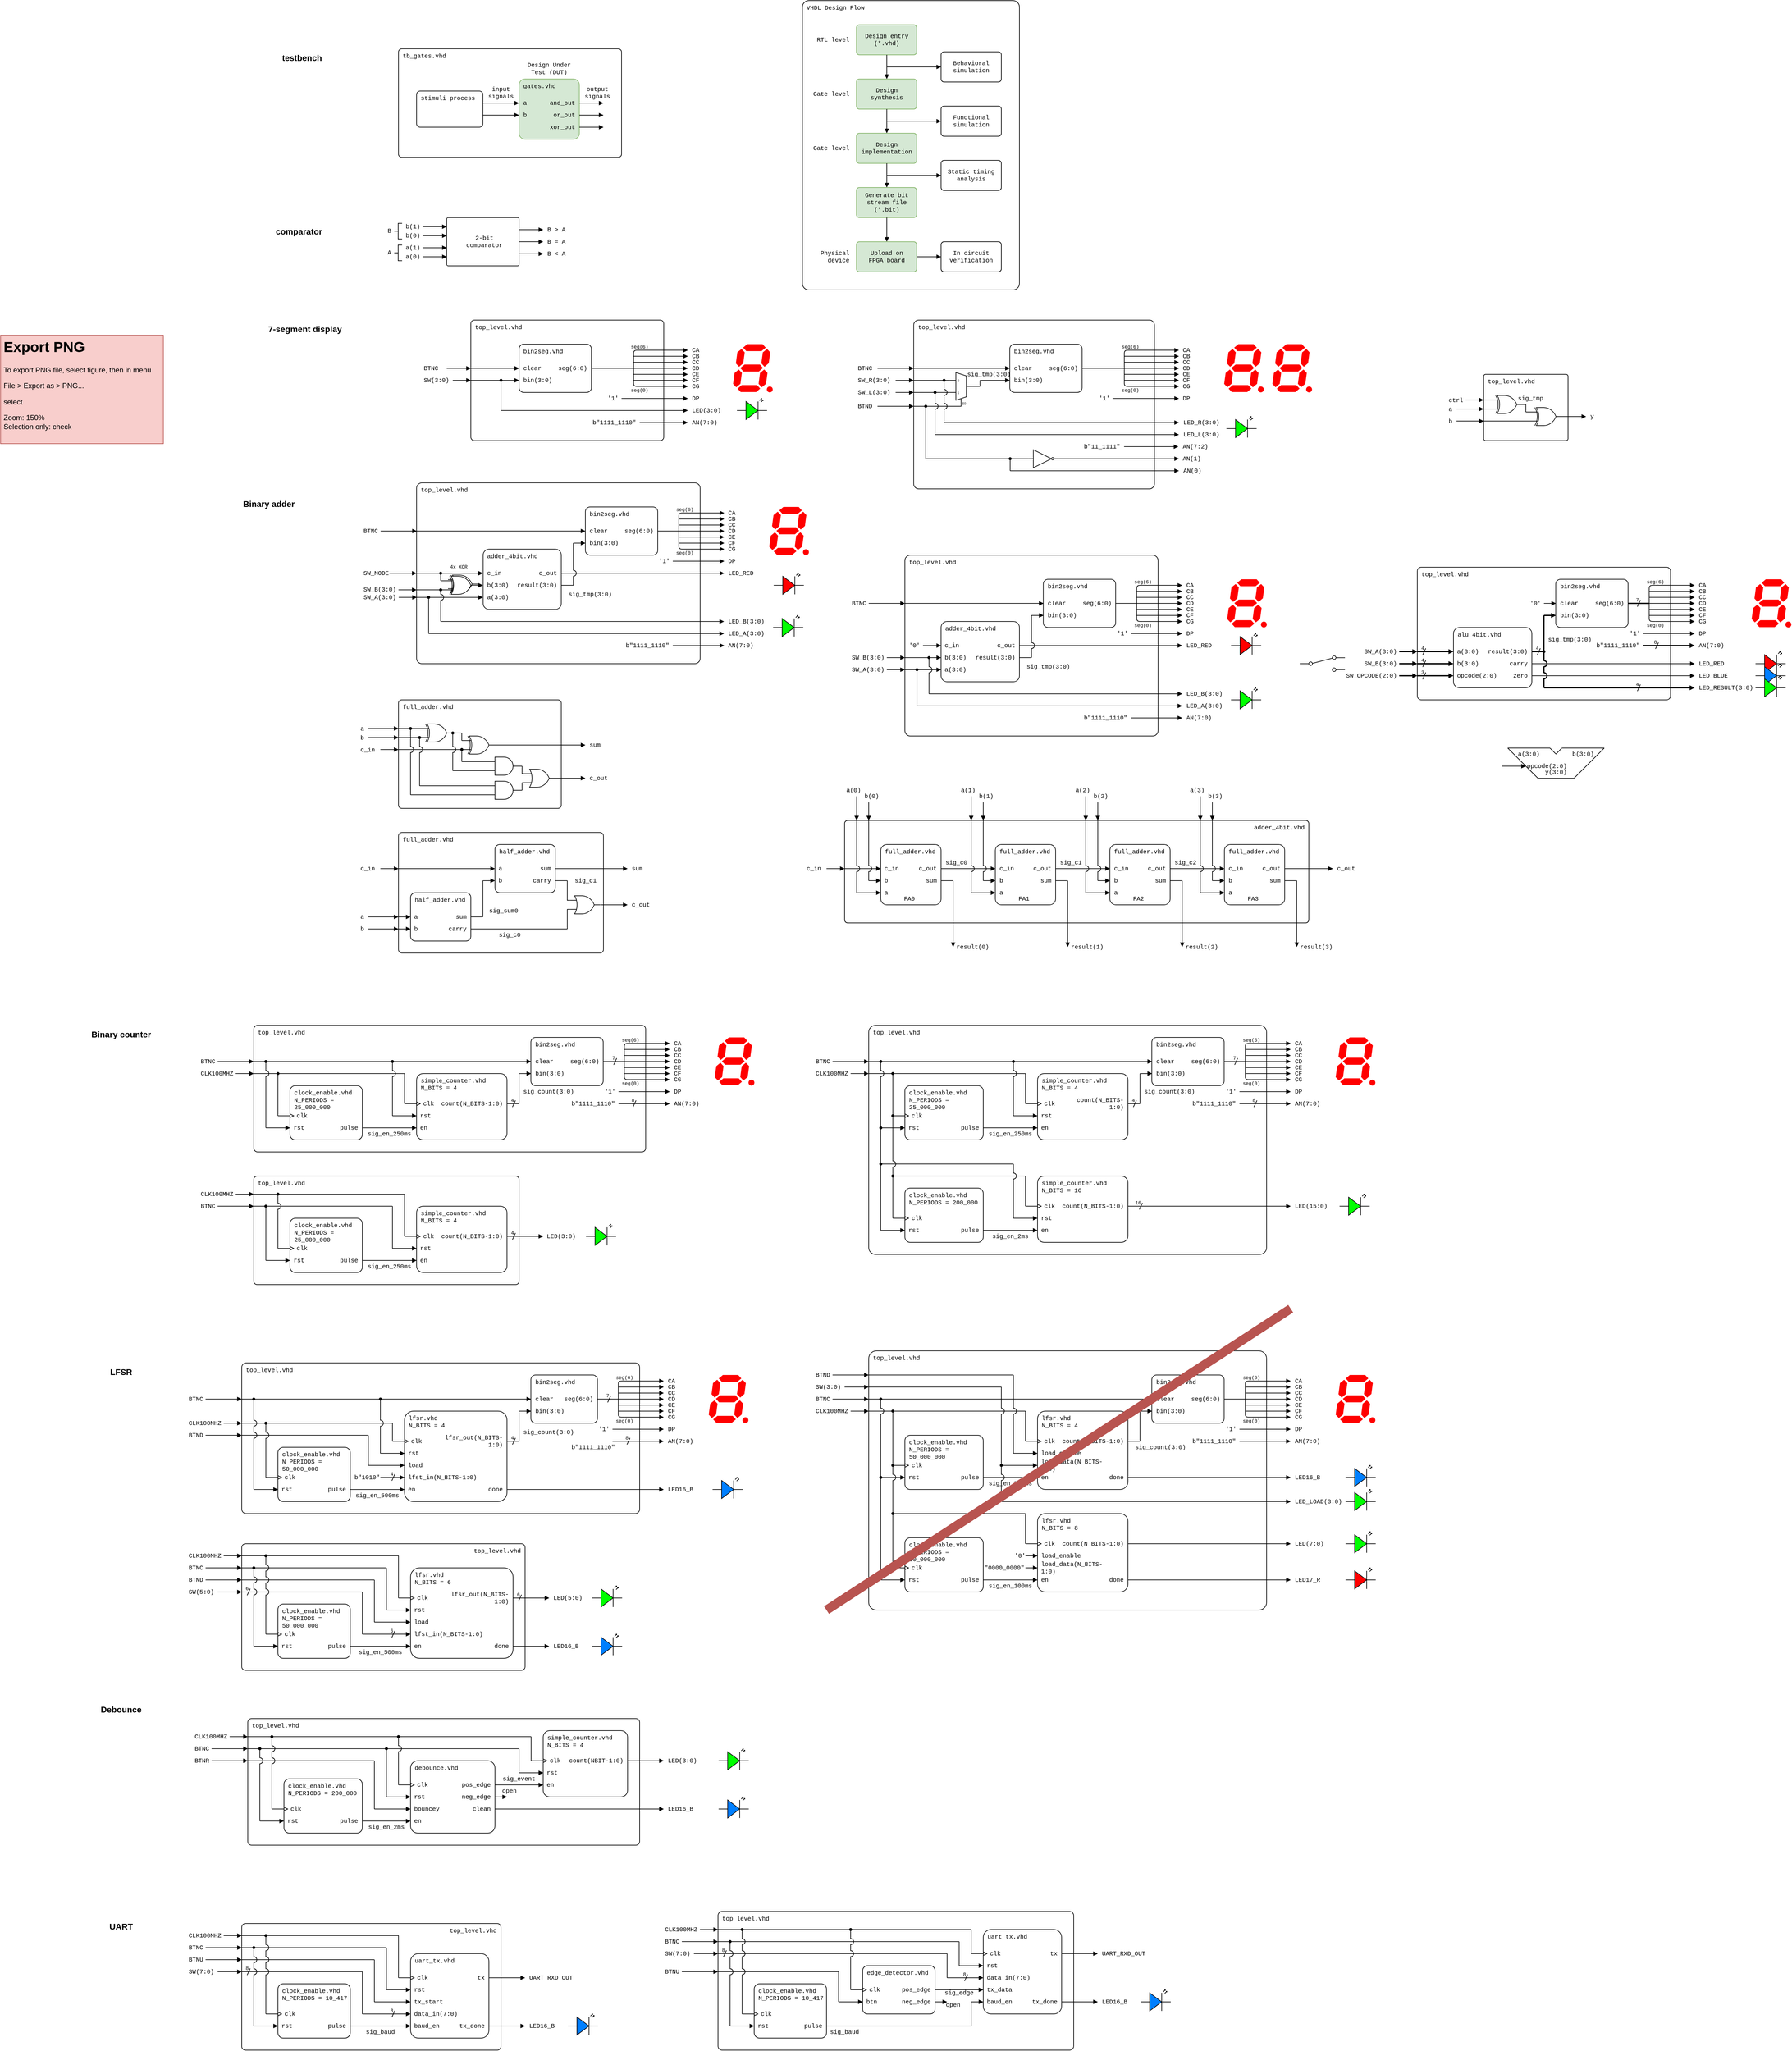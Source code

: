 <mxfile version="26.1.1">
  <diagram id="j7nF-TVUxBw4xUQn4cIl" name="Page-1">
    <mxGraphModel dx="2145" dy="1722" grid="1" gridSize="10" guides="1" tooltips="1" connect="1" arrows="1" fold="1" page="1" pageScale="1" pageWidth="827" pageHeight="1169" math="0" shadow="0">
      <root>
        <mxCell id="0" />
        <mxCell id="1" parent="0" />
        <mxCell id="GHdmuA66beR91HRJB99E-102" value="3" style="text;html=1;align=center;verticalAlign=middle;whiteSpace=wrap;rounded=0;fontFamily=Courier New;fontSize=8;fillOpacity=100;spacing=2;spacingRight=0;connectable=0;" parent="1" vertex="1">
          <mxGeometry x="1664" y="64" width="30" height="20" as="geometry" />
        </mxCell>
        <mxCell id="GHdmuA66beR91HRJB99E-80" value="4" style="text;html=1;align=center;verticalAlign=middle;whiteSpace=wrap;rounded=0;fontFamily=Courier New;fontSize=8;fillOpacity=100;spacing=2;spacingRight=0;connectable=0;" parent="1" vertex="1">
          <mxGeometry x="1854" y="24" width="30" height="20" as="geometry" />
        </mxCell>
        <mxCell id="9wGQk3-cye2_xvNzmPNW-61" value="top_level.vhd" style="rounded=1;arcSize=3;whiteSpace=wrap;html=1;align=left;verticalAlign=top;fontFamily=Courier New;absoluteArcSize=0;fillColor=none;fontSize=10;spacingLeft=5;connectable=0;imageHeight=24;" parent="1" vertex="1">
          <mxGeometry x="10" y="-240" width="470.41" height="300" as="geometry" />
        </mxCell>
        <mxCell id="FBRff9ZuUqyQx_tDvHv--1" value="" style="verticalLabelPosition=bottom;shadow=0;dashed=0;align=center;html=1;verticalAlign=top;shape=mxgraph.electrical.logic_gates.logic_gate;operation=xor;aspect=fixed;connectable=0;" parent="1" vertex="1">
          <mxGeometry x="62" y="-87" width="50" height="30" as="geometry" />
        </mxCell>
        <mxCell id="9wGQk3-cye2_xvNzmPNW-196" value="" style="strokeWidth=1;html=1;shape=mxgraph.flowchart.annotation_2;align=left;labelPosition=right;pointerEvents=1;fontSize=10;fontFamily=Courier New;aspect=fixed;connectable=0;" parent="1" vertex="1">
          <mxGeometry x="-27" y="-670.5" width="13" height="26" as="geometry" />
        </mxCell>
        <mxCell id="zm5g7ncn9EhyciJHYUPz-10" value="top_level.vhd" style="rounded=1;arcSize=3;whiteSpace=wrap;html=1;align=left;verticalAlign=top;fontFamily=Courier New;absoluteArcSize=0;fillColor=none;fontSize=10;spacingLeft=5;connectable=0;imageHeight=24;" parent="1" vertex="1">
          <mxGeometry x="820" y="-120" width="420" height="300" as="geometry" />
        </mxCell>
        <mxCell id="nig3Wq-WDGFd4Grmrsc5-51" value="top_level.vhd" style="rounded=1;arcSize=3;whiteSpace=wrap;html=1;align=left;verticalAlign=top;fontFamily=Courier New;absoluteArcSize=0;fillColor=none;fontSize=10;spacingLeft=5;connectable=0;imageHeight=24;" parent="1" vertex="1">
          <mxGeometry x="834.59" y="-510" width="399.36" height="280" as="geometry" />
        </mxCell>
        <mxCell id="N4TtajftBBADn4jUO-1_-67" value="adder_4bit.vhd" style="rounded=1;arcSize=3;whiteSpace=wrap;html=1;align=right;verticalAlign=top;fontFamily=Courier New;absoluteArcSize=0;fillColor=none;fontSize=10;spacingLeft=45;connectable=0;imageHeight=24;spacingRight=5;" parent="1" vertex="1">
          <mxGeometry x="720" y="320" width="770" height="170" as="geometry" />
        </mxCell>
        <mxCell id="3X3M70Q2T5t_4ZY13hNR-58" value="full_adder.vhd" style="rounded=1;arcSize=3;whiteSpace=wrap;html=1;align=left;verticalAlign=top;fontFamily=Courier New;absoluteArcSize=0;fillColor=none;fontSize=10;spacingLeft=5;connectable=0;imageHeight=24;" parent="1" vertex="1">
          <mxGeometry x="-20" y="340" width="340" height="200" as="geometry" />
        </mxCell>
        <mxCell id="N4TtajftBBADn4jUO-1_-4" value="full_adder.vhd" style="rounded=1;arcSize=3;whiteSpace=wrap;html=1;align=left;verticalAlign=top;fontFamily=Courier New;absoluteArcSize=0;fillColor=none;fontSize=10;spacingLeft=5;connectable=0;imageHeight=24;" parent="1" vertex="1">
          <mxGeometry x="-20" y="120" width="270" height="180" as="geometry" />
        </mxCell>
        <mxCell id="nig3Wq-WDGFd4Grmrsc5-3" value="top_level.vhd" style="rounded=1;arcSize=3;whiteSpace=wrap;html=1;align=left;verticalAlign=top;fontFamily=Courier New;absoluteArcSize=0;fillColor=none;fontSize=10;spacingLeft=5;connectable=0;imageHeight=24;" parent="1" vertex="1">
          <mxGeometry x="100" y="-510" width="320" height="200" as="geometry" />
        </mxCell>
        <mxCell id="nig3Wq-WDGFd4Grmrsc5-7" value="bin2seg.vhd" style="rounded=1;arcSize=10;align=left;verticalAlign=top;fontFamily=Courier New;absoluteArcSize=0;fillColor=none;points=[[0,0,0,0,0],[0,0.25,0,0,0],[0,0.5,0,0,0],[0,0.75,0,0,0],[0,1,0,0,0],[0.25,0,0,0,0],[0.25,1,0,0,0],[0.5,0,0,0,0],[0.5,1,0,0,0],[0.75,0,0,0,0],[0.75,1,0,0,0],[1,0,0,0,0],[1,0.25,0,0,0],[1,0.5,0,0,0],[1,0.75,0,0,0],[1,1,0,0,0]];connectable=0;snapToPoint=0;fixDash=0;metaEdit=0;autosize=0;fontSize=10;spacingLeft=5;labelBorderColor=none;spacingTop=0;spacing=2;labelBackgroundColor=none;whiteSpace=wrap;html=1;strokeWidth=1;shadow=0;glass=0;" parent="1" vertex="1">
          <mxGeometry x="180" y="-470" width="120" height="80" as="geometry" />
        </mxCell>
        <mxCell id="nig3Wq-WDGFd4Grmrsc5-8" value="&lt;div style=&quot;line-height: 100%;&quot; align=&quot;left&quot;&gt;bin(3:0)&lt;/div&gt;" style="text;html=1;align=left;verticalAlign=middle;whiteSpace=wrap;rounded=0;fontFamily=Courier New;fontSize=10;fillOpacity=100;spacingLeft=5;connectable=0;" parent="1" vertex="1">
          <mxGeometry x="180" y="-420" width="60" height="20" as="geometry" />
        </mxCell>
        <mxCell id="nig3Wq-WDGFd4Grmrsc5-9" value="clear" style="text;html=1;align=left;verticalAlign=middle;whiteSpace=wrap;rounded=0;fontFamily=Courier New;fontSize=10;fillOpacity=100;spacing=2;spacingLeft=5;connectable=0;" parent="1" vertex="1">
          <mxGeometry x="180" y="-440" width="60" height="20" as="geometry" />
        </mxCell>
        <mxCell id="nig3Wq-WDGFd4Grmrsc5-10" value="&lt;div style=&quot;line-height: 100%;&quot;&gt;seg(6:0)&lt;/div&gt;" style="text;html=1;align=right;verticalAlign=middle;whiteSpace=wrap;rounded=0;fontFamily=Courier New;fontSize=10;fillOpacity=100;spacing=2;spacingRight=5;connectable=0;" parent="1" vertex="1">
          <mxGeometry x="240" y="-440" width="60" height="20" as="geometry" />
        </mxCell>
        <mxCell id="nig3Wq-WDGFd4Grmrsc5-11" value="" style="endArrow=block;html=1;rounded=0;exitX=1;exitY=0.5;exitDx=0;exitDy=0;endFill=1;endSize=5;startSize=5;" parent="1" source="nig3Wq-WDGFd4Grmrsc5-10" edge="1">
          <mxGeometry width="50" height="50" relative="1" as="geometry">
            <mxPoint x="380" y="-290" as="sourcePoint" />
            <mxPoint x="460" y="-430" as="targetPoint" />
          </mxGeometry>
        </mxCell>
        <mxCell id="nig3Wq-WDGFd4Grmrsc5-14" value="" style="endArrow=block;html=1;rounded=0;exitX=1;exitY=0.5;exitDx=0;exitDy=0;endFill=1;endSize=5;startSize=5;" parent="1" edge="1">
          <mxGeometry width="50" height="50" relative="1" as="geometry">
            <mxPoint x="100" y="-430" as="sourcePoint" />
            <mxPoint x="180" y="-430" as="targetPoint" />
          </mxGeometry>
        </mxCell>
        <mxCell id="nig3Wq-WDGFd4Grmrsc5-15" value="" style="endArrow=block;html=1;rounded=0;exitX=1;exitY=0.5;exitDx=0;exitDy=0;endFill=1;endSize=5;startSize=5;" parent="1" edge="1">
          <mxGeometry width="50" height="50" relative="1" as="geometry">
            <mxPoint x="100" y="-410" as="sourcePoint" />
            <mxPoint x="180" y="-410" as="targetPoint" />
          </mxGeometry>
        </mxCell>
        <mxCell id="nig3Wq-WDGFd4Grmrsc5-17" value="" style="endArrow=block;html=1;rounded=0;endFill=1;endSize=5;startSize=5;" parent="1" edge="1">
          <mxGeometry width="50" height="50" relative="1" as="geometry">
            <mxPoint x="370" y="-420" as="sourcePoint" />
            <mxPoint x="460" y="-420" as="targetPoint" />
          </mxGeometry>
        </mxCell>
        <mxCell id="nig3Wq-WDGFd4Grmrsc5-18" value="" style="endArrow=block;html=1;rounded=0;endFill=1;orthogonal=1;endSize=5;startSize=5;" parent="1" edge="1">
          <mxGeometry width="50" height="50" relative="1" as="geometry">
            <mxPoint x="370" y="-410" as="sourcePoint" />
            <mxPoint x="460" y="-410" as="targetPoint" />
          </mxGeometry>
        </mxCell>
        <mxCell id="nig3Wq-WDGFd4Grmrsc5-19" value="" style="endArrow=block;html=1;rounded=0;endFill=1;orthogonal=1;endSize=5;startSize=5;" parent="1" edge="1">
          <mxGeometry width="50" height="50" relative="1" as="geometry">
            <mxPoint x="380" y="-400" as="sourcePoint" />
            <mxPoint x="460" y="-400" as="targetPoint" />
          </mxGeometry>
        </mxCell>
        <mxCell id="nig3Wq-WDGFd4Grmrsc5-20" value="" style="endArrow=block;html=1;rounded=0;endFill=1;endSize=5;startSize=5;" parent="1" edge="1">
          <mxGeometry width="50" height="50" relative="1" as="geometry">
            <mxPoint x="370" y="-440" as="sourcePoint" />
            <mxPoint x="460" y="-440" as="targetPoint" />
          </mxGeometry>
        </mxCell>
        <mxCell id="nig3Wq-WDGFd4Grmrsc5-21" value="" style="endArrow=block;html=1;rounded=0;endFill=1;endSize=5;startSize=5;" parent="1" edge="1">
          <mxGeometry width="50" height="50" relative="1" as="geometry">
            <mxPoint x="370" y="-450" as="sourcePoint" />
            <mxPoint x="460" y="-450" as="targetPoint" />
          </mxGeometry>
        </mxCell>
        <mxCell id="nig3Wq-WDGFd4Grmrsc5-22" value="" style="endArrow=block;html=1;rounded=0;endFill=1;endSize=5;startSize=5;" parent="1" edge="1">
          <mxGeometry width="50" height="50" relative="1" as="geometry">
            <mxPoint x="380" y="-460" as="sourcePoint" />
            <mxPoint x="460" y="-460" as="targetPoint" />
          </mxGeometry>
        </mxCell>
        <mxCell id="nig3Wq-WDGFd4Grmrsc5-23" value="" style="endArrow=none;html=1;rounded=1;curved=0;anchorPointDirection=1;movable=1;resizable=1;rotatable=1;deletable=1;editable=1;locked=0;connectable=1;startFill=1;endFill=1;snapToPoint=0;fixDash=0;ignoreEdge=0;orthogonal=1;jumpStyle=none;shadow=0;" parent="1" edge="1">
          <mxGeometry width="50" height="50" relative="1" as="geometry">
            <mxPoint x="370" y="-450" as="sourcePoint" />
            <mxPoint x="380" y="-460" as="targetPoint" />
            <Array as="points">
              <mxPoint x="370" y="-460" />
            </Array>
          </mxGeometry>
        </mxCell>
        <mxCell id="nig3Wq-WDGFd4Grmrsc5-25" value="" style="endArrow=none;html=1;rounded=0;" parent="1" edge="1">
          <mxGeometry width="50" height="50" relative="1" as="geometry">
            <mxPoint x="370" y="-410" as="sourcePoint" />
            <mxPoint x="370" y="-450" as="targetPoint" />
          </mxGeometry>
        </mxCell>
        <mxCell id="nig3Wq-WDGFd4Grmrsc5-26" value="" style="endArrow=none;html=1;rounded=1;curved=0;" parent="1" edge="1">
          <mxGeometry width="50" height="50" relative="1" as="geometry">
            <mxPoint x="370" y="-410" as="sourcePoint" />
            <mxPoint x="380" y="-400" as="targetPoint" />
            <Array as="points">
              <mxPoint x="370" y="-400" />
            </Array>
          </mxGeometry>
        </mxCell>
        <mxCell id="nig3Wq-WDGFd4Grmrsc5-27" value="" style="endArrow=block;html=1;rounded=0;endFill=1;endSize=5;startSize=5;" parent="1" edge="1">
          <mxGeometry width="50" height="50" relative="1" as="geometry">
            <mxPoint x="70" y="-410" as="sourcePoint" />
            <mxPoint x="100" y="-410" as="targetPoint" />
          </mxGeometry>
        </mxCell>
        <mxCell id="nig3Wq-WDGFd4Grmrsc5-31" value="" style="endArrow=block;html=1;rounded=0;endFill=1;endSize=5;startSize=5;" parent="1" edge="1">
          <mxGeometry width="50" height="50" relative="1" as="geometry">
            <mxPoint x="60" y="-430" as="sourcePoint" />
            <mxPoint x="100" y="-430" as="targetPoint" />
          </mxGeometry>
        </mxCell>
        <mxCell id="nig3Wq-WDGFd4Grmrsc5-33" value="BTNC" style="text;html=1;align=left;verticalAlign=middle;whiteSpace=wrap;rounded=0;fontFamily=Courier New;fontSize=10;fillOpacity=100;spacing=2;spacingLeft=0;connectable=0;" parent="1" vertex="1">
          <mxGeometry x="20" y="-440" width="40" height="20" as="geometry" />
        </mxCell>
        <mxCell id="nig3Wq-WDGFd4Grmrsc5-34" value="SW(3:0)" style="text;html=1;align=left;verticalAlign=middle;whiteSpace=wrap;rounded=0;fontFamily=Courier New;fontSize=10;fillOpacity=100;spacing=2;spacingLeft=0;connectable=0;" parent="1" vertex="1">
          <mxGeometry x="20" y="-420" width="40" height="20" as="geometry" />
        </mxCell>
        <mxCell id="nig3Wq-WDGFd4Grmrsc5-35" value="CA" style="text;html=1;align=left;verticalAlign=middle;whiteSpace=wrap;rounded=0;fontFamily=Courier New;fontSize=10;fillOpacity=100;spacing=2;spacingLeft=5;connectable=0;" parent="1" vertex="1">
          <mxGeometry x="460" y="-470" width="30" height="20" as="geometry" />
        </mxCell>
        <mxCell id="nig3Wq-WDGFd4Grmrsc5-36" value="CB" style="text;html=1;align=left;verticalAlign=middle;whiteSpace=wrap;rounded=0;fontFamily=Courier New;fontSize=10;fillOpacity=100;spacing=2;spacingLeft=5;connectable=0;" parent="1" vertex="1">
          <mxGeometry x="460" y="-460" width="30" height="20" as="geometry" />
        </mxCell>
        <mxCell id="nig3Wq-WDGFd4Grmrsc5-37" value="CC" style="text;html=1;align=left;verticalAlign=middle;whiteSpace=wrap;rounded=0;fontFamily=Courier New;fontSize=10;fillOpacity=100;spacing=2;spacingLeft=5;connectable=0;" parent="1" vertex="1">
          <mxGeometry x="460" y="-450" width="30" height="20" as="geometry" />
        </mxCell>
        <mxCell id="nig3Wq-WDGFd4Grmrsc5-38" value="CD" style="text;html=1;align=left;verticalAlign=middle;whiteSpace=wrap;rounded=0;fontFamily=Courier New;fontSize=10;fillOpacity=100;spacing=2;spacingLeft=5;connectable=0;" parent="1" vertex="1">
          <mxGeometry x="460" y="-440" width="30" height="20" as="geometry" />
        </mxCell>
        <mxCell id="nig3Wq-WDGFd4Grmrsc5-39" value="CE" style="text;html=1;align=left;verticalAlign=middle;whiteSpace=wrap;rounded=0;fontFamily=Courier New;fontSize=10;fillOpacity=100;spacing=2;spacingLeft=5;connectable=0;" parent="1" vertex="1">
          <mxGeometry x="460" y="-430" width="30" height="20" as="geometry" />
        </mxCell>
        <mxCell id="nig3Wq-WDGFd4Grmrsc5-40" value="CF" style="text;html=1;align=left;verticalAlign=middle;whiteSpace=wrap;rounded=0;fontFamily=Courier New;fontSize=10;fillOpacity=100;spacing=2;spacingLeft=5;connectable=0;" parent="1" vertex="1">
          <mxGeometry x="460" y="-420" width="30" height="20" as="geometry" />
        </mxCell>
        <mxCell id="nig3Wq-WDGFd4Grmrsc5-41" value="CG" style="text;html=1;align=left;verticalAlign=middle;whiteSpace=wrap;rounded=0;fontFamily=Courier New;fontSize=10;fillOpacity=100;spacing=2;spacingLeft=5;connectable=0;" parent="1" vertex="1">
          <mxGeometry x="460" y="-410" width="30" height="20" as="geometry" />
        </mxCell>
        <mxCell id="nig3Wq-WDGFd4Grmrsc5-45" value="" style="endArrow=block;html=1;rounded=0;endFill=1;orthogonal=1;endSize=5;startSize=5;" parent="1" edge="1">
          <mxGeometry width="50" height="50" relative="1" as="geometry">
            <mxPoint x="150" y="-360" as="sourcePoint" />
            <mxPoint x="460" y="-360" as="targetPoint" />
          </mxGeometry>
        </mxCell>
        <mxCell id="nig3Wq-WDGFd4Grmrsc5-46" value="" style="endArrow=none;html=1;rounded=0;startArrow=oval;startFill=1;endSize=4;startSize=4;" parent="1" edge="1">
          <mxGeometry width="50" height="50" relative="1" as="geometry">
            <mxPoint x="150" y="-410" as="sourcePoint" />
            <mxPoint x="150" y="-360" as="targetPoint" />
          </mxGeometry>
        </mxCell>
        <mxCell id="nig3Wq-WDGFd4Grmrsc5-47" value="LED(3:0)" style="text;html=1;align=left;verticalAlign=middle;whiteSpace=wrap;rounded=0;fontFamily=Courier New;fontSize=10;fillOpacity=100;spacing=2;spacingLeft=5;connectable=0;" parent="1" vertex="1">
          <mxGeometry x="460" y="-370" width="30" height="20" as="geometry" />
        </mxCell>
        <mxCell id="nig3Wq-WDGFd4Grmrsc5-48" value="" style="endArrow=block;html=1;rounded=0;endFill=1;orthogonal=1;endSize=5;startSize=5;" parent="1" edge="1">
          <mxGeometry width="50" height="50" relative="1" as="geometry">
            <mxPoint x="380" y="-340" as="sourcePoint" />
            <mxPoint x="460" y="-340" as="targetPoint" />
          </mxGeometry>
        </mxCell>
        <mxCell id="nig3Wq-WDGFd4Grmrsc5-49" value="b&quot;1111_1110&quot;" style="text;html=1;align=left;verticalAlign=middle;whiteSpace=wrap;rounded=0;fontFamily=Courier New;fontSize=10;fillOpacity=100;spacing=2;spacingLeft=0;connectable=0;" parent="1" vertex="1">
          <mxGeometry x="300" y="-350" width="80" height="20" as="geometry" />
        </mxCell>
        <mxCell id="nig3Wq-WDGFd4Grmrsc5-50" value="AN(7:0)" style="text;html=1;align=left;verticalAlign=middle;whiteSpace=wrap;rounded=0;fontFamily=Courier New;fontSize=10;fillOpacity=100;spacing=2;spacingLeft=5;connectable=0;" parent="1" vertex="1">
          <mxGeometry x="460" y="-350" width="30" height="20" as="geometry" />
        </mxCell>
        <mxCell id="nig3Wq-WDGFd4Grmrsc5-53" value="bin2seg.vhd" style="rounded=1;arcSize=10;align=left;verticalAlign=top;fontFamily=Courier New;absoluteArcSize=0;fillColor=none;points=[[0,0,0,0,0],[0,0.25,0,0,0],[0,0.5,0,0,0],[0,0.75,0,0,0],[0,1,0,0,0],[0.25,0,0,0,0],[0.25,1,0,0,0],[0.5,0,0,0,0],[0.5,1,0,0,0],[0.75,0,0,0,0],[0.75,1,0,0,0],[1,0,0,0,0],[1,0.25,0,0,0],[1,0.5,0,0,0],[1,0.75,0,0,0],[1,1,0,0,0]];connectable=0;snapToPoint=0;fixDash=0;metaEdit=0;autosize=0;fontSize=10;spacingLeft=5;labelBorderColor=none;spacingTop=0;spacing=2;labelBackgroundColor=none;whiteSpace=wrap;html=1;strokeWidth=1;shadow=0;glass=0;" parent="1" vertex="1">
          <mxGeometry x="993.95" y="-470" width="120" height="80" as="geometry" />
        </mxCell>
        <mxCell id="nig3Wq-WDGFd4Grmrsc5-54" value="&lt;div style=&quot;line-height: 100%;&quot; align=&quot;left&quot;&gt;bin(3:0)&lt;/div&gt;" style="text;html=1;align=left;verticalAlign=middle;whiteSpace=wrap;rounded=0;fontFamily=Courier New;fontSize=10;fillOpacity=100;spacingLeft=5;connectable=0;" parent="1" vertex="1">
          <mxGeometry x="993.95" y="-420" width="60" height="20" as="geometry" />
        </mxCell>
        <mxCell id="nig3Wq-WDGFd4Grmrsc5-55" value="clear" style="text;html=1;align=left;verticalAlign=middle;whiteSpace=wrap;rounded=0;fontFamily=Courier New;fontSize=10;fillOpacity=100;spacing=2;spacingLeft=5;connectable=0;" parent="1" vertex="1">
          <mxGeometry x="993.95" y="-440" width="60" height="20" as="geometry" />
        </mxCell>
        <mxCell id="nig3Wq-WDGFd4Grmrsc5-56" value="&lt;div style=&quot;line-height: 100%;&quot;&gt;seg(6:0)&lt;/div&gt;" style="text;html=1;align=right;verticalAlign=middle;whiteSpace=wrap;rounded=0;fontFamily=Courier New;fontSize=10;fillOpacity=100;spacing=2;spacingRight=5;connectable=0;" parent="1" vertex="1">
          <mxGeometry x="1053.95" y="-440" width="60" height="20" as="geometry" />
        </mxCell>
        <mxCell id="nig3Wq-WDGFd4Grmrsc5-57" value="" style="endArrow=block;html=1;rounded=0;exitX=1;exitY=0.5;exitDx=0;exitDy=0;endFill=1;endSize=5;startSize=5;" parent="1" source="nig3Wq-WDGFd4Grmrsc5-56" edge="1">
          <mxGeometry width="50" height="50" relative="1" as="geometry">
            <mxPoint x="1193.95" y="-290" as="sourcePoint" />
            <mxPoint x="1274.59" y="-430" as="targetPoint" />
          </mxGeometry>
        </mxCell>
        <mxCell id="nig3Wq-WDGFd4Grmrsc5-58" value="" style="endArrow=block;html=1;rounded=0;endFill=1;endSize=5;startSize=5;" parent="1" edge="1">
          <mxGeometry width="50" height="50" relative="1" as="geometry">
            <mxPoint x="834.59" y="-430" as="sourcePoint" />
            <mxPoint x="993.95" y="-430" as="targetPoint" />
          </mxGeometry>
        </mxCell>
        <mxCell id="nig3Wq-WDGFd4Grmrsc5-59" value="" style="endArrow=block;html=1;rounded=0;endFill=1;endSize=5;startSize=5;" parent="1" edge="1">
          <mxGeometry width="50" height="50" relative="1" as="geometry">
            <mxPoint x="944.59" y="-410" as="sourcePoint" />
            <mxPoint x="993.95" y="-410" as="targetPoint" />
          </mxGeometry>
        </mxCell>
        <mxCell id="nig3Wq-WDGFd4Grmrsc5-60" value="" style="endArrow=block;html=1;rounded=0;endFill=1;endSize=5;startSize=5;" parent="1" edge="1">
          <mxGeometry width="50" height="50" relative="1" as="geometry">
            <mxPoint x="1184" y="-420" as="sourcePoint" />
            <mxPoint x="1274.59" y="-420" as="targetPoint" />
          </mxGeometry>
        </mxCell>
        <mxCell id="nig3Wq-WDGFd4Grmrsc5-61" value="" style="endArrow=block;html=1;rounded=0;endFill=1;orthogonal=1;endSize=5;startSize=5;" parent="1" edge="1">
          <mxGeometry width="50" height="50" relative="1" as="geometry">
            <mxPoint x="1184" y="-410" as="sourcePoint" />
            <mxPoint x="1274.59" y="-410" as="targetPoint" />
          </mxGeometry>
        </mxCell>
        <mxCell id="nig3Wq-WDGFd4Grmrsc5-62" value="" style="endArrow=block;html=1;rounded=0;endFill=1;orthogonal=1;endSize=5;startSize=5;" parent="1" edge="1">
          <mxGeometry width="50" height="50" relative="1" as="geometry">
            <mxPoint x="1193" y="-400" as="sourcePoint" />
            <mxPoint x="1274.59" y="-400" as="targetPoint" />
          </mxGeometry>
        </mxCell>
        <mxCell id="nig3Wq-WDGFd4Grmrsc5-63" value="" style="endArrow=block;html=1;rounded=0;endFill=1;endSize=5;startSize=5;" parent="1" edge="1">
          <mxGeometry width="50" height="50" relative="1" as="geometry">
            <mxPoint x="1184" y="-440" as="sourcePoint" />
            <mxPoint x="1274.59" y="-440" as="targetPoint" />
          </mxGeometry>
        </mxCell>
        <mxCell id="nig3Wq-WDGFd4Grmrsc5-64" value="" style="endArrow=block;html=1;rounded=0;endFill=1;endSize=5;startSize=5;" parent="1" edge="1">
          <mxGeometry width="50" height="50" relative="1" as="geometry">
            <mxPoint x="1184" y="-450" as="sourcePoint" />
            <mxPoint x="1274.59" y="-450" as="targetPoint" />
          </mxGeometry>
        </mxCell>
        <mxCell id="nig3Wq-WDGFd4Grmrsc5-65" value="" style="endArrow=block;html=1;rounded=0;endFill=1;endSize=5;startSize=5;" parent="1" edge="1">
          <mxGeometry width="50" height="50" relative="1" as="geometry">
            <mxPoint x="1193" y="-460" as="sourcePoint" />
            <mxPoint x="1274.59" y="-460" as="targetPoint" />
          </mxGeometry>
        </mxCell>
        <mxCell id="nig3Wq-WDGFd4Grmrsc5-66" value="" style="endArrow=none;html=1;rounded=1;curved=0;anchorPointDirection=1;movable=1;resizable=1;rotatable=1;deletable=1;editable=1;locked=0;connectable=1;startFill=1;endFill=1;snapToPoint=0;fixDash=0;ignoreEdge=0;orthogonal=1;jumpStyle=none;shadow=0;" parent="1" edge="1">
          <mxGeometry width="50" height="50" relative="1" as="geometry">
            <mxPoint x="1183.95" y="-450" as="sourcePoint" />
            <mxPoint x="1193.95" y="-460" as="targetPoint" />
            <Array as="points">
              <mxPoint x="1183.95" y="-460" />
            </Array>
          </mxGeometry>
        </mxCell>
        <mxCell id="nig3Wq-WDGFd4Grmrsc5-67" value="" style="endArrow=none;html=1;rounded=0;" parent="1" edge="1">
          <mxGeometry width="50" height="50" relative="1" as="geometry">
            <mxPoint x="1183.95" y="-410" as="sourcePoint" />
            <mxPoint x="1183.95" y="-450" as="targetPoint" />
          </mxGeometry>
        </mxCell>
        <mxCell id="nig3Wq-WDGFd4Grmrsc5-68" value="" style="endArrow=none;html=1;rounded=1;curved=0;" parent="1" edge="1">
          <mxGeometry width="50" height="50" relative="1" as="geometry">
            <mxPoint x="1183.95" y="-410" as="sourcePoint" />
            <mxPoint x="1193.95" y="-400" as="targetPoint" />
            <Array as="points">
              <mxPoint x="1183.95" y="-400" />
            </Array>
          </mxGeometry>
        </mxCell>
        <mxCell id="nig3Wq-WDGFd4Grmrsc5-69" value="" style="endArrow=block;html=1;rounded=0;endFill=1;endSize=5;startSize=5;" parent="1" edge="1">
          <mxGeometry width="50" height="50" relative="1" as="geometry">
            <mxPoint x="804.59" y="-410" as="sourcePoint" />
            <mxPoint x="834.59" y="-410" as="targetPoint" />
          </mxGeometry>
        </mxCell>
        <mxCell id="nig3Wq-WDGFd4Grmrsc5-70" value="" style="endArrow=block;html=1;rounded=0;endFill=1;endSize=5;startSize=5;" parent="1" edge="1">
          <mxGeometry width="50" height="50" relative="1" as="geometry">
            <mxPoint x="774.59" y="-430" as="sourcePoint" />
            <mxPoint x="834.59" y="-430" as="targetPoint" />
          </mxGeometry>
        </mxCell>
        <mxCell id="nig3Wq-WDGFd4Grmrsc5-71" value="BTNC" style="text;html=1;align=left;verticalAlign=middle;whiteSpace=wrap;rounded=0;fontFamily=Courier New;fontSize=10;fillOpacity=100;spacing=2;spacingLeft=0;connectable=0;" parent="1" vertex="1">
          <mxGeometry x="739.59" y="-440" width="40" height="20" as="geometry" />
        </mxCell>
        <mxCell id="nig3Wq-WDGFd4Grmrsc5-72" value="SW_R(3:0)" style="text;html=1;align=left;verticalAlign=middle;whiteSpace=wrap;rounded=0;fontFamily=Courier New;fontSize=10;fillOpacity=100;spacing=2;spacingLeft=0;connectable=0;" parent="1" vertex="1">
          <mxGeometry x="739.59" y="-420" width="40" height="20" as="geometry" />
        </mxCell>
        <mxCell id="nig3Wq-WDGFd4Grmrsc5-73" value="CA" style="text;html=1;align=left;verticalAlign=middle;whiteSpace=wrap;rounded=0;fontFamily=Courier New;fontSize=10;fillOpacity=100;spacing=2;spacingLeft=5;connectable=0;" parent="1" vertex="1">
          <mxGeometry x="1273.95" y="-470" width="30" height="20" as="geometry" />
        </mxCell>
        <mxCell id="nig3Wq-WDGFd4Grmrsc5-74" value="CB" style="text;html=1;align=left;verticalAlign=middle;whiteSpace=wrap;rounded=0;fontFamily=Courier New;fontSize=10;fillOpacity=100;spacing=2;spacingLeft=5;connectable=0;" parent="1" vertex="1">
          <mxGeometry x="1273.95" y="-460" width="30" height="20" as="geometry" />
        </mxCell>
        <mxCell id="nig3Wq-WDGFd4Grmrsc5-75" value="CC" style="text;html=1;align=left;verticalAlign=middle;whiteSpace=wrap;rounded=0;fontFamily=Courier New;fontSize=10;fillOpacity=100;spacing=2;spacingLeft=5;connectable=0;" parent="1" vertex="1">
          <mxGeometry x="1273.95" y="-450" width="30" height="20" as="geometry" />
        </mxCell>
        <mxCell id="nig3Wq-WDGFd4Grmrsc5-76" value="CD" style="text;html=1;align=left;verticalAlign=middle;whiteSpace=wrap;rounded=0;fontFamily=Courier New;fontSize=10;fillOpacity=100;spacing=2;spacingLeft=5;connectable=0;" parent="1" vertex="1">
          <mxGeometry x="1273.95" y="-440" width="30" height="20" as="geometry" />
        </mxCell>
        <mxCell id="nig3Wq-WDGFd4Grmrsc5-77" value="CE" style="text;html=1;align=left;verticalAlign=middle;whiteSpace=wrap;rounded=0;fontFamily=Courier New;fontSize=10;fillOpacity=100;spacing=2;spacingLeft=5;connectable=0;" parent="1" vertex="1">
          <mxGeometry x="1273.95" y="-430" width="30" height="20" as="geometry" />
        </mxCell>
        <mxCell id="nig3Wq-WDGFd4Grmrsc5-78" value="CF" style="text;html=1;align=left;verticalAlign=middle;whiteSpace=wrap;rounded=0;fontFamily=Courier New;fontSize=10;fillOpacity=100;spacing=2;spacingLeft=5;connectable=0;" parent="1" vertex="1">
          <mxGeometry x="1273.95" y="-420" width="30" height="20" as="geometry" />
        </mxCell>
        <mxCell id="nig3Wq-WDGFd4Grmrsc5-79" value="CG" style="text;html=1;align=left;verticalAlign=middle;whiteSpace=wrap;rounded=0;fontFamily=Courier New;fontSize=10;fillOpacity=100;spacing=2;spacingLeft=5;connectable=0;" parent="1" vertex="1">
          <mxGeometry x="1273.95" y="-410" width="30" height="20" as="geometry" />
        </mxCell>
        <mxCell id="nig3Wq-WDGFd4Grmrsc5-80" value="sig_tmp(3:0)" style="text;html=1;align=center;verticalAlign=middle;whiteSpace=wrap;rounded=0;fontFamily=Courier New;fontSize=10;fillOpacity=100;spacing=2;spacingLeft=0;connectable=0;" parent="1" vertex="1">
          <mxGeometry x="933.95" y="-430" width="50.64" height="20" as="geometry" />
        </mxCell>
        <mxCell id="nig3Wq-WDGFd4Grmrsc5-81" value="" style="endArrow=block;html=1;rounded=0;endFill=1;orthogonal=1;endSize=5;startSize=5;" parent="1" edge="1">
          <mxGeometry width="50" height="50" relative="1" as="geometry">
            <mxPoint x="885" y="-340" as="sourcePoint" />
            <mxPoint x="1274.59" y="-340" as="targetPoint" />
          </mxGeometry>
        </mxCell>
        <mxCell id="nig3Wq-WDGFd4Grmrsc5-82" value="" style="endArrow=none;html=1;rounded=0;startArrow=oval;startFill=1;endSize=4;startSize=4;" parent="1" edge="1">
          <mxGeometry width="50" height="50" relative="1" as="geometry">
            <mxPoint x="885" y="-410" as="sourcePoint" />
            <mxPoint x="885" y="-394.5" as="targetPoint" />
          </mxGeometry>
        </mxCell>
        <mxCell id="nig3Wq-WDGFd4Grmrsc5-83" value="LED_R(3:0)" style="text;html=1;align=left;verticalAlign=middle;whiteSpace=wrap;rounded=0;fontFamily=Courier New;fontSize=10;fillOpacity=100;spacing=2;spacingLeft=5;connectable=0;" parent="1" vertex="1">
          <mxGeometry x="1274.59" y="-350" width="70" height="20" as="geometry" />
        </mxCell>
        <mxCell id="nig3Wq-WDGFd4Grmrsc5-84" value="" style="endArrow=block;html=1;rounded=0;endFill=1;orthogonal=1;endSize=5;startSize=5;" parent="1" edge="1">
          <mxGeometry width="50" height="50" relative="1" as="geometry">
            <mxPoint x="1183.59" y="-300" as="sourcePoint" />
            <mxPoint x="1273.59" y="-300" as="targetPoint" />
          </mxGeometry>
        </mxCell>
        <mxCell id="nig3Wq-WDGFd4Grmrsc5-85" value="b&quot;11_1111&quot;" style="text;html=1;align=left;verticalAlign=middle;whiteSpace=wrap;rounded=0;fontFamily=Courier New;fontSize=10;fillOpacity=100;spacing=2;spacingLeft=0;connectable=0;" parent="1" vertex="1">
          <mxGeometry x="1114.59" y="-310" width="80" height="20" as="geometry" />
        </mxCell>
        <mxCell id="nig3Wq-WDGFd4Grmrsc5-86" value="AN(7:2)" style="text;html=1;align=left;verticalAlign=middle;whiteSpace=wrap;rounded=0;fontFamily=Courier New;fontSize=10;fillOpacity=100;spacing=2;spacingLeft=5;connectable=0;" parent="1" vertex="1">
          <mxGeometry x="1273.59" y="-310" width="60.64" height="20" as="geometry" />
        </mxCell>
        <mxCell id="nig3Wq-WDGFd4Grmrsc5-87" value="" style="endArrow=block;html=1;rounded=0;endFill=1;orthogonal=1;endSize=5;startSize=5;" parent="1" edge="1">
          <mxGeometry width="50" height="50" relative="1" as="geometry">
            <mxPoint x="350" y="-380" as="sourcePoint" />
            <mxPoint x="460" y="-380" as="targetPoint" />
          </mxGeometry>
        </mxCell>
        <mxCell id="nig3Wq-WDGFd4Grmrsc5-88" value="DP" style="text;html=1;align=left;verticalAlign=middle;whiteSpace=wrap;rounded=0;fontFamily=Courier New;fontSize=10;fillOpacity=100;spacing=2;spacingLeft=5;connectable=0;" parent="1" vertex="1">
          <mxGeometry x="460" y="-390" width="30" height="20" as="geometry" />
        </mxCell>
        <mxCell id="nig3Wq-WDGFd4Grmrsc5-89" value="&#39;1&#39;" style="text;html=1;align=left;verticalAlign=middle;whiteSpace=wrap;rounded=0;fontFamily=Courier New;fontSize=10;fillOpacity=100;spacing=2;spacingLeft=0;connectable=0;" parent="1" vertex="1">
          <mxGeometry x="325" y="-390" width="30" height="20" as="geometry" />
        </mxCell>
        <mxCell id="nig3Wq-WDGFd4Grmrsc5-90" value="" style="verticalLabelPosition=bottom;shadow=0;dashed=0;align=center;html=1;verticalAlign=top;shape=mxgraph.electrical.opto_electronics.7_segment_display_with_dp;pointerEvents=1;fillColor=#FF0000;strokeColor=none;aspect=fixed;" parent="1" vertex="1">
          <mxGeometry x="535" y="-470" width="65.82" height="80" as="geometry" />
        </mxCell>
        <mxCell id="nig3Wq-WDGFd4Grmrsc5-92" value="" style="endArrow=block;html=1;rounded=0;endFill=1;orthogonal=1;endSize=5;startSize=5;" parent="1" edge="1">
          <mxGeometry width="50" height="50" relative="1" as="geometry">
            <mxPoint x="1164.59" y="-380" as="sourcePoint" />
            <mxPoint x="1274.59" y="-380" as="targetPoint" />
          </mxGeometry>
        </mxCell>
        <mxCell id="nig3Wq-WDGFd4Grmrsc5-93" value="DP" style="text;html=1;align=left;verticalAlign=middle;whiteSpace=wrap;rounded=0;fontFamily=Courier New;fontSize=10;fillOpacity=100;spacing=2;spacingLeft=5;connectable=0;" parent="1" vertex="1">
          <mxGeometry x="1273.59" y="-390" width="30" height="20" as="geometry" />
        </mxCell>
        <mxCell id="nig3Wq-WDGFd4Grmrsc5-94" value="&#39;1&#39;" style="text;html=1;align=left;verticalAlign=middle;whiteSpace=wrap;rounded=0;fontFamily=Courier New;fontSize=10;fillOpacity=100;spacing=2;spacingLeft=0;connectable=0;" parent="1" vertex="1">
          <mxGeometry x="1139.59" y="-390" width="30" height="20" as="geometry" />
        </mxCell>
        <mxCell id="nig3Wq-WDGFd4Grmrsc5-96" value="" style="verticalLabelPosition=bottom;shadow=0;dashed=0;align=center;html=1;verticalAlign=top;shape=mxgraph.electrical.opto_electronics.7_segment_display_with_dp;pointerEvents=1;fillColor=#FF0000;strokeColor=none;aspect=fixed;" parent="1" vertex="1">
          <mxGeometry x="1349.59" y="-470" width="65.82" height="80" as="geometry" />
        </mxCell>
        <mxCell id="nig3Wq-WDGFd4Grmrsc5-99" value="Mux" style="shadow=0;dashed=0;align=center;html=1;strokeWidth=1;shape=mxgraph.electrical.abstract.mux2;whiteSpace=wrap;aspect=fixed;fontSize=10;fontFamily=Courier New;fontColor=none;noLabel=1;connectable=0;" parent="1" vertex="1">
          <mxGeometry x="894.59" y="-423" width="37.32" height="56" as="geometry" />
        </mxCell>
        <mxCell id="nig3Wq-WDGFd4Grmrsc5-101" value="" style="endArrow=block;html=1;rounded=0;endFill=1;endSize=5;startSize=5;" parent="1" edge="1">
          <mxGeometry width="50" height="50" relative="1" as="geometry">
            <mxPoint x="804.59" y="-390" as="sourcePoint" />
            <mxPoint x="834.59" y="-390" as="targetPoint" />
          </mxGeometry>
        </mxCell>
        <mxCell id="nig3Wq-WDGFd4Grmrsc5-102" value="SW_L(3:0)" style="text;html=1;align=left;verticalAlign=middle;whiteSpace=wrap;rounded=0;fontFamily=Courier New;fontSize=10;fillOpacity=100;spacing=2;spacingLeft=0;connectable=0;" parent="1" vertex="1">
          <mxGeometry x="739.59" y="-400" width="40" height="20" as="geometry" />
        </mxCell>
        <mxCell id="nig3Wq-WDGFd4Grmrsc5-103" value="" style="endArrow=none;html=1;rounded=0;endFill=0;endSize=5;startSize=5;" parent="1" edge="1">
          <mxGeometry width="50" height="50" relative="1" as="geometry">
            <mxPoint x="834.59" y="-410" as="sourcePoint" />
            <mxPoint x="894.59" y="-410" as="targetPoint" />
          </mxGeometry>
        </mxCell>
        <mxCell id="nig3Wq-WDGFd4Grmrsc5-104" value="" style="endArrow=none;html=1;rounded=0;endFill=0;endSize=5;startSize=5;" parent="1" edge="1">
          <mxGeometry width="50" height="50" relative="1" as="geometry">
            <mxPoint x="834.59" y="-390" as="sourcePoint" />
            <mxPoint x="894.59" y="-390" as="targetPoint" />
          </mxGeometry>
        </mxCell>
        <mxCell id="nig3Wq-WDGFd4Grmrsc5-105" value="" style="endArrow=none;html=1;rounded=0;startArrow=none;startFill=0;endSize=5;startSize=5;" parent="1" edge="1">
          <mxGeometry width="50" height="50" relative="1" as="geometry">
            <mxPoint x="944.59" y="-410" as="sourcePoint" />
            <mxPoint x="944.59" y="-400" as="targetPoint" />
          </mxGeometry>
        </mxCell>
        <mxCell id="nig3Wq-WDGFd4Grmrsc5-106" value="" style="endArrow=none;html=1;rounded=0;endFill=0;endSize=5;startSize=5;" parent="1" edge="1">
          <mxGeometry width="50" height="50" relative="1" as="geometry">
            <mxPoint x="931.59" y="-400" as="sourcePoint" />
            <mxPoint x="944.59" y="-400" as="targetPoint" />
          </mxGeometry>
        </mxCell>
        <mxCell id="nig3Wq-WDGFd4Grmrsc5-107" value="" style="endArrow=block;html=1;rounded=0;endFill=1;endSize=5;startSize=5;" parent="1" edge="1">
          <mxGeometry width="50" height="50" relative="1" as="geometry">
            <mxPoint x="774.59" y="-367" as="sourcePoint" />
            <mxPoint x="834.59" y="-367" as="targetPoint" />
          </mxGeometry>
        </mxCell>
        <mxCell id="nig3Wq-WDGFd4Grmrsc5-108" value="BTND" style="text;html=1;align=left;verticalAlign=middle;whiteSpace=wrap;rounded=0;fontFamily=Courier New;fontSize=10;fillOpacity=100;spacing=2;spacingLeft=0;connectable=0;" parent="1" vertex="1">
          <mxGeometry x="739.59" y="-377" width="40" height="20" as="geometry" />
        </mxCell>
        <mxCell id="nig3Wq-WDGFd4Grmrsc5-109" value="" style="endArrow=none;html=1;rounded=0;endFill=0;endSize=5;startSize=5;" parent="1" edge="1">
          <mxGeometry width="50" height="50" relative="1" as="geometry">
            <mxPoint x="834.59" y="-367" as="sourcePoint" />
            <mxPoint x="913.59" y="-367" as="targetPoint" />
          </mxGeometry>
        </mxCell>
        <mxCell id="nig3Wq-WDGFd4Grmrsc5-111" value="" style="endArrow=none;html=1;rounded=0;startArrow=oval;startFill=1;endSize=4;startSize=4;" parent="1" edge="1">
          <mxGeometry width="50" height="50" relative="1" as="geometry">
            <mxPoint x="870" y="-390" as="sourcePoint" />
            <mxPoint x="870" y="-371.45" as="targetPoint" />
          </mxGeometry>
        </mxCell>
        <mxCell id="nig3Wq-WDGFd4Grmrsc5-112" value="" style="endArrow=none;html=1;rounded=0;startArrow=oval;startFill=1;endSize=4;startSize=4;" parent="1" edge="1">
          <mxGeometry width="50" height="50" relative="1" as="geometry">
            <mxPoint x="854.59" y="-367" as="sourcePoint" />
            <mxPoint x="854.59" y="-280" as="targetPoint" />
          </mxGeometry>
        </mxCell>
        <mxCell id="nig3Wq-WDGFd4Grmrsc5-113" value="" style="verticalLabelPosition=bottom;shadow=0;dashed=0;align=center;html=1;verticalAlign=top;shape=mxgraph.electrical.opto_electronics.7_segment_display_with_dp;pointerEvents=1;fillColor=#FF0000;strokeColor=none;aspect=fixed;" parent="1" vertex="1">
          <mxGeometry x="1429.59" y="-470" width="65.82" height="80" as="geometry" />
        </mxCell>
        <mxCell id="nig3Wq-WDGFd4Grmrsc5-114" value="" style="verticalLabelPosition=bottom;shadow=0;dashed=0;align=center;html=1;verticalAlign=top;shape=mxgraph.electrical.logic_gates.inverter_2;aspect=fixed;" parent="1" vertex="1">
          <mxGeometry x="1024.59" y="-295" width="50" height="30" as="geometry" />
        </mxCell>
        <mxCell id="nig3Wq-WDGFd4Grmrsc5-115" value="" style="endArrow=block;html=1;rounded=0;endFill=1;orthogonal=1;endSize=5;startSize=5;" parent="1" edge="1">
          <mxGeometry width="50" height="50" relative="1" as="geometry">
            <mxPoint x="869.59" y="-320" as="sourcePoint" />
            <mxPoint x="1274.59" y="-320" as="targetPoint" />
          </mxGeometry>
        </mxCell>
        <mxCell id="nig3Wq-WDGFd4Grmrsc5-116" value="LED_L(3:0)" style="text;html=1;align=left;verticalAlign=middle;whiteSpace=wrap;rounded=0;fontFamily=Courier New;fontSize=10;fillOpacity=100;spacing=2;spacingLeft=5;connectable=0;" parent="1" vertex="1">
          <mxGeometry x="1274.59" y="-330" width="70" height="20" as="geometry" />
        </mxCell>
        <mxCell id="nig3Wq-WDGFd4Grmrsc5-117" value="" style="endArrow=block;html=1;rounded=0;endFill=1;orthogonal=1;endSize=5;startSize=5;" parent="1" edge="1">
          <mxGeometry width="50" height="50" relative="1" as="geometry">
            <mxPoint x="1074.59" y="-280" as="sourcePoint" />
            <mxPoint x="1274.59" y="-280" as="targetPoint" />
          </mxGeometry>
        </mxCell>
        <mxCell id="nig3Wq-WDGFd4Grmrsc5-118" value="AN(1)" style="text;html=1;align=left;verticalAlign=middle;whiteSpace=wrap;rounded=0;fontFamily=Courier New;fontSize=10;fillOpacity=100;spacing=2;spacingLeft=5;connectable=0;" parent="1" vertex="1">
          <mxGeometry x="1273.59" y="-290" width="60.64" height="20" as="geometry" />
        </mxCell>
        <mxCell id="nig3Wq-WDGFd4Grmrsc5-119" value="" style="endArrow=none;html=1;rounded=0;endFill=0;endSize=5;startSize=5;" parent="1" edge="1">
          <mxGeometry width="50" height="50" relative="1" as="geometry">
            <mxPoint x="854.59" y="-280" as="sourcePoint" />
            <mxPoint x="1024.59" y="-280" as="targetPoint" />
          </mxGeometry>
        </mxCell>
        <mxCell id="nig3Wq-WDGFd4Grmrsc5-120" value="" style="endArrow=block;html=1;rounded=0;endFill=1;orthogonal=1;endSize=5;startSize=5;" parent="1" edge="1">
          <mxGeometry width="50" height="50" relative="1" as="geometry">
            <mxPoint x="994.59" y="-260" as="sourcePoint" />
            <mxPoint x="1274.59" y="-260" as="targetPoint" />
          </mxGeometry>
        </mxCell>
        <mxCell id="nig3Wq-WDGFd4Grmrsc5-121" value="AN(0)" style="text;html=1;align=left;verticalAlign=middle;whiteSpace=wrap;rounded=0;fontFamily=Courier New;fontSize=10;fillOpacity=100;spacing=2;spacingLeft=5;connectable=0;" parent="1" vertex="1">
          <mxGeometry x="1274.59" y="-270" width="60.64" height="20" as="geometry" />
        </mxCell>
        <mxCell id="nig3Wq-WDGFd4Grmrsc5-122" value="" style="endArrow=none;html=1;rounded=0;startArrow=oval;startFill=1;endSize=4;startSize=4;" parent="1" edge="1">
          <mxGeometry width="50" height="50" relative="1" as="geometry">
            <mxPoint x="994.59" y="-280" as="sourcePoint" />
            <mxPoint x="994.59" y="-260" as="targetPoint" />
          </mxGeometry>
        </mxCell>
        <mxCell id="4zQnGD1nhI3BBjdLwseV-1" value="" style="verticalLabelPosition=bottom;shadow=0;dashed=0;align=center;html=1;verticalAlign=top;shape=mxgraph.electrical.logic_gates.logic_gate;operation=xor;aspect=fixed;connectable=0;" parent="1" vertex="1">
          <mxGeometry x="20" y="160" width="50" height="30" as="geometry" />
        </mxCell>
        <mxCell id="4zQnGD1nhI3BBjdLwseV-2" value="" style="verticalLabelPosition=bottom;shadow=0;dashed=0;align=center;html=1;verticalAlign=top;shape=mxgraph.electrical.logic_gates.logic_gate;operation=and;aspect=fixed;connectable=0;" parent="1" vertex="1">
          <mxGeometry x="130" y="215" width="50" height="30" as="geometry" />
        </mxCell>
        <mxCell id="4zQnGD1nhI3BBjdLwseV-3" value="" style="verticalLabelPosition=bottom;shadow=0;dashed=0;align=center;html=1;verticalAlign=top;shape=mxgraph.electrical.logic_gates.logic_gate;operation=or;aspect=fixed;connectable=0;" parent="1" vertex="1">
          <mxGeometry x="190" y="235" width="50" height="30" as="geometry" />
        </mxCell>
        <mxCell id="4zQnGD1nhI3BBjdLwseV-5" value="" style="verticalLabelPosition=bottom;shadow=0;dashed=0;align=center;html=1;verticalAlign=top;shape=mxgraph.electrical.logic_gates.logic_gate;operation=xor;aspect=fixed;connectable=0;" parent="1" vertex="1">
          <mxGeometry x="90" y="180" width="50" height="30" as="geometry" />
        </mxCell>
        <mxCell id="4zQnGD1nhI3BBjdLwseV-6" value="" style="endArrow=none;html=1;rounded=0;endFill=0;endSize=5;startSize=5;" parent="1" edge="1">
          <mxGeometry width="50" height="50" relative="1" as="geometry">
            <mxPoint x="-20" y="167.5" as="sourcePoint" />
            <mxPoint x="20" y="167.5" as="targetPoint" />
          </mxGeometry>
        </mxCell>
        <mxCell id="4zQnGD1nhI3BBjdLwseV-7" value="" style="endArrow=none;html=1;rounded=0;endFill=0;endSize=5;startSize=5;" parent="1" edge="1">
          <mxGeometry width="50" height="50" relative="1" as="geometry">
            <mxPoint x="-20" y="182.5" as="sourcePoint" />
            <mxPoint x="20" y="182.5" as="targetPoint" />
          </mxGeometry>
        </mxCell>
        <mxCell id="4zQnGD1nhI3BBjdLwseV-8" value="" style="endArrow=none;html=1;rounded=0;endFill=0;endSize=5;startSize=5;" parent="1" edge="1">
          <mxGeometry width="50" height="50" relative="1" as="geometry">
            <mxPoint x="-20" y="202.5" as="sourcePoint" />
            <mxPoint x="90" y="202.5" as="targetPoint" />
          </mxGeometry>
        </mxCell>
        <mxCell id="4zQnGD1nhI3BBjdLwseV-9" value="" style="endArrow=none;html=1;rounded=0;endFill=0;endSize=5;startSize=5;" parent="1" edge="1">
          <mxGeometry width="50" height="50" relative="1" as="geometry">
            <mxPoint x="85" y="175" as="sourcePoint" />
            <mxPoint x="85" y="187.5" as="targetPoint" />
          </mxGeometry>
        </mxCell>
        <mxCell id="4zQnGD1nhI3BBjdLwseV-10" value="" style="endArrow=none;html=1;rounded=0;endFill=0;endSize=5;startSize=5;" parent="1" edge="1">
          <mxGeometry width="50" height="50" relative="1" as="geometry">
            <mxPoint x="70" y="175" as="sourcePoint" />
            <mxPoint x="85" y="175" as="targetPoint" />
          </mxGeometry>
        </mxCell>
        <mxCell id="4zQnGD1nhI3BBjdLwseV-11" value="a" style="text;html=1;align=left;verticalAlign=middle;whiteSpace=wrap;rounded=0;fontFamily=Courier New;fontSize=10;fillOpacity=100;spacing=2;spacingLeft=0;connectable=0;" parent="1" vertex="1">
          <mxGeometry x="-85" y="157.5" width="30" height="20" as="geometry" />
        </mxCell>
        <mxCell id="4zQnGD1nhI3BBjdLwseV-12" value="b" style="text;html=1;align=left;verticalAlign=middle;whiteSpace=wrap;rounded=0;fontFamily=Courier New;fontSize=10;fillOpacity=100;spacing=2;spacingLeft=0;connectable=0;" parent="1" vertex="1">
          <mxGeometry x="-85" y="172.5" width="30" height="20" as="geometry" />
        </mxCell>
        <mxCell id="4zQnGD1nhI3BBjdLwseV-13" value="c_in" style="text;html=1;align=left;verticalAlign=middle;whiteSpace=wrap;rounded=0;fontFamily=Courier New;fontSize=10;fillOpacity=100;spacing=2;spacingLeft=0;connectable=0;" parent="1" vertex="1">
          <mxGeometry x="-85" y="192.5" width="30" height="20" as="geometry" />
        </mxCell>
        <mxCell id="3X3M70Q2T5t_4ZY13hNR-1" value="" style="endArrow=none;html=1;rounded=0;startArrow=oval;startFill=1;endSize=4;startSize=4;" parent="1" edge="1">
          <mxGeometry width="50" height="50" relative="1" as="geometry">
            <mxPoint x="85" y="202.5" as="sourcePoint" />
            <mxPoint x="85" y="222.5" as="targetPoint" />
          </mxGeometry>
        </mxCell>
        <mxCell id="3X3M70Q2T5t_4ZY13hNR-2" value="" style="endArrow=none;html=1;rounded=0;startArrow=oval;startFill=1;endSize=4;startSize=4;" parent="1" edge="1">
          <mxGeometry width="50" height="50" relative="1" as="geometry">
            <mxPoint x="70" y="175" as="sourcePoint" />
            <mxPoint x="70" y="198" as="targetPoint" />
          </mxGeometry>
        </mxCell>
        <mxCell id="3X3M70Q2T5t_4ZY13hNR-3" value="" style="endArrow=none;html=1;rounded=0;startArrow=oval;startFill=1;endSize=4;startSize=4;" parent="1" edge="1">
          <mxGeometry width="50" height="50" relative="1" as="geometry">
            <mxPoint x="15" y="182.5" as="sourcePoint" />
            <mxPoint x="15" y="198" as="targetPoint" />
          </mxGeometry>
        </mxCell>
        <mxCell id="3X3M70Q2T5t_4ZY13hNR-4" value="" style="endArrow=none;html=1;rounded=0;startArrow=oval;startFill=1;endSize=4;startSize=4;" parent="1" edge="1">
          <mxGeometry width="50" height="50" relative="1" as="geometry">
            <mxPoint y="167.5" as="sourcePoint" />
            <mxPoint y="198" as="targetPoint" />
          </mxGeometry>
        </mxCell>
        <mxCell id="3X3M70Q2T5t_4ZY13hNR-5" value="" style="endArrow=none;html=1;rounded=0;endFill=0;endSize=5;startSize=5;" parent="1" edge="1">
          <mxGeometry width="50" height="50" relative="1" as="geometry">
            <mxPoint x="85" y="222.5" as="sourcePoint" />
            <mxPoint x="130" y="222.5" as="targetPoint" />
          </mxGeometry>
        </mxCell>
        <mxCell id="3X3M70Q2T5t_4ZY13hNR-6" value="" style="endArrow=none;html=1;rounded=0;endFill=0;endSize=5;startSize=5;" parent="1" edge="1">
          <mxGeometry width="50" height="50" relative="1" as="geometry">
            <mxPoint x="70" y="237.5" as="sourcePoint" />
            <mxPoint x="130" y="237.5" as="targetPoint" />
          </mxGeometry>
        </mxCell>
        <mxCell id="3X3M70Q2T5t_4ZY13hNR-8" value="" style="endArrow=none;html=1;rounded=0;endFill=0;endSize=5;startSize=5;" parent="1" edge="1">
          <mxGeometry width="50" height="50" relative="1" as="geometry">
            <mxPoint x="85" y="187.5" as="sourcePoint" />
            <mxPoint x="90" y="187.5" as="targetPoint" />
          </mxGeometry>
        </mxCell>
        <mxCell id="3X3M70Q2T5t_4ZY13hNR-9" value="" style="verticalLabelPosition=bottom;shadow=0;dashed=0;align=center;html=1;verticalAlign=top;shape=mxgraph.electrical.logic_gates.logic_gate;operation=and;aspect=fixed;connectable=0;" parent="1" vertex="1">
          <mxGeometry x="130" y="255" width="50" height="30" as="geometry" />
        </mxCell>
        <mxCell id="3X3M70Q2T5t_4ZY13hNR-10" value="" style="endArrow=none;html=1;rounded=0;endFill=0;endSize=5;startSize=5;" parent="1" edge="1">
          <mxGeometry width="50" height="50" relative="1" as="geometry">
            <mxPoint x="15" y="262.5" as="sourcePoint" />
            <mxPoint x="130" y="262.5" as="targetPoint" />
          </mxGeometry>
        </mxCell>
        <mxCell id="3X3M70Q2T5t_4ZY13hNR-11" value="" style="endArrow=none;html=1;rounded=0;endFill=0;endSize=5;startSize=5;" parent="1" edge="1">
          <mxGeometry width="50" height="50" relative="1" as="geometry">
            <mxPoint y="277.5" as="sourcePoint" />
            <mxPoint x="130" y="277.5" as="targetPoint" />
          </mxGeometry>
        </mxCell>
        <mxCell id="3X3M70Q2T5t_4ZY13hNR-12" value="" style="endArrow=none;html=1;rounded=0;endFill=0;endSize=5;startSize=5;" parent="1" edge="1">
          <mxGeometry width="50" height="50" relative="1" as="geometry">
            <mxPoint x="180" y="230" as="sourcePoint" />
            <mxPoint x="185" y="230" as="targetPoint" />
          </mxGeometry>
        </mxCell>
        <mxCell id="3X3M70Q2T5t_4ZY13hNR-13" value="" style="endArrow=none;html=1;rounded=0;endFill=0;endSize=5;startSize=5;" parent="1" edge="1">
          <mxGeometry width="50" height="50" relative="1" as="geometry">
            <mxPoint x="185" y="242.5" as="sourcePoint" />
            <mxPoint x="190" y="242.5" as="targetPoint" />
          </mxGeometry>
        </mxCell>
        <mxCell id="3X3M70Q2T5t_4ZY13hNR-14" value="" style="endArrow=none;html=1;rounded=0;endFill=0;endSize=5;startSize=5;" parent="1" edge="1">
          <mxGeometry width="50" height="50" relative="1" as="geometry">
            <mxPoint x="185" y="230" as="sourcePoint" />
            <mxPoint x="185" y="243" as="targetPoint" />
          </mxGeometry>
        </mxCell>
        <mxCell id="3X3M70Q2T5t_4ZY13hNR-15" value="" style="endArrow=none;html=1;rounded=0;endFill=0;endSize=5;startSize=5;" parent="1" edge="1">
          <mxGeometry width="50" height="50" relative="1" as="geometry">
            <mxPoint x="180" y="270" as="sourcePoint" />
            <mxPoint x="185" y="270" as="targetPoint" />
          </mxGeometry>
        </mxCell>
        <mxCell id="3X3M70Q2T5t_4ZY13hNR-16" value="" style="endArrow=none;html=1;rounded=0;endFill=0;endSize=5;startSize=5;" parent="1" edge="1">
          <mxGeometry width="50" height="50" relative="1" as="geometry">
            <mxPoint x="185" y="257.5" as="sourcePoint" />
            <mxPoint x="185" y="270" as="targetPoint" />
          </mxGeometry>
        </mxCell>
        <mxCell id="3X3M70Q2T5t_4ZY13hNR-17" value="" style="endArrow=none;html=1;rounded=0;endFill=0;endSize=5;startSize=5;" parent="1" edge="1">
          <mxGeometry width="50" height="50" relative="1" as="geometry">
            <mxPoint x="185" y="257.5" as="sourcePoint" />
            <mxPoint x="190" y="257.5" as="targetPoint" />
          </mxGeometry>
        </mxCell>
        <mxCell id="3X3M70Q2T5t_4ZY13hNR-18" value="" style="endArrow=block;html=1;rounded=0;endFill=1;endSize=5;startSize=5;" parent="1" edge="1">
          <mxGeometry width="50" height="50" relative="1" as="geometry">
            <mxPoint x="140" y="195" as="sourcePoint" />
            <mxPoint x="290" y="195" as="targetPoint" />
          </mxGeometry>
        </mxCell>
        <mxCell id="3X3M70Q2T5t_4ZY13hNR-20" value="" style="endArrow=block;html=1;rounded=0;endFill=1;orthogonal=1;endSize=5;startSize=5;" parent="1" edge="1">
          <mxGeometry width="50" height="50" relative="1" as="geometry">
            <mxPoint x="240" y="250" as="sourcePoint" />
            <mxPoint x="290" y="250" as="targetPoint" />
          </mxGeometry>
        </mxCell>
        <mxCell id="3X3M70Q2T5t_4ZY13hNR-21" value="c_out" style="text;html=1;align=left;verticalAlign=middle;whiteSpace=wrap;rounded=0;fontFamily=Courier New;fontSize=10;fillOpacity=100;spacing=2;spacingLeft=5;connectable=0;" parent="1" vertex="1">
          <mxGeometry x="290" y="240" width="60.64" height="20" as="geometry" />
        </mxCell>
        <mxCell id="3X3M70Q2T5t_4ZY13hNR-22" value="sum" style="text;html=1;align=left;verticalAlign=middle;whiteSpace=wrap;rounded=0;fontFamily=Courier New;fontSize=10;fillOpacity=100;spacing=2;spacingLeft=5;connectable=0;" parent="1" vertex="1">
          <mxGeometry x="290" y="185" width="60.64" height="20" as="geometry" />
        </mxCell>
        <mxCell id="3X3M70Q2T5t_4ZY13hNR-23" value="half_adder.vhd" style="rounded=1;arcSize=10;align=left;verticalAlign=top;fontFamily=Courier New;absoluteArcSize=0;fillColor=none;points=[[0,0,0,0,0],[0,0.25,0,0,0],[0,0.5,0,0,0],[0,0.75,0,0,0],[0,1,0,0,0],[0.25,0,0,0,0],[0.25,1,0,0,0],[0.5,0,0,0,0],[0.5,1,0,0,0],[0.75,0,0,0,0],[0.75,1,0,0,0],[1,0,0,0,0],[1,0.25,0,0,0],[1,0.5,0,0,0],[1,0.75,0,0,0],[1,1,0,0,0]];connectable=0;snapToPoint=0;fixDash=0;metaEdit=0;autosize=0;fontSize=10;spacingLeft=5;labelBorderColor=none;spacingTop=0;spacing=2;labelBackgroundColor=none;whiteSpace=wrap;html=1;strokeWidth=1;shadow=0;glass=0;" parent="1" vertex="1">
          <mxGeometry x="140" y="360" width="100" height="80" as="geometry" />
        </mxCell>
        <mxCell id="3X3M70Q2T5t_4ZY13hNR-24" value="b" style="text;html=1;align=left;verticalAlign=middle;whiteSpace=wrap;rounded=0;fontFamily=Courier New;fontSize=10;fillOpacity=100;spacingLeft=5;" parent="1" vertex="1">
          <mxGeometry x="139.36" y="410" width="60" height="20" as="geometry" />
        </mxCell>
        <mxCell id="3X3M70Q2T5t_4ZY13hNR-25" value="a" style="text;html=1;align=left;verticalAlign=middle;whiteSpace=wrap;rounded=0;fontFamily=Courier New;fontSize=10;fillOpacity=100;spacing=2;spacingLeft=5;" parent="1" vertex="1">
          <mxGeometry x="139.36" y="390" width="60" height="20" as="geometry" />
        </mxCell>
        <mxCell id="3X3M70Q2T5t_4ZY13hNR-26" value="" style="endArrow=block;html=1;rounded=0;endFill=1;endSize=5;startSize=5;" parent="1" edge="1">
          <mxGeometry width="50" height="50" relative="1" as="geometry">
            <mxPoint x="-20" y="400" as="sourcePoint" />
            <mxPoint x="140" y="400" as="targetPoint" />
          </mxGeometry>
        </mxCell>
        <mxCell id="3X3M70Q2T5t_4ZY13hNR-27" value="" style="endArrow=block;html=1;rounded=0;endFill=1;endSize=5;startSize=5;" parent="1" edge="1">
          <mxGeometry width="50" height="50" relative="1" as="geometry">
            <mxPoint x="120" y="420" as="sourcePoint" />
            <mxPoint x="140" y="420" as="targetPoint" />
          </mxGeometry>
        </mxCell>
        <mxCell id="3X3M70Q2T5t_4ZY13hNR-28" value="sum" style="text;html=1;align=right;verticalAlign=middle;whiteSpace=wrap;rounded=0;fontFamily=Courier New;fontSize=10;fillOpacity=100;spacing=2;spacingRight=5;" parent="1" vertex="1">
          <mxGeometry x="180" y="390" width="60" height="20" as="geometry" />
        </mxCell>
        <mxCell id="3X3M70Q2T5t_4ZY13hNR-29" value="" style="endArrow=block;html=1;rounded=0;exitX=1;exitY=0.5;exitDx=0;exitDy=0;endFill=1;endSize=5;startSize=5;" parent="1" source="3X3M70Q2T5t_4ZY13hNR-28" edge="1">
          <mxGeometry width="50" height="50" relative="1" as="geometry">
            <mxPoint x="319.36" y="540" as="sourcePoint" />
            <mxPoint x="360" y="400" as="targetPoint" />
          </mxGeometry>
        </mxCell>
        <mxCell id="3X3M70Q2T5t_4ZY13hNR-30" value="carry" style="text;html=1;align=right;verticalAlign=middle;whiteSpace=wrap;rounded=0;fontFamily=Courier New;fontSize=10;fillOpacity=100;spacing=2;spacingRight=5;" parent="1" vertex="1">
          <mxGeometry x="180" y="410" width="60" height="20" as="geometry" />
        </mxCell>
        <mxCell id="3X3M70Q2T5t_4ZY13hNR-31" value="" style="endArrow=none;html=1;rounded=0;exitX=1;exitY=0.5;exitDx=0;exitDy=0;endFill=0;endSize=5;startSize=5;" parent="1" source="3X3M70Q2T5t_4ZY13hNR-30" edge="1">
          <mxGeometry width="50" height="50" relative="1" as="geometry">
            <mxPoint x="320" y="560" as="sourcePoint" />
            <mxPoint x="260" y="420" as="targetPoint" />
          </mxGeometry>
        </mxCell>
        <mxCell id="3X3M70Q2T5t_4ZY13hNR-32" value="half_adder.vhd" style="rounded=1;arcSize=10;align=left;verticalAlign=top;fontFamily=Courier New;absoluteArcSize=0;fillColor=none;points=[[0,0,0,0,0],[0,0.25,0,0,0],[0,0.5,0,0,0],[0,0.75,0,0,0],[0,1,0,0,0],[0.25,0,0,0,0],[0.25,1,0,0,0],[0.5,0,0,0,0],[0.5,1,0,0,0],[0.75,0,0,0,0],[0.75,1,0,0,0],[1,0,0,0,0],[1,0.25,0,0,0],[1,0.5,0,0,0],[1,0.75,0,0,0],[1,1,0,0,0]];connectable=0;snapToPoint=0;fixDash=0;metaEdit=0;autosize=0;fontSize=10;spacingLeft=5;labelBorderColor=none;spacingTop=0;spacing=2;labelBackgroundColor=none;whiteSpace=wrap;html=1;strokeWidth=1;shadow=0;glass=0;" parent="1" vertex="1">
          <mxGeometry y="440" width="100" height="80" as="geometry" />
        </mxCell>
        <mxCell id="3X3M70Q2T5t_4ZY13hNR-33" value="b" style="text;html=1;align=left;verticalAlign=middle;whiteSpace=wrap;rounded=0;fontFamily=Courier New;fontSize=10;fillOpacity=100;spacingLeft=5;" parent="1" vertex="1">
          <mxGeometry x="-0.64" y="490" width="60" height="20" as="geometry" />
        </mxCell>
        <mxCell id="3X3M70Q2T5t_4ZY13hNR-34" value="a" style="text;html=1;align=left;verticalAlign=middle;whiteSpace=wrap;rounded=0;fontFamily=Courier New;fontSize=10;fillOpacity=100;spacing=2;spacingLeft=5;" parent="1" vertex="1">
          <mxGeometry x="-0.64" y="470" width="60" height="20" as="geometry" />
        </mxCell>
        <mxCell id="3X3M70Q2T5t_4ZY13hNR-35" value="sum" style="text;html=1;align=right;verticalAlign=middle;whiteSpace=wrap;rounded=0;fontFamily=Courier New;fontSize=10;fillOpacity=100;spacing=2;spacingRight=5;" parent="1" vertex="1">
          <mxGeometry x="40" y="470" width="60" height="20" as="geometry" />
        </mxCell>
        <mxCell id="3X3M70Q2T5t_4ZY13hNR-36" value="carry" style="text;html=1;align=right;verticalAlign=middle;whiteSpace=wrap;rounded=0;fontFamily=Courier New;fontSize=10;fillOpacity=100;spacing=2;spacingRight=5;" parent="1" vertex="1">
          <mxGeometry x="40" y="490" width="60" height="20" as="geometry" />
        </mxCell>
        <mxCell id="3X3M70Q2T5t_4ZY13hNR-37" value="" style="endArrow=block;html=1;rounded=0;endFill=1;endSize=5;startSize=5;" parent="1" edge="1">
          <mxGeometry width="50" height="50" relative="1" as="geometry">
            <mxPoint x="-20" y="480" as="sourcePoint" />
            <mxPoint y="480" as="targetPoint" />
          </mxGeometry>
        </mxCell>
        <mxCell id="3X3M70Q2T5t_4ZY13hNR-38" value="" style="endArrow=block;html=1;rounded=0;endFill=1;endSize=5;startSize=5;" parent="1" edge="1">
          <mxGeometry width="50" height="50" relative="1" as="geometry">
            <mxPoint x="-20" y="500" as="sourcePoint" />
            <mxPoint y="500" as="targetPoint" />
          </mxGeometry>
        </mxCell>
        <mxCell id="3X3M70Q2T5t_4ZY13hNR-39" value="" style="endArrow=none;html=1;rounded=0;exitX=1;exitY=0.5;exitDx=0;exitDy=0;endFill=0;endSize=5;startSize=5;" parent="1" edge="1">
          <mxGeometry width="50" height="50" relative="1" as="geometry">
            <mxPoint x="100" y="480" as="sourcePoint" />
            <mxPoint x="120" y="480" as="targetPoint" />
          </mxGeometry>
        </mxCell>
        <mxCell id="3X3M70Q2T5t_4ZY13hNR-40" value="" style="endArrow=none;html=1;rounded=0;exitX=1;exitY=0.5;exitDx=0;exitDy=0;endFill=0;endSize=5;startSize=5;" parent="1" edge="1">
          <mxGeometry width="50" height="50" relative="1" as="geometry">
            <mxPoint x="100" y="500" as="sourcePoint" />
            <mxPoint x="260" y="500" as="targetPoint" />
          </mxGeometry>
        </mxCell>
        <mxCell id="3X3M70Q2T5t_4ZY13hNR-41" value="" style="endArrow=none;html=1;rounded=0;startArrow=none;startFill=0;endSize=4;startSize=4;" parent="1" edge="1">
          <mxGeometry width="50" height="50" relative="1" as="geometry">
            <mxPoint x="120" y="420" as="sourcePoint" />
            <mxPoint x="120" y="480" as="targetPoint" />
          </mxGeometry>
        </mxCell>
        <mxCell id="3X3M70Q2T5t_4ZY13hNR-42" value="" style="verticalLabelPosition=bottom;shadow=0;dashed=0;align=center;html=1;verticalAlign=top;shape=mxgraph.electrical.logic_gates.logic_gate;operation=or;aspect=fixed;connectable=0;" parent="1" vertex="1">
          <mxGeometry x="264.72" y="445" width="50" height="30" as="geometry" />
        </mxCell>
        <mxCell id="3X3M70Q2T5t_4ZY13hNR-44" value="" style="endArrow=none;html=1;rounded=0;endFill=0;endSize=5;startSize=5;" parent="1" edge="1">
          <mxGeometry width="50" height="50" relative="1" as="geometry">
            <mxPoint x="259.72" y="452.5" as="sourcePoint" />
            <mxPoint x="264.72" y="452.5" as="targetPoint" />
          </mxGeometry>
        </mxCell>
        <mxCell id="3X3M70Q2T5t_4ZY13hNR-45" value="" style="endArrow=none;html=1;rounded=0;endFill=0;endSize=5;startSize=5;" parent="1" edge="1">
          <mxGeometry width="50" height="50" relative="1" as="geometry">
            <mxPoint x="260" y="420" as="sourcePoint" />
            <mxPoint x="260" y="453" as="targetPoint" />
          </mxGeometry>
        </mxCell>
        <mxCell id="3X3M70Q2T5t_4ZY13hNR-47" value="" style="endArrow=none;html=1;rounded=0;endFill=0;endSize=5;startSize=5;" parent="1" edge="1">
          <mxGeometry width="50" height="50" relative="1" as="geometry">
            <mxPoint x="260" y="467.5" as="sourcePoint" />
            <mxPoint x="260" y="500" as="targetPoint" />
          </mxGeometry>
        </mxCell>
        <mxCell id="3X3M70Q2T5t_4ZY13hNR-48" value="" style="endArrow=none;html=1;rounded=0;endFill=0;endSize=5;startSize=5;" parent="1" edge="1">
          <mxGeometry width="50" height="50" relative="1" as="geometry">
            <mxPoint x="259.72" y="467.5" as="sourcePoint" />
            <mxPoint x="264.72" y="467.5" as="targetPoint" />
          </mxGeometry>
        </mxCell>
        <mxCell id="3X3M70Q2T5t_4ZY13hNR-49" value="" style="endArrow=block;html=1;rounded=0;endFill=1;orthogonal=1;endSize=5;startSize=5;" parent="1" edge="1">
          <mxGeometry width="50" height="50" relative="1" as="geometry">
            <mxPoint x="315" y="460" as="sourcePoint" />
            <mxPoint x="360" y="460" as="targetPoint" />
          </mxGeometry>
        </mxCell>
        <mxCell id="3X3M70Q2T5t_4ZY13hNR-50" value="c_out" style="text;html=1;align=left;verticalAlign=middle;whiteSpace=wrap;rounded=0;fontFamily=Courier New;fontSize=10;fillOpacity=100;spacing=2;spacingLeft=5;connectable=0;" parent="1" vertex="1">
          <mxGeometry x="359.72" y="450" width="60.64" height="20" as="geometry" />
        </mxCell>
        <mxCell id="3X3M70Q2T5t_4ZY13hNR-51" value="sum" style="text;html=1;align=left;verticalAlign=middle;whiteSpace=wrap;rounded=0;fontFamily=Courier New;fontSize=10;fillOpacity=100;spacing=2;spacingLeft=5;connectable=0;" parent="1" vertex="1">
          <mxGeometry x="359.72" y="390" width="60.64" height="20" as="geometry" />
        </mxCell>
        <mxCell id="3X3M70Q2T5t_4ZY13hNR-52" value="c_in" style="text;html=1;align=left;verticalAlign=middle;whiteSpace=wrap;rounded=0;fontFamily=Courier New;fontSize=10;fillOpacity=100;spacing=2;spacingLeft=0;connectable=0;" parent="1" vertex="1">
          <mxGeometry x="-85" y="390" width="35" height="20" as="geometry" />
        </mxCell>
        <mxCell id="3X3M70Q2T5t_4ZY13hNR-53" value="a" style="text;html=1;align=left;verticalAlign=middle;whiteSpace=wrap;rounded=0;fontFamily=Courier New;fontSize=10;fillOpacity=100;spacing=2;spacingLeft=0;connectable=0;" parent="1" vertex="1">
          <mxGeometry x="-85" y="470" width="20" height="20" as="geometry" />
        </mxCell>
        <mxCell id="3X3M70Q2T5t_4ZY13hNR-54" value="b" style="text;html=1;align=left;verticalAlign=middle;whiteSpace=wrap;rounded=0;fontFamily=Courier New;fontSize=10;fillOpacity=100;spacing=2;spacingLeft=0;connectable=0;" parent="1" vertex="1">
          <mxGeometry x="-85" y="490" width="20" height="20" as="geometry" />
        </mxCell>
        <mxCell id="3X3M70Q2T5t_4ZY13hNR-55" value="sig_c0" style="text;html=1;align=center;verticalAlign=middle;whiteSpace=wrap;rounded=0;fontFamily=Courier New;fontSize=10;fillOpacity=100;spacing=2;spacingLeft=0;connectable=0;" parent="1" vertex="1">
          <mxGeometry x="139.36" y="500" width="50.64" height="20" as="geometry" />
        </mxCell>
        <mxCell id="3X3M70Q2T5t_4ZY13hNR-56" value="sig_sum0" style="text;html=1;align=center;verticalAlign=middle;whiteSpace=wrap;rounded=0;fontFamily=Courier New;fontSize=10;fillOpacity=100;spacing=2;spacingLeft=0;connectable=0;" parent="1" vertex="1">
          <mxGeometry x="128.72" y="460" width="50.64" height="20" as="geometry" />
        </mxCell>
        <mxCell id="3X3M70Q2T5t_4ZY13hNR-57" value="sig_c1" style="text;html=1;align=center;verticalAlign=middle;whiteSpace=wrap;rounded=0;fontFamily=Courier New;fontSize=10;fillOpacity=100;spacing=2;spacingLeft=0;connectable=0;" parent="1" vertex="1">
          <mxGeometry x="264.72" y="410" width="50.64" height="20" as="geometry" />
        </mxCell>
        <mxCell id="N4TtajftBBADn4jUO-1_-1" value="" style="endArrow=block;html=1;rounded=0;endFill=1;endSize=5;startSize=5;" parent="1" edge="1">
          <mxGeometry width="50" height="50" relative="1" as="geometry">
            <mxPoint x="-70" y="500" as="sourcePoint" />
            <mxPoint x="-20" y="500" as="targetPoint" />
          </mxGeometry>
        </mxCell>
        <mxCell id="N4TtajftBBADn4jUO-1_-2" value="" style="endArrow=block;html=1;rounded=0;endFill=1;endSize=5;startSize=5;" parent="1" edge="1">
          <mxGeometry width="50" height="50" relative="1" as="geometry">
            <mxPoint x="-70" y="480" as="sourcePoint" />
            <mxPoint x="-20" y="480" as="targetPoint" />
          </mxGeometry>
        </mxCell>
        <mxCell id="N4TtajftBBADn4jUO-1_-3" value="" style="endArrow=block;html=1;rounded=0;endFill=1;endSize=5;startSize=5;" parent="1" edge="1">
          <mxGeometry width="50" height="50" relative="1" as="geometry">
            <mxPoint x="-50" y="400" as="sourcePoint" />
            <mxPoint x="-20" y="400" as="targetPoint" />
          </mxGeometry>
        </mxCell>
        <mxCell id="N4TtajftBBADn4jUO-1_-5" value="" style="endArrow=block;html=1;rounded=0;endFill=1;endSize=5;startSize=5;" parent="1" edge="1">
          <mxGeometry width="50" height="50" relative="1" as="geometry">
            <mxPoint x="-50" y="202.5" as="sourcePoint" />
            <mxPoint x="-20" y="202.5" as="targetPoint" />
          </mxGeometry>
        </mxCell>
        <mxCell id="N4TtajftBBADn4jUO-1_-6" value="" style="endArrow=block;html=1;rounded=0;endFill=1;endSize=5;startSize=5;" parent="1" edge="1">
          <mxGeometry width="50" height="50" relative="1" as="geometry">
            <mxPoint x="-70" y="182.5" as="sourcePoint" />
            <mxPoint x="-20" y="182.5" as="targetPoint" />
          </mxGeometry>
        </mxCell>
        <mxCell id="N4TtajftBBADn4jUO-1_-7" value="" style="endArrow=block;html=1;rounded=0;endFill=1;endSize=5;startSize=5;" parent="1" edge="1">
          <mxGeometry width="50" height="50" relative="1" as="geometry">
            <mxPoint x="-70" y="167.5" as="sourcePoint" />
            <mxPoint x="-20" y="167.5" as="targetPoint" />
          </mxGeometry>
        </mxCell>
        <mxCell id="N4TtajftBBADn4jUO-1_-8" value="full_adder.vhd" style="rounded=1;arcSize=10;align=left;verticalAlign=top;fontFamily=Courier New;absoluteArcSize=0;fillColor=none;points=[[0,0,0,0,0],[0,0.25,0,0,0],[0,0.5,0,0,0],[0,0.75,0,0,0],[0,1,0,0,0],[0.25,0,0,0,0],[0.25,1,0,0,0],[0.5,0,0,0,0],[0.5,1,0,0,0],[0.75,0,0,0,0],[0.75,1,0,0,0],[1,0,0,0,0],[1,0.25,0,0,0],[1,0.5,0,0,0],[1,0.75,0,0,0],[1,1,0,0,0]];connectable=0;snapToPoint=0;fixDash=0;metaEdit=0;autosize=0;fontSize=10;spacingLeft=5;labelBorderColor=none;spacingTop=0;spacing=2;labelBackgroundColor=none;whiteSpace=wrap;html=1;strokeWidth=1;shadow=0;glass=0;" parent="1" vertex="1">
          <mxGeometry x="780" y="360" width="100" height="100" as="geometry" />
        </mxCell>
        <mxCell id="N4TtajftBBADn4jUO-1_-9" value="b" style="text;html=1;align=left;verticalAlign=middle;whiteSpace=wrap;rounded=0;fontFamily=Courier New;fontSize=10;fillOpacity=100;spacingLeft=5;connectable=0;" parent="1" vertex="1">
          <mxGeometry x="779.36" y="410" width="30.64" height="20" as="geometry" />
        </mxCell>
        <mxCell id="N4TtajftBBADn4jUO-1_-10" value="c_in" style="text;html=1;align=left;verticalAlign=middle;whiteSpace=wrap;rounded=0;fontFamily=Courier New;fontSize=10;fillOpacity=100;spacing=2;spacingLeft=5;connectable=0;" parent="1" vertex="1">
          <mxGeometry x="779.36" y="390" width="30.64" height="20" as="geometry" />
        </mxCell>
        <mxCell id="N4TtajftBBADn4jUO-1_-11" value="" style="endArrow=block;html=1;rounded=0;endFill=1;endSize=5;startSize=5;" parent="1" edge="1">
          <mxGeometry width="50" height="50" relative="1" as="geometry">
            <mxPoint x="720" y="400" as="sourcePoint" />
            <mxPoint x="780" y="400" as="targetPoint" />
          </mxGeometry>
        </mxCell>
        <mxCell id="N4TtajftBBADn4jUO-1_-12" value="" style="endArrow=block;html=1;rounded=0;endFill=1;endSize=5;startSize=5;" parent="1" edge="1">
          <mxGeometry width="50" height="50" relative="1" as="geometry">
            <mxPoint x="760" y="420" as="sourcePoint" />
            <mxPoint x="780" y="420" as="targetPoint" />
          </mxGeometry>
        </mxCell>
        <mxCell id="N4TtajftBBADn4jUO-1_-13" value="c_out" style="text;html=1;align=right;verticalAlign=middle;whiteSpace=wrap;rounded=0;fontFamily=Courier New;fontSize=10;fillOpacity=100;spacing=2;spacingRight=5;connectable=0;" parent="1" vertex="1">
          <mxGeometry x="820" y="390" width="60" height="20" as="geometry" />
        </mxCell>
        <mxCell id="N4TtajftBBADn4jUO-1_-14" value="" style="endArrow=block;html=1;rounded=0;exitX=1;exitY=0.5;exitDx=0;exitDy=0;endFill=1;endSize=5;startSize=5;" parent="1" edge="1">
          <mxGeometry width="50" height="50" relative="1" as="geometry">
            <mxPoint x="880" y="400" as="sourcePoint" />
            <mxPoint x="970" y="400" as="targetPoint" />
          </mxGeometry>
        </mxCell>
        <mxCell id="N4TtajftBBADn4jUO-1_-15" value="sum" style="text;html=1;align=right;verticalAlign=middle;whiteSpace=wrap;rounded=0;fontFamily=Courier New;fontSize=10;fillOpacity=100;spacing=2;spacingRight=5;connectable=0;" parent="1" vertex="1">
          <mxGeometry x="820" y="410" width="60" height="20" as="geometry" />
        </mxCell>
        <mxCell id="N4TtajftBBADn4jUO-1_-16" value="" style="endArrow=none;html=1;rounded=0;exitX=1;exitY=0.5;exitDx=0;exitDy=0;endFill=0;endSize=5;startSize=5;" parent="1" source="N4TtajftBBADn4jUO-1_-15" edge="1">
          <mxGeometry width="50" height="50" relative="1" as="geometry">
            <mxPoint x="960" y="560" as="sourcePoint" />
            <mxPoint x="900" y="420" as="targetPoint" />
          </mxGeometry>
        </mxCell>
        <mxCell id="N4TtajftBBADn4jUO-1_-17" value="a" style="text;html=1;align=left;verticalAlign=middle;whiteSpace=wrap;rounded=0;fontFamily=Courier New;fontSize=10;fillOpacity=100;spacingLeft=5;connectable=0;" parent="1" vertex="1">
          <mxGeometry x="779.36" y="430" width="30.64" height="20" as="geometry" />
        </mxCell>
        <mxCell id="N4TtajftBBADn4jUO-1_-18" value="" style="endArrow=block;html=1;rounded=0;endFill=1;endSize=5;startSize=5;" parent="1" edge="1">
          <mxGeometry width="50" height="50" relative="1" as="geometry">
            <mxPoint x="740" y="440" as="sourcePoint" />
            <mxPoint x="780" y="440" as="targetPoint" />
          </mxGeometry>
        </mxCell>
        <mxCell id="N4TtajftBBADn4jUO-1_-19" value="sig_c0" style="text;html=1;align=center;verticalAlign=middle;whiteSpace=wrap;rounded=0;fontFamily=Courier New;fontSize=10;fillOpacity=100;spacing=2;spacingLeft=0;connectable=0;" parent="1" vertex="1">
          <mxGeometry x="880" y="380" width="50.64" height="20" as="geometry" />
        </mxCell>
        <mxCell id="N4TtajftBBADn4jUO-1_-20" value="" style="endArrow=block;html=1;rounded=0;endFill=1;endSize=5;startSize=5;" parent="1" edge="1">
          <mxGeometry width="50" height="50" relative="1" as="geometry">
            <mxPoint x="900" y="420" as="sourcePoint" />
            <mxPoint x="900" y="530" as="targetPoint" />
          </mxGeometry>
        </mxCell>
        <mxCell id="N4TtajftBBADn4jUO-1_-21" value="full_adder.vhd" style="rounded=1;arcSize=10;align=left;verticalAlign=top;fontFamily=Courier New;absoluteArcSize=0;fillColor=none;points=[[0,0,0,0,0],[0,0.25,0,0,0],[0,0.5,0,0,0],[0,0.75,0,0,0],[0,1,0,0,0],[0.25,0,0,0,0],[0.25,1,0,0,0],[0.5,0,0,0,0],[0.5,1,0,0,0],[0.75,0,0,0,0],[0.75,1,0,0,0],[1,0,0,0,0],[1,0.25,0,0,0],[1,0.5,0,0,0],[1,0.75,0,0,0],[1,1,0,0,0]];connectable=0;snapToPoint=0;fixDash=0;metaEdit=0;autosize=0;fontSize=10;spacingLeft=5;labelBorderColor=none;spacingTop=0;spacing=2;labelBackgroundColor=none;whiteSpace=wrap;html=1;strokeWidth=1;shadow=0;glass=0;" parent="1" vertex="1">
          <mxGeometry x="970" y="360" width="100" height="100" as="geometry" />
        </mxCell>
        <mxCell id="N4TtajftBBADn4jUO-1_-22" value="b" style="text;html=1;align=left;verticalAlign=middle;whiteSpace=wrap;rounded=0;fontFamily=Courier New;fontSize=10;fillOpacity=100;spacingLeft=5;connectable=0;" parent="1" vertex="1">
          <mxGeometry x="970" y="410" width="30" height="20" as="geometry" />
        </mxCell>
        <mxCell id="N4TtajftBBADn4jUO-1_-23" value="c_in" style="text;html=1;align=left;verticalAlign=middle;whiteSpace=wrap;rounded=0;fontFamily=Courier New;fontSize=10;fillOpacity=100;spacing=2;spacingLeft=5;connectable=0;" parent="1" vertex="1">
          <mxGeometry x="970" y="390" width="30" height="20" as="geometry" />
        </mxCell>
        <mxCell id="N4TtajftBBADn4jUO-1_-24" value="" style="endArrow=block;html=1;rounded=0;endFill=1;endSize=5;startSize=5;" parent="1" edge="1">
          <mxGeometry width="50" height="50" relative="1" as="geometry">
            <mxPoint x="950" y="420" as="sourcePoint" />
            <mxPoint x="970" y="420" as="targetPoint" />
          </mxGeometry>
        </mxCell>
        <mxCell id="N4TtajftBBADn4jUO-1_-25" value="c_out" style="text;html=1;align=right;verticalAlign=middle;whiteSpace=wrap;rounded=0;fontFamily=Courier New;fontSize=10;fillOpacity=100;spacing=2;spacingRight=5;connectable=0;" parent="1" vertex="1">
          <mxGeometry x="1010" y="390" width="60" height="20" as="geometry" />
        </mxCell>
        <mxCell id="N4TtajftBBADn4jUO-1_-26" value="" style="endArrow=block;html=1;rounded=0;exitX=1;exitY=0.5;exitDx=0;exitDy=0;endFill=1;endSize=5;startSize=5;" parent="1" edge="1">
          <mxGeometry width="50" height="50" relative="1" as="geometry">
            <mxPoint x="1070" y="400" as="sourcePoint" />
            <mxPoint x="1160" y="400" as="targetPoint" />
          </mxGeometry>
        </mxCell>
        <mxCell id="N4TtajftBBADn4jUO-1_-27" value="sum" style="text;html=1;align=right;verticalAlign=middle;whiteSpace=wrap;rounded=0;fontFamily=Courier New;fontSize=10;fillOpacity=100;spacing=2;spacingRight=5;connectable=0;" parent="1" vertex="1">
          <mxGeometry x="1010" y="410" width="60" height="20" as="geometry" />
        </mxCell>
        <mxCell id="N4TtajftBBADn4jUO-1_-28" value="" style="endArrow=none;html=1;rounded=0;exitX=1;exitY=0.5;exitDx=0;exitDy=0;endFill=0;endSize=5;startSize=5;" parent="1" source="N4TtajftBBADn4jUO-1_-27" edge="1">
          <mxGeometry width="50" height="50" relative="1" as="geometry">
            <mxPoint x="1150" y="560" as="sourcePoint" />
            <mxPoint x="1090" y="420" as="targetPoint" />
          </mxGeometry>
        </mxCell>
        <mxCell id="N4TtajftBBADn4jUO-1_-29" value="a" style="text;html=1;align=left;verticalAlign=middle;whiteSpace=wrap;rounded=0;fontFamily=Courier New;fontSize=10;fillOpacity=100;spacingLeft=5;connectable=0;" parent="1" vertex="1">
          <mxGeometry x="970" y="430" width="30.64" height="20" as="geometry" />
        </mxCell>
        <mxCell id="N4TtajftBBADn4jUO-1_-30" value="" style="endArrow=block;html=1;rounded=0;endFill=1;endSize=5;startSize=5;" parent="1" edge="1">
          <mxGeometry width="50" height="50" relative="1" as="geometry">
            <mxPoint x="930" y="440" as="sourcePoint" />
            <mxPoint x="970" y="440" as="targetPoint" />
          </mxGeometry>
        </mxCell>
        <mxCell id="N4TtajftBBADn4jUO-1_-31" value="sig_c1" style="text;html=1;align=center;verticalAlign=middle;whiteSpace=wrap;rounded=0;fontFamily=Courier New;fontSize=10;fillOpacity=100;spacing=2;spacingLeft=0;connectable=0;" parent="1" vertex="1">
          <mxGeometry x="1070" y="380" width="50.64" height="20" as="geometry" />
        </mxCell>
        <mxCell id="N4TtajftBBADn4jUO-1_-32" value="" style="endArrow=block;html=1;rounded=0;endFill=1;endSize=5;startSize=5;" parent="1" edge="1">
          <mxGeometry width="50" height="50" relative="1" as="geometry">
            <mxPoint x="1090" y="420" as="sourcePoint" />
            <mxPoint x="1090" y="530" as="targetPoint" />
          </mxGeometry>
        </mxCell>
        <mxCell id="N4TtajftBBADn4jUO-1_-35" value="full_adder.vhd" style="rounded=1;arcSize=10;align=left;verticalAlign=top;fontFamily=Courier New;absoluteArcSize=0;fillColor=none;points=[[0,0,0,0,0],[0,0.25,0,0,0],[0,0.5,0,0,0],[0,0.75,0,0,0],[0,1,0,0,0],[0.25,0,0,0,0],[0.25,1,0,0,0],[0.5,0,0,0,0],[0.5,1,0,0,0],[0.75,0,0,0,0],[0.75,1,0,0,0],[1,0,0,0,0],[1,0.25,0,0,0],[1,0.5,0,0,0],[1,0.75,0,0,0],[1,1,0,0,0]];connectable=0;snapToPoint=0;fixDash=0;metaEdit=0;autosize=0;fontSize=10;spacingLeft=5;labelBorderColor=none;spacingTop=0;spacing=2;labelBackgroundColor=none;whiteSpace=wrap;html=1;strokeWidth=1;shadow=0;glass=0;" parent="1" vertex="1">
          <mxGeometry x="1160" y="360" width="100" height="100" as="geometry" />
        </mxCell>
        <mxCell id="N4TtajftBBADn4jUO-1_-36" value="b" style="text;html=1;align=left;verticalAlign=middle;whiteSpace=wrap;rounded=0;fontFamily=Courier New;fontSize=10;fillOpacity=100;spacingLeft=5;connectable=0;" parent="1" vertex="1">
          <mxGeometry x="1160" y="410" width="30" height="20" as="geometry" />
        </mxCell>
        <mxCell id="N4TtajftBBADn4jUO-1_-37" value="c_in" style="text;html=1;align=left;verticalAlign=middle;whiteSpace=wrap;rounded=0;fontFamily=Courier New;fontSize=10;fillOpacity=100;spacing=2;spacingLeft=5;connectable=0;" parent="1" vertex="1">
          <mxGeometry x="1160" y="390" width="30" height="20" as="geometry" />
        </mxCell>
        <mxCell id="N4TtajftBBADn4jUO-1_-38" value="" style="endArrow=block;html=1;rounded=0;endFill=1;endSize=5;startSize=5;" parent="1" edge="1">
          <mxGeometry width="50" height="50" relative="1" as="geometry">
            <mxPoint x="1140" y="420" as="sourcePoint" />
            <mxPoint x="1160" y="420" as="targetPoint" />
          </mxGeometry>
        </mxCell>
        <mxCell id="N4TtajftBBADn4jUO-1_-39" value="c_out" style="text;html=1;align=right;verticalAlign=middle;whiteSpace=wrap;rounded=0;fontFamily=Courier New;fontSize=10;fillOpacity=100;spacing=2;spacingRight=5;connectable=0;" parent="1" vertex="1">
          <mxGeometry x="1200" y="390" width="60" height="20" as="geometry" />
        </mxCell>
        <mxCell id="N4TtajftBBADn4jUO-1_-40" value="" style="endArrow=block;html=1;rounded=0;exitX=1;exitY=0.5;exitDx=0;exitDy=0;endFill=1;endSize=5;startSize=5;" parent="1" edge="1">
          <mxGeometry width="50" height="50" relative="1" as="geometry">
            <mxPoint x="1260" y="400" as="sourcePoint" />
            <mxPoint x="1350" y="400" as="targetPoint" />
          </mxGeometry>
        </mxCell>
        <mxCell id="N4TtajftBBADn4jUO-1_-41" value="sum" style="text;html=1;align=right;verticalAlign=middle;whiteSpace=wrap;rounded=0;fontFamily=Courier New;fontSize=10;fillOpacity=100;spacing=2;spacingRight=5;connectable=0;" parent="1" vertex="1">
          <mxGeometry x="1200" y="410" width="60" height="20" as="geometry" />
        </mxCell>
        <mxCell id="N4TtajftBBADn4jUO-1_-42" value="" style="endArrow=none;html=1;rounded=0;exitX=1;exitY=0.5;exitDx=0;exitDy=0;endFill=0;endSize=5;startSize=5;" parent="1" source="N4TtajftBBADn4jUO-1_-41" edge="1">
          <mxGeometry width="50" height="50" relative="1" as="geometry">
            <mxPoint x="1340" y="560" as="sourcePoint" />
            <mxPoint x="1280" y="420" as="targetPoint" />
          </mxGeometry>
        </mxCell>
        <mxCell id="N4TtajftBBADn4jUO-1_-43" value="a" style="text;html=1;align=left;verticalAlign=middle;whiteSpace=wrap;rounded=0;fontFamily=Courier New;fontSize=10;fillOpacity=100;spacingLeft=5;connectable=0;" parent="1" vertex="1">
          <mxGeometry x="1160" y="430" width="30.64" height="20" as="geometry" />
        </mxCell>
        <mxCell id="N4TtajftBBADn4jUO-1_-44" value="" style="endArrow=block;html=1;rounded=0;endFill=1;endSize=5;startSize=5;" parent="1" edge="1">
          <mxGeometry width="50" height="50" relative="1" as="geometry">
            <mxPoint x="1120" y="440" as="sourcePoint" />
            <mxPoint x="1160" y="440" as="targetPoint" />
          </mxGeometry>
        </mxCell>
        <mxCell id="N4TtajftBBADn4jUO-1_-45" value="sig_c2" style="text;html=1;align=center;verticalAlign=middle;whiteSpace=wrap;rounded=0;fontFamily=Courier New;fontSize=10;fillOpacity=100;spacing=2;spacingLeft=0;connectable=0;" parent="1" vertex="1">
          <mxGeometry x="1260" y="380" width="50.64" height="20" as="geometry" />
        </mxCell>
        <mxCell id="N4TtajftBBADn4jUO-1_-46" value="" style="endArrow=block;html=1;rounded=0;endFill=1;endSize=5;startSize=5;" parent="1" edge="1">
          <mxGeometry width="50" height="50" relative="1" as="geometry">
            <mxPoint x="1280" y="420" as="sourcePoint" />
            <mxPoint x="1280" y="530" as="targetPoint" />
          </mxGeometry>
        </mxCell>
        <mxCell id="N4TtajftBBADn4jUO-1_-49" value="full_adder.vhd" style="rounded=1;arcSize=10;align=left;verticalAlign=top;fontFamily=Courier New;absoluteArcSize=0;fillColor=none;points=[[0,0,0,0,0],[0,0.25,0,0,0],[0,0.5,0,0,0],[0,0.75,0,0,0],[0,1,0,0,0],[0.25,0,0,0,0],[0.25,1,0,0,0],[0.5,0,0,0,0],[0.5,1,0,0,0],[0.75,0,0,0,0],[0.75,1,0,0,0],[1,0,0,0,0],[1,0.25,0,0,0],[1,0.5,0,0,0],[1,0.75,0,0,0],[1,1,0,0,0]];connectable=0;snapToPoint=0;fixDash=0;metaEdit=0;autosize=0;fontSize=10;spacingLeft=5;labelBorderColor=none;spacingTop=0;spacing=2;labelBackgroundColor=none;whiteSpace=wrap;html=1;strokeWidth=1;shadow=0;glass=0;" parent="1" vertex="1">
          <mxGeometry x="1350" y="360" width="100" height="100" as="geometry" />
        </mxCell>
        <mxCell id="N4TtajftBBADn4jUO-1_-50" value="b" style="text;html=1;align=left;verticalAlign=middle;whiteSpace=wrap;rounded=0;fontFamily=Courier New;fontSize=10;fillOpacity=100;spacingLeft=5;connectable=0;" parent="1" vertex="1">
          <mxGeometry x="1350" y="410" width="30" height="20" as="geometry" />
        </mxCell>
        <mxCell id="N4TtajftBBADn4jUO-1_-51" value="c_in" style="text;html=1;align=left;verticalAlign=middle;whiteSpace=wrap;rounded=0;fontFamily=Courier New;fontSize=10;fillOpacity=100;spacing=2;spacingLeft=5;connectable=0;" parent="1" vertex="1">
          <mxGeometry x="1350" y="390" width="30" height="20" as="geometry" />
        </mxCell>
        <mxCell id="N4TtajftBBADn4jUO-1_-52" value="" style="endArrow=block;html=1;rounded=0;endFill=1;endSize=5;startSize=5;" parent="1" edge="1">
          <mxGeometry width="50" height="50" relative="1" as="geometry">
            <mxPoint x="1330" y="420" as="sourcePoint" />
            <mxPoint x="1350" y="420" as="targetPoint" />
          </mxGeometry>
        </mxCell>
        <mxCell id="N4TtajftBBADn4jUO-1_-53" value="c_out" style="text;html=1;align=right;verticalAlign=middle;whiteSpace=wrap;rounded=0;fontFamily=Courier New;fontSize=10;fillOpacity=100;spacing=2;spacingRight=5;connectable=0;" parent="1" vertex="1">
          <mxGeometry x="1390" y="390" width="60" height="20" as="geometry" />
        </mxCell>
        <mxCell id="N4TtajftBBADn4jUO-1_-54" value="" style="endArrow=block;html=1;rounded=0;exitX=1;exitY=0.5;exitDx=0;exitDy=0;endFill=1;endSize=5;startSize=5;" parent="1" source="N4TtajftBBADn4jUO-1_-53" edge="1">
          <mxGeometry width="50" height="50" relative="1" as="geometry">
            <mxPoint x="1529.36" y="540" as="sourcePoint" />
            <mxPoint x="1530" y="400" as="targetPoint" />
          </mxGeometry>
        </mxCell>
        <mxCell id="N4TtajftBBADn4jUO-1_-55" value="sum" style="text;html=1;align=right;verticalAlign=middle;whiteSpace=wrap;rounded=0;fontFamily=Courier New;fontSize=10;fillOpacity=100;spacing=2;spacingRight=5;connectable=0;" parent="1" vertex="1">
          <mxGeometry x="1390" y="410" width="60" height="20" as="geometry" />
        </mxCell>
        <mxCell id="N4TtajftBBADn4jUO-1_-56" value="" style="endArrow=none;html=1;rounded=0;exitX=1;exitY=0.5;exitDx=0;exitDy=0;endFill=0;endSize=5;startSize=5;" parent="1" source="N4TtajftBBADn4jUO-1_-55" edge="1">
          <mxGeometry width="50" height="50" relative="1" as="geometry">
            <mxPoint x="1530" y="560" as="sourcePoint" />
            <mxPoint x="1470" y="420" as="targetPoint" />
          </mxGeometry>
        </mxCell>
        <mxCell id="N4TtajftBBADn4jUO-1_-57" value="a" style="text;html=1;align=left;verticalAlign=middle;whiteSpace=wrap;rounded=0;fontFamily=Courier New;fontSize=10;fillOpacity=100;spacingLeft=5;connectable=0;" parent="1" vertex="1">
          <mxGeometry x="1350" y="430" width="30.64" height="20" as="geometry" />
        </mxCell>
        <mxCell id="N4TtajftBBADn4jUO-1_-58" value="" style="endArrow=block;html=1;rounded=0;endFill=1;endSize=5;startSize=5;" parent="1" edge="1">
          <mxGeometry width="50" height="50" relative="1" as="geometry">
            <mxPoint x="1310" y="440" as="sourcePoint" />
            <mxPoint x="1350" y="440" as="targetPoint" />
          </mxGeometry>
        </mxCell>
        <mxCell id="N4TtajftBBADn4jUO-1_-60" value="" style="endArrow=block;html=1;rounded=0;endFill=1;endSize=5;startSize=5;" parent="1" edge="1">
          <mxGeometry width="50" height="50" relative="1" as="geometry">
            <mxPoint x="1470" y="420" as="sourcePoint" />
            <mxPoint x="1470" y="530" as="targetPoint" />
          </mxGeometry>
        </mxCell>
        <mxCell id="N4TtajftBBADn4jUO-1_-63" value="FA2" style="text;html=1;align=center;verticalAlign=middle;whiteSpace=wrap;rounded=0;fontFamily=Courier New;fontSize=10;fillOpacity=100;spacing=2;spacingRight=5;connectable=0;" parent="1" vertex="1">
          <mxGeometry x="1180" y="440" width="60" height="20" as="geometry" />
        </mxCell>
        <mxCell id="N4TtajftBBADn4jUO-1_-64" value="FA3" style="text;html=1;align=center;verticalAlign=middle;whiteSpace=wrap;rounded=0;fontFamily=Courier New;fontSize=10;fillOpacity=100;spacing=2;spacingRight=5;connectable=0;" parent="1" vertex="1">
          <mxGeometry x="1370" y="440" width="60" height="20" as="geometry" />
        </mxCell>
        <mxCell id="N4TtajftBBADn4jUO-1_-65" value="FA1" style="text;html=1;align=center;verticalAlign=middle;whiteSpace=wrap;rounded=0;fontFamily=Courier New;fontSize=10;fillOpacity=100;spacing=2;spacingRight=5;connectable=0;" parent="1" vertex="1">
          <mxGeometry x="990" y="440" width="60" height="20" as="geometry" />
        </mxCell>
        <mxCell id="N4TtajftBBADn4jUO-1_-66" value="FA0" style="text;html=1;align=center;verticalAlign=middle;whiteSpace=wrap;rounded=0;fontFamily=Courier New;fontSize=10;fillOpacity=100;spacing=2;spacingRight=5;connectable=0;" parent="1" vertex="1">
          <mxGeometry x="800" y="440" width="60" height="20" as="geometry" />
        </mxCell>
        <mxCell id="N4TtajftBBADn4jUO-1_-68" value="c_in" style="text;html=1;align=left;verticalAlign=middle;whiteSpace=wrap;rounded=0;fontFamily=Courier New;fontSize=10;fillOpacity=100;spacing=2;spacingLeft=0;connectable=0;" parent="1" vertex="1">
          <mxGeometry x="655" y="390" width="35" height="20" as="geometry" />
        </mxCell>
        <mxCell id="N4TtajftBBADn4jUO-1_-69" value="" style="endArrow=block;html=1;rounded=0;endFill=1;endSize=5;startSize=5;" parent="1" edge="1">
          <mxGeometry width="50" height="50" relative="1" as="geometry">
            <mxPoint x="690" y="400" as="sourcePoint" />
            <mxPoint x="720" y="400" as="targetPoint" />
          </mxGeometry>
        </mxCell>
        <mxCell id="N4TtajftBBADn4jUO-1_-74" value="c_out" style="text;html=1;align=left;verticalAlign=middle;whiteSpace=wrap;rounded=0;fontFamily=Courier New;fontSize=10;fillOpacity=100;spacing=2;spacingLeft=5;connectable=0;" parent="1" vertex="1">
          <mxGeometry x="1530" y="390" width="59" height="20" as="geometry" />
        </mxCell>
        <mxCell id="N4TtajftBBADn4jUO-1_-75" value="" style="endArrow=block;html=1;rounded=0;endFill=1;endSize=5;startSize=5;" parent="1" edge="1">
          <mxGeometry width="50" height="50" relative="1" as="geometry">
            <mxPoint x="950" y="290" as="sourcePoint" />
            <mxPoint x="950" y="320" as="targetPoint" />
          </mxGeometry>
        </mxCell>
        <mxCell id="N4TtajftBBADn4jUO-1_-76" value="b(1)" style="text;html=1;align=center;verticalAlign=middle;whiteSpace=wrap;rounded=0;fontFamily=Courier New;fontSize=10;fillOpacity=100;spacing=2;spacingLeft=0;connectable=0;" parent="1" vertex="1">
          <mxGeometry x="940" y="270" width="30" height="20" as="geometry" />
        </mxCell>
        <mxCell id="N4TtajftBBADn4jUO-1_-77" value="" style="endArrow=block;html=1;rounded=0;endFill=1;endSize=5;startSize=5;" parent="1" edge="1">
          <mxGeometry width="50" height="50" relative="1" as="geometry">
            <mxPoint x="930" y="280" as="sourcePoint" />
            <mxPoint x="930" y="320" as="targetPoint" />
          </mxGeometry>
        </mxCell>
        <mxCell id="N4TtajftBBADn4jUO-1_-78" value="a(1)" style="text;html=1;align=center;verticalAlign=middle;whiteSpace=wrap;rounded=0;fontFamily=Courier New;fontSize=10;fillOpacity=100;spacing=2;spacingLeft=0;connectable=0;" parent="1" vertex="1">
          <mxGeometry x="910" y="260" width="30" height="20" as="geometry" />
        </mxCell>
        <mxCell id="N4TtajftBBADn4jUO-1_-79" value="" style="endArrow=block;html=1;rounded=0;endFill=1;endSize=5;startSize=5;" parent="1" edge="1">
          <mxGeometry width="50" height="50" relative="1" as="geometry">
            <mxPoint x="1140" y="290" as="sourcePoint" />
            <mxPoint x="1140" y="320" as="targetPoint" />
          </mxGeometry>
        </mxCell>
        <mxCell id="N4TtajftBBADn4jUO-1_-80" value="b(2)" style="text;html=1;align=center;verticalAlign=middle;whiteSpace=wrap;rounded=0;fontFamily=Courier New;fontSize=10;fillOpacity=100;spacing=2;spacingLeft=0;connectable=0;" parent="1" vertex="1">
          <mxGeometry x="1130" y="270" width="30" height="20" as="geometry" />
        </mxCell>
        <mxCell id="N4TtajftBBADn4jUO-1_-81" value="" style="endArrow=block;html=1;rounded=0;endFill=1;endSize=5;startSize=5;" parent="1" edge="1">
          <mxGeometry width="50" height="50" relative="1" as="geometry">
            <mxPoint x="1120" y="280" as="sourcePoint" />
            <mxPoint x="1120" y="320" as="targetPoint" />
          </mxGeometry>
        </mxCell>
        <mxCell id="N4TtajftBBADn4jUO-1_-82" value="a(2)" style="text;html=1;align=center;verticalAlign=middle;whiteSpace=wrap;rounded=0;fontFamily=Courier New;fontSize=10;fillOpacity=100;spacing=2;spacingLeft=0;connectable=0;" parent="1" vertex="1">
          <mxGeometry x="1100" y="260" width="30" height="20" as="geometry" />
        </mxCell>
        <mxCell id="N4TtajftBBADn4jUO-1_-83" value="" style="endArrow=block;html=1;rounded=0;endFill=1;endSize=5;startSize=5;" parent="1" edge="1">
          <mxGeometry width="50" height="50" relative="1" as="geometry">
            <mxPoint x="1330" y="290" as="sourcePoint" />
            <mxPoint x="1330" y="320" as="targetPoint" />
          </mxGeometry>
        </mxCell>
        <mxCell id="N4TtajftBBADn4jUO-1_-84" value="b(3)" style="text;html=1;align=center;verticalAlign=middle;whiteSpace=wrap;rounded=0;fontFamily=Courier New;fontSize=10;fillOpacity=100;spacing=2;spacingLeft=0;connectable=0;" parent="1" vertex="1">
          <mxGeometry x="1320" y="270" width="30" height="20" as="geometry" />
        </mxCell>
        <mxCell id="N4TtajftBBADn4jUO-1_-85" value="" style="endArrow=block;html=1;rounded=0;endFill=1;endSize=5;startSize=5;" parent="1" edge="1">
          <mxGeometry width="50" height="50" relative="1" as="geometry">
            <mxPoint x="1310" y="280" as="sourcePoint" />
            <mxPoint x="1310" y="320" as="targetPoint" />
          </mxGeometry>
        </mxCell>
        <mxCell id="N4TtajftBBADn4jUO-1_-86" value="a(3)" style="text;html=1;align=center;verticalAlign=middle;whiteSpace=wrap;rounded=0;fontFamily=Courier New;fontSize=10;fillOpacity=100;spacing=2;spacingLeft=0;connectable=0;" parent="1" vertex="1">
          <mxGeometry x="1290" y="260" width="30" height="20" as="geometry" />
        </mxCell>
        <mxCell id="N4TtajftBBADn4jUO-1_-87" value="result(3)" style="text;html=1;align=center;verticalAlign=middle;whiteSpace=wrap;rounded=0;fontFamily=Courier New;fontSize=10;fillOpacity=100;spacing=2;spacingLeft=5;connectable=0;" parent="1" vertex="1">
          <mxGeometry x="1460" y="520" width="80" height="20" as="geometry" />
        </mxCell>
        <mxCell id="N4TtajftBBADn4jUO-1_-88" value="result(2)" style="text;html=1;align=center;verticalAlign=middle;whiteSpace=wrap;rounded=0;fontFamily=Courier New;fontSize=10;fillOpacity=100;spacing=2;spacingLeft=5;connectable=0;" parent="1" vertex="1">
          <mxGeometry x="1270" y="520" width="80" height="20" as="geometry" />
        </mxCell>
        <mxCell id="N4TtajftBBADn4jUO-1_-89" value="result(1)" style="text;html=1;align=center;verticalAlign=middle;whiteSpace=wrap;rounded=0;fontFamily=Courier New;fontSize=10;fillOpacity=100;spacing=2;spacingLeft=5;connectable=0;" parent="1" vertex="1">
          <mxGeometry x="1080" y="520" width="80" height="20" as="geometry" />
        </mxCell>
        <mxCell id="N4TtajftBBADn4jUO-1_-90" value="result(0)" style="text;html=1;align=center;verticalAlign=middle;whiteSpace=wrap;rounded=0;fontFamily=Courier New;fontSize=10;fillOpacity=100;spacing=2;spacingLeft=5;connectable=0;" parent="1" vertex="1">
          <mxGeometry x="890" y="520" width="80" height="20" as="geometry" />
        </mxCell>
        <mxCell id="zm5g7ncn9EhyciJHYUPz-1" value="" style="endArrow=none;html=1;rounded=0;endFill=0;endSize=5;startSize=5;" parent="1" edge="1">
          <mxGeometry width="50" height="50" relative="1" as="geometry">
            <mxPoint x="760" y="320" as="sourcePoint" />
            <mxPoint x="760" y="395.5" as="targetPoint" />
          </mxGeometry>
        </mxCell>
        <mxCell id="zm5g7ncn9EhyciJHYUPz-2" value="" style="endArrow=none;html=1;rounded=0;endFill=0;endSize=5;startSize=5;" parent="1" edge="1">
          <mxGeometry width="50" height="50" relative="1" as="geometry">
            <mxPoint x="740" y="320" as="sourcePoint" />
            <mxPoint x="740" y="395.5" as="targetPoint" />
          </mxGeometry>
        </mxCell>
        <mxCell id="zm5g7ncn9EhyciJHYUPz-3" value="" style="endArrow=block;html=1;rounded=0;endFill=1;endSize=5;startSize=5;" parent="1" edge="1">
          <mxGeometry width="50" height="50" relative="1" as="geometry">
            <mxPoint x="760" y="290" as="sourcePoint" />
            <mxPoint x="760" y="320" as="targetPoint" />
          </mxGeometry>
        </mxCell>
        <mxCell id="zm5g7ncn9EhyciJHYUPz-4" value="" style="endArrow=block;html=1;rounded=0;endFill=1;endSize=5;startSize=5;" parent="1" edge="1">
          <mxGeometry width="50" height="50" relative="1" as="geometry">
            <mxPoint x="740" y="280" as="sourcePoint" />
            <mxPoint x="740" y="320" as="targetPoint" />
          </mxGeometry>
        </mxCell>
        <mxCell id="zm5g7ncn9EhyciJHYUPz-5" value="a(0)" style="text;html=1;align=center;verticalAlign=middle;whiteSpace=wrap;rounded=0;fontFamily=Courier New;fontSize=10;fillOpacity=100;spacing=2;spacingLeft=0;connectable=0;" parent="1" vertex="1">
          <mxGeometry x="720" y="260" width="30" height="20" as="geometry" />
        </mxCell>
        <mxCell id="zm5g7ncn9EhyciJHYUPz-6" value="b(0)" style="text;html=1;align=center;verticalAlign=middle;whiteSpace=wrap;rounded=0;fontFamily=Courier New;fontSize=10;fillOpacity=100;spacing=2;spacingLeft=0;connectable=0;" parent="1" vertex="1">
          <mxGeometry x="750" y="270" width="30" height="20" as="geometry" />
        </mxCell>
        <mxCell id="zm5g7ncn9EhyciJHYUPz-7" value="&lt;h1&gt;Export PNG&lt;/h1&gt;&lt;p&gt;To export PNG file, select figure, then in menu&lt;br&gt;&lt;/p&gt;&lt;p&gt;File &amp;gt; Export as &amp;gt; PNG...&lt;br&gt;&lt;/p&gt;&lt;p&gt;select&lt;/p&gt;&lt;p&gt;Zoom: 150%&lt;br&gt;Selection only: check&lt;/p&gt;" style="text;html=1;spacing=5;spacingTop=-20;whiteSpace=wrap;overflow=hidden;rounded=0;connectable=0;fillColor=#f8cecc;strokeColor=#b85450;" parent="1" vertex="1">
          <mxGeometry x="-680" y="-485" width="270" height="180" as="geometry" />
        </mxCell>
        <mxCell id="zm5g7ncn9EhyciJHYUPz-8" value="7-segment display" style="text;html=1;align=center;verticalAlign=middle;whiteSpace=wrap;rounded=0;connectable=0;fontSize=14;fontStyle=1" parent="1" vertex="1">
          <mxGeometry x="-260" y="-510" width="170" height="30" as="geometry" />
        </mxCell>
        <mxCell id="zm5g7ncn9EhyciJHYUPz-9" value="Binary adder" style="text;html=1;align=center;verticalAlign=middle;whiteSpace=wrap;rounded=0;connectable=0;fontSize=14;fontStyle=1" parent="1" vertex="1">
          <mxGeometry x="-300" y="-220" width="130" height="30" as="geometry" />
        </mxCell>
        <mxCell id="zm5g7ncn9EhyciJHYUPz-16" value="" style="endArrow=block;html=1;rounded=0;endFill=1;endSize=5;startSize=5;" parent="1" edge="1">
          <mxGeometry width="50" height="50" relative="1" as="geometry">
            <mxPoint x="820" y="-40" as="sourcePoint" />
            <mxPoint x="1050" y="-40" as="targetPoint" />
          </mxGeometry>
        </mxCell>
        <mxCell id="zm5g7ncn9EhyciJHYUPz-17" value="" style="endArrow=block;html=1;rounded=0;endFill=1;endSize=5;startSize=5;" parent="1" edge="1">
          <mxGeometry width="50" height="50" relative="1" as="geometry">
            <mxPoint x="1030" y="-20" as="sourcePoint" />
            <mxPoint x="1050" y="-20" as="targetPoint" />
          </mxGeometry>
        </mxCell>
        <mxCell id="zm5g7ncn9EhyciJHYUPz-28" value="" style="endArrow=block;html=1;rounded=0;endFill=1;endSize=5;startSize=5;" parent="1" edge="1">
          <mxGeometry width="50" height="50" relative="1" as="geometry">
            <mxPoint x="760" y="-40" as="sourcePoint" />
            <mxPoint x="820" y="-40" as="targetPoint" />
          </mxGeometry>
        </mxCell>
        <mxCell id="zm5g7ncn9EhyciJHYUPz-29" value="BTNC" style="text;html=1;align=left;verticalAlign=middle;whiteSpace=wrap;rounded=0;fontFamily=Courier New;fontSize=10;fillOpacity=100;spacing=2;spacingLeft=0;connectable=0;" parent="1" vertex="1">
          <mxGeometry x="729.59" y="-50" width="40" height="20" as="geometry" />
        </mxCell>
        <mxCell id="zm5g7ncn9EhyciJHYUPz-38" value="sig_tmp(3:0)" style="text;html=1;align=left;verticalAlign=middle;whiteSpace=wrap;rounded=0;fontFamily=Courier New;fontSize=10;fillOpacity=100;spacing=2;spacingLeft=0;connectable=0;" parent="1" vertex="1">
          <mxGeometry x="1020" y="60" width="80" height="10" as="geometry" />
        </mxCell>
        <mxCell id="zm5g7ncn9EhyciJHYUPz-39" value="" style="endArrow=block;html=1;rounded=0;endFill=1;orthogonal=1;endSize=5;startSize=5;" parent="1" edge="1">
          <mxGeometry width="50" height="50" relative="1" as="geometry">
            <mxPoint x="860" y="110" as="sourcePoint" />
            <mxPoint x="1280" y="110" as="targetPoint" />
          </mxGeometry>
        </mxCell>
        <mxCell id="zm5g7ncn9EhyciJHYUPz-40" value="" style="endArrow=none;html=1;rounded=0;startArrow=oval;startFill=1;endSize=4;startSize=4;" parent="1" edge="1">
          <mxGeometry width="50" height="50" relative="1" as="geometry">
            <mxPoint x="860" y="50" as="sourcePoint" />
            <mxPoint x="860" y="65.5" as="targetPoint" />
          </mxGeometry>
        </mxCell>
        <mxCell id="zm5g7ncn9EhyciJHYUPz-41" value="LED_B(3:0)" style="text;html=1;align=left;verticalAlign=middle;whiteSpace=wrap;rounded=0;fontFamily=Courier New;fontSize=10;fillOpacity=100;spacing=2;spacingLeft=5;connectable=0;" parent="1" vertex="1">
          <mxGeometry x="1280" y="100" width="70" height="20" as="geometry" />
        </mxCell>
        <mxCell id="zm5g7ncn9EhyciJHYUPz-42" value="" style="endArrow=block;html=1;rounded=0;endFill=1;orthogonal=1;endSize=5;startSize=5;" parent="1" edge="1">
          <mxGeometry width="50" height="50" relative="1" as="geometry">
            <mxPoint x="1195" y="150" as="sourcePoint" />
            <mxPoint x="1280" y="150" as="targetPoint" />
          </mxGeometry>
        </mxCell>
        <mxCell id="zm5g7ncn9EhyciJHYUPz-43" value="b&quot;1111_1110&quot;" style="text;html=1;align=left;verticalAlign=middle;whiteSpace=wrap;rounded=0;fontFamily=Courier New;fontSize=10;fillOpacity=100;spacing=2;spacingLeft=0;connectable=0;" parent="1" vertex="1">
          <mxGeometry x="1114.59" y="140" width="80" height="20" as="geometry" />
        </mxCell>
        <mxCell id="zm5g7ncn9EhyciJHYUPz-44" value="AN(7:0)" style="text;html=1;align=left;verticalAlign=middle;whiteSpace=wrap;rounded=0;fontFamily=Courier New;fontSize=10;fillOpacity=100;spacing=2;spacingLeft=5;connectable=0;" parent="1" vertex="1">
          <mxGeometry x="1280" y="140" width="60.64" height="20" as="geometry" />
        </mxCell>
        <mxCell id="zm5g7ncn9EhyciJHYUPz-48" value="" style="verticalLabelPosition=bottom;shadow=0;dashed=0;align=center;html=1;verticalAlign=top;shape=mxgraph.electrical.opto_electronics.7_segment_display_with_dp;pointerEvents=1;fillColor=#FF0000;strokeColor=none;aspect=fixed;labelBorderColor=none;" parent="1" vertex="1">
          <mxGeometry x="1354.59" y="-80" width="65.82" height="80" as="geometry" />
        </mxCell>
        <mxCell id="zm5g7ncn9EhyciJHYUPz-50" value="" style="endArrow=block;html=1;rounded=0;endFill=1;endSize=5;startSize=5;" parent="1" edge="1">
          <mxGeometry width="50" height="50" relative="1" as="geometry">
            <mxPoint x="790" y="50" as="sourcePoint" />
            <mxPoint x="820" y="50" as="targetPoint" />
          </mxGeometry>
        </mxCell>
        <mxCell id="zm5g7ncn9EhyciJHYUPz-51" value="SW_B(3:0)" style="text;html=1;align=left;verticalAlign=middle;whiteSpace=wrap;rounded=0;fontFamily=Courier New;fontSize=10;fillOpacity=100;spacing=2;spacingLeft=0;connectable=0;" parent="1" vertex="1">
          <mxGeometry x="730" y="40" width="40" height="20" as="geometry" />
        </mxCell>
        <mxCell id="zm5g7ncn9EhyciJHYUPz-56" value="" style="endArrow=block;html=1;rounded=0;endFill=1;endSize=5;startSize=5;" parent="1" edge="1">
          <mxGeometry width="50" height="50" relative="1" as="geometry">
            <mxPoint x="790" y="70" as="sourcePoint" />
            <mxPoint x="820" y="70" as="targetPoint" />
          </mxGeometry>
        </mxCell>
        <mxCell id="zm5g7ncn9EhyciJHYUPz-57" value="SW_A(3:0)" style="text;html=1;align=left;verticalAlign=middle;whiteSpace=wrap;rounded=0;fontFamily=Courier New;fontSize=10;fillOpacity=100;spacing=2;spacingLeft=0;connectable=0;" parent="1" vertex="1">
          <mxGeometry x="730" y="60" width="40" height="20" as="geometry" />
        </mxCell>
        <mxCell id="zm5g7ncn9EhyciJHYUPz-59" value="" style="endArrow=none;html=1;rounded=0;startArrow=oval;startFill=1;endSize=4;startSize=4;" parent="1" edge="1">
          <mxGeometry width="50" height="50" relative="1" as="geometry">
            <mxPoint x="840" y="70" as="sourcePoint" />
            <mxPoint x="840" y="130" as="targetPoint" />
          </mxGeometry>
        </mxCell>
        <mxCell id="zm5g7ncn9EhyciJHYUPz-62" value="" style="endArrow=block;html=1;rounded=0;endFill=1;orthogonal=1;endSize=5;startSize=5;" parent="1" edge="1">
          <mxGeometry width="50" height="50" relative="1" as="geometry">
            <mxPoint x="840" y="130" as="sourcePoint" />
            <mxPoint x="1280" y="130" as="targetPoint" />
          </mxGeometry>
        </mxCell>
        <mxCell id="zm5g7ncn9EhyciJHYUPz-63" value="LED_A(3:0)" style="text;html=1;align=left;verticalAlign=middle;whiteSpace=wrap;rounded=0;fontFamily=Courier New;fontSize=10;fillOpacity=100;spacing=2;spacingLeft=5;connectable=0;" parent="1" vertex="1">
          <mxGeometry x="1280" y="120" width="70" height="20" as="geometry" />
        </mxCell>
        <mxCell id="zm5g7ncn9EhyciJHYUPz-73" value="adder_4bit.vhd" style="rounded=1;arcSize=10;align=left;verticalAlign=top;fontFamily=Courier New;absoluteArcSize=0;fillColor=none;points=[[0,0,0,0,0],[0,0.25,0,0,0],[0,0.5,0,0,0],[0,0.75,0,0,0],[0,1,0,0,0],[0.25,0,0,0,0],[0.25,1,0,0,0],[0.5,0,0,0,0],[0.5,1,0,0,0],[0.75,0,0,0,0],[0.75,1,0,0,0],[1,0,0,0,0],[1,0.25,0,0,0],[1,0.5,0,0,0],[1,0.75,0,0,0],[1,1,0,0,0]];connectable=0;snapToPoint=0;fixDash=0;metaEdit=0;autosize=0;fontSize=10;spacingLeft=5;labelBorderColor=none;spacingTop=0;spacing=2;labelBackgroundColor=none;whiteSpace=wrap;html=1;strokeWidth=1;shadow=0;glass=0;" parent="1" vertex="1">
          <mxGeometry x="880" y="-10" width="130" height="100" as="geometry" />
        </mxCell>
        <mxCell id="zm5g7ncn9EhyciJHYUPz-74" value="b(3:0)" style="text;html=1;align=left;verticalAlign=middle;whiteSpace=wrap;rounded=0;fontFamily=Courier New;fontSize=10;fillOpacity=100;spacingLeft=5;connectable=0;" parent="1" vertex="1">
          <mxGeometry x="879.36" y="40" width="50.64" height="20" as="geometry" />
        </mxCell>
        <mxCell id="zm5g7ncn9EhyciJHYUPz-75" value="c_in" style="text;html=1;align=left;verticalAlign=middle;whiteSpace=wrap;rounded=0;fontFamily=Courier New;fontSize=10;fillOpacity=100;spacing=2;spacingLeft=5;connectable=0;" parent="1" vertex="1">
          <mxGeometry x="879.36" y="20" width="30.64" height="20" as="geometry" />
        </mxCell>
        <mxCell id="zm5g7ncn9EhyciJHYUPz-76" value="" style="endArrow=block;html=1;rounded=0;endFill=1;endSize=5;startSize=5;" parent="1" edge="1">
          <mxGeometry width="50" height="50" relative="1" as="geometry">
            <mxPoint x="850" y="30" as="sourcePoint" />
            <mxPoint x="880" y="30" as="targetPoint" />
          </mxGeometry>
        </mxCell>
        <mxCell id="zm5g7ncn9EhyciJHYUPz-77" value="" style="endArrow=block;html=1;rounded=0;endFill=1;endSize=5;startSize=5;" parent="1" edge="1">
          <mxGeometry width="50" height="50" relative="1" as="geometry">
            <mxPoint x="820" y="50" as="sourcePoint" />
            <mxPoint x="880" y="50" as="targetPoint" />
          </mxGeometry>
        </mxCell>
        <mxCell id="zm5g7ncn9EhyciJHYUPz-78" value="c_out" style="text;html=1;align=right;verticalAlign=middle;whiteSpace=wrap;rounded=0;fontFamily=Courier New;fontSize=10;fillOpacity=100;spacing=2;spacingRight=5;connectable=0;" parent="1" vertex="1">
          <mxGeometry x="960" y="20" width="50" height="20" as="geometry" />
        </mxCell>
        <mxCell id="zm5g7ncn9EhyciJHYUPz-79" value="result(3:0)" style="text;html=1;align=right;verticalAlign=middle;whiteSpace=wrap;rounded=0;fontFamily=Courier New;fontSize=10;fillOpacity=100;spacing=2;spacingRight=5;connectable=0;" parent="1" vertex="1">
          <mxGeometry x="930" y="40" width="80" height="20" as="geometry" />
        </mxCell>
        <mxCell id="zm5g7ncn9EhyciJHYUPz-80" value="a(3:0)" style="text;html=1;align=left;verticalAlign=middle;whiteSpace=wrap;rounded=0;fontFamily=Courier New;fontSize=10;fillOpacity=100;spacingLeft=5;connectable=0;" parent="1" vertex="1">
          <mxGeometry x="879.36" y="60" width="50.64" height="20" as="geometry" />
        </mxCell>
        <mxCell id="zm5g7ncn9EhyciJHYUPz-81" value="" style="endArrow=block;html=1;rounded=0;endFill=1;endSize=5;startSize=5;" parent="1" edge="1">
          <mxGeometry width="50" height="50" relative="1" as="geometry">
            <mxPoint x="820" y="70" as="sourcePoint" />
            <mxPoint x="880" y="70" as="targetPoint" />
          </mxGeometry>
        </mxCell>
        <mxCell id="zm5g7ncn9EhyciJHYUPz-83" value="" style="endArrow=none;html=1;rounded=0;startArrow=none;startFill=0;endSize=4;startSize=4;" parent="1" edge="1">
          <mxGeometry width="50" height="50" relative="1" as="geometry">
            <mxPoint x="1030" y="-20" as="sourcePoint" />
            <mxPoint x="1030" y="25.5" as="targetPoint" />
          </mxGeometry>
        </mxCell>
        <mxCell id="zm5g7ncn9EhyciJHYUPz-84" value="" style="endArrow=none;html=1;rounded=0;endFill=0;endSize=5;startSize=5;" parent="1" edge="1">
          <mxGeometry width="50" height="50" relative="1" as="geometry">
            <mxPoint x="1010" y="50" as="sourcePoint" />
            <mxPoint x="1030" y="50" as="targetPoint" />
          </mxGeometry>
        </mxCell>
        <mxCell id="zm5g7ncn9EhyciJHYUPz-85" value="" style="endArrow=block;html=1;rounded=0;endFill=1;orthogonal=1;endSize=5;startSize=5;" parent="1" edge="1">
          <mxGeometry width="50" height="50" relative="1" as="geometry">
            <mxPoint x="1010" y="30" as="sourcePoint" />
            <mxPoint x="1280" y="30" as="targetPoint" />
          </mxGeometry>
        </mxCell>
        <mxCell id="zm5g7ncn9EhyciJHYUPz-86" value="LED_RED" style="text;html=1;align=left;verticalAlign=middle;whiteSpace=wrap;rounded=0;fontFamily=Courier New;fontSize=10;fillOpacity=100;spacing=2;spacingLeft=5;connectable=0;" parent="1" vertex="1">
          <mxGeometry x="1280" y="20" width="60" height="20" as="geometry" />
        </mxCell>
        <mxCell id="zm5g7ncn9EhyciJHYUPz-88" value="" style="verticalLabelPosition=bottom;shadow=0;dashed=0;align=center;html=1;verticalAlign=top;shape=mxgraph.electrical.opto_electronics.led_2;pointerEvents=1;aspect=fixed;connectable=0;fillColor=#00FF00;" parent="1" vertex="1">
          <mxGeometry x="1361" y="100" width="50" height="35" as="geometry" />
        </mxCell>
        <mxCell id="zm5g7ncn9EhyciJHYUPz-89" value="" style="verticalLabelPosition=bottom;shadow=0;dashed=0;align=center;html=1;verticalAlign=top;shape=mxgraph.electrical.opto_electronics.led_2;pointerEvents=1;aspect=fixed;connectable=0;fillColor=#FF0000;" parent="1" vertex="1">
          <mxGeometry x="1361" y="10" width="50" height="35" as="geometry" />
        </mxCell>
        <mxCell id="zm5g7ncn9EhyciJHYUPz-90" value="&#39;0&#39;" style="text;html=1;align=left;verticalAlign=middle;whiteSpace=wrap;rounded=0;fontFamily=Courier New;fontSize=10;fillOpacity=100;spacing=2;spacingLeft=0;connectable=0;" parent="1" vertex="1">
          <mxGeometry x="825" y="20" width="25" height="20" as="geometry" />
        </mxCell>
        <mxCell id="9wGQk3-cye2_xvNzmPNW-62" value="bin2seg.vhd" style="rounded=1;arcSize=10;align=left;verticalAlign=top;fontFamily=Courier New;absoluteArcSize=0;fillColor=none;points=[[0,0,0,0,0],[0,0.25,0,0,0],[0,0.5,0,0,0],[0,0.75,0,0,0],[0,1,0,0,0],[0.25,0,0,0,0],[0.25,1,0,0,0],[0.5,0,0,0,0],[0.5,1,0,0,0],[0.75,0,0,0,0],[0.75,1,0,0,0],[1,0,0,0,0],[1,0.25,0,0,0],[1,0.5,0,0,0],[1,0.75,0,0,0],[1,1,0,0,0]];connectable=0;snapToPoint=0;fixDash=0;metaEdit=0;autosize=0;fontSize=10;spacingLeft=5;labelBorderColor=none;spacingTop=0;spacing=2;labelBackgroundColor=none;whiteSpace=wrap;html=1;strokeWidth=1;shadow=0;glass=0;" parent="1" vertex="1">
          <mxGeometry x="290.0" y="-200" width="120" height="80" as="geometry" />
        </mxCell>
        <mxCell id="9wGQk3-cye2_xvNzmPNW-63" value="&lt;div style=&quot;line-height: 100%;&quot; align=&quot;left&quot;&gt;bin(3:0)&lt;/div&gt;" style="text;html=1;align=left;verticalAlign=middle;whiteSpace=wrap;rounded=0;fontFamily=Courier New;fontSize=10;fillOpacity=100;spacingLeft=5;connectable=0;" parent="1" vertex="1">
          <mxGeometry x="290.0" y="-150" width="60" height="20" as="geometry" />
        </mxCell>
        <mxCell id="9wGQk3-cye2_xvNzmPNW-64" value="clear" style="text;html=1;align=left;verticalAlign=middle;whiteSpace=wrap;rounded=0;fontFamily=Courier New;fontSize=10;fillOpacity=100;spacing=2;spacingLeft=5;connectable=0;" parent="1" vertex="1">
          <mxGeometry x="290.0" y="-170" width="60" height="20" as="geometry" />
        </mxCell>
        <mxCell id="9wGQk3-cye2_xvNzmPNW-65" value="&lt;div style=&quot;line-height: 100%;&quot;&gt;seg(6:0)&lt;/div&gt;" style="text;html=1;align=right;verticalAlign=middle;whiteSpace=wrap;rounded=0;fontFamily=Courier New;fontSize=10;fillOpacity=100;spacing=2;spacingRight=5;connectable=0;" parent="1" vertex="1">
          <mxGeometry x="350.0" y="-170" width="60" height="20" as="geometry" />
        </mxCell>
        <mxCell id="9wGQk3-cye2_xvNzmPNW-66" value="" style="endArrow=block;html=1;rounded=0;exitX=1;exitY=0.5;exitDx=0;exitDy=0;endFill=1;endSize=5;startSize=5;" parent="1" source="9wGQk3-cye2_xvNzmPNW-65" edge="1">
          <mxGeometry width="50" height="50" relative="1" as="geometry">
            <mxPoint x="434.36" y="-20" as="sourcePoint" />
            <mxPoint x="520.41" y="-160" as="targetPoint" />
          </mxGeometry>
        </mxCell>
        <mxCell id="9wGQk3-cye2_xvNzmPNW-67" value="" style="endArrow=block;html=1;rounded=0;endFill=1;endSize=5;startSize=5;" parent="1" edge="1">
          <mxGeometry width="50" height="50" relative="1" as="geometry">
            <mxPoint x="10" y="-160" as="sourcePoint" />
            <mxPoint x="290" y="-160" as="targetPoint" />
          </mxGeometry>
        </mxCell>
        <mxCell id="9wGQk3-cye2_xvNzmPNW-68" value="" style="endArrow=block;html=1;rounded=0;endFill=1;endSize=5;startSize=5;" parent="1" edge="1">
          <mxGeometry width="50" height="50" relative="1" as="geometry">
            <mxPoint x="270" y="-140" as="sourcePoint" />
            <mxPoint x="290" y="-140" as="targetPoint" />
          </mxGeometry>
        </mxCell>
        <mxCell id="9wGQk3-cye2_xvNzmPNW-69" value="" style="endArrow=block;html=1;rounded=0;endFill=1;endSize=5;startSize=5;" parent="1" edge="1">
          <mxGeometry width="50" height="50" relative="1" as="geometry">
            <mxPoint x="445" y="-150" as="sourcePoint" />
            <mxPoint x="520.41" y="-150" as="targetPoint" />
          </mxGeometry>
        </mxCell>
        <mxCell id="9wGQk3-cye2_xvNzmPNW-70" value="" style="endArrow=block;html=1;rounded=0;endFill=1;orthogonal=1;endSize=5;startSize=5;" parent="1" edge="1">
          <mxGeometry width="50" height="50" relative="1" as="geometry">
            <mxPoint x="445" y="-140" as="sourcePoint" />
            <mxPoint x="520.41" y="-140" as="targetPoint" />
          </mxGeometry>
        </mxCell>
        <mxCell id="9wGQk3-cye2_xvNzmPNW-71" value="" style="endArrow=block;html=1;rounded=0;endFill=1;orthogonal=1;endSize=5;startSize=5;" parent="1" edge="1">
          <mxGeometry width="50" height="50" relative="1" as="geometry">
            <mxPoint x="455" y="-130" as="sourcePoint" />
            <mxPoint x="520.41" y="-130" as="targetPoint" />
          </mxGeometry>
        </mxCell>
        <mxCell id="9wGQk3-cye2_xvNzmPNW-72" value="" style="endArrow=block;html=1;rounded=0;endFill=1;endSize=5;startSize=5;" parent="1" edge="1">
          <mxGeometry width="50" height="50" relative="1" as="geometry">
            <mxPoint x="445" y="-170" as="sourcePoint" />
            <mxPoint x="520.41" y="-170" as="targetPoint" />
          </mxGeometry>
        </mxCell>
        <mxCell id="9wGQk3-cye2_xvNzmPNW-73" value="" style="endArrow=block;html=1;rounded=0;endFill=1;endSize=5;startSize=5;" parent="1" edge="1">
          <mxGeometry width="50" height="50" relative="1" as="geometry">
            <mxPoint x="445" y="-180" as="sourcePoint" />
            <mxPoint x="520.41" y="-180" as="targetPoint" />
          </mxGeometry>
        </mxCell>
        <mxCell id="9wGQk3-cye2_xvNzmPNW-74" value="" style="endArrow=block;html=1;rounded=0;endFill=1;endSize=5;startSize=5;" parent="1" edge="1">
          <mxGeometry width="50" height="50" relative="1" as="geometry">
            <mxPoint x="455" y="-190" as="sourcePoint" />
            <mxPoint x="520.41" y="-190" as="targetPoint" />
          </mxGeometry>
        </mxCell>
        <mxCell id="9wGQk3-cye2_xvNzmPNW-75" value="" style="endArrow=none;html=1;rounded=1;curved=0;anchorPointDirection=1;movable=1;resizable=1;rotatable=1;deletable=1;editable=1;locked=0;connectable=1;startFill=1;endFill=1;snapToPoint=0;fixDash=0;ignoreEdge=0;orthogonal=1;jumpStyle=none;shadow=0;" parent="1" edge="1">
          <mxGeometry width="50" height="50" relative="1" as="geometry">
            <mxPoint x="445" y="-180" as="sourcePoint" />
            <mxPoint x="455" y="-190" as="targetPoint" />
            <Array as="points">
              <mxPoint x="445" y="-190" />
            </Array>
          </mxGeometry>
        </mxCell>
        <mxCell id="9wGQk3-cye2_xvNzmPNW-76" value="" style="endArrow=none;html=1;rounded=0;" parent="1" edge="1">
          <mxGeometry width="50" height="50" relative="1" as="geometry">
            <mxPoint x="445" y="-140" as="sourcePoint" />
            <mxPoint x="445" y="-180" as="targetPoint" />
          </mxGeometry>
        </mxCell>
        <mxCell id="9wGQk3-cye2_xvNzmPNW-77" value="" style="endArrow=none;html=1;rounded=1;curved=0;" parent="1" edge="1">
          <mxGeometry width="50" height="50" relative="1" as="geometry">
            <mxPoint x="445" y="-140" as="sourcePoint" />
            <mxPoint x="455" y="-130" as="targetPoint" />
            <Array as="points">
              <mxPoint x="445" y="-130" />
              <mxPoint x="444.36" y="-130" />
            </Array>
          </mxGeometry>
        </mxCell>
        <mxCell id="9wGQk3-cye2_xvNzmPNW-78" value="" style="endArrow=block;html=1;rounded=0;endFill=1;endSize=5;startSize=5;" parent="1" edge="1">
          <mxGeometry width="50" height="50" relative="1" as="geometry">
            <mxPoint x="-49.59" y="-160" as="sourcePoint" />
            <mxPoint x="10.41" y="-160" as="targetPoint" />
          </mxGeometry>
        </mxCell>
        <mxCell id="9wGQk3-cye2_xvNzmPNW-79" value="BTNC" style="text;html=1;align=left;verticalAlign=middle;whiteSpace=wrap;rounded=0;fontFamily=Courier New;fontSize=10;fillOpacity=100;spacing=2;spacingLeft=0;connectable=0;" parent="1" vertex="1">
          <mxGeometry x="-80" y="-170" width="40" height="20" as="geometry" />
        </mxCell>
        <mxCell id="9wGQk3-cye2_xvNzmPNW-80" value="CA" style="text;html=1;align=left;verticalAlign=middle;whiteSpace=wrap;rounded=0;fontFamily=Courier New;fontSize=10;fillOpacity=100;spacing=2;spacingLeft=5;connectable=0;" parent="1" vertex="1">
          <mxGeometry x="520.41" y="-200" width="30" height="20" as="geometry" />
        </mxCell>
        <mxCell id="9wGQk3-cye2_xvNzmPNW-81" value="CB" style="text;html=1;align=left;verticalAlign=middle;whiteSpace=wrap;rounded=0;fontFamily=Courier New;fontSize=10;fillOpacity=100;spacing=2;spacingLeft=5;connectable=0;" parent="1" vertex="1">
          <mxGeometry x="520.41" y="-190" width="30" height="20" as="geometry" />
        </mxCell>
        <mxCell id="9wGQk3-cye2_xvNzmPNW-82" value="CC" style="text;html=1;align=left;verticalAlign=middle;whiteSpace=wrap;rounded=0;fontFamily=Courier New;fontSize=10;fillOpacity=100;spacing=2;spacingLeft=5;connectable=0;" parent="1" vertex="1">
          <mxGeometry x="520.41" y="-180" width="30" height="20" as="geometry" />
        </mxCell>
        <mxCell id="9wGQk3-cye2_xvNzmPNW-83" value="CD" style="text;html=1;align=left;verticalAlign=middle;whiteSpace=wrap;rounded=0;fontFamily=Courier New;fontSize=10;fillOpacity=100;spacing=2;spacingLeft=5;connectable=0;" parent="1" vertex="1">
          <mxGeometry x="520.41" y="-170" width="30" height="20" as="geometry" />
        </mxCell>
        <mxCell id="9wGQk3-cye2_xvNzmPNW-84" value="CE" style="text;html=1;align=left;verticalAlign=middle;whiteSpace=wrap;rounded=0;fontFamily=Courier New;fontSize=10;fillOpacity=100;spacing=2;spacingLeft=5;connectable=0;" parent="1" vertex="1">
          <mxGeometry x="520.41" y="-160" width="30" height="20" as="geometry" />
        </mxCell>
        <mxCell id="9wGQk3-cye2_xvNzmPNW-85" value="CF" style="text;html=1;align=left;verticalAlign=middle;whiteSpace=wrap;rounded=0;fontFamily=Courier New;fontSize=10;fillOpacity=100;spacing=2;spacingLeft=5;connectable=0;" parent="1" vertex="1">
          <mxGeometry x="520.41" y="-150" width="30" height="20" as="geometry" />
        </mxCell>
        <mxCell id="9wGQk3-cye2_xvNzmPNW-86" value="CG" style="text;html=1;align=left;verticalAlign=middle;whiteSpace=wrap;rounded=0;fontFamily=Courier New;fontSize=10;fillOpacity=100;spacing=2;spacingLeft=5;connectable=0;" parent="1" vertex="1">
          <mxGeometry x="520.41" y="-140" width="30" height="20" as="geometry" />
        </mxCell>
        <mxCell id="9wGQk3-cye2_xvNzmPNW-87" value="sig_tmp(3:0)" style="text;html=1;align=left;verticalAlign=middle;whiteSpace=wrap;rounded=0;fontFamily=Courier New;fontSize=10;fillOpacity=100;spacing=2;spacingLeft=0;connectable=0;direction=east;" parent="1" vertex="1">
          <mxGeometry x="260" y="-60" width="85" height="10" as="geometry" />
        </mxCell>
        <mxCell id="9wGQk3-cye2_xvNzmPNW-88" value="" style="endArrow=block;html=1;rounded=0;endFill=1;orthogonal=1;endSize=5;startSize=5;" parent="1" edge="1">
          <mxGeometry width="50" height="50" relative="1" as="geometry">
            <mxPoint x="50" y="-10" as="sourcePoint" />
            <mxPoint x="520" y="-10" as="targetPoint" />
          </mxGeometry>
        </mxCell>
        <mxCell id="9wGQk3-cye2_xvNzmPNW-89" value="" style="endArrow=none;html=1;rounded=0;startArrow=oval;startFill=1;endSize=4;startSize=4;" parent="1" edge="1">
          <mxGeometry width="50" height="50" relative="1" as="geometry">
            <mxPoint x="50" y="-62.5" as="sourcePoint" />
            <mxPoint x="50" y="-54.5" as="targetPoint" />
          </mxGeometry>
        </mxCell>
        <mxCell id="9wGQk3-cye2_xvNzmPNW-90" value="LED_B(3:0)" style="text;html=1;align=left;verticalAlign=middle;whiteSpace=wrap;rounded=0;fontFamily=Courier New;fontSize=10;fillOpacity=100;spacing=2;spacingLeft=5;connectable=0;" parent="1" vertex="1">
          <mxGeometry x="520.41" y="-20" width="70" height="20" as="geometry" />
        </mxCell>
        <mxCell id="9wGQk3-cye2_xvNzmPNW-91" value="" style="endArrow=block;html=1;rounded=0;endFill=1;orthogonal=1;endSize=5;startSize=5;" parent="1" edge="1">
          <mxGeometry width="50" height="50" relative="1" as="geometry">
            <mxPoint x="435" y="30" as="sourcePoint" />
            <mxPoint x="520.41" y="30" as="targetPoint" />
          </mxGeometry>
        </mxCell>
        <mxCell id="9wGQk3-cye2_xvNzmPNW-92" value="b&quot;1111_1110&quot;" style="text;html=1;align=left;verticalAlign=middle;whiteSpace=wrap;rounded=0;fontFamily=Courier New;fontSize=10;fillOpacity=100;spacing=2;spacingLeft=0;connectable=0;" parent="1" vertex="1">
          <mxGeometry x="355.0" y="20" width="80" height="20" as="geometry" />
        </mxCell>
        <mxCell id="9wGQk3-cye2_xvNzmPNW-93" value="AN(7:0)" style="text;html=1;align=left;verticalAlign=middle;whiteSpace=wrap;rounded=0;fontFamily=Courier New;fontSize=10;fillOpacity=100;spacing=2;spacingLeft=5;connectable=0;" parent="1" vertex="1">
          <mxGeometry x="520.41" y="20" width="60.64" height="20" as="geometry" />
        </mxCell>
        <mxCell id="9wGQk3-cye2_xvNzmPNW-94" value="" style="endArrow=block;html=1;rounded=0;endFill=1;orthogonal=1;endSize=5;startSize=5;" parent="1" edge="1">
          <mxGeometry width="50" height="50" relative="1" as="geometry">
            <mxPoint x="435" y="-110" as="sourcePoint" />
            <mxPoint x="520.41" y="-110" as="targetPoint" />
          </mxGeometry>
        </mxCell>
        <mxCell id="9wGQk3-cye2_xvNzmPNW-95" value="DP" style="text;html=1;align=left;verticalAlign=middle;whiteSpace=wrap;rounded=0;fontFamily=Courier New;fontSize=10;fillOpacity=100;spacing=2;spacingLeft=5;connectable=0;" parent="1" vertex="1">
          <mxGeometry x="520.41" y="-120" width="30" height="20" as="geometry" />
        </mxCell>
        <mxCell id="9wGQk3-cye2_xvNzmPNW-96" value="&#39;1&#39;" style="text;html=1;align=left;verticalAlign=middle;whiteSpace=wrap;rounded=0;fontFamily=Courier New;fontSize=10;fillOpacity=100;spacing=2;spacingLeft=0;connectable=0;" parent="1" vertex="1">
          <mxGeometry x="410" y="-120" width="25" height="20" as="geometry" />
        </mxCell>
        <mxCell id="9wGQk3-cye2_xvNzmPNW-97" value="" style="verticalLabelPosition=bottom;shadow=0;dashed=0;align=center;html=1;verticalAlign=top;shape=mxgraph.electrical.opto_electronics.7_segment_display_with_dp;pointerEvents=1;fillColor=#FF0000;strokeColor=none;aspect=fixed;" parent="1" vertex="1">
          <mxGeometry x="595.0" y="-200" width="65.82" height="80" as="geometry" />
        </mxCell>
        <mxCell id="9wGQk3-cye2_xvNzmPNW-98" value="" style="endArrow=block;html=1;rounded=0;endFill=1;endSize=5;startSize=5;" parent="1" edge="1">
          <mxGeometry width="50" height="50" relative="1" as="geometry">
            <mxPoint x="-20" y="-62.5" as="sourcePoint" />
            <mxPoint x="10" y="-62.5" as="targetPoint" />
          </mxGeometry>
        </mxCell>
        <mxCell id="9wGQk3-cye2_xvNzmPNW-99" value="SW_B(3:0)" style="text;html=1;align=left;verticalAlign=middle;whiteSpace=wrap;rounded=0;fontFamily=Courier New;fontSize=10;fillOpacity=100;spacing=2;spacingLeft=0;connectable=0;" parent="1" vertex="1">
          <mxGeometry x="-80" y="-73" width="60" height="20" as="geometry" />
        </mxCell>
        <mxCell id="9wGQk3-cye2_xvNzmPNW-100" value="" style="endArrow=block;html=1;rounded=0;endFill=1;endSize=5;startSize=5;" parent="1" edge="1">
          <mxGeometry width="50" height="50" relative="1" as="geometry">
            <mxPoint x="-19.59" y="-50" as="sourcePoint" />
            <mxPoint x="10.41" y="-50" as="targetPoint" />
          </mxGeometry>
        </mxCell>
        <mxCell id="9wGQk3-cye2_xvNzmPNW-101" value="SW_A(3:0)" style="text;html=1;align=left;verticalAlign=middle;whiteSpace=wrap;rounded=0;fontFamily=Courier New;fontSize=10;fillOpacity=100;spacing=2;spacingLeft=0;connectable=0;" parent="1" vertex="1">
          <mxGeometry x="-80" y="-60" width="59.59" height="20" as="geometry" />
        </mxCell>
        <mxCell id="9wGQk3-cye2_xvNzmPNW-102" value="" style="endArrow=none;html=1;rounded=0;startArrow=oval;startFill=1;endSize=4;startSize=4;" parent="1" edge="1">
          <mxGeometry width="50" height="50" relative="1" as="geometry">
            <mxPoint x="30" y="-50" as="sourcePoint" />
            <mxPoint x="30" y="10" as="targetPoint" />
          </mxGeometry>
        </mxCell>
        <mxCell id="9wGQk3-cye2_xvNzmPNW-103" value="" style="endArrow=block;html=1;rounded=0;endFill=1;orthogonal=1;endSize=5;startSize=5;" parent="1" edge="1">
          <mxGeometry width="50" height="50" relative="1" as="geometry">
            <mxPoint x="30" y="10" as="sourcePoint" />
            <mxPoint x="520" y="10" as="targetPoint" />
          </mxGeometry>
        </mxCell>
        <mxCell id="9wGQk3-cye2_xvNzmPNW-104" value="LED_A(3:0)" style="text;html=1;align=left;verticalAlign=middle;whiteSpace=wrap;rounded=0;fontFamily=Courier New;fontSize=10;fillOpacity=100;spacing=2;spacingLeft=5;connectable=0;" parent="1" vertex="1">
          <mxGeometry x="520.41" width="70" height="20" as="geometry" />
        </mxCell>
        <mxCell id="9wGQk3-cye2_xvNzmPNW-105" value="adder_4bit.vhd" style="rounded=1;arcSize=10;align=left;verticalAlign=top;fontFamily=Courier New;absoluteArcSize=0;fillColor=none;points=[[0,0,0,0,0],[0,0.25,0,0,0],[0,0.5,0,0,0],[0,0.75,0,0,0],[0,1,0,0,0],[0.25,0,0,0,0],[0.25,1,0,0,0],[0.5,0,0,0,0],[0.5,1,0,0,0],[0.75,0,0,0,0],[0.75,1,0,0,0],[1,0,0,0,0],[1,0.25,0,0,0],[1,0.5,0,0,0],[1,0.75,0,0,0],[1,1,0,0,0]];connectable=0;snapToPoint=0;fixDash=0;metaEdit=0;autosize=0;fontSize=10;spacingLeft=5;labelBorderColor=none;spacingTop=0;spacing=2;labelBackgroundColor=none;whiteSpace=wrap;html=1;strokeWidth=1;shadow=0;glass=0;" parent="1" vertex="1">
          <mxGeometry x="120.41" y="-130" width="129.59" height="100" as="geometry" />
        </mxCell>
        <mxCell id="9wGQk3-cye2_xvNzmPNW-106" value="b(3:0)" style="text;html=1;align=left;verticalAlign=middle;whiteSpace=wrap;rounded=0;fontFamily=Courier New;fontSize=10;fillOpacity=100;spacingLeft=5;connectable=0;" parent="1" vertex="1">
          <mxGeometry x="119.77" y="-80" width="50.23" height="20" as="geometry" />
        </mxCell>
        <mxCell id="9wGQk3-cye2_xvNzmPNW-107" value="c_in" style="text;html=1;align=left;verticalAlign=middle;whiteSpace=wrap;rounded=0;fontFamily=Courier New;fontSize=10;fillOpacity=100;spacing=2;spacingLeft=5;connectable=0;" parent="1" vertex="1">
          <mxGeometry x="119.77" y="-100" width="30.64" height="20" as="geometry" />
        </mxCell>
        <mxCell id="9wGQk3-cye2_xvNzmPNW-108" value="" style="endArrow=block;html=1;rounded=0;endFill=1;endSize=5;startSize=5;" parent="1" edge="1">
          <mxGeometry width="50" height="50" relative="1" as="geometry">
            <mxPoint x="10" y="-90" as="sourcePoint" />
            <mxPoint x="120" y="-90" as="targetPoint" />
          </mxGeometry>
        </mxCell>
        <mxCell id="9wGQk3-cye2_xvNzmPNW-109" value="" style="endArrow=block;html=1;rounded=0;endFill=1;endSize=5;startSize=5;" parent="1" edge="1">
          <mxGeometry width="50" height="50" relative="1" as="geometry">
            <mxPoint x="110" y="-70" as="sourcePoint" />
            <mxPoint x="120" y="-70" as="targetPoint" />
          </mxGeometry>
        </mxCell>
        <mxCell id="9wGQk3-cye2_xvNzmPNW-110" value="c_out" style="text;html=1;align=right;verticalAlign=middle;whiteSpace=wrap;rounded=0;fontFamily=Courier New;fontSize=10;fillOpacity=100;spacing=2;spacingRight=5;connectable=0;" parent="1" vertex="1">
          <mxGeometry x="200.41" y="-100" width="50" height="20" as="geometry" />
        </mxCell>
        <mxCell id="9wGQk3-cye2_xvNzmPNW-111" value="result(3:0)" style="text;html=1;align=right;verticalAlign=middle;whiteSpace=wrap;rounded=0;fontFamily=Courier New;fontSize=10;fillOpacity=100;spacing=2;spacingRight=5;connectable=0;" parent="1" vertex="1">
          <mxGeometry x="170" y="-80" width="80.41" height="20" as="geometry" />
        </mxCell>
        <mxCell id="9wGQk3-cye2_xvNzmPNW-112" value="a(3:0)" style="text;html=1;align=left;verticalAlign=middle;whiteSpace=wrap;rounded=0;fontFamily=Courier New;fontSize=10;fillOpacity=100;spacingLeft=5;connectable=0;" parent="1" vertex="1">
          <mxGeometry x="119.77" y="-60" width="30.64" height="20" as="geometry" />
        </mxCell>
        <mxCell id="9wGQk3-cye2_xvNzmPNW-113" value="" style="endArrow=block;html=1;rounded=0;endFill=1;endSize=5;startSize=5;" parent="1" edge="1">
          <mxGeometry width="50" height="50" relative="1" as="geometry">
            <mxPoint x="10" y="-50" as="sourcePoint" />
            <mxPoint x="120" y="-50" as="targetPoint" />
          </mxGeometry>
        </mxCell>
        <mxCell id="9wGQk3-cye2_xvNzmPNW-114" value="" style="endArrow=none;html=1;rounded=0;startArrow=none;startFill=0;endSize=4;startSize=4;" parent="1" edge="1">
          <mxGeometry width="50" height="50" relative="1" as="geometry">
            <mxPoint x="270" y="-140" as="sourcePoint" />
            <mxPoint x="270" y="-94.5" as="targetPoint" />
          </mxGeometry>
        </mxCell>
        <mxCell id="9wGQk3-cye2_xvNzmPNW-115" value="" style="endArrow=none;html=1;rounded=0;endFill=0;endSize=5;startSize=5;" parent="1" edge="1">
          <mxGeometry width="50" height="50" relative="1" as="geometry">
            <mxPoint x="250" y="-70" as="sourcePoint" />
            <mxPoint x="270" y="-70" as="targetPoint" />
          </mxGeometry>
        </mxCell>
        <mxCell id="9wGQk3-cye2_xvNzmPNW-116" value="" style="endArrow=block;html=1;rounded=0;endFill=1;orthogonal=1;endSize=5;startSize=5;" parent="1" edge="1">
          <mxGeometry width="50" height="50" relative="1" as="geometry">
            <mxPoint x="250" y="-90" as="sourcePoint" />
            <mxPoint x="520.41" y="-90" as="targetPoint" />
          </mxGeometry>
        </mxCell>
        <mxCell id="9wGQk3-cye2_xvNzmPNW-117" value="LED_RED" style="text;html=1;align=left;verticalAlign=middle;whiteSpace=wrap;rounded=0;fontFamily=Courier New;fontSize=10;fillOpacity=100;spacing=2;spacingLeft=5;connectable=0;" parent="1" vertex="1">
          <mxGeometry x="520.41" y="-100" width="60" height="20" as="geometry" />
        </mxCell>
        <mxCell id="9wGQk3-cye2_xvNzmPNW-118" value="" style="verticalLabelPosition=bottom;shadow=0;dashed=0;align=center;html=1;verticalAlign=top;shape=mxgraph.electrical.opto_electronics.led_2;pointerEvents=1;aspect=fixed;connectable=0;fillColor=#00FF00;" parent="1" vertex="1">
          <mxGeometry x="601.41" y="-20" width="50" height="35" as="geometry" />
        </mxCell>
        <mxCell id="9wGQk3-cye2_xvNzmPNW-119" value="" style="verticalLabelPosition=bottom;shadow=0;dashed=0;align=center;html=1;verticalAlign=top;shape=mxgraph.electrical.opto_electronics.led_2;pointerEvents=1;aspect=fixed;connectable=0;fillColor=#FF0000;" parent="1" vertex="1">
          <mxGeometry x="602.41" y="-90" width="50" height="35" as="geometry" />
        </mxCell>
        <mxCell id="9wGQk3-cye2_xvNzmPNW-121" value="" style="verticalLabelPosition=bottom;shadow=0;dashed=0;align=center;html=1;verticalAlign=top;shape=mxgraph.electrical.logic_gates.logic_gate;operation=xor;aspect=fixed;connectable=0;" parent="1" vertex="1">
          <mxGeometry x="60" y="-85" width="50" height="30" as="geometry" />
        </mxCell>
        <mxCell id="9wGQk3-cye2_xvNzmPNW-122" value="" style="endArrow=none;html=1;rounded=0;endFill=0;endSize=5;startSize=5;" parent="1" edge="1">
          <mxGeometry width="50" height="50" relative="1" as="geometry">
            <mxPoint x="10" y="-62.5" as="sourcePoint" />
            <mxPoint x="60" y="-62.5" as="targetPoint" />
          </mxGeometry>
        </mxCell>
        <mxCell id="9wGQk3-cye2_xvNzmPNW-123" value="" style="endArrow=none;html=1;rounded=0;endFill=0;endSize=5;startSize=5;" parent="1" edge="1">
          <mxGeometry width="50" height="50" relative="1" as="geometry">
            <mxPoint x="50" y="-77.5" as="sourcePoint" />
            <mxPoint x="60" y="-77.5" as="targetPoint" />
          </mxGeometry>
        </mxCell>
        <mxCell id="9wGQk3-cye2_xvNzmPNW-124" value="" style="endArrow=none;html=1;rounded=0;startArrow=oval;startFill=1;endSize=4;startSize=4;endFill=0;" parent="1" edge="1">
          <mxGeometry width="50" height="50" relative="1" as="geometry">
            <mxPoint x="50" y="-90" as="sourcePoint" />
            <mxPoint x="50" y="-77.5" as="targetPoint" />
          </mxGeometry>
        </mxCell>
        <mxCell id="9wGQk3-cye2_xvNzmPNW-125" value="" style="endArrow=block;html=1;rounded=0;endFill=1;endSize=5;startSize=5;" parent="1" edge="1">
          <mxGeometry width="50" height="50" relative="1" as="geometry">
            <mxPoint x="-35" y="-90" as="sourcePoint" />
            <mxPoint x="10" y="-90" as="targetPoint" />
          </mxGeometry>
        </mxCell>
        <mxCell id="9wGQk3-cye2_xvNzmPNW-126" value="SW_MODE" style="text;html=1;align=left;verticalAlign=middle;whiteSpace=wrap;rounded=0;fontFamily=Courier New;fontSize=10;fillOpacity=100;spacing=2;spacingLeft=0;connectable=0;" parent="1" vertex="1">
          <mxGeometry x="-80" y="-100" width="40" height="20" as="geometry" />
        </mxCell>
        <mxCell id="9wGQk3-cye2_xvNzmPNW-127" value="top_level.vhd" style="rounded=1;arcSize=3;whiteSpace=wrap;html=1;align=left;verticalAlign=top;fontFamily=Courier New;absoluteArcSize=0;fillColor=none;fontSize=10;spacingLeft=5;connectable=0;imageHeight=24;" parent="1" vertex="1">
          <mxGeometry x="1780" y="-420" width="140" height="110" as="geometry" />
        </mxCell>
        <mxCell id="9wGQk3-cye2_xvNzmPNW-131" value="" style="verticalLabelPosition=bottom;shadow=0;dashed=0;align=center;html=1;verticalAlign=top;shape=mxgraph.electrical.logic_gates.logic_gate;operation=xor;aspect=fixed;connectable=0;" parent="1" vertex="1">
          <mxGeometry x="1795" y="-385" width="50" height="30" as="geometry" />
        </mxCell>
        <mxCell id="9wGQk3-cye2_xvNzmPNW-137" value="ctrl" style="text;html=1;align=left;verticalAlign=middle;whiteSpace=wrap;rounded=0;fontFamily=Courier New;fontSize=10;fillOpacity=100;spacing=2;spacingLeft=0;connectable=0;" parent="1" vertex="1">
          <mxGeometry x="1720" y="-387.5" width="30" height="20" as="geometry" />
        </mxCell>
        <mxCell id="9wGQk3-cye2_xvNzmPNW-138" value="a" style="text;html=1;align=left;verticalAlign=middle;whiteSpace=wrap;rounded=0;fontFamily=Courier New;fontSize=10;fillOpacity=100;spacing=2;spacingLeft=0;connectable=0;" parent="1" vertex="1">
          <mxGeometry x="1720" y="-372.5" width="30" height="20" as="geometry" />
        </mxCell>
        <mxCell id="9wGQk3-cye2_xvNzmPNW-139" value="b" style="text;html=1;align=left;verticalAlign=middle;whiteSpace=wrap;rounded=0;fontFamily=Courier New;fontSize=10;fillOpacity=100;spacing=2;spacingLeft=0;connectable=0;" parent="1" vertex="1">
          <mxGeometry x="1720" y="-352.5" width="30" height="20" as="geometry" />
        </mxCell>
        <mxCell id="9wGQk3-cye2_xvNzmPNW-144" value="" style="endArrow=none;html=1;rounded=0;endFill=0;endSize=5;startSize=5;" parent="1" edge="1">
          <mxGeometry width="50" height="50" relative="1" as="geometry">
            <mxPoint x="1780" y="-377.5" as="sourcePoint" />
            <mxPoint x="1795" y="-377.5" as="targetPoint" />
          </mxGeometry>
        </mxCell>
        <mxCell id="9wGQk3-cye2_xvNzmPNW-145" value="" style="endArrow=none;html=1;rounded=0;endFill=0;endSize=5;startSize=5;" parent="1" edge="1">
          <mxGeometry width="50" height="50" relative="1" as="geometry">
            <mxPoint x="1780" y="-362.5" as="sourcePoint" />
            <mxPoint x="1795" y="-362.5" as="targetPoint" />
          </mxGeometry>
        </mxCell>
        <mxCell id="9wGQk3-cye2_xvNzmPNW-148" value="" style="endArrow=none;html=1;rounded=0;endFill=0;endSize=5;startSize=5;" parent="1" edge="1">
          <mxGeometry width="50" height="50" relative="1" as="geometry">
            <mxPoint x="1780" y="-342.5" as="sourcePoint" />
            <mxPoint x="1852" y="-342.5" as="targetPoint" />
          </mxGeometry>
        </mxCell>
        <mxCell id="9wGQk3-cye2_xvNzmPNW-150" value="" style="endArrow=none;html=1;rounded=0;endFill=0;endSize=5;startSize=5;" parent="1" edge="1">
          <mxGeometry width="50" height="50" relative="1" as="geometry">
            <mxPoint x="1845" y="-370" as="sourcePoint" />
            <mxPoint x="1850" y="-370" as="targetPoint" />
          </mxGeometry>
        </mxCell>
        <mxCell id="9wGQk3-cye2_xvNzmPNW-151" value="" style="endArrow=none;html=1;rounded=0;endFill=0;endSize=5;startSize=5;" parent="1" edge="1">
          <mxGeometry width="50" height="50" relative="1" as="geometry">
            <mxPoint x="1850" y="-357.5" as="sourcePoint" />
            <mxPoint x="1860" y="-357.5" as="targetPoint" />
          </mxGeometry>
        </mxCell>
        <mxCell id="9wGQk3-cye2_xvNzmPNW-152" value="" style="endArrow=none;html=1;rounded=0;endFill=0;endSize=5;startSize=5;" parent="1" edge="1">
          <mxGeometry width="50" height="50" relative="1" as="geometry">
            <mxPoint x="1850" y="-370" as="sourcePoint" />
            <mxPoint x="1850" y="-357.5" as="targetPoint" />
          </mxGeometry>
        </mxCell>
        <mxCell id="9wGQk3-cye2_xvNzmPNW-155" value="" style="endArrow=none;html=1;rounded=0;endFill=0;endSize=5;startSize=5;" parent="1" edge="1">
          <mxGeometry width="50" height="50" relative="1" as="geometry">
            <mxPoint x="1850" y="-342.5" as="sourcePoint" />
            <mxPoint x="1860" y="-342.5" as="targetPoint" />
          </mxGeometry>
        </mxCell>
        <mxCell id="9wGQk3-cye2_xvNzmPNW-157" value="" style="endArrow=block;html=1;rounded=0;endFill=1;orthogonal=1;endSize=5;startSize=5;" parent="1" edge="1">
          <mxGeometry width="50" height="50" relative="1" as="geometry">
            <mxPoint x="1910" y="-350" as="sourcePoint" />
            <mxPoint x="1950" y="-350" as="targetPoint" />
          </mxGeometry>
        </mxCell>
        <mxCell id="9wGQk3-cye2_xvNzmPNW-158" value="y" style="text;html=1;align=left;verticalAlign=middle;whiteSpace=wrap;rounded=0;fontFamily=Courier New;fontSize=10;fillOpacity=100;spacing=2;spacingLeft=5;connectable=0;" parent="1" vertex="1">
          <mxGeometry x="1950" y="-360" width="20" height="20" as="geometry" />
        </mxCell>
        <mxCell id="9wGQk3-cye2_xvNzmPNW-160" value="" style="endArrow=block;html=1;rounded=0;endFill=1;endSize=5;startSize=5;" parent="1" edge="1">
          <mxGeometry width="50" height="50" relative="1" as="geometry">
            <mxPoint x="1735" y="-342.5" as="sourcePoint" />
            <mxPoint x="1780" y="-342.5" as="targetPoint" />
          </mxGeometry>
        </mxCell>
        <mxCell id="9wGQk3-cye2_xvNzmPNW-161" value="" style="endArrow=block;html=1;rounded=0;endFill=1;endSize=5;startSize=5;" parent="1" edge="1">
          <mxGeometry width="50" height="50" relative="1" as="geometry">
            <mxPoint x="1735" y="-362.5" as="sourcePoint" />
            <mxPoint x="1780" y="-362.5" as="targetPoint" />
          </mxGeometry>
        </mxCell>
        <mxCell id="9wGQk3-cye2_xvNzmPNW-162" value="" style="endArrow=block;html=1;rounded=0;endFill=1;endSize=5;startSize=5;" parent="1" edge="1">
          <mxGeometry width="50" height="50" relative="1" as="geometry">
            <mxPoint x="1750" y="-377.5" as="sourcePoint" />
            <mxPoint x="1780" y="-377.5" as="targetPoint" />
          </mxGeometry>
        </mxCell>
        <mxCell id="9wGQk3-cye2_xvNzmPNW-163" value="sig_tmp" style="text;html=1;align=left;verticalAlign=middle;whiteSpace=wrap;rounded=0;fontFamily=Courier New;fontSize=10;fillOpacity=100;spacing=2;spacingLeft=0;connectable=0;" parent="1" vertex="1">
          <mxGeometry x="1835" y="-390" width="55" height="20" as="geometry" />
        </mxCell>
        <mxCell id="9wGQk3-cye2_xvNzmPNW-164" value="" style="verticalLabelPosition=bottom;shadow=0;dashed=0;align=center;html=1;verticalAlign=top;shape=mxgraph.electrical.logic_gates.logic_gate;operation=xor;aspect=fixed;connectable=0;" parent="1" vertex="1">
          <mxGeometry x="1860" y="-365" width="50" height="30" as="geometry" />
        </mxCell>
        <mxCell id="9wGQk3-cye2_xvNzmPNW-165" value="&lt;div&gt;2-bit&lt;/div&gt;&lt;div&gt;comparator&lt;br&gt;&lt;/div&gt;" style="rounded=1;arcSize=3;whiteSpace=wrap;html=1;align=center;verticalAlign=middle;fontFamily=Courier New;absoluteArcSize=0;fillColor=none;fontSize=10;spacingLeft=5;connectable=0;imageHeight=24;" parent="1" vertex="1">
          <mxGeometry x="60" y="-680" width="120" height="80" as="geometry" />
        </mxCell>
        <mxCell id="9wGQk3-cye2_xvNzmPNW-168" value="b(1)" style="text;html=1;align=left;verticalAlign=middle;whiteSpace=wrap;rounded=0;fontFamily=Courier New;fontSize=10;fillOpacity=100;spacing=2;spacingLeft=0;connectable=0;" parent="1" vertex="1">
          <mxGeometry x="-10" y="-675" width="30" height="20" as="geometry" />
        </mxCell>
        <mxCell id="9wGQk3-cye2_xvNzmPNW-177" value="" style="endArrow=block;html=1;rounded=0;endFill=1;orthogonal=1;endSize=5;startSize=5;" parent="1" edge="1">
          <mxGeometry width="50" height="50" relative="1" as="geometry">
            <mxPoint x="180" y="-640" as="sourcePoint" />
            <mxPoint x="220" y="-640" as="targetPoint" />
          </mxGeometry>
        </mxCell>
        <mxCell id="9wGQk3-cye2_xvNzmPNW-178" value="B = A" style="text;html=1;align=left;verticalAlign=middle;whiteSpace=wrap;rounded=0;fontFamily=Courier New;fontSize=10;fillOpacity=100;spacing=2;spacingLeft=5;connectable=0;" parent="1" vertex="1">
          <mxGeometry x="220" y="-650" width="40" height="20" as="geometry" />
        </mxCell>
        <mxCell id="9wGQk3-cye2_xvNzmPNW-180" value="" style="endArrow=block;html=1;rounded=0;endFill=1;endSize=5;startSize=5;" parent="1" edge="1">
          <mxGeometry width="50" height="50" relative="1" as="geometry">
            <mxPoint x="20" y="-630" as="sourcePoint" />
            <mxPoint x="60" y="-630" as="targetPoint" />
          </mxGeometry>
        </mxCell>
        <mxCell id="9wGQk3-cye2_xvNzmPNW-181" value="" style="endArrow=block;html=1;rounded=0;endFill=1;endSize=5;startSize=5;" parent="1" edge="1">
          <mxGeometry width="50" height="50" relative="1" as="geometry">
            <mxPoint x="20" y="-665" as="sourcePoint" />
            <mxPoint x="60" y="-665" as="targetPoint" />
          </mxGeometry>
        </mxCell>
        <mxCell id="9wGQk3-cye2_xvNzmPNW-184" value="comparator" style="text;html=1;align=center;verticalAlign=middle;whiteSpace=wrap;rounded=0;connectable=0;fontSize=14;fontStyle=1" parent="1" vertex="1">
          <mxGeometry x="-270" y="-672.5" width="170" height="30" as="geometry" />
        </mxCell>
        <mxCell id="9wGQk3-cye2_xvNzmPNW-185" value="" style="endArrow=block;html=1;rounded=0;endFill=1;endSize=5;startSize=5;" parent="1" edge="1">
          <mxGeometry width="50" height="50" relative="1" as="geometry">
            <mxPoint x="20" y="-650" as="sourcePoint" />
            <mxPoint x="60" y="-650" as="targetPoint" />
          </mxGeometry>
        </mxCell>
        <mxCell id="9wGQk3-cye2_xvNzmPNW-186" value="" style="endArrow=block;html=1;rounded=0;endFill=1;endSize=5;startSize=5;" parent="1" edge="1">
          <mxGeometry width="50" height="50" relative="1" as="geometry">
            <mxPoint x="20" y="-615" as="sourcePoint" />
            <mxPoint x="60" y="-615" as="targetPoint" />
          </mxGeometry>
        </mxCell>
        <mxCell id="9wGQk3-cye2_xvNzmPNW-187" value="" style="endArrow=block;html=1;rounded=0;endFill=1;orthogonal=1;endSize=5;startSize=5;" parent="1" edge="1">
          <mxGeometry width="50" height="50" relative="1" as="geometry">
            <mxPoint x="180" y="-660" as="sourcePoint" />
            <mxPoint x="220" y="-660" as="targetPoint" />
          </mxGeometry>
        </mxCell>
        <mxCell id="9wGQk3-cye2_xvNzmPNW-188" value="" style="endArrow=block;html=1;rounded=0;endFill=1;orthogonal=1;endSize=5;startSize=5;" parent="1" edge="1">
          <mxGeometry width="50" height="50" relative="1" as="geometry">
            <mxPoint x="180" y="-620" as="sourcePoint" />
            <mxPoint x="220" y="-620" as="targetPoint" />
          </mxGeometry>
        </mxCell>
        <mxCell id="9wGQk3-cye2_xvNzmPNW-189" value="b(0)" style="text;html=1;align=left;verticalAlign=middle;whiteSpace=wrap;rounded=0;fontFamily=Courier New;fontSize=10;fillOpacity=100;spacing=2;spacingLeft=0;connectable=0;" parent="1" vertex="1">
          <mxGeometry x="-10" y="-660" width="30" height="20" as="geometry" />
        </mxCell>
        <mxCell id="9wGQk3-cye2_xvNzmPNW-190" value="a(1)" style="text;html=1;align=left;verticalAlign=middle;whiteSpace=wrap;rounded=0;fontFamily=Courier New;fontSize=10;fillOpacity=100;spacing=2;spacingLeft=0;connectable=0;" parent="1" vertex="1">
          <mxGeometry x="-10" y="-640" width="30" height="20" as="geometry" />
        </mxCell>
        <mxCell id="9wGQk3-cye2_xvNzmPNW-191" value="a(0)" style="text;html=1;align=left;verticalAlign=middle;whiteSpace=wrap;rounded=0;fontFamily=Courier New;fontSize=10;fillOpacity=100;spacing=2;spacingLeft=0;connectable=0;" parent="1" vertex="1">
          <mxGeometry x="-10" y="-625" width="30" height="20" as="geometry" />
        </mxCell>
        <mxCell id="9wGQk3-cye2_xvNzmPNW-192" value="B &amp;lt; A" style="text;html=1;align=left;verticalAlign=middle;whiteSpace=wrap;rounded=0;fontFamily=Courier New;fontSize=10;fillOpacity=100;spacing=2;spacingLeft=5;connectable=0;" parent="1" vertex="1">
          <mxGeometry x="220" y="-630" width="40" height="20" as="geometry" />
        </mxCell>
        <mxCell id="9wGQk3-cye2_xvNzmPNW-193" value="B &amp;gt; A" style="text;html=1;align=left;verticalAlign=middle;whiteSpace=wrap;rounded=0;fontFamily=Courier New;fontSize=10;fillOpacity=100;spacing=2;spacingLeft=5;connectable=0;" parent="1" vertex="1">
          <mxGeometry x="220" y="-670" width="40" height="20" as="geometry" />
        </mxCell>
        <mxCell id="9wGQk3-cye2_xvNzmPNW-194" value="B" style="text;html=1;align=left;verticalAlign=middle;whiteSpace=wrap;rounded=0;fontFamily=Courier New;fontSize=10;fillOpacity=100;spacing=2;spacingLeft=0;connectable=0;" parent="1" vertex="1">
          <mxGeometry x="-40" y="-668" width="20" height="20" as="geometry" />
        </mxCell>
        <mxCell id="9wGQk3-cye2_xvNzmPNW-199" value="" style="strokeWidth=1;html=1;shape=mxgraph.flowchart.annotation_2;align=left;labelPosition=right;pointerEvents=1;fontSize=10;fontFamily=Courier New;aspect=fixed;connectable=0;" parent="1" vertex="1">
          <mxGeometry x="-27" y="-634.5" width="13" height="26" as="geometry" />
        </mxCell>
        <mxCell id="9wGQk3-cye2_xvNzmPNW-200" value="A" style="text;html=1;align=left;verticalAlign=middle;whiteSpace=wrap;rounded=0;fontFamily=Courier New;fontSize=10;fillOpacity=100;spacing=2;spacingLeft=0;connectable=0;" parent="1" vertex="1">
          <mxGeometry x="-40" y="-632" width="20" height="20" as="geometry" />
        </mxCell>
        <mxCell id="6dRjRnsq5UTbVxTNqtX2-1" value="bin2seg.vhd" style="rounded=1;arcSize=10;align=left;verticalAlign=top;fontFamily=Courier New;absoluteArcSize=0;fillColor=none;points=[[0,0,0,0,0],[0,0.25,0,0,0],[0,0.5,0,0,0],[0,0.75,0,0,0],[0,1,0,0,0],[0.25,0,0,0,0],[0.25,1,0,0,0],[0.5,0,0,0,0],[0.5,1,0,0,0],[0.75,0,0,0,0],[0.75,1,0,0,0],[1,0,0,0,0],[1,0.25,0,0,0],[1,0.5,0,0,0],[1,0.75,0,0,0],[1,1,0,0,0]];connectable=0;snapToPoint=0;fixDash=0;metaEdit=0;autosize=0;fontSize=10;spacingLeft=5;labelBorderColor=none;spacingTop=0;spacing=2;labelBackgroundColor=none;whiteSpace=wrap;html=1;strokeWidth=1;shadow=0;glass=0;" parent="1" vertex="1">
          <mxGeometry x="1049.59" y="-80" width="120" height="80" as="geometry" />
        </mxCell>
        <mxCell id="6dRjRnsq5UTbVxTNqtX2-2" value="&lt;div style=&quot;line-height: 100%;&quot; align=&quot;left&quot;&gt;bin(3:0)&lt;/div&gt;" style="text;html=1;align=left;verticalAlign=middle;whiteSpace=wrap;rounded=0;fontFamily=Courier New;fontSize=10;fillOpacity=100;spacingLeft=5;connectable=0;" parent="1" vertex="1">
          <mxGeometry x="1049.59" y="-30" width="60" height="20" as="geometry" />
        </mxCell>
        <mxCell id="6dRjRnsq5UTbVxTNqtX2-3" value="clear" style="text;html=1;align=left;verticalAlign=middle;whiteSpace=wrap;rounded=0;fontFamily=Courier New;fontSize=10;fillOpacity=100;spacing=2;spacingLeft=5;connectable=0;" parent="1" vertex="1">
          <mxGeometry x="1049.59" y="-50" width="60" height="20" as="geometry" />
        </mxCell>
        <mxCell id="6dRjRnsq5UTbVxTNqtX2-4" value="&lt;div style=&quot;line-height: 100%;&quot;&gt;seg(6:0)&lt;/div&gt;" style="text;html=1;align=right;verticalAlign=middle;whiteSpace=wrap;rounded=0;fontFamily=Courier New;fontSize=10;fillOpacity=100;spacing=2;spacingRight=5;connectable=0;" parent="1" vertex="1">
          <mxGeometry x="1109.59" y="-50" width="60" height="20" as="geometry" />
        </mxCell>
        <mxCell id="6dRjRnsq5UTbVxTNqtX2-5" value="" style="endArrow=block;html=1;rounded=0;exitX=1;exitY=0.5;exitDx=0;exitDy=0;endFill=1;endSize=5;startSize=5;" parent="1" source="6dRjRnsq5UTbVxTNqtX2-4" edge="1">
          <mxGeometry width="50" height="50" relative="1" as="geometry">
            <mxPoint x="1193.95" y="100" as="sourcePoint" />
            <mxPoint x="1280" y="-40" as="targetPoint" />
          </mxGeometry>
        </mxCell>
        <mxCell id="6dRjRnsq5UTbVxTNqtX2-7" value="" style="endArrow=block;html=1;rounded=0;endFill=1;endSize=5;startSize=5;" parent="1" edge="1">
          <mxGeometry width="50" height="50" relative="1" as="geometry">
            <mxPoint x="1204.59" y="-30" as="sourcePoint" />
            <mxPoint x="1280" y="-30" as="targetPoint" />
          </mxGeometry>
        </mxCell>
        <mxCell id="6dRjRnsq5UTbVxTNqtX2-8" value="" style="endArrow=block;html=1;rounded=0;endFill=1;orthogonal=1;endSize=5;startSize=5;" parent="1" edge="1">
          <mxGeometry width="50" height="50" relative="1" as="geometry">
            <mxPoint x="1204.59" y="-20" as="sourcePoint" />
            <mxPoint x="1280" y="-20" as="targetPoint" />
          </mxGeometry>
        </mxCell>
        <mxCell id="6dRjRnsq5UTbVxTNqtX2-9" value="" style="endArrow=block;html=1;rounded=0;endFill=1;orthogonal=1;endSize=5;startSize=5;" parent="1" edge="1">
          <mxGeometry width="50" height="50" relative="1" as="geometry">
            <mxPoint x="1214.59" y="-10" as="sourcePoint" />
            <mxPoint x="1280" y="-10" as="targetPoint" />
          </mxGeometry>
        </mxCell>
        <mxCell id="6dRjRnsq5UTbVxTNqtX2-10" value="" style="endArrow=block;html=1;rounded=0;endFill=1;endSize=5;startSize=5;" parent="1" edge="1">
          <mxGeometry width="50" height="50" relative="1" as="geometry">
            <mxPoint x="1204.59" y="-50" as="sourcePoint" />
            <mxPoint x="1280" y="-50" as="targetPoint" />
          </mxGeometry>
        </mxCell>
        <mxCell id="6dRjRnsq5UTbVxTNqtX2-11" value="" style="endArrow=block;html=1;rounded=0;endFill=1;endSize=5;startSize=5;" parent="1" edge="1">
          <mxGeometry width="50" height="50" relative="1" as="geometry">
            <mxPoint x="1204.59" y="-60" as="sourcePoint" />
            <mxPoint x="1280" y="-60" as="targetPoint" />
          </mxGeometry>
        </mxCell>
        <mxCell id="6dRjRnsq5UTbVxTNqtX2-12" value="" style="endArrow=block;html=1;rounded=0;endFill=1;endSize=5;startSize=5;" parent="1" edge="1">
          <mxGeometry width="50" height="50" relative="1" as="geometry">
            <mxPoint x="1214.59" y="-70" as="sourcePoint" />
            <mxPoint x="1280" y="-70" as="targetPoint" />
          </mxGeometry>
        </mxCell>
        <mxCell id="6dRjRnsq5UTbVxTNqtX2-13" value="" style="endArrow=none;html=1;rounded=1;curved=0;anchorPointDirection=1;movable=1;resizable=1;rotatable=1;deletable=1;editable=1;locked=0;connectable=1;startFill=1;endFill=1;snapToPoint=0;fixDash=0;ignoreEdge=0;orthogonal=1;jumpStyle=none;shadow=0;" parent="1" edge="1">
          <mxGeometry width="50" height="50" relative="1" as="geometry">
            <mxPoint x="1204.59" y="-60" as="sourcePoint" />
            <mxPoint x="1214.59" y="-70" as="targetPoint" />
            <Array as="points">
              <mxPoint x="1204.59" y="-70" />
            </Array>
          </mxGeometry>
        </mxCell>
        <mxCell id="6dRjRnsq5UTbVxTNqtX2-14" value="" style="endArrow=none;html=1;rounded=0;" parent="1" edge="1">
          <mxGeometry width="50" height="50" relative="1" as="geometry">
            <mxPoint x="1204.59" y="-20" as="sourcePoint" />
            <mxPoint x="1204.59" y="-60" as="targetPoint" />
          </mxGeometry>
        </mxCell>
        <mxCell id="6dRjRnsq5UTbVxTNqtX2-15" value="" style="endArrow=none;html=1;rounded=1;curved=0;" parent="1" edge="1">
          <mxGeometry width="50" height="50" relative="1" as="geometry">
            <mxPoint x="1204.59" y="-20" as="sourcePoint" />
            <mxPoint x="1214.59" y="-10" as="targetPoint" />
            <Array as="points">
              <mxPoint x="1204.59" y="-10" />
              <mxPoint x="1203.95" y="-10" />
            </Array>
          </mxGeometry>
        </mxCell>
        <mxCell id="6dRjRnsq5UTbVxTNqtX2-16" value="CA" style="text;html=1;align=left;verticalAlign=middle;whiteSpace=wrap;rounded=0;fontFamily=Courier New;fontSize=10;fillOpacity=100;spacing=2;spacingLeft=5;connectable=0;" parent="1" vertex="1">
          <mxGeometry x="1280" y="-80" width="30" height="20" as="geometry" />
        </mxCell>
        <mxCell id="6dRjRnsq5UTbVxTNqtX2-17" value="CB" style="text;html=1;align=left;verticalAlign=middle;whiteSpace=wrap;rounded=0;fontFamily=Courier New;fontSize=10;fillOpacity=100;spacing=2;spacingLeft=5;connectable=0;" parent="1" vertex="1">
          <mxGeometry x="1280" y="-70" width="30" height="20" as="geometry" />
        </mxCell>
        <mxCell id="6dRjRnsq5UTbVxTNqtX2-18" value="CC" style="text;html=1;align=left;verticalAlign=middle;whiteSpace=wrap;rounded=0;fontFamily=Courier New;fontSize=10;fillOpacity=100;spacing=2;spacingLeft=5;connectable=0;" parent="1" vertex="1">
          <mxGeometry x="1280" y="-60" width="30" height="20" as="geometry" />
        </mxCell>
        <mxCell id="6dRjRnsq5UTbVxTNqtX2-19" value="CD" style="text;html=1;align=left;verticalAlign=middle;whiteSpace=wrap;rounded=0;fontFamily=Courier New;fontSize=10;fillOpacity=100;spacing=2;spacingLeft=5;connectable=0;" parent="1" vertex="1">
          <mxGeometry x="1280" y="-50" width="30" height="20" as="geometry" />
        </mxCell>
        <mxCell id="6dRjRnsq5UTbVxTNqtX2-20" value="CE" style="text;html=1;align=left;verticalAlign=middle;whiteSpace=wrap;rounded=0;fontFamily=Courier New;fontSize=10;fillOpacity=100;spacing=2;spacingLeft=5;connectable=0;" parent="1" vertex="1">
          <mxGeometry x="1280" y="-40" width="30" height="20" as="geometry" />
        </mxCell>
        <mxCell id="6dRjRnsq5UTbVxTNqtX2-21" value="CF" style="text;html=1;align=left;verticalAlign=middle;whiteSpace=wrap;rounded=0;fontFamily=Courier New;fontSize=10;fillOpacity=100;spacing=2;spacingLeft=5;connectable=0;" parent="1" vertex="1">
          <mxGeometry x="1280" y="-30" width="30" height="20" as="geometry" />
        </mxCell>
        <mxCell id="6dRjRnsq5UTbVxTNqtX2-22" value="CG" style="text;html=1;align=left;verticalAlign=middle;whiteSpace=wrap;rounded=0;fontFamily=Courier New;fontSize=10;fillOpacity=100;spacing=2;spacingLeft=5;connectable=0;" parent="1" vertex="1">
          <mxGeometry x="1280" y="-20" width="30" height="20" as="geometry" />
        </mxCell>
        <mxCell id="6dRjRnsq5UTbVxTNqtX2-23" value="" style="endArrow=block;html=1;rounded=0;endFill=1;orthogonal=1;endSize=5;startSize=5;" parent="1" edge="1">
          <mxGeometry width="50" height="50" relative="1" as="geometry">
            <mxPoint x="1195" y="10" as="sourcePoint" />
            <mxPoint x="1280" y="10" as="targetPoint" />
          </mxGeometry>
        </mxCell>
        <mxCell id="6dRjRnsq5UTbVxTNqtX2-24" value="DP" style="text;html=1;align=left;verticalAlign=middle;whiteSpace=wrap;rounded=0;fontFamily=Courier New;fontSize=10;fillOpacity=100;spacing=2;spacingLeft=5;connectable=0;" parent="1" vertex="1">
          <mxGeometry x="1280" width="30" height="20" as="geometry" />
        </mxCell>
        <mxCell id="6dRjRnsq5UTbVxTNqtX2-25" value="&#39;1&#39;" style="text;html=1;align=left;verticalAlign=middle;whiteSpace=wrap;rounded=0;fontFamily=Courier New;fontSize=10;fillOpacity=100;spacing=2;spacingLeft=0;connectable=0;" parent="1" vertex="1">
          <mxGeometry x="1169.59" width="25" height="20" as="geometry" />
        </mxCell>
        <mxCell id="LwXgv4ijkFg_tLrb02yj-1" value="" style="verticalLabelPosition=bottom;verticalAlign=top;html=1;shape=mxgraph.basic.arc;startAngle=0.75;endAngle=0.25;aspect=fixed;connectable=0;rotation=90;" parent="1" vertex="1">
          <mxGeometry x="265" y="-95" width="10" height="10" as="geometry" />
        </mxCell>
        <mxCell id="LwXgv4ijkFg_tLrb02yj-3" value="" style="verticalLabelPosition=bottom;verticalAlign=top;html=1;shape=mxgraph.basic.arc;startAngle=0.75;endAngle=0.25;aspect=fixed;connectable=0;rotation=90;" parent="1" vertex="1">
          <mxGeometry x="45" y="-55" width="10" height="10" as="geometry" />
        </mxCell>
        <mxCell id="LwXgv4ijkFg_tLrb02yj-4" value="" style="endArrow=none;html=1;rounded=0;startArrow=none;startFill=0;endSize=4;startSize=4;" parent="1" edge="1">
          <mxGeometry width="50" height="50" relative="1" as="geometry">
            <mxPoint x="50" y="-45.5" as="sourcePoint" />
            <mxPoint x="50" y="-10" as="targetPoint" />
          </mxGeometry>
        </mxCell>
        <mxCell id="LwXgv4ijkFg_tLrb02yj-5" value="" style="verticalLabelPosition=bottom;verticalAlign=top;html=1;shape=mxgraph.basic.arc;startAngle=0.75;endAngle=0.25;aspect=fixed;connectable=0;rotation=90;" parent="1" vertex="1">
          <mxGeometry x="1025" y="25" width="10" height="10" as="geometry" />
        </mxCell>
        <mxCell id="LwXgv4ijkFg_tLrb02yj-6" value="" style="verticalLabelPosition=bottom;verticalAlign=top;html=1;shape=mxgraph.basic.arc;startAngle=0.75;endAngle=0.25;aspect=fixed;connectable=0;rotation=90;" parent="1" vertex="1">
          <mxGeometry x="855" y="65" width="10" height="10" as="geometry" />
        </mxCell>
        <mxCell id="LwXgv4ijkFg_tLrb02yj-7" value="" style="endArrow=none;html=1;rounded=0;startArrow=none;startFill=0;endSize=4;startSize=4;" parent="1" edge="1">
          <mxGeometry width="50" height="50" relative="1" as="geometry">
            <mxPoint x="860" y="74.5" as="sourcePoint" />
            <mxPoint x="860" y="110" as="targetPoint" />
          </mxGeometry>
        </mxCell>
        <mxCell id="LwXgv4ijkFg_tLrb02yj-9" value="" style="verticalLabelPosition=bottom;verticalAlign=top;html=1;shape=mxgraph.basic.arc;startAngle=0.75;endAngle=0.25;aspect=fixed;connectable=0;rotation=90;" parent="1" vertex="1">
          <mxGeometry x="65" y="197.5" width="10" height="10" as="geometry" />
        </mxCell>
        <mxCell id="LwXgv4ijkFg_tLrb02yj-10" value="" style="verticalLabelPosition=bottom;verticalAlign=top;html=1;shape=mxgraph.basic.arc;startAngle=0.75;endAngle=0.25;aspect=fixed;connectable=0;rotation=90;" parent="1" vertex="1">
          <mxGeometry x="10" y="197.5" width="10" height="10" as="geometry" />
        </mxCell>
        <mxCell id="LwXgv4ijkFg_tLrb02yj-11" value="" style="verticalLabelPosition=bottom;verticalAlign=top;html=1;shape=mxgraph.basic.arc;startAngle=0.75;endAngle=0.25;aspect=fixed;connectable=0;rotation=90;" parent="1" vertex="1">
          <mxGeometry x="-5" y="197.5" width="10" height="10" as="geometry" />
        </mxCell>
        <mxCell id="LwXgv4ijkFg_tLrb02yj-12" value="" style="endArrow=none;html=1;rounded=0;startArrow=none;startFill=0;endSize=4;startSize=4;" parent="1" edge="1">
          <mxGeometry width="50" height="50" relative="1" as="geometry">
            <mxPoint x="70" y="207" as="sourcePoint" />
            <mxPoint x="70" y="237.5" as="targetPoint" />
          </mxGeometry>
        </mxCell>
        <mxCell id="LwXgv4ijkFg_tLrb02yj-13" value="" style="endArrow=none;html=1;rounded=0;startArrow=none;startFill=0;endSize=4;startSize=4;" parent="1" edge="1">
          <mxGeometry width="50" height="50" relative="1" as="geometry">
            <mxPoint y="207" as="sourcePoint" />
            <mxPoint y="277.5" as="targetPoint" />
          </mxGeometry>
        </mxCell>
        <mxCell id="LwXgv4ijkFg_tLrb02yj-14" value="" style="endArrow=none;html=1;rounded=0;startArrow=none;startFill=0;endSize=4;startSize=4;" parent="1" edge="1">
          <mxGeometry width="50" height="50" relative="1" as="geometry">
            <mxPoint x="15" y="207" as="sourcePoint" />
            <mxPoint x="15" y="262.5" as="targetPoint" />
          </mxGeometry>
        </mxCell>
        <mxCell id="LwXgv4ijkFg_tLrb02yj-15" value="" style="verticalLabelPosition=bottom;verticalAlign=top;html=1;shape=mxgraph.basic.arc;startAngle=0.75;endAngle=0.25;aspect=fixed;connectable=0;rotation=90;" parent="1" vertex="1">
          <mxGeometry x="735" y="395" width="10" height="10" as="geometry" />
        </mxCell>
        <mxCell id="LwXgv4ijkFg_tLrb02yj-16" value="" style="verticalLabelPosition=bottom;verticalAlign=top;html=1;shape=mxgraph.basic.arc;startAngle=0.75;endAngle=0.25;aspect=fixed;connectable=0;rotation=90;" parent="1" vertex="1">
          <mxGeometry x="755" y="395" width="10" height="10" as="geometry" />
        </mxCell>
        <mxCell id="LwXgv4ijkFg_tLrb02yj-17" value="" style="endArrow=none;html=1;rounded=0;startArrow=none;startFill=0;endSize=4;startSize=4;" parent="1" edge="1">
          <mxGeometry width="50" height="50" relative="1" as="geometry">
            <mxPoint x="270" y="-85.5" as="sourcePoint" />
            <mxPoint x="270" y="-70" as="targetPoint" />
          </mxGeometry>
        </mxCell>
        <mxCell id="LwXgv4ijkFg_tLrb02yj-18" value="" style="endArrow=none;html=1;rounded=0;startArrow=none;startFill=0;endSize=4;startSize=4;" parent="1" edge="1">
          <mxGeometry width="50" height="50" relative="1" as="geometry">
            <mxPoint x="1030" y="34.55" as="sourcePoint" />
            <mxPoint x="1030" y="50" as="targetPoint" />
          </mxGeometry>
        </mxCell>
        <mxCell id="LwXgv4ijkFg_tLrb02yj-19" value="" style="endArrow=none;html=1;rounded=0;endFill=0;endSize=5;startSize=5;" parent="1" edge="1">
          <mxGeometry width="50" height="50" relative="1" as="geometry">
            <mxPoint x="760" y="404.5" as="sourcePoint" />
            <mxPoint x="760" y="420" as="targetPoint" />
          </mxGeometry>
        </mxCell>
        <mxCell id="LwXgv4ijkFg_tLrb02yj-20" value="" style="endArrow=none;html=1;rounded=0;endFill=0;endSize=5;startSize=5;" parent="1" edge="1">
          <mxGeometry width="50" height="50" relative="1" as="geometry">
            <mxPoint x="740" y="404.5" as="sourcePoint" />
            <mxPoint x="740" y="440" as="targetPoint" />
          </mxGeometry>
        </mxCell>
        <mxCell id="LwXgv4ijkFg_tLrb02yj-21" value="" style="endArrow=none;html=1;rounded=0;endFill=0;endSize=5;startSize=5;" parent="1" edge="1">
          <mxGeometry width="50" height="50" relative="1" as="geometry">
            <mxPoint x="950" y="320" as="sourcePoint" />
            <mxPoint x="950" y="395.5" as="targetPoint" />
          </mxGeometry>
        </mxCell>
        <mxCell id="LwXgv4ijkFg_tLrb02yj-22" value="" style="endArrow=none;html=1;rounded=0;endFill=0;endSize=5;startSize=5;" parent="1" edge="1">
          <mxGeometry width="50" height="50" relative="1" as="geometry">
            <mxPoint x="930" y="320" as="sourcePoint" />
            <mxPoint x="930" y="395.5" as="targetPoint" />
          </mxGeometry>
        </mxCell>
        <mxCell id="LwXgv4ijkFg_tLrb02yj-23" value="" style="verticalLabelPosition=bottom;verticalAlign=top;html=1;shape=mxgraph.basic.arc;startAngle=0.75;endAngle=0.25;aspect=fixed;connectable=0;rotation=90;" parent="1" vertex="1">
          <mxGeometry x="925" y="395" width="10" height="10" as="geometry" />
        </mxCell>
        <mxCell id="LwXgv4ijkFg_tLrb02yj-24" value="" style="verticalLabelPosition=bottom;verticalAlign=top;html=1;shape=mxgraph.basic.arc;startAngle=0.75;endAngle=0.25;aspect=fixed;connectable=0;rotation=90;" parent="1" vertex="1">
          <mxGeometry x="945" y="395" width="10" height="10" as="geometry" />
        </mxCell>
        <mxCell id="LwXgv4ijkFg_tLrb02yj-25" value="" style="endArrow=none;html=1;rounded=0;endFill=0;endSize=5;startSize=5;" parent="1" edge="1">
          <mxGeometry width="50" height="50" relative="1" as="geometry">
            <mxPoint x="950" y="404.5" as="sourcePoint" />
            <mxPoint x="950" y="420" as="targetPoint" />
          </mxGeometry>
        </mxCell>
        <mxCell id="LwXgv4ijkFg_tLrb02yj-26" value="" style="endArrow=none;html=1;rounded=0;endFill=0;endSize=5;startSize=5;" parent="1" edge="1">
          <mxGeometry width="50" height="50" relative="1" as="geometry">
            <mxPoint x="930" y="404.5" as="sourcePoint" />
            <mxPoint x="930" y="440" as="targetPoint" />
          </mxGeometry>
        </mxCell>
        <mxCell id="LwXgv4ijkFg_tLrb02yj-27" value="" style="endArrow=none;html=1;rounded=0;endFill=0;endSize=5;startSize=5;" parent="1" edge="1">
          <mxGeometry width="50" height="50" relative="1" as="geometry">
            <mxPoint x="1140" y="320" as="sourcePoint" />
            <mxPoint x="1140" y="395.5" as="targetPoint" />
          </mxGeometry>
        </mxCell>
        <mxCell id="LwXgv4ijkFg_tLrb02yj-28" value="" style="endArrow=none;html=1;rounded=0;endFill=0;endSize=5;startSize=5;" parent="1" edge="1">
          <mxGeometry width="50" height="50" relative="1" as="geometry">
            <mxPoint x="1120" y="320" as="sourcePoint" />
            <mxPoint x="1120" y="395.5" as="targetPoint" />
          </mxGeometry>
        </mxCell>
        <mxCell id="LwXgv4ijkFg_tLrb02yj-29" value="" style="verticalLabelPosition=bottom;verticalAlign=top;html=1;shape=mxgraph.basic.arc;startAngle=0.75;endAngle=0.25;aspect=fixed;connectable=0;rotation=90;" parent="1" vertex="1">
          <mxGeometry x="1115" y="395" width="10" height="10" as="geometry" />
        </mxCell>
        <mxCell id="LwXgv4ijkFg_tLrb02yj-30" value="" style="verticalLabelPosition=bottom;verticalAlign=top;html=1;shape=mxgraph.basic.arc;startAngle=0.75;endAngle=0.25;aspect=fixed;connectable=0;rotation=90;" parent="1" vertex="1">
          <mxGeometry x="1135" y="395" width="10" height="10" as="geometry" />
        </mxCell>
        <mxCell id="LwXgv4ijkFg_tLrb02yj-31" value="" style="endArrow=none;html=1;rounded=0;endFill=0;endSize=5;startSize=5;" parent="1" edge="1">
          <mxGeometry width="50" height="50" relative="1" as="geometry">
            <mxPoint x="1140" y="404.5" as="sourcePoint" />
            <mxPoint x="1140" y="420" as="targetPoint" />
          </mxGeometry>
        </mxCell>
        <mxCell id="LwXgv4ijkFg_tLrb02yj-32" value="" style="endArrow=none;html=1;rounded=0;endFill=0;endSize=5;startSize=5;" parent="1" edge="1">
          <mxGeometry width="50" height="50" relative="1" as="geometry">
            <mxPoint x="1120" y="404.5" as="sourcePoint" />
            <mxPoint x="1120" y="440" as="targetPoint" />
          </mxGeometry>
        </mxCell>
        <mxCell id="LwXgv4ijkFg_tLrb02yj-33" value="" style="endArrow=none;html=1;rounded=0;endFill=0;endSize=5;startSize=5;" parent="1" edge="1">
          <mxGeometry width="50" height="50" relative="1" as="geometry">
            <mxPoint x="1330" y="320" as="sourcePoint" />
            <mxPoint x="1330" y="395.5" as="targetPoint" />
          </mxGeometry>
        </mxCell>
        <mxCell id="LwXgv4ijkFg_tLrb02yj-34" value="" style="endArrow=none;html=1;rounded=0;endFill=0;endSize=5;startSize=5;" parent="1" edge="1">
          <mxGeometry width="50" height="50" relative="1" as="geometry">
            <mxPoint x="1310" y="320" as="sourcePoint" />
            <mxPoint x="1310" y="395.5" as="targetPoint" />
          </mxGeometry>
        </mxCell>
        <mxCell id="LwXgv4ijkFg_tLrb02yj-35" value="" style="verticalLabelPosition=bottom;verticalAlign=top;html=1;shape=mxgraph.basic.arc;startAngle=0.75;endAngle=0.25;aspect=fixed;connectable=0;rotation=90;" parent="1" vertex="1">
          <mxGeometry x="1305" y="395" width="10" height="10" as="geometry" />
        </mxCell>
        <mxCell id="LwXgv4ijkFg_tLrb02yj-36" value="" style="verticalLabelPosition=bottom;verticalAlign=top;html=1;shape=mxgraph.basic.arc;startAngle=0.75;endAngle=0.25;aspect=fixed;connectable=0;rotation=90;" parent="1" vertex="1">
          <mxGeometry x="1325" y="395" width="10" height="10" as="geometry" />
        </mxCell>
        <mxCell id="LwXgv4ijkFg_tLrb02yj-37" value="" style="endArrow=none;html=1;rounded=0;endFill=0;endSize=5;startSize=5;" parent="1" edge="1">
          <mxGeometry width="50" height="50" relative="1" as="geometry">
            <mxPoint x="1330" y="404.5" as="sourcePoint" />
            <mxPoint x="1330" y="420" as="targetPoint" />
          </mxGeometry>
        </mxCell>
        <mxCell id="LwXgv4ijkFg_tLrb02yj-38" value="" style="endArrow=none;html=1;rounded=0;endFill=0;endSize=5;startSize=5;" parent="1" edge="1">
          <mxGeometry width="50" height="50" relative="1" as="geometry">
            <mxPoint x="1310" y="404.5" as="sourcePoint" />
            <mxPoint x="1310" y="440" as="targetPoint" />
          </mxGeometry>
        </mxCell>
        <mxCell id="LwXgv4ijkFg_tLrb02yj-39" value="" style="verticalLabelPosition=bottom;verticalAlign=top;html=1;shape=mxgraph.basic.arc;startAngle=0.75;endAngle=0.25;aspect=fixed;connectable=0;rotation=90;" parent="1" vertex="1">
          <mxGeometry x="880" y="-395" width="10" height="10" as="geometry" />
        </mxCell>
        <mxCell id="LwXgv4ijkFg_tLrb02yj-40" value="" style="endArrow=none;html=1;rounded=0;startArrow=none;startFill=0;endSize=4;startSize=4;" parent="1" edge="1">
          <mxGeometry width="50" height="50" relative="1" as="geometry">
            <mxPoint x="885" y="-385.45" as="sourcePoint" />
            <mxPoint x="885" y="-371.5" as="targetPoint" />
          </mxGeometry>
        </mxCell>
        <mxCell id="LwXgv4ijkFg_tLrb02yj-41" value="" style="verticalLabelPosition=bottom;verticalAlign=top;html=1;shape=mxgraph.basic.arc;startAngle=0.75;endAngle=0.25;aspect=fixed;connectable=0;rotation=90;" parent="1" vertex="1">
          <mxGeometry x="880" y="-372" width="10" height="10" as="geometry" />
        </mxCell>
        <mxCell id="LwXgv4ijkFg_tLrb02yj-42" value="" style="endArrow=none;html=1;rounded=0;startArrow=none;startFill=0;endSize=4;startSize=4;" parent="1" edge="1">
          <mxGeometry width="50" height="50" relative="1" as="geometry">
            <mxPoint x="885" y="-362.5" as="sourcePoint" />
            <mxPoint x="885" y="-340" as="targetPoint" />
          </mxGeometry>
        </mxCell>
        <mxCell id="LwXgv4ijkFg_tLrb02yj-43" value="" style="verticalLabelPosition=bottom;verticalAlign=top;html=1;shape=mxgraph.basic.arc;startAngle=0.75;endAngle=0.25;aspect=fixed;connectable=0;rotation=90;" parent="1" vertex="1">
          <mxGeometry x="865" y="-372" width="10" height="10" as="geometry" />
        </mxCell>
        <mxCell id="LwXgv4ijkFg_tLrb02yj-44" value="" style="endArrow=none;html=1;rounded=0;startArrow=none;startFill=0;endSize=4;startSize=4;" parent="1" edge="1">
          <mxGeometry width="50" height="50" relative="1" as="geometry">
            <mxPoint x="870" y="-362.5" as="sourcePoint" />
            <mxPoint x="870" y="-320" as="targetPoint" />
          </mxGeometry>
        </mxCell>
        <mxCell id="FBRff9ZuUqyQx_tDvHv--2" value="&lt;div style=&quot;font-size: 9px;&quot; align=&quot;center&quot;&gt;&lt;font style=&quot;font-size: 8px;&quot;&gt;4x XOR&lt;/font&gt;&lt;br&gt;&lt;/div&gt;" style="text;html=1;align=center;verticalAlign=middle;whiteSpace=wrap;rounded=0;fontFamily=Courier New;fontSize=10;fillOpacity=100;spacing=2;spacingLeft=0;connectable=0;" parent="1" vertex="1">
          <mxGeometry x="60" y="-110" width="40" height="20" as="geometry" />
        </mxCell>
        <mxCell id="FBRff9ZuUqyQx_tDvHv--3" value="&lt;div style=&quot;line-height: 100%; font-size: 8px;&quot;&gt;seg(6)&lt;/div&gt;" style="text;html=1;align=center;verticalAlign=middle;whiteSpace=wrap;rounded=0;fontFamily=Courier New;fontSize=8;fillOpacity=100;spacing=2;spacingRight=0;connectable=0;" parent="1" vertex="1">
          <mxGeometry x="430" y="-206" width="50" height="20" as="geometry" />
        </mxCell>
        <mxCell id="FBRff9ZuUqyQx_tDvHv--4" value="&lt;div style=&quot;line-height: 100%; font-size: 8px;&quot;&gt;seg(0)&lt;/div&gt;" style="text;html=1;align=center;verticalAlign=middle;whiteSpace=wrap;rounded=0;fontFamily=Courier New;fontSize=8;fillOpacity=100;spacing=2;spacingRight=0;connectable=0;" parent="1" vertex="1">
          <mxGeometry x="430" y="-134" width="50" height="20" as="geometry" />
        </mxCell>
        <mxCell id="FBRff9ZuUqyQx_tDvHv--5" value="&lt;div style=&quot;line-height: 100%; font-size: 8px;&quot;&gt;seg(6)&lt;/div&gt;" style="text;html=1;align=center;verticalAlign=middle;whiteSpace=wrap;rounded=0;fontFamily=Courier New;fontSize=8;fillOpacity=100;spacing=2;spacingRight=0;connectable=0;" parent="1" vertex="1">
          <mxGeometry x="1190" y="-86" width="50" height="20" as="geometry" />
        </mxCell>
        <mxCell id="FBRff9ZuUqyQx_tDvHv--6" value="&lt;div style=&quot;line-height: 100%; font-size: 8px;&quot;&gt;seg(0)&lt;/div&gt;" style="text;html=1;align=center;verticalAlign=middle;whiteSpace=wrap;rounded=0;fontFamily=Courier New;fontSize=8;fillOpacity=100;spacing=2;spacingRight=0;connectable=0;" parent="1" vertex="1">
          <mxGeometry x="1190" y="-14" width="50" height="20" as="geometry" />
        </mxCell>
        <mxCell id="FBRff9ZuUqyQx_tDvHv--7" value="&lt;div style=&quot;line-height: 100%; font-size: 8px;&quot;&gt;seg(6)&lt;/div&gt;" style="text;html=1;align=center;verticalAlign=middle;whiteSpace=wrap;rounded=0;fontFamily=Courier New;fontSize=8;fillOpacity=100;spacing=2;spacingRight=0;connectable=0;" parent="1" vertex="1">
          <mxGeometry x="1169" y="-476" width="50" height="20" as="geometry" />
        </mxCell>
        <mxCell id="FBRff9ZuUqyQx_tDvHv--8" value="&lt;div style=&quot;line-height: 100%; font-size: 8px;&quot;&gt;seg(0)&lt;/div&gt;" style="text;html=1;align=center;verticalAlign=middle;whiteSpace=wrap;rounded=0;fontFamily=Courier New;fontSize=8;fillOpacity=100;spacing=2;spacingRight=0;connectable=0;" parent="1" vertex="1">
          <mxGeometry x="1169" y="-404" width="50" height="20" as="geometry" />
        </mxCell>
        <mxCell id="FBRff9ZuUqyQx_tDvHv--9" value="&lt;div style=&quot;line-height: 100%; font-size: 8px;&quot;&gt;seg(6)&lt;/div&gt;" style="text;html=1;align=center;verticalAlign=middle;whiteSpace=wrap;rounded=0;fontFamily=Courier New;fontSize=8;fillOpacity=100;spacing=2;spacingRight=0;connectable=0;" parent="1" vertex="1">
          <mxGeometry x="355" y="-476" width="50" height="20" as="geometry" />
        </mxCell>
        <mxCell id="FBRff9ZuUqyQx_tDvHv--10" value="&lt;div style=&quot;line-height: 100%; font-size: 8px;&quot;&gt;seg(0)&lt;/div&gt;" style="text;html=1;align=center;verticalAlign=middle;whiteSpace=wrap;rounded=0;fontFamily=Courier New;fontSize=8;fillOpacity=100;spacing=2;spacingRight=0;connectable=0;" parent="1" vertex="1">
          <mxGeometry x="355" y="-404" width="50" height="20" as="geometry" />
        </mxCell>
        <mxCell id="D_3W-Ws92uvFRIpyr3Fb-2" value="top_level.vhd" style="rounded=1;arcSize=3;whiteSpace=wrap;html=1;align=left;verticalAlign=top;fontFamily=Courier New;absoluteArcSize=0;fillColor=none;fontSize=10;spacingLeft=5;connectable=0;imageHeight=24;" parent="1" vertex="1">
          <mxGeometry x="-260" y="660" width="650" height="210" as="geometry" />
        </mxCell>
        <mxCell id="D_3W-Ws92uvFRIpyr3Fb-1" value="Binary counter" style="text;html=1;align=center;verticalAlign=middle;whiteSpace=wrap;rounded=0;connectable=0;fontSize=14;fontStyle=1" parent="1" vertex="1">
          <mxGeometry x="-540" y="660" width="120" height="30" as="geometry" />
        </mxCell>
        <mxCell id="D_3W-Ws92uvFRIpyr3Fb-3" value="" style="endArrow=block;html=1;rounded=0;endFill=1;endSize=5;startSize=5;" parent="1" edge="1">
          <mxGeometry width="50" height="50" relative="1" as="geometry">
            <mxPoint x="-260" y="720" as="sourcePoint" />
            <mxPoint x="200" y="720" as="targetPoint" />
          </mxGeometry>
        </mxCell>
        <mxCell id="D_3W-Ws92uvFRIpyr3Fb-4" value="" style="endArrow=block;html=1;rounded=0;endFill=1;endSize=5;startSize=5;" parent="1" edge="1">
          <mxGeometry width="50" height="50" relative="1" as="geometry">
            <mxPoint x="180" y="740" as="sourcePoint" />
            <mxPoint x="200" y="740" as="targetPoint" />
          </mxGeometry>
        </mxCell>
        <mxCell id="D_3W-Ws92uvFRIpyr3Fb-5" value="" style="endArrow=block;html=1;rounded=0;endFill=1;endSize=5;startSize=5;" parent="1" edge="1">
          <mxGeometry width="50" height="50" relative="1" as="geometry">
            <mxPoint x="-320" y="720" as="sourcePoint" />
            <mxPoint x="-260" y="720" as="targetPoint" />
          </mxGeometry>
        </mxCell>
        <mxCell id="D_3W-Ws92uvFRIpyr3Fb-6" value="BTNC" style="text;html=1;align=left;verticalAlign=middle;whiteSpace=wrap;rounded=0;fontFamily=Courier New;fontSize=10;fillOpacity=100;spacing=2;spacingLeft=0;connectable=0;" parent="1" vertex="1">
          <mxGeometry x="-350.41" y="710" width="40" height="20" as="geometry" />
        </mxCell>
        <mxCell id="D_3W-Ws92uvFRIpyr3Fb-7" value="sig_count(3:0)" style="text;html=1;align=left;verticalAlign=middle;whiteSpace=wrap;rounded=0;fontFamily=Courier New;fontSize=10;fillOpacity=100;spacing=2;spacingLeft=0;connectable=0;" parent="1" vertex="1">
          <mxGeometry x="184.95" y="765" width="120.05" height="10" as="geometry" />
        </mxCell>
        <mxCell id="D_3W-Ws92uvFRIpyr3Fb-9" value="" style="endArrow=none;html=1;rounded=0;startArrow=none;startFill=0;endSize=4;startSize=4;" parent="1" edge="1">
          <mxGeometry width="50" height="50" relative="1" as="geometry">
            <mxPoint x="-10" y="790" as="sourcePoint" />
            <mxPoint x="-10" y="740" as="targetPoint" />
          </mxGeometry>
        </mxCell>
        <mxCell id="D_3W-Ws92uvFRIpyr3Fb-11" value="" style="endArrow=block;html=1;rounded=0;endFill=1;orthogonal=1;endSize=5;startSize=5;" parent="1" edge="1">
          <mxGeometry width="50" height="50" relative="1" as="geometry">
            <mxPoint x="345" y="790" as="sourcePoint" />
            <mxPoint x="430" y="790" as="targetPoint" />
          </mxGeometry>
        </mxCell>
        <mxCell id="D_3W-Ws92uvFRIpyr3Fb-12" value="b&quot;1111_1110&quot;" style="text;html=1;align=left;verticalAlign=middle;whiteSpace=wrap;rounded=0;fontFamily=Courier New;fontSize=10;fillOpacity=100;spacing=2;spacingLeft=0;connectable=0;" parent="1" vertex="1">
          <mxGeometry x="264.59" y="780" width="80" height="20" as="geometry" />
        </mxCell>
        <mxCell id="D_3W-Ws92uvFRIpyr3Fb-13" value="AN(7:0)" style="text;html=1;align=left;verticalAlign=middle;whiteSpace=wrap;rounded=0;fontFamily=Courier New;fontSize=10;fillOpacity=100;spacing=2;spacingLeft=5;connectable=0;" parent="1" vertex="1">
          <mxGeometry x="430" y="780" width="60.64" height="20" as="geometry" />
        </mxCell>
        <mxCell id="D_3W-Ws92uvFRIpyr3Fb-14" value="" style="verticalLabelPosition=bottom;shadow=0;dashed=0;align=center;html=1;verticalAlign=top;shape=mxgraph.electrical.opto_electronics.7_segment_display_with_dp;pointerEvents=1;fillColor=#FF0000;strokeColor=none;aspect=fixed;labelBorderColor=none;" parent="1" vertex="1">
          <mxGeometry x="504.59" y="680" width="65.82" height="80" as="geometry" />
        </mxCell>
        <mxCell id="D_3W-Ws92uvFRIpyr3Fb-15" value="" style="endArrow=block;html=1;rounded=0;endFill=1;endSize=5;startSize=5;" parent="1" edge="1">
          <mxGeometry width="50" height="50" relative="1" as="geometry">
            <mxPoint x="-290" y="740" as="sourcePoint" />
            <mxPoint x="-260" y="740" as="targetPoint" />
          </mxGeometry>
        </mxCell>
        <mxCell id="D_3W-Ws92uvFRIpyr3Fb-18" value="CLK100MHZ" style="text;html=1;align=left;verticalAlign=middle;whiteSpace=wrap;rounded=0;fontFamily=Courier New;fontSize=10;fillOpacity=100;spacing=2;spacingLeft=0;connectable=0;" parent="1" vertex="1">
          <mxGeometry x="-350" y="730" width="70" height="20" as="geometry" />
        </mxCell>
        <mxCell id="D_3W-Ws92uvFRIpyr3Fb-19" value="" style="endArrow=none;html=1;rounded=0;startArrow=oval;startFill=1;endSize=4;startSize=4;" parent="1" edge="1">
          <mxGeometry width="50" height="50" relative="1" as="geometry">
            <mxPoint x="-30" y="720" as="sourcePoint" />
            <mxPoint x="-30" y="735.5" as="targetPoint" />
          </mxGeometry>
        </mxCell>
        <mxCell id="D_3W-Ws92uvFRIpyr3Fb-22" value="&lt;div&gt;simple_counter.vhd&lt;/div&gt;&lt;div&gt;N_BITS = 4&lt;br&gt;&lt;/div&gt;" style="rounded=1;arcSize=10;align=left;verticalAlign=top;fontFamily=Courier New;absoluteArcSize=0;fillColor=none;points=[[0,0,0,0,0],[0,0.25,0,0,0],[0,0.5,0,0,0],[0,0.75,0,0,0],[0,1,0,0,0],[0.25,0,0,0,0],[0.25,1,0,0,0],[0.5,0,0,0,0],[0.5,1,0,0,0],[0.75,0,0,0,0],[0.75,1,0,0,0],[1,0,0,0,0],[1,0.25,0,0,0],[1,0.5,0,0,0],[1,0.75,0,0,0],[1,1,0,0,0]];connectable=0;snapToPoint=0;fixDash=0;metaEdit=0;autosize=0;fontSize=10;spacingLeft=5;labelBorderColor=none;spacingTop=0;spacing=2;labelBackgroundColor=none;whiteSpace=wrap;html=1;strokeWidth=1;shadow=0;glass=0;" parent="1" vertex="1">
          <mxGeometry x="10" y="740" width="150" height="110" as="geometry" />
        </mxCell>
        <mxCell id="D_3W-Ws92uvFRIpyr3Fb-23" value="rst" style="text;html=1;align=left;verticalAlign=middle;whiteSpace=wrap;rounded=0;fontFamily=Courier New;fontSize=10;fillOpacity=100;spacingLeft=5;connectable=0;" parent="1" vertex="1">
          <mxGeometry x="9.36" y="800" width="30.64" height="20" as="geometry" />
        </mxCell>
        <mxCell id="D_3W-Ws92uvFRIpyr3Fb-24" value="clk" style="text;html=1;align=left;verticalAlign=middle;whiteSpace=wrap;rounded=0;fontFamily=Courier New;fontSize=10;fillOpacity=100;spacing=2;spacingLeft=10;connectable=0;" parent="1" vertex="1">
          <mxGeometry x="9.36" y="780" width="40.64" height="20" as="geometry" />
        </mxCell>
        <mxCell id="D_3W-Ws92uvFRIpyr3Fb-25" value="" style="endArrow=block;html=1;rounded=0;endFill=1;endSize=5;startSize=5;" parent="1" edge="1">
          <mxGeometry width="50" height="50" relative="1" as="geometry">
            <mxPoint x="-80" y="830" as="sourcePoint" />
            <mxPoint x="10" y="830" as="targetPoint" />
          </mxGeometry>
        </mxCell>
        <mxCell id="D_3W-Ws92uvFRIpyr3Fb-26" value="" style="endArrow=block;html=1;rounded=0;endFill=0;endSize=5;startSize=5;" parent="1" edge="1">
          <mxGeometry width="50" height="50" relative="1" as="geometry">
            <mxPoint x="-10" y="790" as="sourcePoint" />
            <mxPoint x="17.25" y="790" as="targetPoint" />
          </mxGeometry>
        </mxCell>
        <mxCell id="D_3W-Ws92uvFRIpyr3Fb-28" value="count(N_BITS-1:0)" style="text;html=1;align=right;verticalAlign=middle;whiteSpace=wrap;rounded=0;fontFamily=Courier New;fontSize=10;fillOpacity=100;spacing=2;spacingRight=5;connectable=0;" parent="1" vertex="1">
          <mxGeometry x="50" y="780" width="110" height="20" as="geometry" />
        </mxCell>
        <mxCell id="D_3W-Ws92uvFRIpyr3Fb-29" value="en" style="text;html=1;align=left;verticalAlign=middle;whiteSpace=wrap;rounded=0;fontFamily=Courier New;fontSize=10;fillOpacity=100;spacingLeft=5;connectable=0;" parent="1" vertex="1">
          <mxGeometry x="9.36" y="820" width="30.64" height="20" as="geometry" />
        </mxCell>
        <mxCell id="D_3W-Ws92uvFRIpyr3Fb-30" value="" style="endArrow=block;html=1;rounded=0;endFill=1;endSize=5;startSize=5;" parent="1" edge="1">
          <mxGeometry width="50" height="50" relative="1" as="geometry">
            <mxPoint x="-30" y="810" as="sourcePoint" />
            <mxPoint x="10" y="810" as="targetPoint" />
          </mxGeometry>
        </mxCell>
        <mxCell id="D_3W-Ws92uvFRIpyr3Fb-31" value="" style="endArrow=none;html=1;rounded=0;startArrow=none;startFill=0;endSize=4;startSize=4;" parent="1" edge="1">
          <mxGeometry width="50" height="50" relative="1" as="geometry">
            <mxPoint x="180" y="740" as="sourcePoint" />
            <mxPoint x="180" y="790" as="targetPoint" />
          </mxGeometry>
        </mxCell>
        <mxCell id="D_3W-Ws92uvFRIpyr3Fb-32" value="" style="endArrow=none;html=1;rounded=0;endFill=0;endSize=5;startSize=5;" parent="1" edge="1">
          <mxGeometry width="50" height="50" relative="1" as="geometry">
            <mxPoint x="160" y="790" as="sourcePoint" />
            <mxPoint x="180" y="790" as="targetPoint" />
          </mxGeometry>
        </mxCell>
        <mxCell id="D_3W-Ws92uvFRIpyr3Fb-38" value="bin2seg.vhd" style="rounded=1;arcSize=10;align=left;verticalAlign=top;fontFamily=Courier New;absoluteArcSize=0;fillColor=none;points=[[0,0,0,0,0],[0,0.25,0,0,0],[0,0.5,0,0,0],[0,0.75,0,0,0],[0,1,0,0,0],[0.25,0,0,0,0],[0.25,1,0,0,0],[0.5,0,0,0,0],[0.5,1,0,0,0],[0.75,0,0,0,0],[0.75,1,0,0,0],[1,0,0,0,0],[1,0.25,0,0,0],[1,0.5,0,0,0],[1,0.75,0,0,0],[1,1,0,0,0]];connectable=0;snapToPoint=0;fixDash=0;metaEdit=0;autosize=0;fontSize=10;spacingLeft=5;labelBorderColor=none;spacingTop=0;spacing=2;labelBackgroundColor=none;whiteSpace=wrap;html=1;strokeWidth=1;shadow=0;glass=0;" parent="1" vertex="1">
          <mxGeometry x="199.59" y="680" width="120" height="80" as="geometry" />
        </mxCell>
        <mxCell id="D_3W-Ws92uvFRIpyr3Fb-39" value="&lt;div style=&quot;line-height: 100%;&quot; align=&quot;left&quot;&gt;bin(3:0)&lt;/div&gt;" style="text;html=1;align=left;verticalAlign=middle;whiteSpace=wrap;rounded=0;fontFamily=Courier New;fontSize=10;fillOpacity=100;spacingLeft=5;connectable=0;" parent="1" vertex="1">
          <mxGeometry x="199.59" y="730" width="60" height="20" as="geometry" />
        </mxCell>
        <mxCell id="D_3W-Ws92uvFRIpyr3Fb-40" value="clear" style="text;html=1;align=left;verticalAlign=middle;whiteSpace=wrap;rounded=0;fontFamily=Courier New;fontSize=10;fillOpacity=100;spacing=2;spacingLeft=5;connectable=0;" parent="1" vertex="1">
          <mxGeometry x="199.59" y="710" width="50.41" height="20" as="geometry" />
        </mxCell>
        <mxCell id="D_3W-Ws92uvFRIpyr3Fb-41" value="&lt;div style=&quot;line-height: 100%;&quot;&gt;seg(6:0)&lt;/div&gt;" style="text;html=1;align=right;verticalAlign=middle;whiteSpace=wrap;rounded=0;fontFamily=Courier New;fontSize=10;fillOpacity=100;spacing=2;spacingRight=5;connectable=0;" parent="1" vertex="1">
          <mxGeometry x="259.59" y="710" width="60" height="20" as="geometry" />
        </mxCell>
        <mxCell id="D_3W-Ws92uvFRIpyr3Fb-42" value="" style="endArrow=block;html=1;rounded=0;exitX=1;exitY=0.5;exitDx=0;exitDy=0;endFill=1;endSize=5;startSize=5;" parent="1" source="D_3W-Ws92uvFRIpyr3Fb-41" edge="1">
          <mxGeometry width="50" height="50" relative="1" as="geometry">
            <mxPoint x="343.95" y="860" as="sourcePoint" />
            <mxPoint x="430" y="720" as="targetPoint" />
          </mxGeometry>
        </mxCell>
        <mxCell id="D_3W-Ws92uvFRIpyr3Fb-43" value="" style="endArrow=block;html=1;rounded=0;endFill=1;endSize=5;startSize=5;" parent="1" edge="1">
          <mxGeometry width="50" height="50" relative="1" as="geometry">
            <mxPoint x="354.59" y="730" as="sourcePoint" />
            <mxPoint x="430" y="730" as="targetPoint" />
          </mxGeometry>
        </mxCell>
        <mxCell id="D_3W-Ws92uvFRIpyr3Fb-44" value="" style="endArrow=block;html=1;rounded=0;endFill=1;orthogonal=1;endSize=5;startSize=5;" parent="1" edge="1">
          <mxGeometry width="50" height="50" relative="1" as="geometry">
            <mxPoint x="354.59" y="740" as="sourcePoint" />
            <mxPoint x="430" y="740" as="targetPoint" />
          </mxGeometry>
        </mxCell>
        <mxCell id="D_3W-Ws92uvFRIpyr3Fb-45" value="" style="endArrow=block;html=1;rounded=0;endFill=1;orthogonal=1;endSize=5;startSize=5;" parent="1" edge="1">
          <mxGeometry width="50" height="50" relative="1" as="geometry">
            <mxPoint x="364.59" y="750" as="sourcePoint" />
            <mxPoint x="430" y="750" as="targetPoint" />
          </mxGeometry>
        </mxCell>
        <mxCell id="D_3W-Ws92uvFRIpyr3Fb-46" value="" style="endArrow=block;html=1;rounded=0;endFill=1;endSize=5;startSize=5;" parent="1" edge="1">
          <mxGeometry width="50" height="50" relative="1" as="geometry">
            <mxPoint x="354.59" y="710" as="sourcePoint" />
            <mxPoint x="430" y="710" as="targetPoint" />
          </mxGeometry>
        </mxCell>
        <mxCell id="D_3W-Ws92uvFRIpyr3Fb-47" value="" style="endArrow=block;html=1;rounded=0;endFill=1;endSize=5;startSize=5;" parent="1" edge="1">
          <mxGeometry width="50" height="50" relative="1" as="geometry">
            <mxPoint x="354.59" y="700" as="sourcePoint" />
            <mxPoint x="430" y="700" as="targetPoint" />
          </mxGeometry>
        </mxCell>
        <mxCell id="D_3W-Ws92uvFRIpyr3Fb-48" value="" style="endArrow=block;html=1;rounded=0;endFill=1;endSize=5;startSize=5;" parent="1" edge="1">
          <mxGeometry width="50" height="50" relative="1" as="geometry">
            <mxPoint x="364.59" y="690" as="sourcePoint" />
            <mxPoint x="430" y="690" as="targetPoint" />
          </mxGeometry>
        </mxCell>
        <mxCell id="D_3W-Ws92uvFRIpyr3Fb-49" value="" style="endArrow=none;html=1;rounded=1;curved=0;anchorPointDirection=1;movable=1;resizable=1;rotatable=1;deletable=1;editable=1;locked=0;connectable=1;startFill=1;endFill=1;snapToPoint=0;fixDash=0;ignoreEdge=0;orthogonal=1;jumpStyle=none;shadow=0;" parent="1" edge="1">
          <mxGeometry width="50" height="50" relative="1" as="geometry">
            <mxPoint x="354.59" y="700" as="sourcePoint" />
            <mxPoint x="364.59" y="690" as="targetPoint" />
            <Array as="points">
              <mxPoint x="354.59" y="690" />
            </Array>
          </mxGeometry>
        </mxCell>
        <mxCell id="D_3W-Ws92uvFRIpyr3Fb-50" value="" style="endArrow=none;html=1;rounded=0;" parent="1" edge="1">
          <mxGeometry width="50" height="50" relative="1" as="geometry">
            <mxPoint x="354.59" y="740" as="sourcePoint" />
            <mxPoint x="354.59" y="700" as="targetPoint" />
          </mxGeometry>
        </mxCell>
        <mxCell id="D_3W-Ws92uvFRIpyr3Fb-51" value="" style="endArrow=none;html=1;rounded=1;curved=0;" parent="1" edge="1">
          <mxGeometry width="50" height="50" relative="1" as="geometry">
            <mxPoint x="354.59" y="740" as="sourcePoint" />
            <mxPoint x="364.59" y="750" as="targetPoint" />
            <Array as="points">
              <mxPoint x="354.59" y="750" />
              <mxPoint x="353.95" y="750" />
            </Array>
          </mxGeometry>
        </mxCell>
        <mxCell id="D_3W-Ws92uvFRIpyr3Fb-52" value="CA" style="text;html=1;align=left;verticalAlign=middle;whiteSpace=wrap;rounded=0;fontFamily=Courier New;fontSize=10;fillOpacity=100;spacing=2;spacingLeft=5;connectable=0;" parent="1" vertex="1">
          <mxGeometry x="430" y="680" width="30" height="20" as="geometry" />
        </mxCell>
        <mxCell id="D_3W-Ws92uvFRIpyr3Fb-53" value="CB" style="text;html=1;align=left;verticalAlign=middle;whiteSpace=wrap;rounded=0;fontFamily=Courier New;fontSize=10;fillOpacity=100;spacing=2;spacingLeft=5;connectable=0;" parent="1" vertex="1">
          <mxGeometry x="430" y="690" width="30" height="20" as="geometry" />
        </mxCell>
        <mxCell id="D_3W-Ws92uvFRIpyr3Fb-54" value="CC" style="text;html=1;align=left;verticalAlign=middle;whiteSpace=wrap;rounded=0;fontFamily=Courier New;fontSize=10;fillOpacity=100;spacing=2;spacingLeft=5;connectable=0;" parent="1" vertex="1">
          <mxGeometry x="430" y="700" width="30" height="20" as="geometry" />
        </mxCell>
        <mxCell id="D_3W-Ws92uvFRIpyr3Fb-55" value="CD" style="text;html=1;align=left;verticalAlign=middle;whiteSpace=wrap;rounded=0;fontFamily=Courier New;fontSize=10;fillOpacity=100;spacing=2;spacingLeft=5;connectable=0;" parent="1" vertex="1">
          <mxGeometry x="430" y="710" width="30" height="20" as="geometry" />
        </mxCell>
        <mxCell id="D_3W-Ws92uvFRIpyr3Fb-56" value="CE" style="text;html=1;align=left;verticalAlign=middle;whiteSpace=wrap;rounded=0;fontFamily=Courier New;fontSize=10;fillOpacity=100;spacing=2;spacingLeft=5;connectable=0;" parent="1" vertex="1">
          <mxGeometry x="430" y="720" width="30" height="20" as="geometry" />
        </mxCell>
        <mxCell id="D_3W-Ws92uvFRIpyr3Fb-57" value="CF" style="text;html=1;align=left;verticalAlign=middle;whiteSpace=wrap;rounded=0;fontFamily=Courier New;fontSize=10;fillOpacity=100;spacing=2;spacingLeft=5;connectable=0;" parent="1" vertex="1">
          <mxGeometry x="430" y="730" width="30" height="20" as="geometry" />
        </mxCell>
        <mxCell id="D_3W-Ws92uvFRIpyr3Fb-58" value="CG" style="text;html=1;align=left;verticalAlign=middle;whiteSpace=wrap;rounded=0;fontFamily=Courier New;fontSize=10;fillOpacity=100;spacing=2;spacingLeft=5;connectable=0;" parent="1" vertex="1">
          <mxGeometry x="430" y="740" width="30" height="20" as="geometry" />
        </mxCell>
        <mxCell id="D_3W-Ws92uvFRIpyr3Fb-59" value="" style="endArrow=block;html=1;rounded=0;endFill=1;orthogonal=1;endSize=5;startSize=5;" parent="1" edge="1">
          <mxGeometry width="50" height="50" relative="1" as="geometry">
            <mxPoint x="345" y="770" as="sourcePoint" />
            <mxPoint x="430" y="770" as="targetPoint" />
          </mxGeometry>
        </mxCell>
        <mxCell id="D_3W-Ws92uvFRIpyr3Fb-60" value="DP" style="text;html=1;align=left;verticalAlign=middle;whiteSpace=wrap;rounded=0;fontFamily=Courier New;fontSize=10;fillOpacity=100;spacing=2;spacingLeft=5;connectable=0;" parent="1" vertex="1">
          <mxGeometry x="430" y="760" width="30" height="20" as="geometry" />
        </mxCell>
        <mxCell id="D_3W-Ws92uvFRIpyr3Fb-61" value="&#39;1&#39;" style="text;html=1;align=left;verticalAlign=middle;whiteSpace=wrap;rounded=0;fontFamily=Courier New;fontSize=10;fillOpacity=100;spacing=2;spacingLeft=0;connectable=0;" parent="1" vertex="1">
          <mxGeometry x="319.59" y="760" width="25" height="20" as="geometry" />
        </mxCell>
        <mxCell id="D_3W-Ws92uvFRIpyr3Fb-63" value="" style="verticalLabelPosition=bottom;verticalAlign=top;html=1;shape=mxgraph.basic.arc;startAngle=0.75;endAngle=0.25;aspect=fixed;connectable=0;rotation=90;" parent="1" vertex="1">
          <mxGeometry x="-35" y="735" width="10" height="10" as="geometry" />
        </mxCell>
        <mxCell id="D_3W-Ws92uvFRIpyr3Fb-66" value="&lt;div style=&quot;line-height: 100%; font-size: 8px;&quot;&gt;seg(6)&lt;/div&gt;" style="text;html=1;align=center;verticalAlign=middle;whiteSpace=wrap;rounded=0;fontFamily=Courier New;fontSize=8;fillOpacity=100;spacing=2;spacingRight=0;connectable=0;" parent="1" vertex="1">
          <mxGeometry x="340" y="674" width="50" height="20" as="geometry" />
        </mxCell>
        <mxCell id="D_3W-Ws92uvFRIpyr3Fb-67" value="&lt;div style=&quot;line-height: 100%; font-size: 8px;&quot;&gt;seg(0)&lt;/div&gt;" style="text;html=1;align=center;verticalAlign=middle;whiteSpace=wrap;rounded=0;fontFamily=Courier New;fontSize=8;fillOpacity=100;spacing=2;spacingRight=0;connectable=0;" parent="1" vertex="1">
          <mxGeometry x="340" y="746" width="50" height="20" as="geometry" />
        </mxCell>
        <mxCell id="D_3W-Ws92uvFRIpyr3Fb-68" value="" style="endArrow=none;html=1;rounded=0;endFill=0;endSize=5;startSize=5;" parent="1" edge="1">
          <mxGeometry width="50" height="50" relative="1" as="geometry">
            <mxPoint x="-260" y="740" as="sourcePoint" />
            <mxPoint x="-10" y="740" as="targetPoint" />
          </mxGeometry>
        </mxCell>
        <mxCell id="D_3W-Ws92uvFRIpyr3Fb-70" value="sig_en_250ms" style="text;html=1;align=center;verticalAlign=middle;whiteSpace=wrap;rounded=0;fontFamily=Courier New;fontSize=10;fillOpacity=100;spacing=2;spacingLeft=0;connectable=0;" parent="1" vertex="1">
          <mxGeometry x="-80" y="835" width="90" height="10" as="geometry" />
        </mxCell>
        <mxCell id="D_3W-Ws92uvFRIpyr3Fb-71" value="clock_enable.vhd&lt;div&gt;N_PERIODS = 25_000_000&lt;br&gt;&lt;/div&gt;" style="rounded=1;arcSize=10;align=left;verticalAlign=top;fontFamily=Courier New;absoluteArcSize=0;fillColor=none;points=[[0,0,0,0,0],[0,0.25,0,0,0],[0,0.5,0,0,0],[0,0.75,0,0,0],[0,1,0,0,0],[0.25,0,0,0,0],[0.25,1,0,0,0],[0.5,0,0,0,0],[0.5,1,0,0,0],[0.75,0,0,0,0],[0.75,1,0,0,0],[1,0,0,0,0],[1,0.25,0,0,0],[1,0.5,0,0,0],[1,0.75,0,0,0],[1,1,0,0,0]];connectable=0;snapToPoint=0;fixDash=0;metaEdit=0;autosize=0;fontSize=10;spacingLeft=5;labelBorderColor=none;spacingTop=0;spacing=2;labelBackgroundColor=none;whiteSpace=wrap;html=1;strokeWidth=1;shadow=0;glass=0;" parent="1" vertex="1">
          <mxGeometry x="-200" y="760" width="120" height="90" as="geometry" />
        </mxCell>
        <mxCell id="D_3W-Ws92uvFRIpyr3Fb-72" value="rst" style="text;html=1;align=left;verticalAlign=middle;whiteSpace=wrap;rounded=0;fontFamily=Courier New;fontSize=10;fillOpacity=100;spacingLeft=5;connectable=0;" parent="1" vertex="1">
          <mxGeometry x="-200.64" y="820" width="40.64" height="20" as="geometry" />
        </mxCell>
        <mxCell id="D_3W-Ws92uvFRIpyr3Fb-73" value="clk" style="text;html=1;align=left;verticalAlign=middle;whiteSpace=wrap;rounded=0;fontFamily=Courier New;fontSize=10;fillOpacity=100;spacing=2;spacingLeft=10;connectable=0;" parent="1" vertex="1">
          <mxGeometry x="-200.64" y="800" width="40.64" height="20" as="geometry" />
        </mxCell>
        <mxCell id="D_3W-Ws92uvFRIpyr3Fb-75" value="" style="endArrow=block;html=1;rounded=0;endFill=0;endSize=5;startSize=5;" parent="1" edge="1">
          <mxGeometry width="50" height="50" relative="1" as="geometry">
            <mxPoint x="-220" y="810" as="sourcePoint" />
            <mxPoint x="-192.75" y="810" as="targetPoint" />
          </mxGeometry>
        </mxCell>
        <mxCell id="D_3W-Ws92uvFRIpyr3Fb-76" value="pulse" style="text;html=1;align=right;verticalAlign=middle;whiteSpace=wrap;rounded=0;fontFamily=Courier New;fontSize=10;fillOpacity=100;spacing=2;spacingRight=5;connectable=0;" parent="1" vertex="1">
          <mxGeometry x="-130" y="820" width="50" height="20" as="geometry" />
        </mxCell>
        <mxCell id="D_3W-Ws92uvFRIpyr3Fb-78" value="" style="endArrow=block;html=1;rounded=0;endFill=1;endSize=5;startSize=5;" parent="1" edge="1">
          <mxGeometry width="50" height="50" relative="1" as="geometry">
            <mxPoint x="-240" y="830" as="sourcePoint" />
            <mxPoint x="-200" y="830" as="targetPoint" />
          </mxGeometry>
        </mxCell>
        <mxCell id="D_3W-Ws92uvFRIpyr3Fb-80" value="" style="endArrow=none;html=1;rounded=0;startArrow=none;startFill=0;endSize=4;startSize=4;" parent="1" edge="1">
          <mxGeometry width="50" height="50" relative="1" as="geometry">
            <mxPoint x="-30" y="810" as="sourcePoint" />
            <mxPoint x="-30" y="744.5" as="targetPoint" />
          </mxGeometry>
        </mxCell>
        <mxCell id="D_3W-Ws92uvFRIpyr3Fb-81" value="" style="endArrow=oval;html=1;rounded=0;startArrow=none;startFill=0;endSize=4;startSize=4;endFill=1;" parent="1" edge="1">
          <mxGeometry width="50" height="50" relative="1" as="geometry">
            <mxPoint x="-220" y="810" as="sourcePoint" />
            <mxPoint x="-220" y="740" as="targetPoint" />
          </mxGeometry>
        </mxCell>
        <mxCell id="D_3W-Ws92uvFRIpyr3Fb-82" value="" style="endArrow=none;html=1;rounded=0;startArrow=oval;startFill=1;endSize=4;startSize=4;" parent="1" edge="1">
          <mxGeometry width="50" height="50" relative="1" as="geometry">
            <mxPoint x="-240" y="720" as="sourcePoint" />
            <mxPoint x="-240" y="735.5" as="targetPoint" />
          </mxGeometry>
        </mxCell>
        <mxCell id="D_3W-Ws92uvFRIpyr3Fb-83" value="" style="verticalLabelPosition=bottom;verticalAlign=top;html=1;shape=mxgraph.basic.arc;startAngle=0.75;endAngle=0.25;aspect=fixed;connectable=0;rotation=90;" parent="1" vertex="1">
          <mxGeometry x="-245" y="735" width="10" height="10" as="geometry" />
        </mxCell>
        <mxCell id="D_3W-Ws92uvFRIpyr3Fb-85" value="" style="endArrow=none;html=1;rounded=0;startArrow=none;startFill=0;endSize=4;startSize=4;" parent="1" edge="1">
          <mxGeometry width="50" height="50" relative="1" as="geometry">
            <mxPoint x="-240" y="830" as="sourcePoint" />
            <mxPoint x="-240" y="744.5" as="targetPoint" />
          </mxGeometry>
        </mxCell>
        <mxCell id="D_3W-Ws92uvFRIpyr3Fb-86" value="top_level.vhd" style="rounded=1;arcSize=3;whiteSpace=wrap;html=1;align=left;verticalAlign=top;fontFamily=Courier New;absoluteArcSize=0;fillColor=none;fontSize=10;spacingLeft=5;connectable=0;imageHeight=24;" parent="1" vertex="1">
          <mxGeometry x="760" y="660" width="660" height="380" as="geometry" />
        </mxCell>
        <mxCell id="D_3W-Ws92uvFRIpyr3Fb-87" value="" style="endArrow=block;html=1;rounded=0;endFill=1;endSize=5;startSize=5;" parent="1" edge="1">
          <mxGeometry width="50" height="50" relative="1" as="geometry">
            <mxPoint x="760" y="720" as="sourcePoint" />
            <mxPoint x="1230" y="720" as="targetPoint" />
          </mxGeometry>
        </mxCell>
        <mxCell id="D_3W-Ws92uvFRIpyr3Fb-88" value="" style="endArrow=block;html=1;rounded=0;endFill=1;endSize=5;startSize=5;" parent="1" edge="1">
          <mxGeometry width="50" height="50" relative="1" as="geometry">
            <mxPoint x="1210" y="740" as="sourcePoint" />
            <mxPoint x="1230" y="740" as="targetPoint" />
          </mxGeometry>
        </mxCell>
        <mxCell id="D_3W-Ws92uvFRIpyr3Fb-89" value="" style="endArrow=block;html=1;rounded=0;endFill=1;endSize=5;startSize=5;" parent="1" edge="1">
          <mxGeometry width="50" height="50" relative="1" as="geometry">
            <mxPoint x="700" y="720" as="sourcePoint" />
            <mxPoint x="760" y="720" as="targetPoint" />
          </mxGeometry>
        </mxCell>
        <mxCell id="D_3W-Ws92uvFRIpyr3Fb-90" value="BTNC" style="text;html=1;align=left;verticalAlign=middle;whiteSpace=wrap;rounded=0;fontFamily=Courier New;fontSize=10;fillOpacity=100;spacing=2;spacingLeft=0;connectable=0;" parent="1" vertex="1">
          <mxGeometry x="669.59" y="710" width="40" height="20" as="geometry" />
        </mxCell>
        <mxCell id="D_3W-Ws92uvFRIpyr3Fb-91" value="sig_count(3:0)" style="text;html=1;align=left;verticalAlign=middle;whiteSpace=wrap;rounded=0;fontFamily=Courier New;fontSize=10;fillOpacity=100;spacing=2;spacingLeft=0;connectable=0;" parent="1" vertex="1">
          <mxGeometry x="1214.95" y="765" width="126.05" height="10" as="geometry" />
        </mxCell>
        <mxCell id="D_3W-Ws92uvFRIpyr3Fb-92" value="" style="endArrow=none;html=1;rounded=0;startArrow=none;startFill=0;endSize=4;startSize=4;" parent="1" edge="1">
          <mxGeometry width="50" height="50" relative="1" as="geometry">
            <mxPoint x="1020" y="790" as="sourcePoint" />
            <mxPoint x="1020" y="740" as="targetPoint" />
          </mxGeometry>
        </mxCell>
        <mxCell id="D_3W-Ws92uvFRIpyr3Fb-93" value="" style="endArrow=block;html=1;rounded=0;endFill=1;orthogonal=1;endSize=5;startSize=5;" parent="1" edge="1">
          <mxGeometry width="50" height="50" relative="1" as="geometry">
            <mxPoint x="1375" y="790" as="sourcePoint" />
            <mxPoint x="1460" y="790" as="targetPoint" />
          </mxGeometry>
        </mxCell>
        <mxCell id="D_3W-Ws92uvFRIpyr3Fb-94" value="b&quot;1111_1110&quot;" style="text;html=1;align=left;verticalAlign=middle;whiteSpace=wrap;rounded=0;fontFamily=Courier New;fontSize=10;fillOpacity=100;spacing=2;spacingLeft=0;connectable=0;" parent="1" vertex="1">
          <mxGeometry x="1294.59" y="780" width="80" height="20" as="geometry" />
        </mxCell>
        <mxCell id="D_3W-Ws92uvFRIpyr3Fb-95" value="AN(7:0)" style="text;html=1;align=left;verticalAlign=middle;whiteSpace=wrap;rounded=0;fontFamily=Courier New;fontSize=10;fillOpacity=100;spacing=2;spacingLeft=5;connectable=0;" parent="1" vertex="1">
          <mxGeometry x="1460" y="780" width="60.64" height="20" as="geometry" />
        </mxCell>
        <mxCell id="D_3W-Ws92uvFRIpyr3Fb-96" value="" style="verticalLabelPosition=bottom;shadow=0;dashed=0;align=center;html=1;verticalAlign=top;shape=mxgraph.electrical.opto_electronics.7_segment_display_with_dp;pointerEvents=1;fillColor=#FF0000;strokeColor=none;aspect=fixed;labelBorderColor=none;" parent="1" vertex="1">
          <mxGeometry x="1534.59" y="680" width="65.82" height="80" as="geometry" />
        </mxCell>
        <mxCell id="D_3W-Ws92uvFRIpyr3Fb-97" value="" style="endArrow=block;html=1;rounded=0;endFill=1;endSize=5;startSize=5;" parent="1" edge="1">
          <mxGeometry width="50" height="50" relative="1" as="geometry">
            <mxPoint x="730" y="740" as="sourcePoint" />
            <mxPoint x="760" y="740" as="targetPoint" />
          </mxGeometry>
        </mxCell>
        <mxCell id="D_3W-Ws92uvFRIpyr3Fb-98" value="CLK100MHZ" style="text;html=1;align=left;verticalAlign=middle;whiteSpace=wrap;rounded=0;fontFamily=Courier New;fontSize=10;fillOpacity=100;spacing=2;spacingLeft=0;connectable=0;" parent="1" vertex="1">
          <mxGeometry x="670" y="730" width="70" height="20" as="geometry" />
        </mxCell>
        <mxCell id="D_3W-Ws92uvFRIpyr3Fb-99" value="" style="endArrow=none;html=1;rounded=0;startArrow=oval;startFill=1;endSize=4;startSize=4;" parent="1" edge="1">
          <mxGeometry width="50" height="50" relative="1" as="geometry">
            <mxPoint x="1000" y="720" as="sourcePoint" />
            <mxPoint x="1000" y="735.5" as="targetPoint" />
          </mxGeometry>
        </mxCell>
        <mxCell id="D_3W-Ws92uvFRIpyr3Fb-100" value="&lt;div&gt;simple_counter.vhd&lt;/div&gt;&lt;div&gt;N_BITS = 4&lt;br&gt;&lt;/div&gt;" style="rounded=1;arcSize=10;align=left;verticalAlign=top;fontFamily=Courier New;absoluteArcSize=0;fillColor=none;points=[[0,0,0,0,0],[0,0.25,0,0,0],[0,0.5,0,0,0],[0,0.75,0,0,0],[0,1,0,0,0],[0.25,0,0,0,0],[0.25,1,0,0,0],[0.5,0,0,0,0],[0.5,1,0,0,0],[0.75,0,0,0,0],[0.75,1,0,0,0],[1,0,0,0,0],[1,0.25,0,0,0],[1,0.5,0,0,0],[1,0.75,0,0,0],[1,1,0,0,0]];connectable=0;snapToPoint=0;fixDash=0;metaEdit=0;autosize=0;fontSize=10;spacingLeft=5;labelBorderColor=none;spacingTop=0;spacing=2;labelBackgroundColor=none;whiteSpace=wrap;html=1;strokeWidth=1;shadow=0;glass=0;" parent="1" vertex="1">
          <mxGeometry x="1040" y="740" width="150" height="110" as="geometry" />
        </mxCell>
        <mxCell id="D_3W-Ws92uvFRIpyr3Fb-101" value="rst" style="text;html=1;align=left;verticalAlign=middle;whiteSpace=wrap;rounded=0;fontFamily=Courier New;fontSize=10;fillOpacity=100;spacingLeft=5;connectable=0;" parent="1" vertex="1">
          <mxGeometry x="1039.36" y="800" width="50.64" height="20" as="geometry" />
        </mxCell>
        <mxCell id="D_3W-Ws92uvFRIpyr3Fb-102" value="clk" style="text;html=1;align=left;verticalAlign=middle;whiteSpace=wrap;rounded=0;fontFamily=Courier New;fontSize=10;fillOpacity=100;spacing=2;spacingLeft=10;connectable=0;" parent="1" vertex="1">
          <mxGeometry x="1039.36" y="780" width="40.64" height="20" as="geometry" />
        </mxCell>
        <mxCell id="D_3W-Ws92uvFRIpyr3Fb-103" value="" style="endArrow=block;html=1;rounded=0;endFill=1;endSize=5;startSize=5;" parent="1" edge="1">
          <mxGeometry width="50" height="50" relative="1" as="geometry">
            <mxPoint x="950" y="830" as="sourcePoint" />
            <mxPoint x="1040" y="830" as="targetPoint" />
          </mxGeometry>
        </mxCell>
        <mxCell id="D_3W-Ws92uvFRIpyr3Fb-104" value="" style="endArrow=block;html=1;rounded=0;endFill=0;endSize=5;startSize=5;" parent="1" edge="1">
          <mxGeometry width="50" height="50" relative="1" as="geometry">
            <mxPoint x="1020" y="790" as="sourcePoint" />
            <mxPoint x="1047.25" y="790" as="targetPoint" />
          </mxGeometry>
        </mxCell>
        <mxCell id="D_3W-Ws92uvFRIpyr3Fb-105" value="count(N_BITS-1:0)" style="text;html=1;align=right;verticalAlign=middle;whiteSpace=wrap;rounded=0;fontFamily=Courier New;fontSize=10;fillOpacity=100;spacing=2;spacingRight=5;connectable=0;" parent="1" vertex="1">
          <mxGeometry x="1090" y="780" width="100" height="20" as="geometry" />
        </mxCell>
        <mxCell id="D_3W-Ws92uvFRIpyr3Fb-106" value="en" style="text;html=1;align=left;verticalAlign=middle;whiteSpace=wrap;rounded=0;fontFamily=Courier New;fontSize=10;fillOpacity=100;spacingLeft=5;connectable=0;" parent="1" vertex="1">
          <mxGeometry x="1039.36" y="820" width="50.64" height="20" as="geometry" />
        </mxCell>
        <mxCell id="D_3W-Ws92uvFRIpyr3Fb-107" value="" style="endArrow=block;html=1;rounded=0;endFill=1;endSize=5;startSize=5;" parent="1" edge="1">
          <mxGeometry width="50" height="50" relative="1" as="geometry">
            <mxPoint x="1000" y="810" as="sourcePoint" />
            <mxPoint x="1040" y="810" as="targetPoint" />
          </mxGeometry>
        </mxCell>
        <mxCell id="D_3W-Ws92uvFRIpyr3Fb-108" value="" style="endArrow=none;html=1;rounded=0;startArrow=none;startFill=0;endSize=4;startSize=4;" parent="1" edge="1">
          <mxGeometry width="50" height="50" relative="1" as="geometry">
            <mxPoint x="1210" y="740" as="sourcePoint" />
            <mxPoint x="1210" y="790" as="targetPoint" />
          </mxGeometry>
        </mxCell>
        <mxCell id="D_3W-Ws92uvFRIpyr3Fb-109" value="" style="endArrow=none;html=1;rounded=0;endFill=0;endSize=5;startSize=5;" parent="1" edge="1">
          <mxGeometry width="50" height="50" relative="1" as="geometry">
            <mxPoint x="1190" y="790" as="sourcePoint" />
            <mxPoint x="1210" y="790" as="targetPoint" />
          </mxGeometry>
        </mxCell>
        <mxCell id="D_3W-Ws92uvFRIpyr3Fb-110" value="bin2seg.vhd" style="rounded=1;arcSize=10;align=left;verticalAlign=top;fontFamily=Courier New;absoluteArcSize=0;fillColor=none;points=[[0,0,0,0,0],[0,0.25,0,0,0],[0,0.5,0,0,0],[0,0.75,0,0,0],[0,1,0,0,0],[0.25,0,0,0,0],[0.25,1,0,0,0],[0.5,0,0,0,0],[0.5,1,0,0,0],[0.75,0,0,0,0],[0.75,1,0,0,0],[1,0,0,0,0],[1,0.25,0,0,0],[1,0.5,0,0,0],[1,0.75,0,0,0],[1,1,0,0,0]];connectable=0;snapToPoint=0;fixDash=0;metaEdit=0;autosize=0;fontSize=10;spacingLeft=5;labelBorderColor=none;spacingTop=0;spacing=2;labelBackgroundColor=none;whiteSpace=wrap;html=1;strokeWidth=1;shadow=0;glass=0;" parent="1" vertex="1">
          <mxGeometry x="1229.59" y="680" width="120" height="80" as="geometry" />
        </mxCell>
        <mxCell id="D_3W-Ws92uvFRIpyr3Fb-111" value="&lt;div style=&quot;line-height: 100%;&quot; align=&quot;left&quot;&gt;bin(3:0)&lt;/div&gt;" style="text;html=1;align=left;verticalAlign=middle;whiteSpace=wrap;rounded=0;fontFamily=Courier New;fontSize=10;fillOpacity=100;spacingLeft=5;connectable=0;" parent="1" vertex="1">
          <mxGeometry x="1229.59" y="730" width="60" height="20" as="geometry" />
        </mxCell>
        <mxCell id="D_3W-Ws92uvFRIpyr3Fb-112" value="clear" style="text;html=1;align=left;verticalAlign=middle;whiteSpace=wrap;rounded=0;fontFamily=Courier New;fontSize=10;fillOpacity=100;spacing=2;spacingLeft=5;connectable=0;" parent="1" vertex="1">
          <mxGeometry x="1229.59" y="710" width="60" height="20" as="geometry" />
        </mxCell>
        <mxCell id="D_3W-Ws92uvFRIpyr3Fb-113" value="&lt;div style=&quot;line-height: 100%;&quot;&gt;seg(6:0)&lt;/div&gt;" style="text;html=1;align=right;verticalAlign=middle;whiteSpace=wrap;rounded=0;fontFamily=Courier New;fontSize=10;fillOpacity=100;spacing=2;spacingRight=5;connectable=0;" parent="1" vertex="1">
          <mxGeometry x="1289.59" y="710" width="60" height="20" as="geometry" />
        </mxCell>
        <mxCell id="D_3W-Ws92uvFRIpyr3Fb-114" value="" style="endArrow=block;html=1;rounded=0;exitX=1;exitY=0.5;exitDx=0;exitDy=0;endFill=1;endSize=5;startSize=5;" parent="1" source="D_3W-Ws92uvFRIpyr3Fb-113" edge="1">
          <mxGeometry width="50" height="50" relative="1" as="geometry">
            <mxPoint x="1373.95" y="860" as="sourcePoint" />
            <mxPoint x="1460" y="720" as="targetPoint" />
          </mxGeometry>
        </mxCell>
        <mxCell id="D_3W-Ws92uvFRIpyr3Fb-115" value="" style="endArrow=block;html=1;rounded=0;endFill=1;endSize=5;startSize=5;" parent="1" edge="1">
          <mxGeometry width="50" height="50" relative="1" as="geometry">
            <mxPoint x="1384.59" y="730" as="sourcePoint" />
            <mxPoint x="1460" y="730" as="targetPoint" />
          </mxGeometry>
        </mxCell>
        <mxCell id="D_3W-Ws92uvFRIpyr3Fb-116" value="" style="endArrow=block;html=1;rounded=0;endFill=1;orthogonal=1;endSize=5;startSize=5;" parent="1" edge="1">
          <mxGeometry width="50" height="50" relative="1" as="geometry">
            <mxPoint x="1384.59" y="740" as="sourcePoint" />
            <mxPoint x="1460" y="740" as="targetPoint" />
          </mxGeometry>
        </mxCell>
        <mxCell id="D_3W-Ws92uvFRIpyr3Fb-117" value="" style="endArrow=block;html=1;rounded=0;endFill=1;orthogonal=1;endSize=5;startSize=5;" parent="1" edge="1">
          <mxGeometry width="50" height="50" relative="1" as="geometry">
            <mxPoint x="1394.59" y="750" as="sourcePoint" />
            <mxPoint x="1460" y="750" as="targetPoint" />
          </mxGeometry>
        </mxCell>
        <mxCell id="D_3W-Ws92uvFRIpyr3Fb-118" value="" style="endArrow=block;html=1;rounded=0;endFill=1;endSize=5;startSize=5;" parent="1" edge="1">
          <mxGeometry width="50" height="50" relative="1" as="geometry">
            <mxPoint x="1384.59" y="710" as="sourcePoint" />
            <mxPoint x="1460" y="710" as="targetPoint" />
          </mxGeometry>
        </mxCell>
        <mxCell id="D_3W-Ws92uvFRIpyr3Fb-119" value="" style="endArrow=block;html=1;rounded=0;endFill=1;endSize=5;startSize=5;" parent="1" edge="1">
          <mxGeometry width="50" height="50" relative="1" as="geometry">
            <mxPoint x="1384.59" y="700" as="sourcePoint" />
            <mxPoint x="1460" y="700" as="targetPoint" />
          </mxGeometry>
        </mxCell>
        <mxCell id="D_3W-Ws92uvFRIpyr3Fb-120" value="" style="endArrow=block;html=1;rounded=0;endFill=1;endSize=5;startSize=5;" parent="1" edge="1">
          <mxGeometry width="50" height="50" relative="1" as="geometry">
            <mxPoint x="1394.59" y="690" as="sourcePoint" />
            <mxPoint x="1460" y="690" as="targetPoint" />
          </mxGeometry>
        </mxCell>
        <mxCell id="D_3W-Ws92uvFRIpyr3Fb-121" value="" style="endArrow=none;html=1;rounded=1;curved=0;anchorPointDirection=1;movable=1;resizable=1;rotatable=1;deletable=1;editable=1;locked=0;connectable=1;startFill=1;endFill=1;snapToPoint=0;fixDash=0;ignoreEdge=0;orthogonal=1;jumpStyle=none;shadow=0;" parent="1" edge="1">
          <mxGeometry width="50" height="50" relative="1" as="geometry">
            <mxPoint x="1384.59" y="700" as="sourcePoint" />
            <mxPoint x="1394.59" y="690" as="targetPoint" />
            <Array as="points">
              <mxPoint x="1384.59" y="690" />
            </Array>
          </mxGeometry>
        </mxCell>
        <mxCell id="D_3W-Ws92uvFRIpyr3Fb-122" value="" style="endArrow=none;html=1;rounded=0;" parent="1" edge="1">
          <mxGeometry width="50" height="50" relative="1" as="geometry">
            <mxPoint x="1384.59" y="740" as="sourcePoint" />
            <mxPoint x="1384.59" y="700" as="targetPoint" />
          </mxGeometry>
        </mxCell>
        <mxCell id="D_3W-Ws92uvFRIpyr3Fb-123" value="" style="endArrow=none;html=1;rounded=1;curved=0;" parent="1" edge="1">
          <mxGeometry width="50" height="50" relative="1" as="geometry">
            <mxPoint x="1384.59" y="740" as="sourcePoint" />
            <mxPoint x="1394.59" y="750" as="targetPoint" />
            <Array as="points">
              <mxPoint x="1384.59" y="750" />
              <mxPoint x="1383.95" y="750" />
            </Array>
          </mxGeometry>
        </mxCell>
        <mxCell id="D_3W-Ws92uvFRIpyr3Fb-124" value="CA" style="text;html=1;align=left;verticalAlign=middle;whiteSpace=wrap;rounded=0;fontFamily=Courier New;fontSize=10;fillOpacity=100;spacing=2;spacingLeft=5;connectable=0;" parent="1" vertex="1">
          <mxGeometry x="1460" y="680" width="30" height="20" as="geometry" />
        </mxCell>
        <mxCell id="D_3W-Ws92uvFRIpyr3Fb-125" value="CB" style="text;html=1;align=left;verticalAlign=middle;whiteSpace=wrap;rounded=0;fontFamily=Courier New;fontSize=10;fillOpacity=100;spacing=2;spacingLeft=5;connectable=0;" parent="1" vertex="1">
          <mxGeometry x="1460" y="690" width="30" height="20" as="geometry" />
        </mxCell>
        <mxCell id="D_3W-Ws92uvFRIpyr3Fb-126" value="CC" style="text;html=1;align=left;verticalAlign=middle;whiteSpace=wrap;rounded=0;fontFamily=Courier New;fontSize=10;fillOpacity=100;spacing=2;spacingLeft=5;connectable=0;" parent="1" vertex="1">
          <mxGeometry x="1460" y="700" width="30" height="20" as="geometry" />
        </mxCell>
        <mxCell id="D_3W-Ws92uvFRIpyr3Fb-127" value="CD" style="text;html=1;align=left;verticalAlign=middle;whiteSpace=wrap;rounded=0;fontFamily=Courier New;fontSize=10;fillOpacity=100;spacing=2;spacingLeft=5;connectable=0;" parent="1" vertex="1">
          <mxGeometry x="1460" y="710" width="30" height="20" as="geometry" />
        </mxCell>
        <mxCell id="D_3W-Ws92uvFRIpyr3Fb-128" value="CE" style="text;html=1;align=left;verticalAlign=middle;whiteSpace=wrap;rounded=0;fontFamily=Courier New;fontSize=10;fillOpacity=100;spacing=2;spacingLeft=5;connectable=0;" parent="1" vertex="1">
          <mxGeometry x="1460" y="720" width="30" height="20" as="geometry" />
        </mxCell>
        <mxCell id="D_3W-Ws92uvFRIpyr3Fb-129" value="CF" style="text;html=1;align=left;verticalAlign=middle;whiteSpace=wrap;rounded=0;fontFamily=Courier New;fontSize=10;fillOpacity=100;spacing=2;spacingLeft=5;connectable=0;" parent="1" vertex="1">
          <mxGeometry x="1460" y="730" width="30" height="20" as="geometry" />
        </mxCell>
        <mxCell id="D_3W-Ws92uvFRIpyr3Fb-130" value="CG" style="text;html=1;align=left;verticalAlign=middle;whiteSpace=wrap;rounded=0;fontFamily=Courier New;fontSize=10;fillOpacity=100;spacing=2;spacingLeft=5;connectable=0;" parent="1" vertex="1">
          <mxGeometry x="1460" y="740" width="30" height="20" as="geometry" />
        </mxCell>
        <mxCell id="D_3W-Ws92uvFRIpyr3Fb-131" value="" style="endArrow=block;html=1;rounded=0;endFill=1;orthogonal=1;endSize=5;startSize=5;" parent="1" edge="1">
          <mxGeometry width="50" height="50" relative="1" as="geometry">
            <mxPoint x="1375" y="770" as="sourcePoint" />
            <mxPoint x="1460" y="770" as="targetPoint" />
          </mxGeometry>
        </mxCell>
        <mxCell id="D_3W-Ws92uvFRIpyr3Fb-132" value="DP" style="text;html=1;align=left;verticalAlign=middle;whiteSpace=wrap;rounded=0;fontFamily=Courier New;fontSize=10;fillOpacity=100;spacing=2;spacingLeft=5;connectable=0;" parent="1" vertex="1">
          <mxGeometry x="1460" y="760" width="30" height="20" as="geometry" />
        </mxCell>
        <mxCell id="D_3W-Ws92uvFRIpyr3Fb-133" value="&#39;1&#39;" style="text;html=1;align=left;verticalAlign=middle;whiteSpace=wrap;rounded=0;fontFamily=Courier New;fontSize=10;fillOpacity=100;spacing=2;spacingLeft=0;connectable=0;" parent="1" vertex="1">
          <mxGeometry x="1349.59" y="760" width="25" height="20" as="geometry" />
        </mxCell>
        <mxCell id="D_3W-Ws92uvFRIpyr3Fb-134" value="" style="verticalLabelPosition=bottom;verticalAlign=top;html=1;shape=mxgraph.basic.arc;startAngle=0.75;endAngle=0.25;aspect=fixed;connectable=0;rotation=90;" parent="1" vertex="1">
          <mxGeometry x="995" y="735" width="10" height="10" as="geometry" />
        </mxCell>
        <mxCell id="D_3W-Ws92uvFRIpyr3Fb-135" value="&lt;div style=&quot;line-height: 100%; font-size: 8px;&quot;&gt;seg(6)&lt;/div&gt;" style="text;html=1;align=center;verticalAlign=middle;whiteSpace=wrap;rounded=0;fontFamily=Courier New;fontSize=8;fillOpacity=100;spacing=2;spacingRight=0;connectable=0;" parent="1" vertex="1">
          <mxGeometry x="1370" y="674" width="50" height="20" as="geometry" />
        </mxCell>
        <mxCell id="D_3W-Ws92uvFRIpyr3Fb-136" value="&lt;div style=&quot;line-height: 100%; font-size: 8px;&quot;&gt;seg(0)&lt;/div&gt;" style="text;html=1;align=center;verticalAlign=middle;whiteSpace=wrap;rounded=0;fontFamily=Courier New;fontSize=8;fillOpacity=100;spacing=2;spacingRight=0;connectable=0;" parent="1" vertex="1">
          <mxGeometry x="1370" y="746" width="50" height="20" as="geometry" />
        </mxCell>
        <mxCell id="D_3W-Ws92uvFRIpyr3Fb-137" value="" style="endArrow=none;html=1;rounded=0;endFill=0;endSize=5;startSize=5;" parent="1" edge="1">
          <mxGeometry width="50" height="50" relative="1" as="geometry">
            <mxPoint x="760" y="740" as="sourcePoint" />
            <mxPoint x="1020" y="740" as="targetPoint" />
          </mxGeometry>
        </mxCell>
        <mxCell id="D_3W-Ws92uvFRIpyr3Fb-139" value="sig_en_250ms" style="text;html=1;align=center;verticalAlign=middle;whiteSpace=wrap;rounded=0;fontFamily=Courier New;fontSize=10;fillOpacity=100;spacing=2;spacingLeft=0;connectable=0;" parent="1" vertex="1">
          <mxGeometry x="950" y="835" width="90" height="10" as="geometry" />
        </mxCell>
        <mxCell id="D_3W-Ws92uvFRIpyr3Fb-140" value="clock_enable.vhd&lt;div&gt;N_PERIODS = 25_000_000&lt;br&gt;&lt;/div&gt;" style="rounded=1;arcSize=10;align=left;verticalAlign=top;fontFamily=Courier New;absoluteArcSize=0;fillColor=none;points=[[0,0,0,0,0],[0,0.25,0,0,0],[0,0.5,0,0,0],[0,0.75,0,0,0],[0,1,0,0,0],[0.25,0,0,0,0],[0.25,1,0,0,0],[0.5,0,0,0,0],[0.5,1,0,0,0],[0.75,0,0,0,0],[0.75,1,0,0,0],[1,0,0,0,0],[1,0.25,0,0,0],[1,0.5,0,0,0],[1,0.75,0,0,0],[1,1,0,0,0]];connectable=0;snapToPoint=0;fixDash=0;metaEdit=0;autosize=0;fontSize=10;spacingLeft=5;labelBorderColor=none;spacingTop=0;spacing=2;labelBackgroundColor=none;whiteSpace=wrap;html=1;strokeWidth=1;shadow=0;glass=0;" parent="1" vertex="1">
          <mxGeometry x="820" y="760" width="130" height="90" as="geometry" />
        </mxCell>
        <mxCell id="D_3W-Ws92uvFRIpyr3Fb-141" value="rst" style="text;html=1;align=left;verticalAlign=middle;whiteSpace=wrap;rounded=0;fontFamily=Courier New;fontSize=10;fillOpacity=100;spacingLeft=5;connectable=0;" parent="1" vertex="1">
          <mxGeometry x="819.36" y="820" width="50.64" height="20" as="geometry" />
        </mxCell>
        <mxCell id="D_3W-Ws92uvFRIpyr3Fb-142" value="clk" style="text;html=1;align=left;verticalAlign=middle;whiteSpace=wrap;rounded=0;fontFamily=Courier New;fontSize=10;fillOpacity=100;spacing=2;spacingLeft=10;connectable=0;" parent="1" vertex="1">
          <mxGeometry x="819.36" y="800" width="40.64" height="20" as="geometry" />
        </mxCell>
        <mxCell id="D_3W-Ws92uvFRIpyr3Fb-143" value="" style="endArrow=block;html=1;rounded=0;endFill=0;endSize=5;startSize=5;" parent="1" edge="1">
          <mxGeometry width="50" height="50" relative="1" as="geometry">
            <mxPoint x="800" y="810" as="sourcePoint" />
            <mxPoint x="827.25" y="810" as="targetPoint" />
          </mxGeometry>
        </mxCell>
        <mxCell id="D_3W-Ws92uvFRIpyr3Fb-144" value="pulse" style="text;html=1;align=right;verticalAlign=middle;whiteSpace=wrap;rounded=0;fontFamily=Courier New;fontSize=10;fillOpacity=100;spacing=2;spacingRight=5;connectable=0;" parent="1" vertex="1">
          <mxGeometry x="870" y="820" width="80" height="20" as="geometry" />
        </mxCell>
        <mxCell id="D_3W-Ws92uvFRIpyr3Fb-145" value="" style="endArrow=block;html=1;rounded=0;endFill=1;endSize=5;startSize=5;" parent="1" edge="1">
          <mxGeometry width="50" height="50" relative="1" as="geometry">
            <mxPoint x="780" y="830" as="sourcePoint" />
            <mxPoint x="820" y="830" as="targetPoint" />
          </mxGeometry>
        </mxCell>
        <mxCell id="D_3W-Ws92uvFRIpyr3Fb-146" value="" style="endArrow=none;html=1;rounded=0;startArrow=none;startFill=0;endSize=4;startSize=4;" parent="1" edge="1">
          <mxGeometry width="50" height="50" relative="1" as="geometry">
            <mxPoint x="1000" y="810" as="sourcePoint" />
            <mxPoint x="1000" y="744.5" as="targetPoint" />
          </mxGeometry>
        </mxCell>
        <mxCell id="D_3W-Ws92uvFRIpyr3Fb-147" value="" style="endArrow=oval;html=1;rounded=0;startArrow=none;startFill=0;endSize=4;startSize=4;endFill=1;" parent="1" edge="1">
          <mxGeometry width="50" height="50" relative="1" as="geometry">
            <mxPoint x="800" y="810" as="sourcePoint" />
            <mxPoint x="800" y="740" as="targetPoint" />
          </mxGeometry>
        </mxCell>
        <mxCell id="D_3W-Ws92uvFRIpyr3Fb-148" value="" style="endArrow=none;html=1;rounded=0;startArrow=oval;startFill=1;endSize=4;startSize=4;" parent="1" edge="1">
          <mxGeometry width="50" height="50" relative="1" as="geometry">
            <mxPoint x="780" y="720" as="sourcePoint" />
            <mxPoint x="780" y="735.5" as="targetPoint" />
          </mxGeometry>
        </mxCell>
        <mxCell id="D_3W-Ws92uvFRIpyr3Fb-149" value="" style="verticalLabelPosition=bottom;verticalAlign=top;html=1;shape=mxgraph.basic.arc;startAngle=0.75;endAngle=0.25;aspect=fixed;connectable=0;rotation=90;" parent="1" vertex="1">
          <mxGeometry x="775" y="735" width="10" height="10" as="geometry" />
        </mxCell>
        <mxCell id="D_3W-Ws92uvFRIpyr3Fb-151" value="" style="endArrow=none;html=1;rounded=0;startArrow=none;startFill=0;endSize=4;startSize=4;" parent="1" edge="1">
          <mxGeometry width="50" height="50" relative="1" as="geometry">
            <mxPoint x="780" y="830" as="sourcePoint" />
            <mxPoint x="780" y="744.5" as="targetPoint" />
          </mxGeometry>
        </mxCell>
        <mxCell id="D_3W-Ws92uvFRIpyr3Fb-152" value="" style="endArrow=none;html=1;rounded=0;startArrow=none;startFill=0;endSize=4;startSize=4;" parent="1" edge="1">
          <mxGeometry width="50" height="50" relative="1" as="geometry">
            <mxPoint x="1020" y="960" as="sourcePoint" />
            <mxPoint x="1020" y="910" as="targetPoint" />
          </mxGeometry>
        </mxCell>
        <mxCell id="D_3W-Ws92uvFRIpyr3Fb-153" value="" style="endArrow=none;html=1;rounded=0;startArrow=none;startFill=0;endSize=4;startSize=4;" parent="1" edge="1">
          <mxGeometry width="50" height="50" relative="1" as="geometry">
            <mxPoint x="1000" y="890" as="sourcePoint" />
            <mxPoint x="1000" y="905.5" as="targetPoint" />
          </mxGeometry>
        </mxCell>
        <mxCell id="D_3W-Ws92uvFRIpyr3Fb-154" value="&lt;div&gt;simple_counter.vhd&lt;/div&gt;&lt;div&gt;N_BITS = 16&lt;br&gt;&lt;/div&gt;" style="rounded=1;arcSize=10;align=left;verticalAlign=top;fontFamily=Courier New;absoluteArcSize=0;fillColor=none;points=[[0,0,0,0,0],[0,0.25,0,0,0],[0,0.5,0,0,0],[0,0.75,0,0,0],[0,1,0,0,0],[0.25,0,0,0,0],[0.25,1,0,0,0],[0.5,0,0,0,0],[0.5,1,0,0,0],[0.75,0,0,0,0],[0.75,1,0,0,0],[1,0,0,0,0],[1,0.25,0,0,0],[1,0.5,0,0,0],[1,0.75,0,0,0],[1,1,0,0,0]];connectable=0;snapToPoint=0;fixDash=0;metaEdit=0;autosize=0;fontSize=10;spacingLeft=5;labelBorderColor=none;spacingTop=0;spacing=2;labelBackgroundColor=none;whiteSpace=wrap;html=1;strokeWidth=1;shadow=0;glass=0;" parent="1" vertex="1">
          <mxGeometry x="1040" y="910" width="150" height="110" as="geometry" />
        </mxCell>
        <mxCell id="D_3W-Ws92uvFRIpyr3Fb-155" value="rst" style="text;html=1;align=left;verticalAlign=middle;whiteSpace=wrap;rounded=0;fontFamily=Courier New;fontSize=10;fillOpacity=100;spacingLeft=5;connectable=0;" parent="1" vertex="1">
          <mxGeometry x="1039.36" y="970" width="50.64" height="20" as="geometry" />
        </mxCell>
        <mxCell id="D_3W-Ws92uvFRIpyr3Fb-156" value="clk" style="text;html=1;align=left;verticalAlign=middle;whiteSpace=wrap;rounded=0;fontFamily=Courier New;fontSize=10;fillOpacity=100;spacing=2;spacingLeft=10;connectable=0;" parent="1" vertex="1">
          <mxGeometry x="1039.36" y="950" width="40.64" height="20" as="geometry" />
        </mxCell>
        <mxCell id="D_3W-Ws92uvFRIpyr3Fb-157" value="" style="endArrow=block;html=1;rounded=0;endFill=1;endSize=5;startSize=5;" parent="1" edge="1">
          <mxGeometry width="50" height="50" relative="1" as="geometry">
            <mxPoint x="950" y="1000" as="sourcePoint" />
            <mxPoint x="1040" y="1000" as="targetPoint" />
          </mxGeometry>
        </mxCell>
        <mxCell id="D_3W-Ws92uvFRIpyr3Fb-158" value="" style="endArrow=block;html=1;rounded=0;endFill=0;endSize=5;startSize=5;" parent="1" edge="1">
          <mxGeometry width="50" height="50" relative="1" as="geometry">
            <mxPoint x="1020" y="960" as="sourcePoint" />
            <mxPoint x="1047.25" y="960" as="targetPoint" />
          </mxGeometry>
        </mxCell>
        <mxCell id="D_3W-Ws92uvFRIpyr3Fb-159" value="count(N_BITS-1:0)" style="text;html=1;align=right;verticalAlign=middle;whiteSpace=wrap;rounded=0;fontFamily=Courier New;fontSize=10;fillOpacity=100;spacing=2;spacingRight=5;connectable=0;" parent="1" vertex="1">
          <mxGeometry x="1080" y="950" width="110" height="20" as="geometry" />
        </mxCell>
        <mxCell id="D_3W-Ws92uvFRIpyr3Fb-160" value="en" style="text;html=1;align=left;verticalAlign=middle;whiteSpace=wrap;rounded=0;fontFamily=Courier New;fontSize=10;fillOpacity=100;spacingLeft=5;connectable=0;" parent="1" vertex="1">
          <mxGeometry x="1039.36" y="990" width="50.64" height="20" as="geometry" />
        </mxCell>
        <mxCell id="D_3W-Ws92uvFRIpyr3Fb-161" value="" style="endArrow=block;html=1;rounded=0;endFill=1;endSize=5;startSize=5;" parent="1" edge="1">
          <mxGeometry width="50" height="50" relative="1" as="geometry">
            <mxPoint x="1000" y="980" as="sourcePoint" />
            <mxPoint x="1040" y="980" as="targetPoint" />
          </mxGeometry>
        </mxCell>
        <mxCell id="D_3W-Ws92uvFRIpyr3Fb-164" value="" style="verticalLabelPosition=bottom;verticalAlign=top;html=1;shape=mxgraph.basic.arc;startAngle=0.75;endAngle=0.25;aspect=fixed;connectable=0;rotation=90;" parent="1" vertex="1">
          <mxGeometry x="995" y="905" width="10" height="10" as="geometry" />
        </mxCell>
        <mxCell id="D_3W-Ws92uvFRIpyr3Fb-165" value="" style="endArrow=none;html=1;rounded=0;endFill=0;endSize=5;startSize=5;" parent="1" edge="1">
          <mxGeometry width="50" height="50" relative="1" as="geometry">
            <mxPoint x="800" y="910" as="sourcePoint" />
            <mxPoint x="1020" y="910" as="targetPoint" />
          </mxGeometry>
        </mxCell>
        <mxCell id="D_3W-Ws92uvFRIpyr3Fb-167" value="sig_en_2ms" style="text;html=1;align=center;verticalAlign=middle;whiteSpace=wrap;rounded=0;fontFamily=Courier New;fontSize=10;fillOpacity=100;spacing=2;spacingLeft=0;connectable=0;" parent="1" vertex="1">
          <mxGeometry x="950" y="1005" width="90" height="10" as="geometry" />
        </mxCell>
        <mxCell id="D_3W-Ws92uvFRIpyr3Fb-168" value="clock_enable.vhd&lt;div&gt;N_PERIODS = 200_000&lt;br&gt;&lt;/div&gt;" style="rounded=1;arcSize=10;align=left;verticalAlign=top;fontFamily=Courier New;absoluteArcSize=0;fillColor=none;points=[[0,0,0,0,0],[0,0.25,0,0,0],[0,0.5,0,0,0],[0,0.75,0,0,0],[0,1,0,0,0],[0.25,0,0,0,0],[0.25,1,0,0,0],[0.5,0,0,0,0],[0.5,1,0,0,0],[0.75,0,0,0,0],[0.75,1,0,0,0],[1,0,0,0,0],[1,0.25,0,0,0],[1,0.5,0,0,0],[1,0.75,0,0,0],[1,1,0,0,0]];connectable=0;snapToPoint=0;fixDash=0;metaEdit=0;autosize=0;fontSize=10;spacingLeft=5;labelBorderColor=none;spacingTop=0;spacing=2;labelBackgroundColor=none;whiteSpace=wrap;html=1;strokeWidth=1;shadow=0;glass=0;" parent="1" vertex="1">
          <mxGeometry x="820" y="930" width="130" height="90" as="geometry" />
        </mxCell>
        <mxCell id="D_3W-Ws92uvFRIpyr3Fb-169" value="rst" style="text;html=1;align=left;verticalAlign=middle;whiteSpace=wrap;rounded=0;fontFamily=Courier New;fontSize=10;fillOpacity=100;spacingLeft=5;connectable=0;" parent="1" vertex="1">
          <mxGeometry x="819.36" y="990" width="50.64" height="20" as="geometry" />
        </mxCell>
        <mxCell id="D_3W-Ws92uvFRIpyr3Fb-170" value="clk" style="text;html=1;align=left;verticalAlign=middle;whiteSpace=wrap;rounded=0;fontFamily=Courier New;fontSize=10;fillOpacity=100;spacing=2;spacingLeft=10;connectable=0;" parent="1" vertex="1">
          <mxGeometry x="819.36" y="970" width="40.64" height="20" as="geometry" />
        </mxCell>
        <mxCell id="D_3W-Ws92uvFRIpyr3Fb-171" value="" style="endArrow=block;html=1;rounded=0;endFill=0;endSize=5;startSize=5;" parent="1" edge="1">
          <mxGeometry width="50" height="50" relative="1" as="geometry">
            <mxPoint x="800" y="980" as="sourcePoint" />
            <mxPoint x="827.25" y="980" as="targetPoint" />
          </mxGeometry>
        </mxCell>
        <mxCell id="D_3W-Ws92uvFRIpyr3Fb-172" value="pulse" style="text;html=1;align=right;verticalAlign=middle;whiteSpace=wrap;rounded=0;fontFamily=Courier New;fontSize=10;fillOpacity=100;spacing=2;spacingRight=5;connectable=0;" parent="1" vertex="1">
          <mxGeometry x="870" y="990" width="80" height="20" as="geometry" />
        </mxCell>
        <mxCell id="D_3W-Ws92uvFRIpyr3Fb-173" value="" style="endArrow=block;html=1;rounded=0;endFill=1;endSize=5;startSize=5;" parent="1" edge="1">
          <mxGeometry width="50" height="50" relative="1" as="geometry">
            <mxPoint x="780" y="1000" as="sourcePoint" />
            <mxPoint x="820" y="1000" as="targetPoint" />
          </mxGeometry>
        </mxCell>
        <mxCell id="D_3W-Ws92uvFRIpyr3Fb-174" value="" style="endArrow=none;html=1;rounded=0;startArrow=none;startFill=0;endSize=4;startSize=4;" parent="1" edge="1">
          <mxGeometry width="50" height="50" relative="1" as="geometry">
            <mxPoint x="1000" y="980" as="sourcePoint" />
            <mxPoint x="1000" y="914.5" as="targetPoint" />
          </mxGeometry>
        </mxCell>
        <mxCell id="D_3W-Ws92uvFRIpyr3Fb-175" value="" style="endArrow=oval;html=1;rounded=0;startArrow=none;startFill=0;endSize=4;startSize=4;endFill=1;" parent="1" edge="1">
          <mxGeometry width="50" height="50" relative="1" as="geometry">
            <mxPoint x="800" y="980" as="sourcePoint" />
            <mxPoint x="800" y="910" as="targetPoint" />
          </mxGeometry>
        </mxCell>
        <mxCell id="D_3W-Ws92uvFRIpyr3Fb-176" value="" style="endArrow=none;html=1;rounded=0;startArrow=oval;startFill=1;endSize=4;startSize=4;" parent="1" edge="1">
          <mxGeometry width="50" height="50" relative="1" as="geometry">
            <mxPoint x="780" y="890" as="sourcePoint" />
            <mxPoint x="780" y="1000" as="targetPoint" />
          </mxGeometry>
        </mxCell>
        <mxCell id="D_3W-Ws92uvFRIpyr3Fb-177" value="" style="verticalLabelPosition=bottom;verticalAlign=top;html=1;shape=mxgraph.basic.arc;startAngle=0.75;endAngle=0.25;aspect=fixed;connectable=0;rotation=90;" parent="1" vertex="1">
          <mxGeometry x="795" y="885" width="10" height="10" as="geometry" />
        </mxCell>
        <mxCell id="D_3W-Ws92uvFRIpyr3Fb-180" value="" style="endArrow=none;html=1;rounded=0;endFill=0;endSize=5;startSize=5;" parent="1" edge="1">
          <mxGeometry width="50" height="50" relative="1" as="geometry">
            <mxPoint x="780" y="890" as="sourcePoint" />
            <mxPoint x="1000" y="890" as="targetPoint" />
          </mxGeometry>
        </mxCell>
        <mxCell id="D_3W-Ws92uvFRIpyr3Fb-181" value="" style="endArrow=oval;html=1;rounded=0;startArrow=none;startFill=0;endSize=4;startSize=4;endFill=1;" parent="1" edge="1">
          <mxGeometry width="50" height="50" relative="1" as="geometry">
            <mxPoint x="800" y="885.5" as="sourcePoint" />
            <mxPoint x="800" y="810" as="targetPoint" />
          </mxGeometry>
        </mxCell>
        <mxCell id="D_3W-Ws92uvFRIpyr3Fb-182" value="" style="endArrow=none;html=1;rounded=0;startArrow=oval;startFill=1;endSize=4;startSize=4;" parent="1" edge="1">
          <mxGeometry width="50" height="50" relative="1" as="geometry">
            <mxPoint x="780" y="830" as="sourcePoint" />
            <mxPoint x="780" y="900" as="targetPoint" />
          </mxGeometry>
        </mxCell>
        <mxCell id="D_3W-Ws92uvFRIpyr3Fb-183" value="" style="endArrow=none;html=1;rounded=0;startArrow=none;startFill=0;endSize=4;startSize=4;" parent="1" edge="1">
          <mxGeometry width="50" height="50" relative="1" as="geometry">
            <mxPoint x="800" y="894.5" as="sourcePoint" />
            <mxPoint x="800" y="910" as="targetPoint" />
          </mxGeometry>
        </mxCell>
        <mxCell id="D_3W-Ws92uvFRIpyr3Fb-185" value="" style="endArrow=block;html=1;rounded=0;endFill=1;orthogonal=1;endSize=5;startSize=5;" parent="1" edge="1">
          <mxGeometry width="50" height="50" relative="1" as="geometry">
            <mxPoint x="1190" y="960" as="sourcePoint" />
            <mxPoint x="1460" y="960" as="targetPoint" />
          </mxGeometry>
        </mxCell>
        <mxCell id="D_3W-Ws92uvFRIpyr3Fb-186" value="LED(15:0)" style="text;html=1;align=left;verticalAlign=middle;whiteSpace=wrap;rounded=0;fontFamily=Courier New;fontSize=10;fillOpacity=100;spacing=2;spacingLeft=5;connectable=0;" parent="1" vertex="1">
          <mxGeometry x="1460" y="950" width="70" height="20" as="geometry" />
        </mxCell>
        <mxCell id="D_3W-Ws92uvFRIpyr3Fb-187" value="" style="verticalLabelPosition=bottom;shadow=0;dashed=0;align=center;html=1;verticalAlign=top;shape=mxgraph.electrical.opto_electronics.led_2;pointerEvents=1;aspect=fixed;connectable=0;fillColor=#00FF00;" parent="1" vertex="1">
          <mxGeometry x="1541" y="940" width="50" height="35" as="geometry" />
        </mxCell>
        <mxCell id="rYuDcnXUYZ90KfA7L--K-2" value="top_level.vhd" style="rounded=1;arcSize=3;whiteSpace=wrap;html=1;align=left;verticalAlign=top;fontFamily=Courier New;absoluteArcSize=0;fillColor=none;fontSize=10;spacingLeft=5;connectable=0;imageHeight=24;" parent="1" vertex="1">
          <mxGeometry x="-280" y="1220" width="660" height="250" as="geometry" />
        </mxCell>
        <mxCell id="rYuDcnXUYZ90KfA7L--K-1" value="LFSR" style="text;html=1;align=center;verticalAlign=middle;whiteSpace=wrap;rounded=0;connectable=0;fontSize=14;fontStyle=1" parent="1" vertex="1">
          <mxGeometry x="-540" y="1220" width="120" height="30" as="geometry" />
        </mxCell>
        <mxCell id="rYuDcnXUYZ90KfA7L--K-3" value="" style="endArrow=block;html=1;rounded=0;endFill=1;endSize=5;startSize=5;" parent="1" edge="1">
          <mxGeometry width="50" height="50" relative="1" as="geometry">
            <mxPoint x="-280" y="1280" as="sourcePoint" />
            <mxPoint x="200" y="1280" as="targetPoint" />
          </mxGeometry>
        </mxCell>
        <mxCell id="rYuDcnXUYZ90KfA7L--K-4" value="" style="endArrow=block;html=1;rounded=0;endFill=1;endSize=5;startSize=5;" parent="1" edge="1">
          <mxGeometry width="50" height="50" relative="1" as="geometry">
            <mxPoint x="180" y="1300" as="sourcePoint" />
            <mxPoint x="200" y="1300" as="targetPoint" />
          </mxGeometry>
        </mxCell>
        <mxCell id="rYuDcnXUYZ90KfA7L--K-5" value="" style="endArrow=block;html=1;rounded=0;endFill=1;endSize=5;startSize=5;" parent="1" edge="1">
          <mxGeometry width="50" height="50" relative="1" as="geometry">
            <mxPoint x="-340" y="1280" as="sourcePoint" />
            <mxPoint x="-280" y="1280" as="targetPoint" />
          </mxGeometry>
        </mxCell>
        <mxCell id="rYuDcnXUYZ90KfA7L--K-6" value="BTNC" style="text;html=1;align=left;verticalAlign=middle;whiteSpace=wrap;rounded=0;fontFamily=Courier New;fontSize=10;fillOpacity=100;spacing=2;spacingLeft=0;connectable=0;" parent="1" vertex="1">
          <mxGeometry x="-370.41" y="1270" width="40" height="20" as="geometry" />
        </mxCell>
        <mxCell id="rYuDcnXUYZ90KfA7L--K-7" value="sig_count(3:0)" style="text;html=1;align=left;verticalAlign=middle;whiteSpace=wrap;rounded=0;fontFamily=Courier New;fontSize=10;fillOpacity=100;spacing=2;spacingLeft=0;connectable=0;" parent="1" vertex="1">
          <mxGeometry x="184.95" y="1330" width="100.05" height="10" as="geometry" />
        </mxCell>
        <mxCell id="rYuDcnXUYZ90KfA7L--K-8" value="" style="endArrow=none;html=1;rounded=0;startArrow=none;startFill=0;endSize=4;startSize=4;" parent="1" edge="1">
          <mxGeometry width="50" height="50" relative="1" as="geometry">
            <mxPoint x="-30" y="1350" as="sourcePoint" />
            <mxPoint x="-30" y="1320" as="targetPoint" />
          </mxGeometry>
        </mxCell>
        <mxCell id="rYuDcnXUYZ90KfA7L--K-9" value="" style="endArrow=block;html=1;rounded=0;endFill=1;orthogonal=1;endSize=5;startSize=5;" parent="1" edge="1">
          <mxGeometry width="50" height="50" relative="1" as="geometry">
            <mxPoint x="335" y="1350" as="sourcePoint" />
            <mxPoint x="420" y="1350" as="targetPoint" />
          </mxGeometry>
        </mxCell>
        <mxCell id="rYuDcnXUYZ90KfA7L--K-10" value="b&quot;1111_1110&quot;" style="text;html=1;align=left;verticalAlign=middle;whiteSpace=wrap;rounded=0;fontFamily=Courier New;fontSize=10;fillOpacity=100;spacing=2;spacingLeft=0;connectable=0;" parent="1" vertex="1">
          <mxGeometry x="264.59" y="1350" width="80" height="20" as="geometry" />
        </mxCell>
        <mxCell id="rYuDcnXUYZ90KfA7L--K-11" value="AN(7:0)" style="text;html=1;align=left;verticalAlign=middle;whiteSpace=wrap;rounded=0;fontFamily=Courier New;fontSize=10;fillOpacity=100;spacing=2;spacingLeft=5;connectable=0;" parent="1" vertex="1">
          <mxGeometry x="420" y="1340" width="60.64" height="20" as="geometry" />
        </mxCell>
        <mxCell id="rYuDcnXUYZ90KfA7L--K-12" value="" style="verticalLabelPosition=bottom;shadow=0;dashed=0;align=center;html=1;verticalAlign=top;shape=mxgraph.electrical.opto_electronics.7_segment_display_with_dp;pointerEvents=1;fillColor=#FF0000;strokeColor=none;aspect=fixed;labelBorderColor=none;" parent="1" vertex="1">
          <mxGeometry x="494.59" y="1240" width="65.82" height="80" as="geometry" />
        </mxCell>
        <mxCell id="rYuDcnXUYZ90KfA7L--K-13" value="" style="endArrow=block;html=1;rounded=0;endFill=1;endSize=5;startSize=5;" parent="1" edge="1">
          <mxGeometry width="50" height="50" relative="1" as="geometry">
            <mxPoint x="-310" y="1320" as="sourcePoint" />
            <mxPoint x="-280" y="1320" as="targetPoint" />
          </mxGeometry>
        </mxCell>
        <mxCell id="rYuDcnXUYZ90KfA7L--K-14" value="CLK100MHZ" style="text;html=1;align=left;verticalAlign=middle;whiteSpace=wrap;rounded=0;fontFamily=Courier New;fontSize=10;fillOpacity=100;spacing=2;spacingLeft=0;connectable=0;" parent="1" vertex="1">
          <mxGeometry x="-370" y="1310" width="60" height="20" as="geometry" />
        </mxCell>
        <mxCell id="rYuDcnXUYZ90KfA7L--K-19" value="" style="endArrow=block;html=1;rounded=0;endFill=1;endSize=5;startSize=5;" parent="1" edge="1">
          <mxGeometry width="50" height="50" relative="1" as="geometry">
            <mxPoint x="-100" y="1430" as="sourcePoint" />
            <mxPoint x="-10" y="1430" as="targetPoint" />
          </mxGeometry>
        </mxCell>
        <mxCell id="rYuDcnXUYZ90KfA7L--K-20" value="" style="endArrow=block;html=1;rounded=0;endFill=0;endSize=5;startSize=5;" parent="1" edge="1">
          <mxGeometry width="50" height="50" relative="1" as="geometry">
            <mxPoint x="-30" y="1350" as="sourcePoint" />
            <mxPoint x="-2.75" y="1350" as="targetPoint" />
          </mxGeometry>
        </mxCell>
        <mxCell id="rYuDcnXUYZ90KfA7L--K-23" value="" style="endArrow=block;html=1;rounded=0;endFill=1;endSize=5;startSize=5;" parent="1" edge="1">
          <mxGeometry width="50" height="50" relative="1" as="geometry">
            <mxPoint x="-50" y="1410" as="sourcePoint" />
            <mxPoint x="-10" y="1410" as="targetPoint" />
          </mxGeometry>
        </mxCell>
        <mxCell id="rYuDcnXUYZ90KfA7L--K-24" value="" style="endArrow=none;html=1;rounded=0;startArrow=none;startFill=0;endSize=4;startSize=4;" parent="1" edge="1">
          <mxGeometry width="50" height="50" relative="1" as="geometry">
            <mxPoint x="180" y="1300" as="sourcePoint" />
            <mxPoint x="180" y="1350" as="targetPoint" />
          </mxGeometry>
        </mxCell>
        <mxCell id="rYuDcnXUYZ90KfA7L--K-25" value="" style="endArrow=none;html=1;rounded=0;endFill=0;endSize=5;startSize=5;" parent="1" edge="1">
          <mxGeometry width="50" height="50" relative="1" as="geometry">
            <mxPoint x="160" y="1350" as="sourcePoint" />
            <mxPoint x="180" y="1350" as="targetPoint" />
          </mxGeometry>
        </mxCell>
        <mxCell id="rYuDcnXUYZ90KfA7L--K-26" value="bin2seg.vhd" style="rounded=1;arcSize=10;align=left;verticalAlign=top;fontFamily=Courier New;absoluteArcSize=0;fillColor=none;points=[[0,0,0,0,0],[0,0.25,0,0,0],[0,0.5,0,0,0],[0,0.75,0,0,0],[0,1,0,0,0],[0.25,0,0,0,0],[0.25,1,0,0,0],[0.5,0,0,0,0],[0.5,1,0,0,0],[0.75,0,0,0,0],[0.75,1,0,0,0],[1,0,0,0,0],[1,0.25,0,0,0],[1,0.5,0,0,0],[1,0.75,0,0,0],[1,1,0,0,0]];connectable=0;snapToPoint=0;fixDash=0;metaEdit=0;autosize=0;fontSize=10;spacingLeft=5;labelBorderColor=none;spacingTop=0;spacing=2;labelBackgroundColor=none;whiteSpace=wrap;html=1;strokeWidth=1;shadow=0;glass=0;" parent="1" vertex="1">
          <mxGeometry x="199.59" y="1240" width="110.41" height="80" as="geometry" />
        </mxCell>
        <mxCell id="rYuDcnXUYZ90KfA7L--K-27" value="&lt;div style=&quot;line-height: 100%;&quot; align=&quot;left&quot;&gt;bin(3:0)&lt;/div&gt;" style="text;html=1;align=left;verticalAlign=middle;whiteSpace=wrap;rounded=0;fontFamily=Courier New;fontSize=10;fillOpacity=100;spacingLeft=5;connectable=0;" parent="1" vertex="1">
          <mxGeometry x="199.59" y="1290" width="60" height="20" as="geometry" />
        </mxCell>
        <mxCell id="rYuDcnXUYZ90KfA7L--K-28" value="clear" style="text;html=1;align=left;verticalAlign=middle;whiteSpace=wrap;rounded=0;fontFamily=Courier New;fontSize=10;fillOpacity=100;spacing=2;spacingLeft=5;connectable=0;" parent="1" vertex="1">
          <mxGeometry x="199.59" y="1270" width="60" height="20" as="geometry" />
        </mxCell>
        <mxCell id="rYuDcnXUYZ90KfA7L--K-29" value="&lt;div style=&quot;line-height: 100%;&quot;&gt;seg(6:0)&lt;/div&gt;" style="text;html=1;align=right;verticalAlign=middle;whiteSpace=wrap;rounded=0;fontFamily=Courier New;fontSize=10;fillOpacity=100;spacing=2;spacingRight=5;connectable=0;" parent="1" vertex="1">
          <mxGeometry x="249.59" y="1270" width="60" height="20" as="geometry" />
        </mxCell>
        <mxCell id="rYuDcnXUYZ90KfA7L--K-30" value="" style="endArrow=block;html=1;rounded=0;endFill=1;endSize=5;startSize=5;" parent="1" edge="1">
          <mxGeometry width="50" height="50" relative="1" as="geometry">
            <mxPoint x="344.59" y="1290" as="sourcePoint" />
            <mxPoint x="420" y="1290" as="targetPoint" />
          </mxGeometry>
        </mxCell>
        <mxCell id="rYuDcnXUYZ90KfA7L--K-31" value="" style="endArrow=block;html=1;rounded=0;endFill=1;orthogonal=1;endSize=5;startSize=5;" parent="1" edge="1">
          <mxGeometry width="50" height="50" relative="1" as="geometry">
            <mxPoint x="344.59" y="1300" as="sourcePoint" />
            <mxPoint x="420" y="1300" as="targetPoint" />
          </mxGeometry>
        </mxCell>
        <mxCell id="rYuDcnXUYZ90KfA7L--K-32" value="" style="endArrow=block;html=1;rounded=0;endFill=1;orthogonal=1;endSize=5;startSize=5;" parent="1" edge="1">
          <mxGeometry width="50" height="50" relative="1" as="geometry">
            <mxPoint x="354.59" y="1310" as="sourcePoint" />
            <mxPoint x="420" y="1310" as="targetPoint" />
          </mxGeometry>
        </mxCell>
        <mxCell id="rYuDcnXUYZ90KfA7L--K-33" value="" style="endArrow=block;html=1;rounded=0;endFill=1;endSize=5;startSize=5;" parent="1" edge="1">
          <mxGeometry width="50" height="50" relative="1" as="geometry">
            <mxPoint x="344.59" y="1270" as="sourcePoint" />
            <mxPoint x="420" y="1270" as="targetPoint" />
          </mxGeometry>
        </mxCell>
        <mxCell id="rYuDcnXUYZ90KfA7L--K-34" value="" style="endArrow=block;html=1;rounded=0;endFill=1;endSize=5;startSize=5;" parent="1" edge="1">
          <mxGeometry width="50" height="50" relative="1" as="geometry">
            <mxPoint x="344.59" y="1260" as="sourcePoint" />
            <mxPoint x="420" y="1260" as="targetPoint" />
          </mxGeometry>
        </mxCell>
        <mxCell id="rYuDcnXUYZ90KfA7L--K-35" value="" style="endArrow=block;html=1;rounded=0;endFill=1;endSize=5;startSize=5;" parent="1" edge="1">
          <mxGeometry width="50" height="50" relative="1" as="geometry">
            <mxPoint x="354.59" y="1250" as="sourcePoint" />
            <mxPoint x="420" y="1250" as="targetPoint" />
          </mxGeometry>
        </mxCell>
        <mxCell id="rYuDcnXUYZ90KfA7L--K-36" value="" style="endArrow=none;html=1;rounded=1;curved=0;anchorPointDirection=1;movable=1;resizable=1;rotatable=1;deletable=1;editable=1;locked=0;connectable=1;startFill=1;endFill=1;snapToPoint=0;fixDash=0;ignoreEdge=0;orthogonal=1;jumpStyle=none;shadow=0;" parent="1" edge="1">
          <mxGeometry width="50" height="50" relative="1" as="geometry">
            <mxPoint x="344.59" y="1260" as="sourcePoint" />
            <mxPoint x="354.59" y="1250" as="targetPoint" />
            <Array as="points">
              <mxPoint x="344.59" y="1250" />
            </Array>
          </mxGeometry>
        </mxCell>
        <mxCell id="rYuDcnXUYZ90KfA7L--K-37" value="" style="endArrow=none;html=1;rounded=0;" parent="1" edge="1">
          <mxGeometry width="50" height="50" relative="1" as="geometry">
            <mxPoint x="344.59" y="1300" as="sourcePoint" />
            <mxPoint x="344.59" y="1260" as="targetPoint" />
          </mxGeometry>
        </mxCell>
        <mxCell id="rYuDcnXUYZ90KfA7L--K-38" value="" style="endArrow=none;html=1;rounded=1;curved=0;" parent="1" edge="1">
          <mxGeometry width="50" height="50" relative="1" as="geometry">
            <mxPoint x="344.59" y="1300" as="sourcePoint" />
            <mxPoint x="354.59" y="1310" as="targetPoint" />
            <Array as="points">
              <mxPoint x="344.59" y="1310" />
              <mxPoint x="343.95" y="1310" />
            </Array>
          </mxGeometry>
        </mxCell>
        <mxCell id="rYuDcnXUYZ90KfA7L--K-39" value="CA" style="text;html=1;align=left;verticalAlign=middle;whiteSpace=wrap;rounded=0;fontFamily=Courier New;fontSize=10;fillOpacity=100;spacing=2;spacingLeft=5;connectable=0;" parent="1" vertex="1">
          <mxGeometry x="420" y="1240" width="30" height="20" as="geometry" />
        </mxCell>
        <mxCell id="rYuDcnXUYZ90KfA7L--K-40" value="CB" style="text;html=1;align=left;verticalAlign=middle;whiteSpace=wrap;rounded=0;fontFamily=Courier New;fontSize=10;fillOpacity=100;spacing=2;spacingLeft=5;connectable=0;" parent="1" vertex="1">
          <mxGeometry x="420" y="1250" width="30" height="20" as="geometry" />
        </mxCell>
        <mxCell id="rYuDcnXUYZ90KfA7L--K-41" value="CC" style="text;html=1;align=left;verticalAlign=middle;whiteSpace=wrap;rounded=0;fontFamily=Courier New;fontSize=10;fillOpacity=100;spacing=2;spacingLeft=5;connectable=0;" parent="1" vertex="1">
          <mxGeometry x="420" y="1260" width="30" height="20" as="geometry" />
        </mxCell>
        <mxCell id="rYuDcnXUYZ90KfA7L--K-42" value="CD" style="text;html=1;align=left;verticalAlign=middle;whiteSpace=wrap;rounded=0;fontFamily=Courier New;fontSize=10;fillOpacity=100;spacing=2;spacingLeft=5;connectable=0;" parent="1" vertex="1">
          <mxGeometry x="420" y="1270" width="30" height="20" as="geometry" />
        </mxCell>
        <mxCell id="rYuDcnXUYZ90KfA7L--K-43" value="CE" style="text;html=1;align=left;verticalAlign=middle;whiteSpace=wrap;rounded=0;fontFamily=Courier New;fontSize=10;fillOpacity=100;spacing=2;spacingLeft=5;connectable=0;" parent="1" vertex="1">
          <mxGeometry x="420" y="1280" width="30" height="20" as="geometry" />
        </mxCell>
        <mxCell id="rYuDcnXUYZ90KfA7L--K-44" value="CF" style="text;html=1;align=left;verticalAlign=middle;whiteSpace=wrap;rounded=0;fontFamily=Courier New;fontSize=10;fillOpacity=100;spacing=2;spacingLeft=5;connectable=0;" parent="1" vertex="1">
          <mxGeometry x="420" y="1290" width="30" height="20" as="geometry" />
        </mxCell>
        <mxCell id="rYuDcnXUYZ90KfA7L--K-45" value="CG" style="text;html=1;align=left;verticalAlign=middle;whiteSpace=wrap;rounded=0;fontFamily=Courier New;fontSize=10;fillOpacity=100;spacing=2;spacingLeft=5;connectable=0;" parent="1" vertex="1">
          <mxGeometry x="420" y="1300" width="30" height="20" as="geometry" />
        </mxCell>
        <mxCell id="rYuDcnXUYZ90KfA7L--K-46" value="" style="endArrow=block;html=1;rounded=0;endFill=1;orthogonal=1;endSize=5;startSize=5;" parent="1" edge="1">
          <mxGeometry width="50" height="50" relative="1" as="geometry">
            <mxPoint x="335" y="1330" as="sourcePoint" />
            <mxPoint x="420" y="1330" as="targetPoint" />
          </mxGeometry>
        </mxCell>
        <mxCell id="rYuDcnXUYZ90KfA7L--K-47" value="DP" style="text;html=1;align=left;verticalAlign=middle;whiteSpace=wrap;rounded=0;fontFamily=Courier New;fontSize=10;fillOpacity=100;spacing=2;spacingLeft=5;connectable=0;" parent="1" vertex="1">
          <mxGeometry x="420" y="1320" width="30" height="20" as="geometry" />
        </mxCell>
        <mxCell id="rYuDcnXUYZ90KfA7L--K-48" value="&#39;1&#39;" style="text;html=1;align=left;verticalAlign=middle;whiteSpace=wrap;rounded=0;fontFamily=Courier New;fontSize=10;fillOpacity=100;spacing=2;spacingLeft=0;connectable=0;" parent="1" vertex="1">
          <mxGeometry x="309.59" y="1320" width="25" height="20" as="geometry" />
        </mxCell>
        <mxCell id="rYuDcnXUYZ90KfA7L--K-50" value="&lt;div style=&quot;line-height: 100%; font-size: 8px;&quot;&gt;seg(6)&lt;/div&gt;" style="text;html=1;align=center;verticalAlign=middle;whiteSpace=wrap;rounded=0;fontFamily=Courier New;fontSize=8;fillOpacity=100;spacing=2;spacingRight=0;connectable=0;" parent="1" vertex="1">
          <mxGeometry x="330" y="1234" width="50" height="20" as="geometry" />
        </mxCell>
        <mxCell id="rYuDcnXUYZ90KfA7L--K-51" value="&lt;div style=&quot;line-height: 100%; font-size: 8px;&quot;&gt;seg(0)&lt;/div&gt;" style="text;html=1;align=center;verticalAlign=middle;whiteSpace=wrap;rounded=0;fontFamily=Courier New;fontSize=8;fillOpacity=100;spacing=2;spacingRight=0;connectable=0;" parent="1" vertex="1">
          <mxGeometry x="330" y="1306" width="50" height="20" as="geometry" />
        </mxCell>
        <mxCell id="rYuDcnXUYZ90KfA7L--K-52" value="" style="endArrow=none;html=1;rounded=0;endFill=0;endSize=5;startSize=5;" parent="1" edge="1">
          <mxGeometry width="50" height="50" relative="1" as="geometry">
            <mxPoint x="-280" y="1320" as="sourcePoint" />
            <mxPoint x="-30" y="1320" as="targetPoint" />
          </mxGeometry>
        </mxCell>
        <mxCell id="rYuDcnXUYZ90KfA7L--K-54" value="sig_en_500ms" style="text;html=1;align=center;verticalAlign=middle;whiteSpace=wrap;rounded=0;fontFamily=Courier New;fontSize=10;fillOpacity=100;spacing=2;spacingLeft=0;connectable=0;" parent="1" vertex="1">
          <mxGeometry x="-100" y="1435" width="90" height="10" as="geometry" />
        </mxCell>
        <mxCell id="rYuDcnXUYZ90KfA7L--K-55" value="clock_enable.vhd&lt;div&gt;N_PERIODS = 50_000_000&lt;br&gt;&lt;/div&gt;" style="rounded=1;arcSize=10;align=left;verticalAlign=top;fontFamily=Courier New;absoluteArcSize=0;fillColor=none;points=[[0,0,0,0,0],[0,0.25,0,0,0],[0,0.5,0,0,0],[0,0.75,0,0,0],[0,1,0,0,0],[0.25,0,0,0,0],[0.25,1,0,0,0],[0.5,0,0,0,0],[0.5,1,0,0,0],[0.75,0,0,0,0],[0.75,1,0,0,0],[1,0,0,0,0],[1,0.25,0,0,0],[1,0.5,0,0,0],[1,0.75,0,0,0],[1,1,0,0,0]];connectable=0;snapToPoint=0;fixDash=0;metaEdit=0;autosize=0;fontSize=10;spacingLeft=5;labelBorderColor=none;spacingTop=0;spacing=2;labelBackgroundColor=none;whiteSpace=wrap;html=1;strokeWidth=1;shadow=0;glass=0;" parent="1" vertex="1">
          <mxGeometry x="-220" y="1360" width="120" height="90" as="geometry" />
        </mxCell>
        <mxCell id="rYuDcnXUYZ90KfA7L--K-56" value="rst" style="text;html=1;align=left;verticalAlign=middle;whiteSpace=wrap;rounded=0;fontFamily=Courier New;fontSize=10;fillOpacity=100;spacingLeft=5;connectable=0;" parent="1" vertex="1">
          <mxGeometry x="-220.64" y="1420" width="30.64" height="20" as="geometry" />
        </mxCell>
        <mxCell id="rYuDcnXUYZ90KfA7L--K-57" value="clk" style="text;html=1;align=left;verticalAlign=middle;whiteSpace=wrap;rounded=0;fontFamily=Courier New;fontSize=10;fillOpacity=100;spacing=2;spacingLeft=10;connectable=0;" parent="1" vertex="1">
          <mxGeometry x="-220.64" y="1400" width="40.64" height="20" as="geometry" />
        </mxCell>
        <mxCell id="rYuDcnXUYZ90KfA7L--K-58" value="" style="endArrow=block;html=1;rounded=0;endFill=0;endSize=5;startSize=5;" parent="1" edge="1">
          <mxGeometry width="50" height="50" relative="1" as="geometry">
            <mxPoint x="-240" y="1410" as="sourcePoint" />
            <mxPoint x="-212.75" y="1410" as="targetPoint" />
          </mxGeometry>
        </mxCell>
        <mxCell id="rYuDcnXUYZ90KfA7L--K-59" value="pulse" style="text;html=1;align=right;verticalAlign=middle;whiteSpace=wrap;rounded=0;fontFamily=Courier New;fontSize=10;fillOpacity=100;spacing=2;spacingRight=5;connectable=0;" parent="1" vertex="1">
          <mxGeometry x="-150" y="1420" width="50" height="20" as="geometry" />
        </mxCell>
        <mxCell id="rYuDcnXUYZ90KfA7L--K-60" value="" style="endArrow=block;html=1;rounded=0;endFill=1;endSize=5;startSize=5;" parent="1" edge="1">
          <mxGeometry width="50" height="50" relative="1" as="geometry">
            <mxPoint x="-260" y="1430" as="sourcePoint" />
            <mxPoint x="-220" y="1430" as="targetPoint" />
          </mxGeometry>
        </mxCell>
        <mxCell id="rYuDcnXUYZ90KfA7L--K-61" value="" style="endArrow=none;html=1;rounded=0;startArrow=none;startFill=0;endSize=4;startSize=4;" parent="1" edge="1">
          <mxGeometry width="50" height="50" relative="1" as="geometry">
            <mxPoint x="-70" y="1390" as="sourcePoint" />
            <mxPoint x="-70" y="1340" as="targetPoint" />
          </mxGeometry>
        </mxCell>
        <mxCell id="rYuDcnXUYZ90KfA7L--K-62" value="" style="endArrow=oval;html=1;rounded=0;startArrow=none;startFill=0;endSize=4;startSize=4;endFill=1;" parent="1" edge="1">
          <mxGeometry width="50" height="50" relative="1" as="geometry">
            <mxPoint x="-240" y="1335.5" as="sourcePoint" />
            <mxPoint x="-240" y="1320" as="targetPoint" />
          </mxGeometry>
        </mxCell>
        <mxCell id="rYuDcnXUYZ90KfA7L--K-63" value="" style="endArrow=none;html=1;rounded=0;startArrow=oval;startFill=1;endSize=4;startSize=4;" parent="1" edge="1">
          <mxGeometry width="50" height="50" relative="1" as="geometry">
            <mxPoint x="-260" y="1280" as="sourcePoint" />
            <mxPoint x="-260" y="1315.5" as="targetPoint" />
          </mxGeometry>
        </mxCell>
        <mxCell id="rYuDcnXUYZ90KfA7L--K-64" value="" style="verticalLabelPosition=bottom;verticalAlign=top;html=1;shape=mxgraph.basic.arc;startAngle=0.75;endAngle=0.25;aspect=fixed;connectable=0;rotation=90;" parent="1" vertex="1">
          <mxGeometry x="-265" y="1315" width="10" height="10" as="geometry" />
        </mxCell>
        <mxCell id="rYuDcnXUYZ90KfA7L--K-66" value="" style="endArrow=none;html=1;rounded=0;startArrow=none;startFill=0;endSize=4;startSize=4;" parent="1" edge="1">
          <mxGeometry width="50" height="50" relative="1" as="geometry">
            <mxPoint x="-260" y="1430" as="sourcePoint" />
            <mxPoint x="-260" y="1344.5" as="targetPoint" />
          </mxGeometry>
        </mxCell>
        <mxCell id="rYuDcnXUYZ90KfA7L--K-67" value="" style="endArrow=block;html=1;rounded=0;exitX=1;exitY=0.5;exitDx=0;exitDy=0;endFill=1;endSize=5;startSize=5;" parent="1" edge="1">
          <mxGeometry width="50" height="50" relative="1" as="geometry">
            <mxPoint x="310" y="1280" as="sourcePoint" />
            <mxPoint x="420" y="1280" as="targetPoint" />
          </mxGeometry>
        </mxCell>
        <mxCell id="rYuDcnXUYZ90KfA7L--K-72" value="" style="endArrow=block;html=1;rounded=0;endFill=1;endSize=5;startSize=5;" parent="1" edge="1">
          <mxGeometry width="50" height="50" relative="1" as="geometry">
            <mxPoint x="-70" y="1390" as="sourcePoint" />
            <mxPoint x="-10" y="1390" as="targetPoint" />
          </mxGeometry>
        </mxCell>
        <mxCell id="rYuDcnXUYZ90KfA7L--K-76" value="" style="endArrow=block;html=1;rounded=0;endFill=1;endSize=5;startSize=5;" parent="1" edge="1">
          <mxGeometry width="50" height="50" relative="1" as="geometry">
            <mxPoint x="-340" y="1340" as="sourcePoint" />
            <mxPoint x="-280" y="1340" as="targetPoint" />
          </mxGeometry>
        </mxCell>
        <mxCell id="rYuDcnXUYZ90KfA7L--K-77" value="BTND" style="text;html=1;align=left;verticalAlign=middle;whiteSpace=wrap;rounded=0;fontFamily=Courier New;fontSize=10;fillOpacity=100;spacing=2;spacingLeft=0;connectable=0;" parent="1" vertex="1">
          <mxGeometry x="-370.41" y="1330" width="40" height="20" as="geometry" />
        </mxCell>
        <mxCell id="rYuDcnXUYZ90KfA7L--K-78" value="" style="endArrow=none;html=1;rounded=0;endFill=0;endSize=5;startSize=5;" parent="1" edge="1">
          <mxGeometry width="50" height="50" relative="1" as="geometry">
            <mxPoint x="-280" y="1340" as="sourcePoint" />
            <mxPoint x="-70" y="1340" as="targetPoint" />
          </mxGeometry>
        </mxCell>
        <mxCell id="rYuDcnXUYZ90KfA7L--K-83" value="top_level.vhd" style="rounded=1;arcSize=3;whiteSpace=wrap;html=1;align=left;verticalAlign=top;fontFamily=Courier New;absoluteArcSize=0;fillColor=none;fontSize=10;spacingLeft=5;connectable=0;imageHeight=24;" parent="1" vertex="1">
          <mxGeometry x="760" y="1200" width="660" height="430" as="geometry" />
        </mxCell>
        <mxCell id="rYuDcnXUYZ90KfA7L--K-84" value="" style="endArrow=block;html=1;rounded=0;endFill=1;endSize=5;startSize=5;" parent="1" edge="1">
          <mxGeometry width="50" height="50" relative="1" as="geometry">
            <mxPoint x="760" y="1280" as="sourcePoint" />
            <mxPoint x="1230" y="1280" as="targetPoint" />
          </mxGeometry>
        </mxCell>
        <mxCell id="rYuDcnXUYZ90KfA7L--K-85" value="" style="endArrow=block;html=1;rounded=0;endFill=1;endSize=5;startSize=5;" parent="1" edge="1">
          <mxGeometry width="50" height="50" relative="1" as="geometry">
            <mxPoint x="1210" y="1300" as="sourcePoint" />
            <mxPoint x="1230" y="1300" as="targetPoint" />
          </mxGeometry>
        </mxCell>
        <mxCell id="rYuDcnXUYZ90KfA7L--K-86" value="" style="endArrow=block;html=1;rounded=0;endFill=1;endSize=5;startSize=5;" parent="1" edge="1">
          <mxGeometry width="50" height="50" relative="1" as="geometry">
            <mxPoint x="700" y="1280" as="sourcePoint" />
            <mxPoint x="760" y="1280" as="targetPoint" />
          </mxGeometry>
        </mxCell>
        <mxCell id="rYuDcnXUYZ90KfA7L--K-87" value="BTNC" style="text;html=1;align=left;verticalAlign=middle;whiteSpace=wrap;rounded=0;fontFamily=Courier New;fontSize=10;fillOpacity=100;spacing=2;spacingLeft=0;connectable=0;" parent="1" vertex="1">
          <mxGeometry x="669.59" y="1270" width="40" height="20" as="geometry" />
        </mxCell>
        <mxCell id="rYuDcnXUYZ90KfA7L--K-88" value="sig_count(3:0)" style="text;html=1;align=left;verticalAlign=middle;whiteSpace=wrap;rounded=0;fontFamily=Courier New;fontSize=10;fillOpacity=100;spacing=2;spacingLeft=0;connectable=0;" parent="1" vertex="1">
          <mxGeometry x="1199.95" y="1355" width="100.05" height="10" as="geometry" />
        </mxCell>
        <mxCell id="rYuDcnXUYZ90KfA7L--K-89" value="" style="endArrow=none;html=1;rounded=0;startArrow=none;startFill=0;endSize=4;startSize=4;" parent="1" edge="1">
          <mxGeometry width="50" height="50" relative="1" as="geometry">
            <mxPoint x="1020" y="1350" as="sourcePoint" />
            <mxPoint x="1020" y="1300" as="targetPoint" />
          </mxGeometry>
        </mxCell>
        <mxCell id="rYuDcnXUYZ90KfA7L--K-90" value="" style="endArrow=block;html=1;rounded=0;endFill=1;orthogonal=1;endSize=5;startSize=5;" parent="1" edge="1">
          <mxGeometry width="50" height="50" relative="1" as="geometry">
            <mxPoint x="1375" y="1350" as="sourcePoint" />
            <mxPoint x="1460" y="1350" as="targetPoint" />
          </mxGeometry>
        </mxCell>
        <mxCell id="rYuDcnXUYZ90KfA7L--K-91" value="b&quot;1111_1110&quot;" style="text;html=1;align=left;verticalAlign=middle;whiteSpace=wrap;rounded=0;fontFamily=Courier New;fontSize=10;fillOpacity=100;spacing=2;spacingLeft=0;connectable=0;" parent="1" vertex="1">
          <mxGeometry x="1294.59" y="1340" width="80" height="20" as="geometry" />
        </mxCell>
        <mxCell id="rYuDcnXUYZ90KfA7L--K-92" value="AN(7:0)" style="text;html=1;align=left;verticalAlign=middle;whiteSpace=wrap;rounded=0;fontFamily=Courier New;fontSize=10;fillOpacity=100;spacing=2;spacingLeft=5;connectable=0;" parent="1" vertex="1">
          <mxGeometry x="1460" y="1340" width="60.64" height="20" as="geometry" />
        </mxCell>
        <mxCell id="rYuDcnXUYZ90KfA7L--K-93" value="" style="verticalLabelPosition=bottom;shadow=0;dashed=0;align=center;html=1;verticalAlign=top;shape=mxgraph.electrical.opto_electronics.7_segment_display_with_dp;pointerEvents=1;fillColor=#FF0000;strokeColor=none;aspect=fixed;labelBorderColor=none;" parent="1" vertex="1">
          <mxGeometry x="1534.59" y="1240" width="65.82" height="80" as="geometry" />
        </mxCell>
        <mxCell id="rYuDcnXUYZ90KfA7L--K-94" value="" style="endArrow=block;html=1;rounded=0;endFill=1;endSize=5;startSize=5;" parent="1" edge="1">
          <mxGeometry width="50" height="50" relative="1" as="geometry">
            <mxPoint x="730" y="1300" as="sourcePoint" />
            <mxPoint x="760" y="1300" as="targetPoint" />
          </mxGeometry>
        </mxCell>
        <mxCell id="rYuDcnXUYZ90KfA7L--K-95" value="CLK100MHZ" style="text;html=1;align=left;verticalAlign=middle;whiteSpace=wrap;rounded=0;fontFamily=Courier New;fontSize=10;fillOpacity=100;spacing=2;spacingLeft=0;connectable=0;" parent="1" vertex="1">
          <mxGeometry x="670" y="1290" width="60" height="20" as="geometry" />
        </mxCell>
        <mxCell id="rYuDcnXUYZ90KfA7L--K-96" value="" style="endArrow=none;html=1;rounded=0;startArrow=none;startFill=0;endSize=4;startSize=4;" parent="1" edge="1">
          <mxGeometry width="50" height="50" relative="1" as="geometry">
            <mxPoint x="1000" y="1240" as="sourcePoint" />
            <mxPoint x="1000" y="1295.5" as="targetPoint" />
          </mxGeometry>
        </mxCell>
        <mxCell id="rYuDcnXUYZ90KfA7L--K-97" value="&lt;div&gt;lfsr.vhd&lt;/div&gt;N_BITS = 4" style="rounded=1;arcSize=10;align=left;verticalAlign=top;fontFamily=Courier New;absoluteArcSize=0;fillColor=none;points=[[0,0,0,0,0],[0,0.25,0,0,0],[0,0.5,0,0,0],[0,0.75,0,0,0],[0,1,0,0,0],[0.25,0,0,0,0],[0.25,1,0,0,0],[0.5,0,0,0,0],[0.5,1,0,0,0],[0.75,0,0,0,0],[0.75,1,0,0,0],[1,0,0,0,0],[1,0.25,0,0,0],[1,0.5,0,0,0],[1,0.75,0,0,0],[1,1,0,0,0]];connectable=0;snapToPoint=0;fixDash=0;metaEdit=0;autosize=0;fontSize=10;spacingLeft=5;labelBorderColor=none;spacingTop=0;spacing=2;labelBackgroundColor=none;whiteSpace=wrap;html=1;strokeWidth=1;shadow=0;glass=0;" parent="1" vertex="1">
          <mxGeometry x="1040" y="1300" width="150" height="130" as="geometry" />
        </mxCell>
        <mxCell id="rYuDcnXUYZ90KfA7L--K-98" value="load_enable" style="text;html=1;align=left;verticalAlign=middle;whiteSpace=wrap;rounded=0;fontFamily=Courier New;fontSize=10;fillOpacity=100;spacingLeft=5;connectable=0;" parent="1" vertex="1">
          <mxGeometry x="1039.36" y="1360" width="80.64" height="20" as="geometry" />
        </mxCell>
        <mxCell id="rYuDcnXUYZ90KfA7L--K-99" value="clk" style="text;html=1;align=left;verticalAlign=middle;whiteSpace=wrap;rounded=0;fontFamily=Courier New;fontSize=10;fillOpacity=100;spacing=2;spacingLeft=10;connectable=0;" parent="1" vertex="1">
          <mxGeometry x="1039.36" y="1340" width="40.64" height="20" as="geometry" />
        </mxCell>
        <mxCell id="rYuDcnXUYZ90KfA7L--K-100" value="" style="endArrow=block;html=1;rounded=0;endFill=1;endSize=5;startSize=5;" parent="1" edge="1">
          <mxGeometry width="50" height="50" relative="1" as="geometry">
            <mxPoint x="950" y="1410" as="sourcePoint" />
            <mxPoint x="1040" y="1410" as="targetPoint" />
          </mxGeometry>
        </mxCell>
        <mxCell id="rYuDcnXUYZ90KfA7L--K-101" value="" style="endArrow=block;html=1;rounded=0;endFill=0;endSize=5;startSize=5;" parent="1" edge="1">
          <mxGeometry width="50" height="50" relative="1" as="geometry">
            <mxPoint x="1020" y="1350" as="sourcePoint" />
            <mxPoint x="1047.25" y="1350" as="targetPoint" />
          </mxGeometry>
        </mxCell>
        <mxCell id="rYuDcnXUYZ90KfA7L--K-102" value="count(N_BITS-1:0)" style="text;html=1;align=right;verticalAlign=middle;whiteSpace=wrap;rounded=0;fontFamily=Courier New;fontSize=10;fillOpacity=100;spacing=2;spacingRight=5;connectable=0;" parent="1" vertex="1">
          <mxGeometry x="1080" y="1340" width="110" height="20" as="geometry" />
        </mxCell>
        <mxCell id="rYuDcnXUYZ90KfA7L--K-103" value="en" style="text;html=1;align=left;verticalAlign=middle;whiteSpace=wrap;rounded=0;fontFamily=Courier New;fontSize=10;fillOpacity=100;spacingLeft=5;connectable=0;" parent="1" vertex="1">
          <mxGeometry x="1039.36" y="1400" width="30.64" height="20" as="geometry" />
        </mxCell>
        <mxCell id="rYuDcnXUYZ90KfA7L--K-104" value="" style="endArrow=block;html=1;rounded=0;endFill=1;endSize=5;startSize=5;" parent="1" edge="1">
          <mxGeometry width="50" height="50" relative="1" as="geometry">
            <mxPoint x="980" y="1390" as="sourcePoint" />
            <mxPoint x="1040" y="1390" as="targetPoint" />
          </mxGeometry>
        </mxCell>
        <mxCell id="rYuDcnXUYZ90KfA7L--K-105" value="" style="endArrow=none;html=1;rounded=0;startArrow=none;startFill=0;endSize=4;startSize=4;" parent="1" edge="1">
          <mxGeometry width="50" height="50" relative="1" as="geometry">
            <mxPoint x="1210" y="1300" as="sourcePoint" />
            <mxPoint x="1210" y="1350" as="targetPoint" />
          </mxGeometry>
        </mxCell>
        <mxCell id="rYuDcnXUYZ90KfA7L--K-106" value="" style="endArrow=none;html=1;rounded=0;endFill=0;endSize=5;startSize=5;" parent="1" edge="1">
          <mxGeometry width="50" height="50" relative="1" as="geometry">
            <mxPoint x="1190" y="1350" as="sourcePoint" />
            <mxPoint x="1210" y="1350" as="targetPoint" />
          </mxGeometry>
        </mxCell>
        <mxCell id="rYuDcnXUYZ90KfA7L--K-107" value="bin2seg.vhd" style="rounded=1;arcSize=10;align=left;verticalAlign=top;fontFamily=Courier New;absoluteArcSize=0;fillColor=none;points=[[0,0,0,0,0],[0,0.25,0,0,0],[0,0.5,0,0,0],[0,0.75,0,0,0],[0,1,0,0,0],[0.25,0,0,0,0],[0.25,1,0,0,0],[0.5,0,0,0,0],[0.5,1,0,0,0],[0.75,0,0,0,0],[0.75,1,0,0,0],[1,0,0,0,0],[1,0.25,0,0,0],[1,0.5,0,0,0],[1,0.75,0,0,0],[1,1,0,0,0]];connectable=0;snapToPoint=0;fixDash=0;metaEdit=0;autosize=0;fontSize=10;spacingLeft=5;labelBorderColor=none;spacingTop=0;spacing=2;labelBackgroundColor=none;whiteSpace=wrap;html=1;strokeWidth=1;shadow=0;glass=0;" parent="1" vertex="1">
          <mxGeometry x="1229.59" y="1240" width="120" height="80" as="geometry" />
        </mxCell>
        <mxCell id="rYuDcnXUYZ90KfA7L--K-108" value="&lt;div style=&quot;line-height: 100%;&quot; align=&quot;left&quot;&gt;bin(3:0)&lt;/div&gt;" style="text;html=1;align=left;verticalAlign=middle;whiteSpace=wrap;rounded=0;fontFamily=Courier New;fontSize=10;fillOpacity=100;spacingLeft=5;connectable=0;" parent="1" vertex="1">
          <mxGeometry x="1229.59" y="1290" width="60" height="20" as="geometry" />
        </mxCell>
        <mxCell id="rYuDcnXUYZ90KfA7L--K-109" value="clear" style="text;html=1;align=left;verticalAlign=middle;whiteSpace=wrap;rounded=0;fontFamily=Courier New;fontSize=10;fillOpacity=100;spacing=2;spacingLeft=5;connectable=0;" parent="1" vertex="1">
          <mxGeometry x="1229.59" y="1270" width="60" height="20" as="geometry" />
        </mxCell>
        <mxCell id="rYuDcnXUYZ90KfA7L--K-110" value="&lt;div style=&quot;line-height: 100%;&quot;&gt;seg(6:0)&lt;/div&gt;" style="text;html=1;align=right;verticalAlign=middle;whiteSpace=wrap;rounded=0;fontFamily=Courier New;fontSize=10;fillOpacity=100;spacing=2;spacingRight=5;connectable=0;" parent="1" vertex="1">
          <mxGeometry x="1289.59" y="1270" width="60" height="20" as="geometry" />
        </mxCell>
        <mxCell id="rYuDcnXUYZ90KfA7L--K-111" value="" style="endArrow=block;html=1;rounded=0;endFill=1;endSize=5;startSize=5;" parent="1" edge="1">
          <mxGeometry width="50" height="50" relative="1" as="geometry">
            <mxPoint x="1384.59" y="1290" as="sourcePoint" />
            <mxPoint x="1460" y="1290" as="targetPoint" />
          </mxGeometry>
        </mxCell>
        <mxCell id="rYuDcnXUYZ90KfA7L--K-112" value="" style="endArrow=block;html=1;rounded=0;endFill=1;orthogonal=1;endSize=5;startSize=5;" parent="1" edge="1">
          <mxGeometry width="50" height="50" relative="1" as="geometry">
            <mxPoint x="1384.59" y="1300" as="sourcePoint" />
            <mxPoint x="1460" y="1300" as="targetPoint" />
          </mxGeometry>
        </mxCell>
        <mxCell id="rYuDcnXUYZ90KfA7L--K-113" value="" style="endArrow=block;html=1;rounded=0;endFill=1;orthogonal=1;endSize=5;startSize=5;" parent="1" edge="1">
          <mxGeometry width="50" height="50" relative="1" as="geometry">
            <mxPoint x="1394.59" y="1310" as="sourcePoint" />
            <mxPoint x="1460" y="1310" as="targetPoint" />
          </mxGeometry>
        </mxCell>
        <mxCell id="rYuDcnXUYZ90KfA7L--K-114" value="" style="endArrow=block;html=1;rounded=0;endFill=1;endSize=5;startSize=5;" parent="1" edge="1">
          <mxGeometry width="50" height="50" relative="1" as="geometry">
            <mxPoint x="1384.59" y="1270" as="sourcePoint" />
            <mxPoint x="1460" y="1270" as="targetPoint" />
          </mxGeometry>
        </mxCell>
        <mxCell id="rYuDcnXUYZ90KfA7L--K-115" value="" style="endArrow=block;html=1;rounded=0;endFill=1;endSize=5;startSize=5;" parent="1" edge="1">
          <mxGeometry width="50" height="50" relative="1" as="geometry">
            <mxPoint x="1384.59" y="1260" as="sourcePoint" />
            <mxPoint x="1460" y="1260" as="targetPoint" />
          </mxGeometry>
        </mxCell>
        <mxCell id="rYuDcnXUYZ90KfA7L--K-116" value="" style="endArrow=block;html=1;rounded=0;endFill=1;endSize=5;startSize=5;" parent="1" edge="1">
          <mxGeometry width="50" height="50" relative="1" as="geometry">
            <mxPoint x="1394.59" y="1250" as="sourcePoint" />
            <mxPoint x="1460" y="1250" as="targetPoint" />
          </mxGeometry>
        </mxCell>
        <mxCell id="rYuDcnXUYZ90KfA7L--K-117" value="" style="endArrow=none;html=1;rounded=1;curved=0;anchorPointDirection=1;movable=1;resizable=1;rotatable=1;deletable=1;editable=1;locked=0;connectable=1;startFill=1;endFill=1;snapToPoint=0;fixDash=0;ignoreEdge=0;orthogonal=1;jumpStyle=none;shadow=0;" parent="1" edge="1">
          <mxGeometry width="50" height="50" relative="1" as="geometry">
            <mxPoint x="1384.59" y="1260" as="sourcePoint" />
            <mxPoint x="1394.59" y="1250" as="targetPoint" />
            <Array as="points">
              <mxPoint x="1384.59" y="1250" />
            </Array>
          </mxGeometry>
        </mxCell>
        <mxCell id="rYuDcnXUYZ90KfA7L--K-118" value="" style="endArrow=none;html=1;rounded=0;" parent="1" edge="1">
          <mxGeometry width="50" height="50" relative="1" as="geometry">
            <mxPoint x="1384.59" y="1300" as="sourcePoint" />
            <mxPoint x="1384.59" y="1260" as="targetPoint" />
          </mxGeometry>
        </mxCell>
        <mxCell id="rYuDcnXUYZ90KfA7L--K-119" value="" style="endArrow=none;html=1;rounded=1;curved=0;" parent="1" edge="1">
          <mxGeometry width="50" height="50" relative="1" as="geometry">
            <mxPoint x="1384.59" y="1300" as="sourcePoint" />
            <mxPoint x="1394.59" y="1310" as="targetPoint" />
            <Array as="points">
              <mxPoint x="1384.59" y="1310" />
              <mxPoint x="1383.95" y="1310" />
            </Array>
          </mxGeometry>
        </mxCell>
        <mxCell id="rYuDcnXUYZ90KfA7L--K-120" value="CA" style="text;html=1;align=left;verticalAlign=middle;whiteSpace=wrap;rounded=0;fontFamily=Courier New;fontSize=10;fillOpacity=100;spacing=2;spacingLeft=5;connectable=0;" parent="1" vertex="1">
          <mxGeometry x="1460" y="1240" width="30" height="20" as="geometry" />
        </mxCell>
        <mxCell id="rYuDcnXUYZ90KfA7L--K-121" value="CB" style="text;html=1;align=left;verticalAlign=middle;whiteSpace=wrap;rounded=0;fontFamily=Courier New;fontSize=10;fillOpacity=100;spacing=2;spacingLeft=5;connectable=0;" parent="1" vertex="1">
          <mxGeometry x="1460" y="1250" width="30" height="20" as="geometry" />
        </mxCell>
        <mxCell id="rYuDcnXUYZ90KfA7L--K-122" value="CC" style="text;html=1;align=left;verticalAlign=middle;whiteSpace=wrap;rounded=0;fontFamily=Courier New;fontSize=10;fillOpacity=100;spacing=2;spacingLeft=5;connectable=0;" parent="1" vertex="1">
          <mxGeometry x="1460" y="1260" width="30" height="20" as="geometry" />
        </mxCell>
        <mxCell id="rYuDcnXUYZ90KfA7L--K-123" value="CD" style="text;html=1;align=left;verticalAlign=middle;whiteSpace=wrap;rounded=0;fontFamily=Courier New;fontSize=10;fillOpacity=100;spacing=2;spacingLeft=5;connectable=0;" parent="1" vertex="1">
          <mxGeometry x="1460" y="1270" width="30" height="20" as="geometry" />
        </mxCell>
        <mxCell id="rYuDcnXUYZ90KfA7L--K-124" value="CE" style="text;html=1;align=left;verticalAlign=middle;whiteSpace=wrap;rounded=0;fontFamily=Courier New;fontSize=10;fillOpacity=100;spacing=2;spacingLeft=5;connectable=0;" parent="1" vertex="1">
          <mxGeometry x="1460" y="1280" width="30" height="20" as="geometry" />
        </mxCell>
        <mxCell id="rYuDcnXUYZ90KfA7L--K-125" value="CF" style="text;html=1;align=left;verticalAlign=middle;whiteSpace=wrap;rounded=0;fontFamily=Courier New;fontSize=10;fillOpacity=100;spacing=2;spacingLeft=5;connectable=0;" parent="1" vertex="1">
          <mxGeometry x="1460" y="1290" width="30" height="20" as="geometry" />
        </mxCell>
        <mxCell id="rYuDcnXUYZ90KfA7L--K-126" value="CG" style="text;html=1;align=left;verticalAlign=middle;whiteSpace=wrap;rounded=0;fontFamily=Courier New;fontSize=10;fillOpacity=100;spacing=2;spacingLeft=5;connectable=0;" parent="1" vertex="1">
          <mxGeometry x="1460" y="1300" width="30" height="20" as="geometry" />
        </mxCell>
        <mxCell id="rYuDcnXUYZ90KfA7L--K-127" value="" style="endArrow=block;html=1;rounded=0;endFill=1;orthogonal=1;endSize=5;startSize=5;" parent="1" edge="1">
          <mxGeometry width="50" height="50" relative="1" as="geometry">
            <mxPoint x="1375" y="1330" as="sourcePoint" />
            <mxPoint x="1460" y="1330" as="targetPoint" />
          </mxGeometry>
        </mxCell>
        <mxCell id="rYuDcnXUYZ90KfA7L--K-128" value="DP" style="text;html=1;align=left;verticalAlign=middle;whiteSpace=wrap;rounded=0;fontFamily=Courier New;fontSize=10;fillOpacity=100;spacing=2;spacingLeft=5;connectable=0;" parent="1" vertex="1">
          <mxGeometry x="1460" y="1320" width="30" height="20" as="geometry" />
        </mxCell>
        <mxCell id="rYuDcnXUYZ90KfA7L--K-129" value="&#39;1&#39;" style="text;html=1;align=left;verticalAlign=middle;whiteSpace=wrap;rounded=0;fontFamily=Courier New;fontSize=10;fillOpacity=100;spacing=2;spacingLeft=0;connectable=0;" parent="1" vertex="1">
          <mxGeometry x="1349.59" y="1320" width="25" height="20" as="geometry" />
        </mxCell>
        <mxCell id="rYuDcnXUYZ90KfA7L--K-130" value="" style="verticalLabelPosition=bottom;verticalAlign=top;html=1;shape=mxgraph.basic.arc;startAngle=0.75;endAngle=0.25;aspect=fixed;connectable=0;rotation=90;" parent="1" vertex="1">
          <mxGeometry x="995" y="1295" width="10" height="10" as="geometry" />
        </mxCell>
        <mxCell id="rYuDcnXUYZ90KfA7L--K-131" value="&lt;div style=&quot;line-height: 100%; font-size: 8px;&quot;&gt;seg(6)&lt;/div&gt;" style="text;html=1;align=center;verticalAlign=middle;whiteSpace=wrap;rounded=0;fontFamily=Courier New;fontSize=8;fillOpacity=100;spacing=2;spacingRight=0;connectable=0;" parent="1" vertex="1">
          <mxGeometry x="1370" y="1234" width="50" height="20" as="geometry" />
        </mxCell>
        <mxCell id="rYuDcnXUYZ90KfA7L--K-132" value="&lt;div style=&quot;line-height: 100%; font-size: 8px;&quot;&gt;seg(0)&lt;/div&gt;" style="text;html=1;align=center;verticalAlign=middle;whiteSpace=wrap;rounded=0;fontFamily=Courier New;fontSize=8;fillOpacity=100;spacing=2;spacingRight=0;connectable=0;" parent="1" vertex="1">
          <mxGeometry x="1370" y="1306" width="50" height="20" as="geometry" />
        </mxCell>
        <mxCell id="rYuDcnXUYZ90KfA7L--K-133" value="" style="endArrow=none;html=1;rounded=0;endFill=0;endSize=5;startSize=5;" parent="1" edge="1">
          <mxGeometry width="50" height="50" relative="1" as="geometry">
            <mxPoint x="760" y="1300" as="sourcePoint" />
            <mxPoint x="1020" y="1300" as="targetPoint" />
          </mxGeometry>
        </mxCell>
        <mxCell id="rYuDcnXUYZ90KfA7L--K-134" value="sig_en_500ms" style="text;html=1;align=center;verticalAlign=middle;whiteSpace=wrap;rounded=0;fontFamily=Courier New;fontSize=10;fillOpacity=100;spacing=2;spacingLeft=0;connectable=0;" parent="1" vertex="1">
          <mxGeometry x="950" y="1415" width="90" height="10" as="geometry" />
        </mxCell>
        <mxCell id="rYuDcnXUYZ90KfA7L--K-135" value="clock_enable.vhd&lt;div&gt;N_PERIODS = 50_000_000&lt;br&gt;&lt;/div&gt;" style="rounded=1;arcSize=10;align=left;verticalAlign=top;fontFamily=Courier New;absoluteArcSize=0;fillColor=none;points=[[0,0,0,0,0],[0,0.25,0,0,0],[0,0.5,0,0,0],[0,0.75,0,0,0],[0,1,0,0,0],[0.25,0,0,0,0],[0.25,1,0,0,0],[0.5,0,0,0,0],[0.5,1,0,0,0],[0.75,0,0,0,0],[0.75,1,0,0,0],[1,0,0,0,0],[1,0.25,0,0,0],[1,0.5,0,0,0],[1,0.75,0,0,0],[1,1,0,0,0]];connectable=0;snapToPoint=0;fixDash=0;metaEdit=0;autosize=0;fontSize=10;spacingLeft=5;labelBorderColor=none;spacingTop=0;spacing=2;labelBackgroundColor=none;whiteSpace=wrap;html=1;strokeWidth=1;shadow=0;glass=0;" parent="1" vertex="1">
          <mxGeometry x="820" y="1340" width="130" height="90" as="geometry" />
        </mxCell>
        <mxCell id="rYuDcnXUYZ90KfA7L--K-136" value="rst" style="text;html=1;align=left;verticalAlign=middle;whiteSpace=wrap;rounded=0;fontFamily=Courier New;fontSize=10;fillOpacity=100;spacingLeft=5;connectable=0;" parent="1" vertex="1">
          <mxGeometry x="819.36" y="1400" width="30.64" height="20" as="geometry" />
        </mxCell>
        <mxCell id="rYuDcnXUYZ90KfA7L--K-137" value="clk" style="text;html=1;align=left;verticalAlign=middle;whiteSpace=wrap;rounded=0;fontFamily=Courier New;fontSize=10;fillOpacity=100;spacing=2;spacingLeft=10;connectable=0;" parent="1" vertex="1">
          <mxGeometry x="819.36" y="1380" width="40.64" height="20" as="geometry" />
        </mxCell>
        <mxCell id="rYuDcnXUYZ90KfA7L--K-138" value="" style="endArrow=block;html=1;rounded=0;endFill=0;endSize=5;startSize=5;" parent="1" edge="1">
          <mxGeometry width="50" height="50" relative="1" as="geometry">
            <mxPoint x="800" y="1390" as="sourcePoint" />
            <mxPoint x="827.25" y="1390" as="targetPoint" />
          </mxGeometry>
        </mxCell>
        <mxCell id="rYuDcnXUYZ90KfA7L--K-139" value="pulse" style="text;html=1;align=right;verticalAlign=middle;whiteSpace=wrap;rounded=0;fontFamily=Courier New;fontSize=10;fillOpacity=100;spacing=2;spacingRight=5;connectable=0;" parent="1" vertex="1">
          <mxGeometry x="900" y="1400" width="50" height="20" as="geometry" />
        </mxCell>
        <mxCell id="rYuDcnXUYZ90KfA7L--K-140" value="" style="endArrow=block;html=1;rounded=0;endFill=1;endSize=5;startSize=5;" parent="1" edge="1">
          <mxGeometry width="50" height="50" relative="1" as="geometry">
            <mxPoint x="780" y="1410" as="sourcePoint" />
            <mxPoint x="820" y="1410" as="targetPoint" />
          </mxGeometry>
        </mxCell>
        <mxCell id="rYuDcnXUYZ90KfA7L--K-141" value="" style="endArrow=none;html=1;rounded=0;startArrow=none;startFill=0;endSize=4;startSize=4;" parent="1" edge="1">
          <mxGeometry width="50" height="50" relative="1" as="geometry">
            <mxPoint x="1000" y="1370" as="sourcePoint" />
            <mxPoint x="1000" y="1304.5" as="targetPoint" />
          </mxGeometry>
        </mxCell>
        <mxCell id="rYuDcnXUYZ90KfA7L--K-142" value="" style="endArrow=oval;html=1;rounded=0;startArrow=none;startFill=0;endSize=4;startSize=4;endFill=1;" parent="1" edge="1">
          <mxGeometry width="50" height="50" relative="1" as="geometry">
            <mxPoint x="800" y="1390" as="sourcePoint" />
            <mxPoint x="800" y="1300" as="targetPoint" />
          </mxGeometry>
        </mxCell>
        <mxCell id="rYuDcnXUYZ90KfA7L--K-143" value="" style="endArrow=none;html=1;rounded=0;startArrow=oval;startFill=1;endSize=4;startSize=4;" parent="1" edge="1">
          <mxGeometry width="50" height="50" relative="1" as="geometry">
            <mxPoint x="780" y="1280" as="sourcePoint" />
            <mxPoint x="780" y="1295.5" as="targetPoint" />
          </mxGeometry>
        </mxCell>
        <mxCell id="rYuDcnXUYZ90KfA7L--K-144" value="" style="verticalLabelPosition=bottom;verticalAlign=top;html=1;shape=mxgraph.basic.arc;startAngle=0.75;endAngle=0.25;aspect=fixed;connectable=0;rotation=90;" parent="1" vertex="1">
          <mxGeometry x="775" y="1295" width="10" height="10" as="geometry" />
        </mxCell>
        <mxCell id="rYuDcnXUYZ90KfA7L--K-145" value="" style="endArrow=none;html=1;rounded=0;startArrow=none;startFill=0;endSize=4;startSize=4;" parent="1" edge="1">
          <mxGeometry width="50" height="50" relative="1" as="geometry">
            <mxPoint x="780" y="1410" as="sourcePoint" />
            <mxPoint x="780" y="1304.5" as="targetPoint" />
          </mxGeometry>
        </mxCell>
        <mxCell id="rYuDcnXUYZ90KfA7L--K-146" value="" style="endArrow=block;html=1;rounded=0;exitX=1;exitY=0.5;exitDx=0;exitDy=0;endFill=1;endSize=5;startSize=5;" parent="1" edge="1">
          <mxGeometry width="50" height="50" relative="1" as="geometry">
            <mxPoint x="1350" y="1280" as="sourcePoint" />
            <mxPoint x="1460" y="1280" as="targetPoint" />
          </mxGeometry>
        </mxCell>
        <mxCell id="rYuDcnXUYZ90KfA7L--K-147" value="load_data(N_BITS-1:0)" style="text;html=1;align=left;verticalAlign=middle;whiteSpace=wrap;rounded=0;fontFamily=Courier New;fontSize=10;fillOpacity=100;spacingLeft=5;connectable=0;" parent="1" vertex="1">
          <mxGeometry x="1039.36" y="1380" width="130.64" height="20" as="geometry" />
        </mxCell>
        <mxCell id="rYuDcnXUYZ90KfA7L--K-148" value="" style="endArrow=none;html=1;rounded=0;startArrow=none;startFill=0;endSize=4;startSize=4;" parent="1" edge="1">
          <mxGeometry width="50" height="50" relative="1" as="geometry">
            <mxPoint x="980" y="1260" as="sourcePoint" />
            <mxPoint x="980" y="1295.5" as="targetPoint" />
          </mxGeometry>
        </mxCell>
        <mxCell id="rYuDcnXUYZ90KfA7L--K-149" value="" style="verticalLabelPosition=bottom;verticalAlign=top;html=1;shape=mxgraph.basic.arc;startAngle=0.75;endAngle=0.25;aspect=fixed;connectable=0;rotation=90;" parent="1" vertex="1">
          <mxGeometry x="975" y="1295" width="10" height="10" as="geometry" />
        </mxCell>
        <mxCell id="rYuDcnXUYZ90KfA7L--K-150" value="" style="endArrow=none;html=1;rounded=0;startArrow=none;startFill=0;endSize=4;startSize=4;" parent="1" edge="1">
          <mxGeometry width="50" height="50" relative="1" as="geometry">
            <mxPoint x="980" y="1390" as="sourcePoint" />
            <mxPoint x="980" y="1304.5" as="targetPoint" />
          </mxGeometry>
        </mxCell>
        <mxCell id="rYuDcnXUYZ90KfA7L--K-151" value="" style="endArrow=block;html=1;rounded=0;endFill=1;endSize=5;startSize=5;" parent="1" edge="1">
          <mxGeometry width="50" height="50" relative="1" as="geometry">
            <mxPoint x="1000" y="1370" as="sourcePoint" />
            <mxPoint x="1040" y="1370" as="targetPoint" />
          </mxGeometry>
        </mxCell>
        <mxCell id="rYuDcnXUYZ90KfA7L--K-152" value="" style="endArrow=block;html=1;rounded=0;endFill=1;endSize=5;startSize=5;" parent="1" edge="1">
          <mxGeometry width="50" height="50" relative="1" as="geometry">
            <mxPoint x="720" y="1260" as="sourcePoint" />
            <mxPoint x="760" y="1260" as="targetPoint" />
          </mxGeometry>
        </mxCell>
        <mxCell id="rYuDcnXUYZ90KfA7L--K-153" value="SW(3:0)" style="text;html=1;align=left;verticalAlign=middle;whiteSpace=wrap;rounded=0;fontFamily=Courier New;fontSize=10;fillOpacity=100;spacing=2;spacingLeft=0;connectable=0;" parent="1" vertex="1">
          <mxGeometry x="669.59" y="1250" width="50.41" height="20" as="geometry" />
        </mxCell>
        <mxCell id="rYuDcnXUYZ90KfA7L--K-154" value="" style="endArrow=none;html=1;rounded=0;endFill=0;endSize=5;startSize=5;" parent="1" edge="1">
          <mxGeometry width="50" height="50" relative="1" as="geometry">
            <mxPoint x="760" y="1260" as="sourcePoint" />
            <mxPoint x="980" y="1260" as="targetPoint" />
          </mxGeometry>
        </mxCell>
        <mxCell id="rYuDcnXUYZ90KfA7L--K-155" value="" style="endArrow=block;html=1;rounded=0;endFill=1;endSize=5;startSize=5;" parent="1" edge="1">
          <mxGeometry width="50" height="50" relative="1" as="geometry">
            <mxPoint x="700" y="1240" as="sourcePoint" />
            <mxPoint x="760" y="1240" as="targetPoint" />
          </mxGeometry>
        </mxCell>
        <mxCell id="rYuDcnXUYZ90KfA7L--K-156" value="BTND" style="text;html=1;align=left;verticalAlign=middle;whiteSpace=wrap;rounded=0;fontFamily=Courier New;fontSize=10;fillOpacity=100;spacing=2;spacingLeft=0;connectable=0;" parent="1" vertex="1">
          <mxGeometry x="669.59" y="1230" width="40" height="20" as="geometry" />
        </mxCell>
        <mxCell id="rYuDcnXUYZ90KfA7L--K-157" value="" style="endArrow=none;html=1;rounded=0;endFill=0;endSize=5;startSize=5;" parent="1" edge="1">
          <mxGeometry width="50" height="50" relative="1" as="geometry">
            <mxPoint x="760" y="1240" as="sourcePoint" />
            <mxPoint x="1000" y="1240" as="targetPoint" />
          </mxGeometry>
        </mxCell>
        <mxCell id="rYuDcnXUYZ90KfA7L--K-158" value="" style="endArrow=block;html=1;rounded=0;endFill=1;orthogonal=1;endSize=5;startSize=5;" parent="1" edge="1">
          <mxGeometry width="50" height="50" relative="1" as="geometry">
            <mxPoint x="1190" y="1520" as="sourcePoint" />
            <mxPoint x="1460" y="1520" as="targetPoint" />
          </mxGeometry>
        </mxCell>
        <mxCell id="rYuDcnXUYZ90KfA7L--K-159" value="LED(7:0)" style="text;html=1;align=left;verticalAlign=middle;whiteSpace=wrap;rounded=0;fontFamily=Courier New;fontSize=10;fillOpacity=100;spacing=2;spacingLeft=5;connectable=0;" parent="1" vertex="1">
          <mxGeometry x="1460" y="1510" width="70" height="20" as="geometry" />
        </mxCell>
        <mxCell id="rYuDcnXUYZ90KfA7L--K-160" value="" style="verticalLabelPosition=bottom;shadow=0;dashed=0;align=center;html=1;verticalAlign=top;shape=mxgraph.electrical.opto_electronics.led_2;pointerEvents=1;aspect=fixed;connectable=0;fillColor=#00FF00;" parent="1" vertex="1">
          <mxGeometry x="1551" y="1500" width="50" height="35" as="geometry" />
        </mxCell>
        <mxCell id="rYuDcnXUYZ90KfA7L--K-162" value="" style="endArrow=none;html=1;rounded=0;startArrow=none;startFill=0;endSize=4;startSize=4;" parent="1" edge="1">
          <mxGeometry width="50" height="50" relative="1" as="geometry">
            <mxPoint x="1020" y="1520" as="sourcePoint" />
            <mxPoint x="1020" y="1470" as="targetPoint" />
          </mxGeometry>
        </mxCell>
        <mxCell id="rYuDcnXUYZ90KfA7L--K-163" value="&lt;div&gt;lfsr.vhd&lt;/div&gt;N_BITS = 8" style="rounded=1;arcSize=10;align=left;verticalAlign=top;fontFamily=Courier New;absoluteArcSize=0;fillColor=none;points=[[0,0,0,0,0],[0,0.25,0,0,0],[0,0.5,0,0,0],[0,0.75,0,0,0],[0,1,0,0,0],[0.25,0,0,0,0],[0.25,1,0,0,0],[0.5,0,0,0,0],[0.5,1,0,0,0],[0.75,0,0,0,0],[0.75,1,0,0,0],[1,0,0,0,0],[1,0.25,0,0,0],[1,0.5,0,0,0],[1,0.75,0,0,0],[1,1,0,0,0]];connectable=0;snapToPoint=0;fixDash=0;metaEdit=0;autosize=0;fontSize=10;spacingLeft=5;labelBorderColor=none;spacingTop=0;spacing=2;labelBackgroundColor=none;whiteSpace=wrap;html=1;strokeWidth=1;shadow=0;glass=0;" parent="1" vertex="1">
          <mxGeometry x="1040" y="1470" width="150" height="130" as="geometry" />
        </mxCell>
        <mxCell id="rYuDcnXUYZ90KfA7L--K-164" value="load_enable" style="text;html=1;align=left;verticalAlign=middle;whiteSpace=wrap;rounded=0;fontFamily=Courier New;fontSize=10;fillOpacity=100;spacingLeft=5;connectable=0;" parent="1" vertex="1">
          <mxGeometry x="1039.36" y="1530" width="80.64" height="20" as="geometry" />
        </mxCell>
        <mxCell id="rYuDcnXUYZ90KfA7L--K-165" value="clk" style="text;html=1;align=left;verticalAlign=middle;whiteSpace=wrap;rounded=0;fontFamily=Courier New;fontSize=10;fillOpacity=100;spacing=2;spacingLeft=10;connectable=0;" parent="1" vertex="1">
          <mxGeometry x="1039.36" y="1510" width="40.64" height="20" as="geometry" />
        </mxCell>
        <mxCell id="rYuDcnXUYZ90KfA7L--K-166" value="" style="endArrow=block;html=1;rounded=0;endFill=1;endSize=5;startSize=5;" parent="1" edge="1">
          <mxGeometry width="50" height="50" relative="1" as="geometry">
            <mxPoint x="950" y="1580" as="sourcePoint" />
            <mxPoint x="1040" y="1580" as="targetPoint" />
          </mxGeometry>
        </mxCell>
        <mxCell id="rYuDcnXUYZ90KfA7L--K-167" value="" style="endArrow=block;html=1;rounded=0;endFill=0;endSize=5;startSize=5;" parent="1" edge="1">
          <mxGeometry width="50" height="50" relative="1" as="geometry">
            <mxPoint x="1020" y="1520" as="sourcePoint" />
            <mxPoint x="1047.25" y="1520" as="targetPoint" />
          </mxGeometry>
        </mxCell>
        <mxCell id="rYuDcnXUYZ90KfA7L--K-168" value="count(N_BITS-1:0)" style="text;html=1;align=right;verticalAlign=middle;whiteSpace=wrap;rounded=0;fontFamily=Courier New;fontSize=10;fillOpacity=100;spacing=2;spacingRight=5;connectable=0;" parent="1" vertex="1">
          <mxGeometry x="1080" y="1510" width="110" height="20" as="geometry" />
        </mxCell>
        <mxCell id="rYuDcnXUYZ90KfA7L--K-169" value="en" style="text;html=1;align=left;verticalAlign=middle;whiteSpace=wrap;rounded=0;fontFamily=Courier New;fontSize=10;fillOpacity=100;spacingLeft=5;connectable=0;" parent="1" vertex="1">
          <mxGeometry x="1039.36" y="1570" width="30.64" height="20" as="geometry" />
        </mxCell>
        <mxCell id="rYuDcnXUYZ90KfA7L--K-170" value="" style="endArrow=block;html=1;rounded=0;endFill=1;endSize=5;startSize=5;" parent="1" edge="1">
          <mxGeometry width="50" height="50" relative="1" as="geometry">
            <mxPoint x="1020" y="1560" as="sourcePoint" />
            <mxPoint x="1040" y="1560" as="targetPoint" />
          </mxGeometry>
        </mxCell>
        <mxCell id="rYuDcnXUYZ90KfA7L--K-174" value="" style="endArrow=none;html=1;rounded=0;endFill=0;endSize=5;startSize=5;" parent="1" edge="1">
          <mxGeometry width="50" height="50" relative="1" as="geometry">
            <mxPoint x="800" y="1470" as="sourcePoint" />
            <mxPoint x="1020" y="1470" as="targetPoint" />
          </mxGeometry>
        </mxCell>
        <mxCell id="rYuDcnXUYZ90KfA7L--K-175" value="sig_en_100ms" style="text;html=1;align=center;verticalAlign=middle;whiteSpace=wrap;rounded=0;fontFamily=Courier New;fontSize=10;fillOpacity=100;spacing=2;spacingLeft=0;connectable=0;" parent="1" vertex="1">
          <mxGeometry x="950" y="1585" width="90" height="10" as="geometry" />
        </mxCell>
        <mxCell id="rYuDcnXUYZ90KfA7L--K-176" value="clock_enable.vhd&lt;div&gt;N_PERIODS = 10_000_000&lt;br&gt;&lt;/div&gt;" style="rounded=1;arcSize=10;align=left;verticalAlign=top;fontFamily=Courier New;absoluteArcSize=0;fillColor=none;points=[[0,0,0,0,0],[0,0.25,0,0,0],[0,0.5,0,0,0],[0,0.75,0,0,0],[0,1,0,0,0],[0.25,0,0,0,0],[0.25,1,0,0,0],[0.5,0,0,0,0],[0.5,1,0,0,0],[0.75,0,0,0,0],[0.75,1,0,0,0],[1,0,0,0,0],[1,0.25,0,0,0],[1,0.5,0,0,0],[1,0.75,0,0,0],[1,1,0,0,0]];connectable=0;snapToPoint=0;fixDash=0;metaEdit=0;autosize=0;fontSize=10;spacingLeft=5;labelBorderColor=none;spacingTop=0;spacing=2;labelBackgroundColor=none;whiteSpace=wrap;html=1;strokeWidth=1;shadow=0;glass=0;" parent="1" vertex="1">
          <mxGeometry x="820" y="1510" width="130" height="90" as="geometry" />
        </mxCell>
        <mxCell id="rYuDcnXUYZ90KfA7L--K-177" value="rst" style="text;html=1;align=left;verticalAlign=middle;whiteSpace=wrap;rounded=0;fontFamily=Courier New;fontSize=10;fillOpacity=100;spacingLeft=5;connectable=0;" parent="1" vertex="1">
          <mxGeometry x="819.36" y="1570" width="30.64" height="20" as="geometry" />
        </mxCell>
        <mxCell id="rYuDcnXUYZ90KfA7L--K-178" value="clk" style="text;html=1;align=left;verticalAlign=middle;whiteSpace=wrap;rounded=0;fontFamily=Courier New;fontSize=10;fillOpacity=100;spacing=2;spacingLeft=10;connectable=0;" parent="1" vertex="1">
          <mxGeometry x="819.36" y="1550" width="40.64" height="20" as="geometry" />
        </mxCell>
        <mxCell id="rYuDcnXUYZ90KfA7L--K-179" value="" style="endArrow=block;html=1;rounded=0;endFill=0;endSize=5;startSize=5;" parent="1" edge="1">
          <mxGeometry width="50" height="50" relative="1" as="geometry">
            <mxPoint x="800" y="1560" as="sourcePoint" />
            <mxPoint x="827.25" y="1560" as="targetPoint" />
          </mxGeometry>
        </mxCell>
        <mxCell id="rYuDcnXUYZ90KfA7L--K-180" value="pulse" style="text;html=1;align=right;verticalAlign=middle;whiteSpace=wrap;rounded=0;fontFamily=Courier New;fontSize=10;fillOpacity=100;spacing=2;spacingRight=5;connectable=0;" parent="1" vertex="1">
          <mxGeometry x="900" y="1570" width="50" height="20" as="geometry" />
        </mxCell>
        <mxCell id="rYuDcnXUYZ90KfA7L--K-181" value="" style="endArrow=block;html=1;rounded=0;endFill=1;endSize=5;startSize=5;" parent="1" edge="1">
          <mxGeometry width="50" height="50" relative="1" as="geometry">
            <mxPoint x="780" y="1580" as="sourcePoint" />
            <mxPoint x="820" y="1580" as="targetPoint" />
          </mxGeometry>
        </mxCell>
        <mxCell id="rYuDcnXUYZ90KfA7L--K-183" value="" style="endArrow=oval;html=1;rounded=0;startArrow=none;startFill=0;endSize=4;startSize=4;endFill=1;" parent="1" edge="1">
          <mxGeometry width="50" height="50" relative="1" as="geometry">
            <mxPoint x="800" y="1560" as="sourcePoint" />
            <mxPoint x="800" y="1470" as="targetPoint" />
          </mxGeometry>
        </mxCell>
        <mxCell id="rYuDcnXUYZ90KfA7L--K-186" value="load_data(N_BITS-1:0)" style="text;html=1;align=left;verticalAlign=middle;whiteSpace=wrap;rounded=0;fontFamily=Courier New;fontSize=10;fillOpacity=100;spacingLeft=5;connectable=0;" parent="1" vertex="1">
          <mxGeometry x="1039.36" y="1550" width="130.64" height="20" as="geometry" />
        </mxCell>
        <mxCell id="rYuDcnXUYZ90KfA7L--K-189" value="" style="endArrow=block;html=1;rounded=0;endFill=1;endSize=5;startSize=5;" parent="1" edge="1">
          <mxGeometry width="50" height="50" relative="1" as="geometry">
            <mxPoint x="1020" y="1540" as="sourcePoint" />
            <mxPoint x="1040" y="1540" as="targetPoint" />
          </mxGeometry>
        </mxCell>
        <mxCell id="rYuDcnXUYZ90KfA7L--K-190" value="" style="endArrow=oval;html=1;rounded=0;startArrow=none;startFill=0;endSize=4;startSize=4;endFill=1;" parent="1" edge="1">
          <mxGeometry width="50" height="50" relative="1" as="geometry">
            <mxPoint x="800" y="1405.5" as="sourcePoint" />
            <mxPoint x="800" y="1390" as="targetPoint" />
          </mxGeometry>
        </mxCell>
        <mxCell id="rYuDcnXUYZ90KfA7L--K-191" value="" style="verticalLabelPosition=bottom;verticalAlign=top;html=1;shape=mxgraph.basic.arc;startAngle=0.75;endAngle=0.25;aspect=fixed;connectable=0;rotation=90;" parent="1" vertex="1">
          <mxGeometry x="795" y="1405" width="10" height="10" as="geometry" />
        </mxCell>
        <mxCell id="rYuDcnXUYZ90KfA7L--K-192" value="" style="endArrow=oval;html=1;rounded=0;startArrow=none;startFill=0;endSize=4;startSize=4;endFill=1;" parent="1" edge="1">
          <mxGeometry width="50" height="50" relative="1" as="geometry">
            <mxPoint x="780" y="1580" as="sourcePoint" />
            <mxPoint x="780" y="1410" as="targetPoint" />
          </mxGeometry>
        </mxCell>
        <mxCell id="rYuDcnXUYZ90KfA7L--K-193" value="" style="endArrow=none;html=1;rounded=0;startArrow=none;startFill=0;endSize=4;startSize=4;" parent="1" edge="1">
          <mxGeometry width="50" height="50" relative="1" as="geometry">
            <mxPoint x="800" y="1470" as="sourcePoint" />
            <mxPoint x="800" y="1414.5" as="targetPoint" />
          </mxGeometry>
        </mxCell>
        <mxCell id="rYuDcnXUYZ90KfA7L--K-194" value="&#39;0&#39;" style="text;html=1;align=left;verticalAlign=middle;whiteSpace=wrap;rounded=0;fontFamily=Courier New;fontSize=10;fillOpacity=100;spacing=2;spacingLeft=0;connectable=0;" parent="1" vertex="1">
          <mxGeometry x="1000" y="1530" width="20" height="20" as="geometry" />
        </mxCell>
        <mxCell id="rYuDcnXUYZ90KfA7L--K-195" value="&quot;0000_0000&quot;" style="text;html=1;align=left;verticalAlign=middle;whiteSpace=wrap;rounded=0;fontFamily=Courier New;fontSize=10;fillOpacity=100;spacing=2;spacingLeft=0;connectable=0;" parent="1" vertex="1">
          <mxGeometry x="950" y="1550" width="70" height="20" as="geometry" />
        </mxCell>
        <mxCell id="2dyDwVu57LYd_SjPFipm-2" value="" style="endArrow=block;html=1;rounded=0;endFill=1;orthogonal=1;endSize=5;startSize=5;" parent="1" edge="1">
          <mxGeometry width="50" height="50" relative="1" as="geometry">
            <mxPoint x="160" y="1430" as="sourcePoint" />
            <mxPoint x="420" y="1430" as="targetPoint" />
          </mxGeometry>
        </mxCell>
        <mxCell id="2dyDwVu57LYd_SjPFipm-3" value="LED16_B" style="text;html=1;align=left;verticalAlign=middle;whiteSpace=wrap;rounded=0;fontFamily=Courier New;fontSize=10;fillOpacity=100;spacing=2;spacingLeft=5;connectable=0;" parent="1" vertex="1">
          <mxGeometry x="420" y="1420" width="70" height="20" as="geometry" />
        </mxCell>
        <mxCell id="2dyDwVu57LYd_SjPFipm-4" value="" style="verticalLabelPosition=bottom;shadow=0;dashed=0;align=center;html=1;verticalAlign=top;shape=mxgraph.electrical.opto_electronics.led_2;pointerEvents=1;aspect=fixed;connectable=0;fillColor=#007FFF;" parent="1" vertex="1">
          <mxGeometry x="501" y="1410" width="50" height="35" as="geometry" />
        </mxCell>
        <mxCell id="2dyDwVu57LYd_SjPFipm-13" value="done" style="text;html=1;align=right;verticalAlign=middle;whiteSpace=wrap;rounded=0;fontFamily=Courier New;fontSize=10;fillOpacity=100;spacing=2;spacingRight=5;connectable=0;" parent="1" vertex="1">
          <mxGeometry x="1150" y="1400" width="40" height="20" as="geometry" />
        </mxCell>
        <mxCell id="2dyDwVu57LYd_SjPFipm-14" value="" style="endArrow=block;html=1;rounded=0;endFill=1;orthogonal=1;endSize=5;startSize=5;" parent="1" edge="1">
          <mxGeometry width="50" height="50" relative="1" as="geometry">
            <mxPoint x="1190" y="1410" as="sourcePoint" />
            <mxPoint x="1460" y="1410" as="targetPoint" />
          </mxGeometry>
        </mxCell>
        <mxCell id="2dyDwVu57LYd_SjPFipm-15" value="LED16_B" style="text;html=1;align=left;verticalAlign=middle;whiteSpace=wrap;rounded=0;fontFamily=Courier New;fontSize=10;fillOpacity=100;spacing=2;spacingLeft=5;connectable=0;" parent="1" vertex="1">
          <mxGeometry x="1460" y="1400" width="70" height="20" as="geometry" />
        </mxCell>
        <mxCell id="2dyDwVu57LYd_SjPFipm-16" value="" style="verticalLabelPosition=bottom;shadow=0;dashed=0;align=center;html=1;verticalAlign=top;shape=mxgraph.electrical.opto_electronics.led_2;pointerEvents=1;aspect=fixed;connectable=0;fillColor=#007FFF;" parent="1" vertex="1">
          <mxGeometry x="1551" y="1390" width="50" height="35" as="geometry" />
        </mxCell>
        <mxCell id="2dyDwVu57LYd_SjPFipm-17" value="done" style="text;html=1;align=right;verticalAlign=middle;whiteSpace=wrap;rounded=0;fontFamily=Courier New;fontSize=10;fillOpacity=100;spacing=2;spacingRight=5;connectable=0;" parent="1" vertex="1">
          <mxGeometry x="1150" y="1570" width="40" height="20" as="geometry" />
        </mxCell>
        <mxCell id="2dyDwVu57LYd_SjPFipm-18" value="" style="endArrow=block;html=1;rounded=0;endFill=1;orthogonal=1;endSize=5;startSize=5;" parent="1" edge="1">
          <mxGeometry width="50" height="50" relative="1" as="geometry">
            <mxPoint x="1190" y="1580" as="sourcePoint" />
            <mxPoint x="1460" y="1580" as="targetPoint" />
          </mxGeometry>
        </mxCell>
        <mxCell id="2dyDwVu57LYd_SjPFipm-19" value="LED17_R" style="text;html=1;align=left;verticalAlign=middle;whiteSpace=wrap;rounded=0;fontFamily=Courier New;fontSize=10;fillOpacity=100;spacing=2;spacingLeft=5;connectable=0;" parent="1" vertex="1">
          <mxGeometry x="1460" y="1570" width="70" height="20" as="geometry" />
        </mxCell>
        <mxCell id="2dyDwVu57LYd_SjPFipm-20" value="" style="verticalLabelPosition=bottom;shadow=0;dashed=0;align=center;html=1;verticalAlign=top;shape=mxgraph.electrical.opto_electronics.led_2;pointerEvents=1;aspect=fixed;connectable=0;fillColor=#FF0000;" parent="1" vertex="1">
          <mxGeometry x="1551" y="1560" width="50" height="35" as="geometry" />
        </mxCell>
        <mxCell id="3bNxl_Bsnh3_awDApR3f-7" value="" style="endArrow=block;html=1;rounded=0;endFill=1;orthogonal=1;endSize=5;startSize=5;" parent="1" edge="1">
          <mxGeometry width="50" height="50" relative="1" as="geometry">
            <mxPoint x="980" y="1450" as="sourcePoint" />
            <mxPoint x="1460" y="1450" as="targetPoint" />
          </mxGeometry>
        </mxCell>
        <mxCell id="3bNxl_Bsnh3_awDApR3f-8" value="LED_LOAD(3:0)" style="text;html=1;align=left;verticalAlign=middle;whiteSpace=wrap;rounded=0;fontFamily=Courier New;fontSize=10;fillOpacity=100;spacing=2;spacingLeft=5;connectable=0;" parent="1" vertex="1">
          <mxGeometry x="1460" y="1440" width="90" height="20" as="geometry" />
        </mxCell>
        <mxCell id="3bNxl_Bsnh3_awDApR3f-9" value="" style="verticalLabelPosition=bottom;shadow=0;dashed=0;align=center;html=1;verticalAlign=top;shape=mxgraph.electrical.opto_electronics.led_2;pointerEvents=1;aspect=fixed;connectable=0;fillColor=#00FF00;" parent="1" vertex="1">
          <mxGeometry x="1551" y="1430" width="50" height="35" as="geometry" />
        </mxCell>
        <mxCell id="3bNxl_Bsnh3_awDApR3f-10" value="" style="endArrow=none;html=1;rounded=0;startArrow=none;startFill=0;endSize=4;startSize=4;" parent="1" edge="1">
          <mxGeometry width="50" height="50" relative="1" as="geometry">
            <mxPoint x="980" y="1450" as="sourcePoint" />
            <mxPoint x="980" y="1414.5" as="targetPoint" />
          </mxGeometry>
        </mxCell>
        <mxCell id="3bNxl_Bsnh3_awDApR3f-11" value="" style="verticalLabelPosition=bottom;verticalAlign=top;html=1;shape=mxgraph.basic.arc;startAngle=0.75;endAngle=0.25;aspect=fixed;connectable=0;rotation=90;" parent="1" vertex="1">
          <mxGeometry x="975" y="1405" width="10" height="10" as="geometry" />
        </mxCell>
        <mxCell id="3bNxl_Bsnh3_awDApR3f-12" value="" style="endArrow=oval;html=1;rounded=0;startArrow=none;startFill=0;endSize=4;startSize=4;endFill=1;" parent="1" edge="1">
          <mxGeometry width="50" height="50" relative="1" as="geometry">
            <mxPoint x="980" y="1405.5" as="sourcePoint" />
            <mxPoint x="980" y="1390" as="targetPoint" />
          </mxGeometry>
        </mxCell>
        <mxCell id="59EK-PuK6gJyski6v38W-1" value="Debounce" style="text;html=1;align=center;verticalAlign=middle;whiteSpace=wrap;rounded=0;connectable=0;fontSize=14;fontStyle=1" parent="1" vertex="1">
          <mxGeometry x="-540" y="1780" width="120" height="30" as="geometry" />
        </mxCell>
        <mxCell id="59EK-PuK6gJyski6v38W-2" value="top_level.vhd" style="rounded=1;arcSize=3;whiteSpace=wrap;html=1;align=left;verticalAlign=top;fontFamily=Courier New;absoluteArcSize=0;fillColor=none;fontSize=10;spacingLeft=5;connectable=0;imageHeight=24;" parent="1" vertex="1">
          <mxGeometry x="-270" y="1810" width="650" height="210" as="geometry" />
        </mxCell>
        <mxCell id="59EK-PuK6gJyski6v38W-3" value="" style="endArrow=none;html=1;rounded=0;endFill=0;endSize=5;startSize=5;" parent="1" edge="1">
          <mxGeometry width="50" height="50" relative="1" as="geometry">
            <mxPoint x="-270" y="1840" as="sourcePoint" />
            <mxPoint x="200" y="1840" as="targetPoint" />
          </mxGeometry>
        </mxCell>
        <mxCell id="59EK-PuK6gJyski6v38W-5" value="" style="endArrow=block;html=1;rounded=0;endFill=1;endSize=5;startSize=5;" parent="1" edge="1">
          <mxGeometry width="50" height="50" relative="1" as="geometry">
            <mxPoint x="-330" y="1860" as="sourcePoint" />
            <mxPoint x="-270" y="1860" as="targetPoint" />
          </mxGeometry>
        </mxCell>
        <mxCell id="59EK-PuK6gJyski6v38W-6" value="BTNC" style="text;html=1;align=left;verticalAlign=middle;whiteSpace=wrap;rounded=0;fontFamily=Courier New;fontSize=10;fillOpacity=100;spacing=2;spacingLeft=0;connectable=0;" parent="1" vertex="1">
          <mxGeometry x="-360.41" y="1850" width="40" height="20" as="geometry" />
        </mxCell>
        <mxCell id="59EK-PuK6gJyski6v38W-13" value="" style="endArrow=block;html=1;rounded=0;endFill=1;endSize=5;startSize=5;" parent="1" edge="1">
          <mxGeometry width="50" height="50" relative="1" as="geometry">
            <mxPoint x="-300" y="1840" as="sourcePoint" />
            <mxPoint x="-270" y="1840" as="targetPoint" />
          </mxGeometry>
        </mxCell>
        <mxCell id="59EK-PuK6gJyski6v38W-14" value="CLK100MHZ" style="text;html=1;align=left;verticalAlign=middle;whiteSpace=wrap;rounded=0;fontFamily=Courier New;fontSize=10;fillOpacity=100;spacing=2;spacingLeft=0;connectable=0;" parent="1" vertex="1">
          <mxGeometry x="-360" y="1830" width="60" height="20" as="geometry" />
        </mxCell>
        <mxCell id="59EK-PuK6gJyski6v38W-16" value="debounce.vhd" style="rounded=1;arcSize=10;align=left;verticalAlign=top;fontFamily=Courier New;absoluteArcSize=0;fillColor=none;points=[[0,0,0,0,0],[0,0.25,0,0,0],[0,0.5,0,0,0],[0,0.75,0,0,0],[0,1,0,0,0],[0.25,0,0,0,0],[0.25,1,0,0,0],[0.5,0,0,0,0],[0.5,1,0,0,0],[0.75,0,0,0,0],[0.75,1,0,0,0],[1,0,0,0,0],[1,0.25,0,0,0],[1,0.5,0,0,0],[1,0.75,0,0,0],[1,1,0,0,0]];connectable=0;snapToPoint=0;fixDash=0;metaEdit=0;autosize=0;fontSize=10;spacingLeft=5;labelBorderColor=none;spacingTop=0;spacing=2;labelBackgroundColor=none;whiteSpace=wrap;html=1;strokeWidth=1;shadow=0;glass=0;" parent="1" vertex="1">
          <mxGeometry y="1880" width="140" height="120" as="geometry" />
        </mxCell>
        <mxCell id="59EK-PuK6gJyski6v38W-17" value="rst" style="text;html=1;align=left;verticalAlign=middle;whiteSpace=wrap;rounded=0;fontFamily=Courier New;fontSize=10;fillOpacity=100;spacingLeft=5;connectable=0;" parent="1" vertex="1">
          <mxGeometry x="-0.64" y="1930" width="40.64" height="20" as="geometry" />
        </mxCell>
        <mxCell id="59EK-PuK6gJyski6v38W-18" value="clk" style="text;html=1;align=left;verticalAlign=middle;whiteSpace=wrap;rounded=0;fontFamily=Courier New;fontSize=10;fillOpacity=100;spacing=2;spacingLeft=10;connectable=0;" parent="1" vertex="1">
          <mxGeometry x="-0.64" y="1910" width="40.64" height="20" as="geometry" />
        </mxCell>
        <mxCell id="59EK-PuK6gJyski6v38W-19" value="" style="endArrow=block;html=1;rounded=0;endFill=1;endSize=5;startSize=5;" parent="1" edge="1">
          <mxGeometry width="50" height="50" relative="1" as="geometry">
            <mxPoint x="-80" y="1980" as="sourcePoint" />
            <mxPoint y="1980" as="targetPoint" />
          </mxGeometry>
        </mxCell>
        <mxCell id="59EK-PuK6gJyski6v38W-20" value="" style="endArrow=block;html=1;rounded=0;endFill=0;endSize=5;startSize=5;" parent="1" edge="1">
          <mxGeometry width="50" height="50" relative="1" as="geometry">
            <mxPoint x="-20" y="1920" as="sourcePoint" />
            <mxPoint x="7.25" y="1920" as="targetPoint" />
          </mxGeometry>
        </mxCell>
        <mxCell id="59EK-PuK6gJyski6v38W-21" value="clean" style="text;html=1;align=right;verticalAlign=middle;whiteSpace=wrap;rounded=0;fontFamily=Courier New;fontSize=10;fillOpacity=100;spacing=2;spacingRight=5;connectable=0;" parent="1" vertex="1">
          <mxGeometry x="90" y="1950" width="50" height="20" as="geometry" />
        </mxCell>
        <mxCell id="59EK-PuK6gJyski6v38W-22" value="en" style="text;html=1;align=left;verticalAlign=middle;whiteSpace=wrap;rounded=0;fontFamily=Courier New;fontSize=10;fillOpacity=100;spacingLeft=5;connectable=0;" parent="1" vertex="1">
          <mxGeometry x="-0.64" y="1970" width="30.64" height="20" as="geometry" />
        </mxCell>
        <mxCell id="59EK-PuK6gJyski6v38W-23" value="" style="endArrow=block;html=1;rounded=0;endFill=1;endSize=5;startSize=5;" parent="1" edge="1">
          <mxGeometry width="50" height="50" relative="1" as="geometry">
            <mxPoint x="-60" y="1960" as="sourcePoint" />
            <mxPoint y="1960" as="targetPoint" />
          </mxGeometry>
        </mxCell>
        <mxCell id="59EK-PuK6gJyski6v38W-49" value="" style="verticalLabelPosition=bottom;verticalAlign=top;html=1;shape=mxgraph.basic.arc;startAngle=0.75;endAngle=0.25;aspect=fixed;connectable=0;rotation=90;" parent="1" vertex="1">
          <mxGeometry x="-25" y="1855" width="10" height="10" as="geometry" />
        </mxCell>
        <mxCell id="59EK-PuK6gJyski6v38W-52" value="" style="endArrow=none;html=1;rounded=0;endFill=0;endSize=5;startSize=5;" parent="1" edge="1">
          <mxGeometry width="50" height="50" relative="1" as="geometry">
            <mxPoint x="-270" y="1860" as="sourcePoint" />
            <mxPoint x="180" y="1860" as="targetPoint" />
          </mxGeometry>
        </mxCell>
        <mxCell id="59EK-PuK6gJyski6v38W-53" value="sig_en_2ms" style="text;html=1;align=center;verticalAlign=middle;whiteSpace=wrap;rounded=0;fontFamily=Courier New;fontSize=10;fillOpacity=100;spacing=2;spacingLeft=0;connectable=0;" parent="1" vertex="1">
          <mxGeometry x="-80" y="1985" width="80" height="10" as="geometry" />
        </mxCell>
        <mxCell id="59EK-PuK6gJyski6v38W-54" value="clock_enable.vhd&lt;div&gt;N_PERIODS = 200_000&lt;br&gt;&lt;/div&gt;" style="rounded=1;arcSize=10;align=left;verticalAlign=top;fontFamily=Courier New;absoluteArcSize=0;fillColor=none;points=[[0,0,0,0,0],[0,0.25,0,0,0],[0,0.5,0,0,0],[0,0.75,0,0,0],[0,1,0,0,0],[0.25,0,0,0,0],[0.25,1,0,0,0],[0.5,0,0,0,0],[0.5,1,0,0,0],[0.75,0,0,0,0],[0.75,1,0,0,0],[1,0,0,0,0],[1,0.25,0,0,0],[1,0.5,0,0,0],[1,0.75,0,0,0],[1,1,0,0,0]];connectable=0;snapToPoint=0;fixDash=0;metaEdit=0;autosize=0;fontSize=10;spacingLeft=5;labelBorderColor=none;spacingTop=0;spacing=2;labelBackgroundColor=none;whiteSpace=wrap;html=1;strokeWidth=1;shadow=0;glass=0;" parent="1" vertex="1">
          <mxGeometry x="-210" y="1910" width="130" height="90" as="geometry" />
        </mxCell>
        <mxCell id="59EK-PuK6gJyski6v38W-55" value="rst" style="text;html=1;align=left;verticalAlign=middle;whiteSpace=wrap;rounded=0;fontFamily=Courier New;fontSize=10;fillOpacity=100;spacingLeft=5;connectable=0;" parent="1" vertex="1">
          <mxGeometry x="-210.64" y="1970" width="30.64" height="20" as="geometry" />
        </mxCell>
        <mxCell id="59EK-PuK6gJyski6v38W-56" value="clk" style="text;html=1;align=left;verticalAlign=middle;whiteSpace=wrap;rounded=0;fontFamily=Courier New;fontSize=10;fillOpacity=100;spacing=2;spacingLeft=10;connectable=0;" parent="1" vertex="1">
          <mxGeometry x="-210.64" y="1950" width="40.64" height="20" as="geometry" />
        </mxCell>
        <mxCell id="59EK-PuK6gJyski6v38W-57" value="" style="endArrow=block;html=1;rounded=0;endFill=0;endSize=5;startSize=5;" parent="1" edge="1">
          <mxGeometry width="50" height="50" relative="1" as="geometry">
            <mxPoint x="-230" y="1960" as="sourcePoint" />
            <mxPoint x="-202.75" y="1960" as="targetPoint" />
          </mxGeometry>
        </mxCell>
        <mxCell id="59EK-PuK6gJyski6v38W-58" value="pulse" style="text;html=1;align=right;verticalAlign=middle;whiteSpace=wrap;rounded=0;fontFamily=Courier New;fontSize=10;fillOpacity=100;spacing=2;spacingRight=5;connectable=0;" parent="1" vertex="1">
          <mxGeometry x="-130" y="1970" width="50" height="20" as="geometry" />
        </mxCell>
        <mxCell id="59EK-PuK6gJyski6v38W-59" value="" style="endArrow=block;html=1;rounded=0;endFill=1;endSize=5;startSize=5;" parent="1" edge="1">
          <mxGeometry width="50" height="50" relative="1" as="geometry">
            <mxPoint x="-250" y="1980" as="sourcePoint" />
            <mxPoint x="-210" y="1980" as="targetPoint" />
          </mxGeometry>
        </mxCell>
        <mxCell id="59EK-PuK6gJyski6v38W-60" value="" style="endArrow=none;html=1;rounded=0;startArrow=none;startFill=0;endSize=4;startSize=4;" parent="1" edge="1">
          <mxGeometry width="50" height="50" relative="1" as="geometry">
            <mxPoint x="-20" y="1920" as="sourcePoint" />
            <mxPoint x="-20" y="1864.5" as="targetPoint" />
          </mxGeometry>
        </mxCell>
        <mxCell id="59EK-PuK6gJyski6v38W-62" value="" style="endArrow=none;html=1;rounded=0;startArrow=oval;startFill=1;endSize=4;startSize=4;" parent="1" edge="1">
          <mxGeometry width="50" height="50" relative="1" as="geometry">
            <mxPoint x="-230" y="1840" as="sourcePoint" />
            <mxPoint x="-230" y="1855.5" as="targetPoint" />
          </mxGeometry>
        </mxCell>
        <mxCell id="59EK-PuK6gJyski6v38W-63" value="" style="verticalLabelPosition=bottom;verticalAlign=top;html=1;shape=mxgraph.basic.arc;startAngle=0.75;endAngle=0.25;aspect=fixed;connectable=0;rotation=90;" parent="1" vertex="1">
          <mxGeometry x="-235" y="1855" width="10" height="10" as="geometry" />
        </mxCell>
        <mxCell id="59EK-PuK6gJyski6v38W-64" value="" style="endArrow=none;html=1;rounded=0;startArrow=none;startFill=0;endSize=4;startSize=4;" parent="1" edge="1">
          <mxGeometry width="50" height="50" relative="1" as="geometry">
            <mxPoint x="-230" y="1960" as="sourcePoint" />
            <mxPoint x="-230" y="1884.5" as="targetPoint" />
          </mxGeometry>
        </mxCell>
        <mxCell id="59EK-PuK6gJyski6v38W-66" value="bouncey" style="text;html=1;align=left;verticalAlign=middle;whiteSpace=wrap;rounded=0;fontFamily=Courier New;fontSize=10;fillOpacity=100;spacingLeft=5;connectable=0;" parent="1" vertex="1">
          <mxGeometry x="-0.64" y="1950" width="60.64" height="20" as="geometry" />
        </mxCell>
        <mxCell id="59EK-PuK6gJyski6v38W-69" value="" style="endArrow=none;html=1;rounded=0;startArrow=none;startFill=0;endSize=4;startSize=4;" parent="1" edge="1">
          <mxGeometry width="50" height="50" relative="1" as="geometry">
            <mxPoint x="-60" y="1960" as="sourcePoint" />
            <mxPoint x="-60" y="1880" as="targetPoint" />
          </mxGeometry>
        </mxCell>
        <mxCell id="59EK-PuK6gJyski6v38W-70" value="" style="endArrow=block;html=1;rounded=0;endFill=1;endSize=5;startSize=5;" parent="1" edge="1">
          <mxGeometry width="50" height="50" relative="1" as="geometry">
            <mxPoint x="-40" y="1940" as="sourcePoint" />
            <mxPoint y="1940" as="targetPoint" />
          </mxGeometry>
        </mxCell>
        <mxCell id="59EK-PuK6gJyski6v38W-74" value="" style="endArrow=block;html=1;rounded=0;endFill=1;endSize=5;startSize=5;" parent="1" edge="1">
          <mxGeometry width="50" height="50" relative="1" as="geometry">
            <mxPoint x="-330" y="1880" as="sourcePoint" />
            <mxPoint x="-270" y="1880" as="targetPoint" />
          </mxGeometry>
        </mxCell>
        <mxCell id="59EK-PuK6gJyski6v38W-75" value="BTNR" style="text;html=1;align=left;verticalAlign=middle;whiteSpace=wrap;rounded=0;fontFamily=Courier New;fontSize=10;fillOpacity=100;spacing=2;spacingLeft=0;connectable=0;" parent="1" vertex="1">
          <mxGeometry x="-360.41" y="1870" width="40" height="20" as="geometry" />
        </mxCell>
        <mxCell id="59EK-PuK6gJyski6v38W-76" value="" style="endArrow=none;html=1;rounded=0;endFill=0;endSize=5;startSize=5;" parent="1" edge="1">
          <mxGeometry width="50" height="50" relative="1" as="geometry">
            <mxPoint x="-270" y="1880" as="sourcePoint" />
            <mxPoint x="-60" y="1880" as="targetPoint" />
          </mxGeometry>
        </mxCell>
        <mxCell id="59EK-PuK6gJyski6v38W-77" value="" style="endArrow=block;html=1;rounded=0;endFill=1;orthogonal=1;endSize=5;startSize=5;" parent="1" edge="1">
          <mxGeometry width="50" height="50" relative="1" as="geometry">
            <mxPoint x="140" y="1940" as="sourcePoint" />
            <mxPoint x="160" y="1940" as="targetPoint" />
          </mxGeometry>
        </mxCell>
        <mxCell id="59EK-PuK6gJyski6v38W-78" value="LED(3:0)" style="text;html=1;align=left;verticalAlign=middle;whiteSpace=wrap;rounded=0;fontFamily=Courier New;fontSize=10;fillOpacity=100;spacing=2;spacingLeft=5;connectable=0;" parent="1" vertex="1">
          <mxGeometry x="420" y="1870" width="70" height="20" as="geometry" />
        </mxCell>
        <mxCell id="59EK-PuK6gJyski6v38W-79" value="" style="verticalLabelPosition=bottom;shadow=0;dashed=0;align=center;html=1;verticalAlign=top;shape=mxgraph.electrical.opto_electronics.led_2;pointerEvents=1;aspect=fixed;connectable=0;fillColor=#00FF00;" parent="1" vertex="1">
          <mxGeometry x="511" y="1860" width="50" height="35" as="geometry" />
        </mxCell>
        <mxCell id="59EK-PuK6gJyski6v38W-81" value="neg_edge" style="text;html=1;align=right;verticalAlign=middle;whiteSpace=wrap;rounded=0;fontFamily=Courier New;fontSize=10;fillOpacity=100;spacing=2;spacingRight=5;connectable=0;" parent="1" vertex="1">
          <mxGeometry x="80" y="1930" width="60" height="20" as="geometry" />
        </mxCell>
        <mxCell id="59EK-PuK6gJyski6v38W-82" value="" style="endArrow=block;html=1;rounded=0;endFill=1;orthogonal=1;endSize=5;startSize=5;" parent="1" edge="1">
          <mxGeometry width="50" height="50" relative="1" as="geometry">
            <mxPoint x="140" y="1960" as="sourcePoint" />
            <mxPoint x="420" y="1960" as="targetPoint" />
          </mxGeometry>
        </mxCell>
        <mxCell id="59EK-PuK6gJyski6v38W-83" value="LED16_B" style="text;html=1;align=left;verticalAlign=middle;whiteSpace=wrap;rounded=0;fontFamily=Courier New;fontSize=10;fillOpacity=100;spacing=2;spacingLeft=5;connectable=0;" parent="1" vertex="1">
          <mxGeometry x="420" y="1950" width="70" height="20" as="geometry" />
        </mxCell>
        <mxCell id="59EK-PuK6gJyski6v38W-84" value="" style="verticalLabelPosition=bottom;shadow=0;dashed=0;align=center;html=1;verticalAlign=top;shape=mxgraph.electrical.opto_electronics.led_2;pointerEvents=1;aspect=fixed;connectable=0;fillColor=#007FFF;" parent="1" vertex="1">
          <mxGeometry x="511" y="1940" width="50" height="35" as="geometry" />
        </mxCell>
        <mxCell id="59EK-PuK6gJyski6v38W-92" value="" style="endArrow=none;html=1;rounded=0;startArrow=none;startFill=0;endSize=4;startSize=4;" parent="1" edge="1">
          <mxGeometry width="50" height="50" relative="1" as="geometry">
            <mxPoint x="200" y="1880" as="sourcePoint" />
            <mxPoint x="200" y="1840" as="targetPoint" />
          </mxGeometry>
        </mxCell>
        <mxCell id="59EK-PuK6gJyski6v38W-94" value="&lt;div&gt;simple_counter.vhd&lt;/div&gt;&lt;div&gt;N_BITS = 4&lt;br&gt;&lt;/div&gt;" style="rounded=1;arcSize=10;align=left;verticalAlign=top;fontFamily=Courier New;absoluteArcSize=0;fillColor=none;points=[[0,0,0,0,0],[0,0.25,0,0,0],[0,0.5,0,0,0],[0,0.75,0,0,0],[0,1,0,0,0],[0.25,0,0,0,0],[0.25,1,0,0,0],[0.5,0,0,0,0],[0.5,1,0,0,0],[0.75,0,0,0,0],[0.75,1,0,0,0],[1,0,0,0,0],[1,0.25,0,0,0],[1,0.5,0,0,0],[1,0.75,0,0,0],[1,1,0,0,0]];connectable=0;snapToPoint=0;fixDash=0;metaEdit=0;autosize=0;fontSize=10;spacingLeft=5;labelBorderColor=none;spacingTop=0;spacing=2;labelBackgroundColor=none;whiteSpace=wrap;html=1;strokeWidth=1;shadow=0;glass=0;" parent="1" vertex="1">
          <mxGeometry x="220" y="1830" width="140" height="110" as="geometry" />
        </mxCell>
        <mxCell id="59EK-PuK6gJyski6v38W-95" value="rst" style="text;html=1;align=left;verticalAlign=middle;whiteSpace=wrap;rounded=0;fontFamily=Courier New;fontSize=10;fillOpacity=100;spacingLeft=5;connectable=0;" parent="1" vertex="1">
          <mxGeometry x="219.36" y="1890" width="30.64" height="20" as="geometry" />
        </mxCell>
        <mxCell id="59EK-PuK6gJyski6v38W-96" value="clk" style="text;html=1;align=left;verticalAlign=middle;whiteSpace=wrap;rounded=0;fontFamily=Courier New;fontSize=10;fillOpacity=100;spacing=2;spacingLeft=10;connectable=0;" parent="1" vertex="1">
          <mxGeometry x="219.36" y="1870" width="40.64" height="20" as="geometry" />
        </mxCell>
        <mxCell id="59EK-PuK6gJyski6v38W-97" value="" style="endArrow=block;html=1;rounded=0;endFill=0;endSize=5;startSize=5;" parent="1" edge="1">
          <mxGeometry width="50" height="50" relative="1" as="geometry">
            <mxPoint x="200" y="1880" as="sourcePoint" />
            <mxPoint x="227.25" y="1880" as="targetPoint" />
          </mxGeometry>
        </mxCell>
        <mxCell id="59EK-PuK6gJyski6v38W-98" value="count(NBIT-1:0)" style="text;html=1;align=right;verticalAlign=middle;whiteSpace=wrap;rounded=0;fontFamily=Courier New;fontSize=10;fillOpacity=100;spacing=2;spacingRight=5;connectable=0;" parent="1" vertex="1">
          <mxGeometry x="250" y="1870" width="110" height="20" as="geometry" />
        </mxCell>
        <mxCell id="59EK-PuK6gJyski6v38W-99" value="en" style="text;html=1;align=left;verticalAlign=middle;whiteSpace=wrap;rounded=0;fontFamily=Courier New;fontSize=10;fillOpacity=100;spacingLeft=5;connectable=0;" parent="1" vertex="1">
          <mxGeometry x="219.36" y="1910" width="30.64" height="20" as="geometry" />
        </mxCell>
        <mxCell id="59EK-PuK6gJyski6v38W-100" value="" style="endArrow=block;html=1;rounded=0;endFill=1;endSize=5;startSize=5;" parent="1" edge="1">
          <mxGeometry width="50" height="50" relative="1" as="geometry">
            <mxPoint x="180" y="1900" as="sourcePoint" />
            <mxPoint x="220" y="1900" as="targetPoint" />
          </mxGeometry>
        </mxCell>
        <mxCell id="59EK-PuK6gJyski6v38W-104" value="" style="endArrow=none;html=1;rounded=0;startArrow=none;startFill=0;endSize=4;startSize=4;" parent="1" edge="1">
          <mxGeometry width="50" height="50" relative="1" as="geometry">
            <mxPoint x="180" y="1900" as="sourcePoint" />
            <mxPoint x="180" y="1860" as="targetPoint" />
          </mxGeometry>
        </mxCell>
        <mxCell id="59EK-PuK6gJyski6v38W-105" value="pos_edge" style="text;html=1;align=right;verticalAlign=middle;whiteSpace=wrap;rounded=0;fontFamily=Courier New;fontSize=10;fillOpacity=100;spacing=2;spacingRight=5;connectable=0;" parent="1" vertex="1">
          <mxGeometry x="80" y="1910" width="60" height="20" as="geometry" />
        </mxCell>
        <mxCell id="59EK-PuK6gJyski6v38W-106" value="sig_event" style="text;html=1;align=center;verticalAlign=middle;whiteSpace=wrap;rounded=0;fontFamily=Courier New;fontSize=10;fillOpacity=100;spacing=2;spacingLeft=0;connectable=0;" parent="1" vertex="1">
          <mxGeometry x="140" y="1905" width="80" height="10" as="geometry" />
        </mxCell>
        <mxCell id="59EK-PuK6gJyski6v38W-107" value="" style="endArrow=none;html=1;rounded=0;startArrow=oval;startFill=1;endSize=4;startSize=4;" parent="1" edge="1">
          <mxGeometry width="50" height="50" relative="1" as="geometry">
            <mxPoint x="-250" y="1860" as="sourcePoint" />
            <mxPoint x="-250" y="1875.5" as="targetPoint" />
          </mxGeometry>
        </mxCell>
        <mxCell id="59EK-PuK6gJyski6v38W-108" value="" style="verticalLabelPosition=bottom;verticalAlign=top;html=1;shape=mxgraph.basic.arc;startAngle=0.75;endAngle=0.25;aspect=fixed;connectable=0;rotation=90;" parent="1" vertex="1">
          <mxGeometry x="-255" y="1875" width="10" height="10" as="geometry" />
        </mxCell>
        <mxCell id="59EK-PuK6gJyski6v38W-109" value="" style="endArrow=none;html=1;rounded=0;startArrow=none;startFill=0;endSize=4;startSize=4;" parent="1" edge="1">
          <mxGeometry width="50" height="50" relative="1" as="geometry">
            <mxPoint x="-250" y="1980" as="sourcePoint" />
            <mxPoint x="-250" y="1884.5" as="targetPoint" />
          </mxGeometry>
        </mxCell>
        <mxCell id="59EK-PuK6gJyski6v38W-110" value="" style="verticalLabelPosition=bottom;verticalAlign=top;html=1;shape=mxgraph.basic.arc;startAngle=0.75;endAngle=0.25;aspect=fixed;connectable=0;rotation=90;" parent="1" vertex="1">
          <mxGeometry x="-235" y="1875" width="10" height="10" as="geometry" />
        </mxCell>
        <mxCell id="59EK-PuK6gJyski6v38W-111" value="" style="endArrow=none;html=1;rounded=0;startArrow=none;startFill=0;endSize=4;startSize=4;" parent="1" edge="1">
          <mxGeometry width="50" height="50" relative="1" as="geometry">
            <mxPoint x="-230" y="1875.5" as="sourcePoint" />
            <mxPoint x="-230" y="1864.5" as="targetPoint" />
          </mxGeometry>
        </mxCell>
        <mxCell id="59EK-PuK6gJyski6v38W-112" value="" style="endArrow=none;html=1;rounded=0;startArrow=oval;startFill=1;endSize=4;startSize=4;" parent="1" edge="1">
          <mxGeometry width="50" height="50" relative="1" as="geometry">
            <mxPoint x="-20" y="1840" as="sourcePoint" />
            <mxPoint x="-20" y="1855.5" as="targetPoint" />
          </mxGeometry>
        </mxCell>
        <mxCell id="59EK-PuK6gJyski6v38W-113" value="" style="endArrow=none;html=1;rounded=0;startArrow=oval;startFill=1;endSize=4;startSize=4;" parent="1" edge="1">
          <mxGeometry width="50" height="50" relative="1" as="geometry">
            <mxPoint x="-40" y="1860" as="sourcePoint" />
            <mxPoint x="-40" y="1940" as="targetPoint" />
          </mxGeometry>
        </mxCell>
        <mxCell id="59EK-PuK6gJyski6v38W-114" value="" style="endArrow=block;html=1;rounded=0;endFill=1;endSize=5;startSize=5;" parent="1" edge="1">
          <mxGeometry width="50" height="50" relative="1" as="geometry">
            <mxPoint x="360" y="1880" as="sourcePoint" />
            <mxPoint x="420" y="1880" as="targetPoint" />
          </mxGeometry>
        </mxCell>
        <mxCell id="59EK-PuK6gJyski6v38W-115" value="" style="endArrow=block;html=1;rounded=0;endFill=1;endSize=5;startSize=5;" parent="1" edge="1">
          <mxGeometry width="50" height="50" relative="1" as="geometry">
            <mxPoint x="140" y="1920" as="sourcePoint" />
            <mxPoint x="220" y="1920" as="targetPoint" />
          </mxGeometry>
        </mxCell>
        <mxCell id="59EK-PuK6gJyski6v38W-116" value="&lt;div align=&quot;left&quot;&gt;open&lt;/div&gt;" style="text;html=1;align=left;verticalAlign=middle;whiteSpace=wrap;rounded=0;fontFamily=Courier New;fontSize=10;fillOpacity=100;spacing=2;spacingLeft=0;connectable=0;" parent="1" vertex="1">
          <mxGeometry x="150" y="1925" width="40" height="10" as="geometry" />
        </mxCell>
        <mxCell id="J4O3aMn7jLXAPssxAo_8-1" value="tb_gates.vhd" style="rounded=1;arcSize=3;whiteSpace=wrap;html=1;align=left;verticalAlign=top;fontFamily=Courier New;absoluteArcSize=0;fillColor=none;fontSize=10;spacingLeft=5;connectable=0;imageHeight=24;" parent="1" vertex="1">
          <mxGeometry x="-20" y="-960" width="370" height="180" as="geometry" />
        </mxCell>
        <mxCell id="J4O3aMn7jLXAPssxAo_8-2" value="gates.vhd" style="rounded=1;arcSize=10;align=left;verticalAlign=top;fontFamily=Courier New;absoluteArcSize=0;fillColor=#d5e8d4;points=[[0,0,0,0,0],[0,0.25,0,0,0],[0,0.5,0,0,0],[0,0.75,0,0,0],[0,1,0,0,0],[0.25,0,0,0,0],[0.25,1,0,0,0],[0.5,0,0,0,0],[0.5,1,0,0,0],[0.75,0,0,0,0],[0.75,1,0,0,0],[1,0,0,0,0],[1,0.25,0,0,0],[1,0.5,0,0,0],[1,0.75,0,0,0],[1,1,0,0,0]];connectable=0;snapToPoint=0;fixDash=0;metaEdit=0;autosize=0;fontSize=10;spacingLeft=5;labelBorderColor=none;spacingTop=0;spacing=2;labelBackgroundColor=none;whiteSpace=wrap;html=1;strokeWidth=1;shadow=0;glass=0;strokeColor=#82b366;" parent="1" vertex="1">
          <mxGeometry x="180" y="-910" width="100" height="100" as="geometry" />
        </mxCell>
        <mxCell id="J4O3aMn7jLXAPssxAo_8-3" value="b" style="text;html=1;align=left;verticalAlign=middle;whiteSpace=wrap;rounded=0;fontFamily=Courier New;fontSize=10;fillOpacity=100;spacingLeft=5;connectable=0;" parent="1" vertex="1">
          <mxGeometry x="180" y="-860" width="20" height="20" as="geometry" />
        </mxCell>
        <mxCell id="J4O3aMn7jLXAPssxAo_8-4" value="a" style="text;html=1;align=left;verticalAlign=middle;whiteSpace=wrap;rounded=0;fontFamily=Courier New;fontSize=10;fillOpacity=100;spacing=2;spacingLeft=5;connectable=0;" parent="1" vertex="1">
          <mxGeometry x="180" y="-880" width="20" height="20" as="geometry" />
        </mxCell>
        <mxCell id="J4O3aMn7jLXAPssxAo_8-5" value="and_out" style="text;html=1;align=right;verticalAlign=middle;whiteSpace=wrap;rounded=0;fontFamily=Courier New;fontSize=10;fillOpacity=100;spacing=2;spacingRight=5;connectable=0;" parent="1" vertex="1">
          <mxGeometry x="220" y="-880" width="60" height="20" as="geometry" />
        </mxCell>
        <mxCell id="J4O3aMn7jLXAPssxAo_8-6" value="" style="endArrow=block;html=1;rounded=0;endFill=1;endSize=5;startSize=5;" parent="1" edge="1">
          <mxGeometry width="50" height="50" relative="1" as="geometry">
            <mxPoint x="120" y="-870" as="sourcePoint" />
            <mxPoint x="180" y="-870" as="targetPoint" />
          </mxGeometry>
        </mxCell>
        <mxCell id="J4O3aMn7jLXAPssxAo_8-7" value="" style="endArrow=block;html=1;rounded=0;endFill=1;endSize=5;startSize=5;" parent="1" edge="1">
          <mxGeometry width="50" height="50" relative="1" as="geometry">
            <mxPoint x="120" y="-850" as="sourcePoint" />
            <mxPoint x="180" y="-850" as="targetPoint" />
          </mxGeometry>
        </mxCell>
        <mxCell id="J4O3aMn7jLXAPssxAo_8-31" value="" style="endArrow=block;html=1;rounded=0;endFill=1;orthogonal=1;endSize=5;startSize=5;" parent="1" edge="1">
          <mxGeometry width="50" height="50" relative="1" as="geometry">
            <mxPoint x="280" y="-850" as="sourcePoint" />
            <mxPoint x="320" y="-850" as="targetPoint" />
          </mxGeometry>
        </mxCell>
        <mxCell id="J4O3aMn7jLXAPssxAo_8-34" value="" style="endArrow=block;html=1;rounded=0;endFill=1;orthogonal=1;endSize=5;startSize=5;" parent="1" edge="1">
          <mxGeometry width="50" height="50" relative="1" as="geometry">
            <mxPoint x="280" y="-870" as="sourcePoint" />
            <mxPoint x="320" y="-870" as="targetPoint" />
          </mxGeometry>
        </mxCell>
        <mxCell id="J4O3aMn7jLXAPssxAo_8-37" value="testbench" style="text;html=1;align=center;verticalAlign=middle;whiteSpace=wrap;rounded=0;connectable=0;fontSize=14;fontStyle=1" parent="1" vertex="1">
          <mxGeometry x="-220" y="-960" width="80" height="30" as="geometry" />
        </mxCell>
        <mxCell id="J4O3aMn7jLXAPssxAo_8-40" value="or_out" style="text;html=1;align=right;verticalAlign=middle;whiteSpace=wrap;rounded=0;fontFamily=Courier New;fontSize=10;fillOpacity=100;spacing=2;spacingRight=5;connectable=0;" parent="1" vertex="1">
          <mxGeometry x="220" y="-860" width="60" height="20" as="geometry" />
        </mxCell>
        <mxCell id="J4O3aMn7jLXAPssxAo_8-41" value="xor_out" style="text;html=1;align=right;verticalAlign=middle;whiteSpace=wrap;rounded=0;fontFamily=Courier New;fontSize=10;fillOpacity=100;spacing=2;spacingRight=5;connectable=0;" parent="1" vertex="1">
          <mxGeometry x="220" y="-840" width="60" height="20" as="geometry" />
        </mxCell>
        <mxCell id="J4O3aMn7jLXAPssxAo_8-42" value="stimuli process" style="rounded=1;arcSize=10;align=left;verticalAlign=top;fontFamily=Courier New;absoluteArcSize=0;points=[[0,0,0,0,0],[0,0.25,0,0,0],[0,0.5,0,0,0],[0,0.75,0,0,0],[0,1,0,0,0],[0.25,0,0,0,0],[0.25,1,0,0,0],[0.5,0,0,0,0],[0.5,1,0,0,0],[0.75,0,0,0,0],[0.75,1,0,0,0],[1,0,0,0,0],[1,0.25,0,0,0],[1,0.5,0,0,0],[1,0.75,0,0,0],[1,1,0,0,0]];connectable=0;snapToPoint=0;fixDash=0;metaEdit=0;autosize=0;fontSize=10;spacingLeft=5;labelBorderColor=none;spacingTop=0;spacing=2;labelBackgroundColor=none;whiteSpace=wrap;html=1;strokeWidth=1;shadow=0;glass=0;fillColor=none;" parent="1" vertex="1">
          <mxGeometry x="10" y="-890" width="110" height="60" as="geometry" />
        </mxCell>
        <mxCell id="J4O3aMn7jLXAPssxAo_8-43" value="input signals" style="text;html=1;align=center;verticalAlign=middle;whiteSpace=wrap;rounded=0;fontFamily=Courier New;fontSize=10;fillOpacity=100;spacing=2;spacingLeft=0;connectable=0;" parent="1" vertex="1">
          <mxGeometry x="120" y="-900" width="60" height="25" as="geometry" />
        </mxCell>
        <mxCell id="J4O3aMn7jLXAPssxAo_8-44" value="output signals" style="text;html=1;align=center;verticalAlign=middle;whiteSpace=wrap;rounded=0;fontFamily=Courier New;fontSize=10;fillOpacity=100;spacing=2;spacingLeft=0;connectable=0;" parent="1" vertex="1">
          <mxGeometry x="280" y="-900" width="60" height="25" as="geometry" />
        </mxCell>
        <mxCell id="J4O3aMn7jLXAPssxAo_8-45" value="Design Under Test (DUT)" style="text;html=1;align=center;verticalAlign=middle;whiteSpace=wrap;rounded=0;fontFamily=Courier New;fontSize=10;fillOpacity=100;spacing=2;spacingLeft=0;connectable=0;" parent="1" vertex="1">
          <mxGeometry x="180" y="-940" width="100" height="25" as="geometry" />
        </mxCell>
        <mxCell id="s1jRAF81cqM6bnpBIuOe-1" value="" style="verticalLabelPosition=bottom;shadow=0;dashed=0;align=center;html=1;verticalAlign=top;shape=mxgraph.electrical.opto_electronics.led_2;pointerEvents=1;aspect=fixed;connectable=0;fillColor=#00FF00;" parent="1" vertex="1">
          <mxGeometry x="541.41" y="-380" width="50" height="35" as="geometry" />
        </mxCell>
        <mxCell id="s1jRAF81cqM6bnpBIuOe-2" value="" style="verticalLabelPosition=bottom;shadow=0;dashed=0;align=center;html=1;verticalAlign=top;shape=mxgraph.electrical.opto_electronics.led_2;pointerEvents=1;aspect=fixed;connectable=0;fillColor=#00FF00;" parent="1" vertex="1">
          <mxGeometry x="1353.41" y="-350" width="50" height="35" as="geometry" />
        </mxCell>
        <mxCell id="s1jRAF81cqM6bnpBIuOe-3" value="VHDL Design Flow" style="rounded=1;arcSize=3;whiteSpace=wrap;html=1;align=left;verticalAlign=top;fontFamily=Courier New;absoluteArcSize=0;fillColor=none;fontSize=10;spacingLeft=5;connectable=0;imageHeight=24;" parent="1" vertex="1">
          <mxGeometry x="650" y="-1040" width="360" height="480" as="geometry" />
        </mxCell>
        <mxCell id="s1jRAF81cqM6bnpBIuOe-4" value="&lt;div&gt;Design entry&lt;/div&gt;&lt;div&gt;(*.vhd)&lt;br&gt;&lt;/div&gt;" style="rounded=1;arcSize=10;align=center;verticalAlign=middle;fontFamily=Courier New;absoluteArcSize=0;fillColor=#d5e8d4;points=[[0,0,0,0,0],[0,0.25,0,0,0],[0,0.5,0,0,0],[0,0.75,0,0,0],[0,1,0,0,0],[0.25,0,0,0,0],[0.25,1,0,0,0],[0.5,0,0,0,0],[0.5,1,0,0,0],[0.75,0,0,0,0],[0.75,1,0,0,0],[1,0,0,0,0],[1,0.25,0,0,0],[1,0.5,0,0,0],[1,0.75,0,0,0],[1,1,0,0,0]];connectable=0;snapToPoint=0;fixDash=0;metaEdit=0;autosize=0;fontSize=10;spacingLeft=0;labelBorderColor=none;spacingTop=0;spacing=2;labelBackgroundColor=none;whiteSpace=wrap;html=1;strokeWidth=1;shadow=0;glass=0;strokeColor=#82b366;" parent="1" vertex="1">
          <mxGeometry x="739.59" y="-1000" width="100" height="50" as="geometry" />
        </mxCell>
        <mxCell id="s1jRAF81cqM6bnpBIuOe-9" value="" style="endArrow=block;html=1;rounded=0;endFill=1;endSize=5;startSize=5;" parent="1" edge="1">
          <mxGeometry width="50" height="50" relative="1" as="geometry">
            <mxPoint x="790" y="-950" as="sourcePoint" />
            <mxPoint x="790" y="-910" as="targetPoint" />
          </mxGeometry>
        </mxCell>
        <mxCell id="s1jRAF81cqM6bnpBIuOe-11" value="" style="endArrow=block;html=1;rounded=0;endFill=1;orthogonal=1;endSize=5;startSize=5;" parent="1" edge="1">
          <mxGeometry width="50" height="50" relative="1" as="geometry">
            <mxPoint x="790" y="-930" as="sourcePoint" />
            <mxPoint x="880" y="-930" as="targetPoint" />
          </mxGeometry>
        </mxCell>
        <mxCell id="s1jRAF81cqM6bnpBIuOe-14" value="&lt;div&gt;Behavioral&lt;/div&gt;&lt;div&gt;simulation&lt;br&gt;&lt;/div&gt;" style="rounded=1;arcSize=10;align=center;verticalAlign=middle;fontFamily=Courier New;absoluteArcSize=0;points=[[0,0,0,0,0],[0,0.25,0,0,0],[0,0.5,0,0,0],[0,0.75,0,0,0],[0,1,0,0,0],[0.25,0,0,0,0],[0.25,1,0,0,0],[0.5,0,0,0,0],[0.5,1,0,0,0],[0.75,0,0,0,0],[0.75,1,0,0,0],[1,0,0,0,0],[1,0.25,0,0,0],[1,0.5,0,0,0],[1,0.75,0,0,0],[1,1,0,0,0]];connectable=0;snapToPoint=0;fixDash=0;metaEdit=0;autosize=0;fontSize=10;spacingLeft=0;labelBorderColor=none;spacingTop=0;spacing=2;labelBackgroundColor=none;whiteSpace=wrap;html=1;strokeWidth=1;shadow=0;glass=0;fillColor=none;" parent="1" vertex="1">
          <mxGeometry x="880" y="-955" width="100" height="50" as="geometry" />
        </mxCell>
        <mxCell id="s1jRAF81cqM6bnpBIuOe-18" value="&lt;div&gt;Design&lt;/div&gt;&lt;div&gt;synthesis&lt;/div&gt;" style="rounded=1;arcSize=10;align=center;verticalAlign=middle;fontFamily=Courier New;absoluteArcSize=0;fillColor=#d5e8d4;points=[[0,0,0,0,0],[0,0.25,0,0,0],[0,0.5,0,0,0],[0,0.75,0,0,0],[0,1,0,0,0],[0.25,0,0,0,0],[0.25,1,0,0,0],[0.5,0,0,0,0],[0.5,1,0,0,0],[0.75,0,0,0,0],[0.75,1,0,0,0],[1,0,0,0,0],[1,0.25,0,0,0],[1,0.5,0,0,0],[1,0.75,0,0,0],[1,1,0,0,0]];connectable=0;snapToPoint=0;fixDash=0;metaEdit=0;autosize=0;fontSize=10;spacingLeft=0;labelBorderColor=none;spacingTop=0;spacing=2;labelBackgroundColor=none;whiteSpace=wrap;html=1;strokeWidth=1;shadow=0;glass=0;strokeColor=#82b366;" parent="1" vertex="1">
          <mxGeometry x="739.59" y="-910" width="100" height="50" as="geometry" />
        </mxCell>
        <mxCell id="s1jRAF81cqM6bnpBIuOe-19" value="" style="endArrow=block;html=1;rounded=0;endFill=1;endSize=5;startSize=5;" parent="1" edge="1">
          <mxGeometry width="50" height="50" relative="1" as="geometry">
            <mxPoint x="790" y="-860" as="sourcePoint" />
            <mxPoint x="790" y="-820" as="targetPoint" />
          </mxGeometry>
        </mxCell>
        <mxCell id="s1jRAF81cqM6bnpBIuOe-20" value="" style="endArrow=block;html=1;rounded=0;endFill=1;orthogonal=1;endSize=5;startSize=5;" parent="1" edge="1">
          <mxGeometry width="50" height="50" relative="1" as="geometry">
            <mxPoint x="790" y="-840" as="sourcePoint" />
            <mxPoint x="880" y="-840" as="targetPoint" />
          </mxGeometry>
        </mxCell>
        <mxCell id="s1jRAF81cqM6bnpBIuOe-21" value="&lt;div&gt;Functional&lt;br&gt;&lt;/div&gt;&lt;div&gt;simulation&lt;br&gt;&lt;/div&gt;" style="rounded=1;arcSize=10;align=center;verticalAlign=middle;fontFamily=Courier New;absoluteArcSize=0;points=[[0,0,0,0,0],[0,0.25,0,0,0],[0,0.5,0,0,0],[0,0.75,0,0,0],[0,1,0,0,0],[0.25,0,0,0,0],[0.25,1,0,0,0],[0.5,0,0,0,0],[0.5,1,0,0,0],[0.75,0,0,0,0],[0.75,1,0,0,0],[1,0,0,0,0],[1,0.25,0,0,0],[1,0.5,0,0,0],[1,0.75,0,0,0],[1,1,0,0,0]];connectable=0;snapToPoint=0;fixDash=0;metaEdit=0;autosize=0;fontSize=10;spacingLeft=0;labelBorderColor=none;spacingTop=0;spacing=2;labelBackgroundColor=none;whiteSpace=wrap;html=1;strokeWidth=1;shadow=0;glass=0;fillColor=none;" parent="1" vertex="1">
          <mxGeometry x="880" y="-865" width="100" height="50" as="geometry" />
        </mxCell>
        <mxCell id="s1jRAF81cqM6bnpBIuOe-22" value="&lt;div&gt;Design&lt;/div&gt;&lt;div&gt;implementation&lt;br&gt;&lt;/div&gt;" style="rounded=1;arcSize=10;align=center;verticalAlign=middle;fontFamily=Courier New;absoluteArcSize=0;fillColor=#d5e8d4;points=[[0,0,0,0,0],[0,0.25,0,0,0],[0,0.5,0,0,0],[0,0.75,0,0,0],[0,1,0,0,0],[0.25,0,0,0,0],[0.25,1,0,0,0],[0.5,0,0,0,0],[0.5,1,0,0,0],[0.75,0,0,0,0],[0.75,1,0,0,0],[1,0,0,0,0],[1,0.25,0,0,0],[1,0.5,0,0,0],[1,0.75,0,0,0],[1,1,0,0,0]];connectable=0;snapToPoint=0;fixDash=0;metaEdit=0;autosize=0;fontSize=10;spacingLeft=0;labelBorderColor=none;spacingTop=0;spacing=2;labelBackgroundColor=none;whiteSpace=wrap;html=1;strokeWidth=1;shadow=0;glass=0;strokeColor=#82b366;" parent="1" vertex="1">
          <mxGeometry x="739.59" y="-820" width="100" height="50" as="geometry" />
        </mxCell>
        <mxCell id="s1jRAF81cqM6bnpBIuOe-23" value="" style="endArrow=block;html=1;rounded=0;endFill=1;endSize=5;startSize=5;" parent="1" edge="1">
          <mxGeometry width="50" height="50" relative="1" as="geometry">
            <mxPoint x="790" y="-770" as="sourcePoint" />
            <mxPoint x="790" y="-730" as="targetPoint" />
          </mxGeometry>
        </mxCell>
        <mxCell id="s1jRAF81cqM6bnpBIuOe-24" value="" style="endArrow=block;html=1;rounded=0;endFill=1;orthogonal=1;endSize=5;startSize=5;" parent="1" edge="1">
          <mxGeometry width="50" height="50" relative="1" as="geometry">
            <mxPoint x="790" y="-750" as="sourcePoint" />
            <mxPoint x="880" y="-750" as="targetPoint" />
          </mxGeometry>
        </mxCell>
        <mxCell id="s1jRAF81cqM6bnpBIuOe-25" value="&lt;div&gt;Static timing&lt;/div&gt;&lt;div&gt;analysis&lt;br&gt;&lt;/div&gt;" style="rounded=1;arcSize=10;align=center;verticalAlign=middle;fontFamily=Courier New;absoluteArcSize=0;points=[[0,0,0,0,0],[0,0.25,0,0,0],[0,0.5,0,0,0],[0,0.75,0,0,0],[0,1,0,0,0],[0.25,0,0,0,0],[0.25,1,0,0,0],[0.5,0,0,0,0],[0.5,1,0,0,0],[0.75,0,0,0,0],[0.75,1,0,0,0],[1,0,0,0,0],[1,0.25,0,0,0],[1,0.5,0,0,0],[1,0.75,0,0,0],[1,1,0,0,0]];connectable=0;snapToPoint=0;fixDash=0;metaEdit=0;autosize=0;fontSize=10;spacingLeft=0;labelBorderColor=none;spacingTop=0;spacing=2;labelBackgroundColor=none;whiteSpace=wrap;html=1;strokeWidth=1;shadow=0;glass=0;fillColor=none;" parent="1" vertex="1">
          <mxGeometry x="880" y="-775" width="100" height="50" as="geometry" />
        </mxCell>
        <mxCell id="s1jRAF81cqM6bnpBIuOe-26" value="&lt;div&gt;Generate bit&lt;/div&gt;&lt;div&gt;stream file&lt;/div&gt;&lt;div&gt;(*.bit)&lt;br&gt;&lt;/div&gt;" style="rounded=1;arcSize=10;align=center;verticalAlign=middle;fontFamily=Courier New;absoluteArcSize=0;fillColor=#d5e8d4;points=[[0,0,0,0,0],[0,0.25,0,0,0],[0,0.5,0,0,0],[0,0.75,0,0,0],[0,1,0,0,0],[0.25,0,0,0,0],[0.25,1,0,0,0],[0.5,0,0,0,0],[0.5,1,0,0,0],[0.75,0,0,0,0],[0.75,1,0,0,0],[1,0,0,0,0],[1,0.25,0,0,0],[1,0.5,0,0,0],[1,0.75,0,0,0],[1,1,0,0,0]];connectable=0;snapToPoint=0;fixDash=0;metaEdit=0;autosize=0;fontSize=10;spacingLeft=0;labelBorderColor=none;spacingTop=0;spacing=2;labelBackgroundColor=none;whiteSpace=wrap;html=1;strokeWidth=1;shadow=0;glass=0;strokeColor=#82b366;" parent="1" vertex="1">
          <mxGeometry x="739.59" y="-730" width="100" height="50" as="geometry" />
        </mxCell>
        <mxCell id="s1jRAF81cqM6bnpBIuOe-27" value="" style="endArrow=block;html=1;rounded=0;endFill=1;endSize=5;startSize=5;" parent="1" edge="1">
          <mxGeometry width="50" height="50" relative="1" as="geometry">
            <mxPoint x="790" y="-680" as="sourcePoint" />
            <mxPoint x="790" y="-640" as="targetPoint" />
          </mxGeometry>
        </mxCell>
        <mxCell id="s1jRAF81cqM6bnpBIuOe-28" value="" style="endArrow=block;html=1;rounded=0;endFill=1;orthogonal=1;endSize=5;startSize=5;" parent="1" edge="1">
          <mxGeometry width="50" height="50" relative="1" as="geometry">
            <mxPoint x="840" y="-615" as="sourcePoint" />
            <mxPoint x="880" y="-615" as="targetPoint" />
          </mxGeometry>
        </mxCell>
        <mxCell id="s1jRAF81cqM6bnpBIuOe-29" value="&lt;div&gt;In circuit&lt;/div&gt;&lt;div&gt;verification&lt;br&gt;&lt;/div&gt;" style="rounded=1;arcSize=10;align=center;verticalAlign=middle;fontFamily=Courier New;absoluteArcSize=0;points=[[0,0,0,0,0],[0,0.25,0,0,0],[0,0.5,0,0,0],[0,0.75,0,0,0],[0,1,0,0,0],[0.25,0,0,0,0],[0.25,1,0,0,0],[0.5,0,0,0,0],[0.5,1,0,0,0],[0.75,0,0,0,0],[0.75,1,0,0,0],[1,0,0,0,0],[1,0.25,0,0,0],[1,0.5,0,0,0],[1,0.75,0,0,0],[1,1,0,0,0]];connectable=0;snapToPoint=0;fixDash=0;metaEdit=0;autosize=0;fontSize=10;spacingLeft=0;labelBorderColor=none;spacingTop=0;spacing=2;labelBackgroundColor=none;whiteSpace=wrap;html=1;strokeWidth=1;shadow=0;glass=0;fillColor=none;" parent="1" vertex="1">
          <mxGeometry x="880" y="-640" width="100" height="50" as="geometry" />
        </mxCell>
        <mxCell id="s1jRAF81cqM6bnpBIuOe-30" value="&lt;div&gt;Upload on&lt;/div&gt;&lt;div&gt;FPGA board&lt;br&gt;&lt;/div&gt;" style="rounded=1;arcSize=10;align=center;verticalAlign=middle;fontFamily=Courier New;absoluteArcSize=0;fillColor=#d5e8d4;points=[[0,0,0,0,0],[0,0.25,0,0,0],[0,0.5,0,0,0],[0,0.75,0,0,0],[0,1,0,0,0],[0.25,0,0,0,0],[0.25,1,0,0,0],[0.5,0,0,0,0],[0.5,1,0,0,0],[0.75,0,0,0,0],[0.75,1,0,0,0],[1,0,0,0,0],[1,0.25,0,0,0],[1,0.5,0,0,0],[1,0.75,0,0,0],[1,1,0,0,0]];connectable=0;snapToPoint=0;fixDash=0;metaEdit=0;autosize=0;fontSize=10;spacingLeft=0;labelBorderColor=none;spacingTop=0;spacing=2;labelBackgroundColor=none;whiteSpace=wrap;html=1;strokeWidth=1;shadow=0;glass=0;strokeColor=#82b366;" parent="1" vertex="1">
          <mxGeometry x="739.59" y="-640" width="100" height="50" as="geometry" />
        </mxCell>
        <mxCell id="s1jRAF81cqM6bnpBIuOe-31" value="RTL level" style="text;html=1;align=right;verticalAlign=middle;whiteSpace=wrap;rounded=0;fontFamily=Courier New;fontSize=10;fillOpacity=100;spacing=2;spacingLeft=5;connectable=0;" parent="1" vertex="1">
          <mxGeometry x="658.95" y="-1000" width="71.05" height="50" as="geometry" />
        </mxCell>
        <mxCell id="s1jRAF81cqM6bnpBIuOe-32" value="Gate level" style="text;html=1;align=right;verticalAlign=middle;whiteSpace=wrap;rounded=0;fontFamily=Courier New;fontSize=10;fillOpacity=100;spacing=2;spacingLeft=5;connectable=0;" parent="1" vertex="1">
          <mxGeometry x="658.95" y="-910" width="71.05" height="50" as="geometry" />
        </mxCell>
        <mxCell id="s1jRAF81cqM6bnpBIuOe-33" value="Gate level" style="text;html=1;align=right;verticalAlign=middle;whiteSpace=wrap;rounded=0;fontFamily=Courier New;fontSize=10;fillOpacity=100;spacing=2;spacingLeft=5;connectable=0;" parent="1" vertex="1">
          <mxGeometry x="658.95" y="-820" width="71.05" height="50" as="geometry" />
        </mxCell>
        <mxCell id="s1jRAF81cqM6bnpBIuOe-34" value="Physical device" style="text;html=1;align=right;verticalAlign=middle;whiteSpace=wrap;rounded=0;fontFamily=Courier New;fontSize=10;fillOpacity=100;spacing=2;spacingLeft=5;connectable=0;" parent="1" vertex="1">
          <mxGeometry x="658.95" y="-640" width="71.05" height="50" as="geometry" />
        </mxCell>
        <mxCell id="-mY_9G8kdQTI2b4QCIge-1" value="" style="endArrow=block;html=1;rounded=0;endFill=1;orthogonal=1;endSize=5;startSize=5;" parent="1" edge="1">
          <mxGeometry width="50" height="50" relative="1" as="geometry">
            <mxPoint x="280" y="-830" as="sourcePoint" />
            <mxPoint x="320" y="-830" as="targetPoint" />
          </mxGeometry>
        </mxCell>
        <mxCell id="GHdmuA66beR91HRJB99E-1" value="top_level.vhd" style="rounded=1;arcSize=3;whiteSpace=wrap;html=1;align=left;verticalAlign=top;fontFamily=Courier New;absoluteArcSize=0;fillColor=none;fontSize=10;spacingLeft=5;connectable=0;imageHeight=24;" parent="1" vertex="1">
          <mxGeometry x="1670" y="-100" width="420" height="220" as="geometry" />
        </mxCell>
        <mxCell id="GHdmuA66beR91HRJB99E-2" value="" style="endArrow=block;html=1;rounded=0;endFill=1;endSize=5;startSize=5;" parent="1" edge="1">
          <mxGeometry width="50" height="50" relative="1" as="geometry">
            <mxPoint x="1880" y="-40" as="sourcePoint" />
            <mxPoint x="1900" y="-40" as="targetPoint" />
          </mxGeometry>
        </mxCell>
        <mxCell id="GHdmuA66beR91HRJB99E-3" value="" style="endArrow=block;html=1;rounded=0;endFill=1;endSize=3;startSize=5;strokeWidth=2;" parent="1" edge="1">
          <mxGeometry width="50" height="50" relative="1" as="geometry">
            <mxPoint x="1880" y="-20" as="sourcePoint" />
            <mxPoint x="1900" y="-20" as="targetPoint" />
          </mxGeometry>
        </mxCell>
        <mxCell id="GHdmuA66beR91HRJB99E-6" value="sig_tmp(3:0)" style="text;html=1;align=left;verticalAlign=middle;whiteSpace=wrap;rounded=0;fontFamily=Courier New;fontSize=10;fillOpacity=100;spacing=2;spacingLeft=0;connectable=0;" parent="1" vertex="1">
          <mxGeometry x="1885" y="15" width="80" height="10" as="geometry" />
        </mxCell>
        <mxCell id="GHdmuA66beR91HRJB99E-10" value="" style="endArrow=block;html=1;rounded=0;endFill=1;orthogonal=1;endSize=3;startSize=5;strokeWidth=2;" parent="1" edge="1">
          <mxGeometry width="50" height="50" relative="1" as="geometry">
            <mxPoint x="2045" y="30" as="sourcePoint" />
            <mxPoint x="2130" y="30" as="targetPoint" />
          </mxGeometry>
        </mxCell>
        <mxCell id="GHdmuA66beR91HRJB99E-11" value="b&quot;1111_1110&quot;" style="text;html=1;align=left;verticalAlign=middle;whiteSpace=wrap;rounded=0;fontFamily=Courier New;fontSize=10;fillOpacity=100;spacing=2;spacingLeft=0;connectable=0;" parent="1" vertex="1">
          <mxGeometry x="1964.59" y="20" width="80" height="20" as="geometry" />
        </mxCell>
        <mxCell id="GHdmuA66beR91HRJB99E-12" value="AN(7:0)" style="text;html=1;align=left;verticalAlign=middle;whiteSpace=wrap;rounded=0;fontFamily=Courier New;fontSize=10;fillOpacity=100;spacing=2;spacingLeft=5;connectable=0;" parent="1" vertex="1">
          <mxGeometry x="2130" y="20" width="60.64" height="20" as="geometry" />
        </mxCell>
        <mxCell id="GHdmuA66beR91HRJB99E-13" value="" style="verticalLabelPosition=bottom;shadow=0;dashed=0;align=center;html=1;verticalAlign=top;shape=mxgraph.electrical.opto_electronics.7_segment_display_with_dp;pointerEvents=1;fillColor=#FF0000;strokeColor=none;aspect=fixed;labelBorderColor=none;" parent="1" vertex="1">
          <mxGeometry x="2224.59" y="-80" width="65.82" height="80" as="geometry" />
        </mxCell>
        <mxCell id="GHdmuA66beR91HRJB99E-14" value="" style="endArrow=block;html=1;rounded=0;endFill=1;endSize=3;startSize=5;strokeWidth=2;" parent="1" edge="1">
          <mxGeometry width="50" height="50" relative="1" as="geometry">
            <mxPoint x="1640" y="40" as="sourcePoint" />
            <mxPoint x="1670" y="40" as="targetPoint" />
          </mxGeometry>
        </mxCell>
        <mxCell id="GHdmuA66beR91HRJB99E-15" value="&lt;div&gt;SW_A(3:0)&lt;/div&gt;" style="text;html=1;align=left;verticalAlign=middle;whiteSpace=wrap;rounded=0;fontFamily=Courier New;fontSize=10;fillOpacity=100;spacing=2;spacingLeft=0;connectable=0;" parent="1" vertex="1">
          <mxGeometry x="1580" y="30" width="40" height="20" as="geometry" />
        </mxCell>
        <mxCell id="GHdmuA66beR91HRJB99E-16" value="" style="endArrow=block;html=1;rounded=0;endFill=1;endSize=3;startSize=5;strokeWidth=2;" parent="1" edge="1">
          <mxGeometry width="50" height="50" relative="1" as="geometry">
            <mxPoint x="1640" y="60" as="sourcePoint" />
            <mxPoint x="1670" y="60" as="targetPoint" />
          </mxGeometry>
        </mxCell>
        <mxCell id="GHdmuA66beR91HRJB99E-17" value="SW_B(3:0)" style="text;html=1;align=left;verticalAlign=middle;whiteSpace=wrap;rounded=0;fontFamily=Courier New;fontSize=10;fillOpacity=100;spacing=2;spacingLeft=0;connectable=0;" parent="1" vertex="1">
          <mxGeometry x="1580" y="50" width="40" height="20" as="geometry" />
        </mxCell>
        <mxCell id="GHdmuA66beR91HRJB99E-21" value="alu_4bit.vhd" style="rounded=1;arcSize=10;align=left;verticalAlign=top;fontFamily=Courier New;absoluteArcSize=0;fillColor=none;points=[[0,0,0,0,0],[0,0.25,0,0,0],[0,0.5,0,0,0],[0,0.75,0,0,0],[0,1,0,0,0],[0.25,0,0,0,0],[0.25,1,0,0,0],[0.5,0,0,0,0],[0.5,1,0,0,0],[0.75,0,0,0,0],[0.75,1,0,0,0],[1,0,0,0,0],[1,0.25,0,0,0],[1,0.5,0,0,0],[1,0.75,0,0,0],[1,1,0,0,0]];connectable=0;snapToPoint=0;fixDash=0;metaEdit=0;autosize=0;fontSize=10;spacingLeft=5;labelBorderColor=none;spacingTop=0;spacing=2;labelBackgroundColor=none;whiteSpace=wrap;html=1;strokeWidth=1;shadow=0;glass=0;" parent="1" vertex="1">
          <mxGeometry x="1730" width="130" height="100" as="geometry" />
        </mxCell>
        <mxCell id="GHdmuA66beR91HRJB99E-22" value="&lt;div&gt;b(3:0)&lt;/div&gt;" style="text;html=1;align=left;verticalAlign=middle;whiteSpace=wrap;rounded=0;fontFamily=Courier New;fontSize=10;fillOpacity=100;spacingLeft=5;connectable=0;" parent="1" vertex="1">
          <mxGeometry x="1729.36" y="50" width="50.64" height="20" as="geometry" />
        </mxCell>
        <mxCell id="GHdmuA66beR91HRJB99E-23" value="a(3:0)" style="text;html=1;align=left;verticalAlign=middle;whiteSpace=wrap;rounded=0;fontFamily=Courier New;fontSize=10;fillOpacity=100;spacing=2;spacingLeft=5;connectable=0;" parent="1" vertex="1">
          <mxGeometry x="1729.36" y="30" width="30.64" height="20" as="geometry" />
        </mxCell>
        <mxCell id="GHdmuA66beR91HRJB99E-25" value="" style="endArrow=block;html=1;rounded=0;endFill=1;endSize=3;startSize=5;strokeWidth=2;" parent="1" edge="1">
          <mxGeometry width="50" height="50" relative="1" as="geometry">
            <mxPoint x="1670" y="40" as="sourcePoint" />
            <mxPoint x="1730" y="40" as="targetPoint" />
          </mxGeometry>
        </mxCell>
        <mxCell id="GHdmuA66beR91HRJB99E-26" value="zero" style="text;html=1;align=right;verticalAlign=middle;whiteSpace=wrap;rounded=0;fontFamily=Courier New;fontSize=10;fillOpacity=100;spacing=2;spacingRight=5;connectable=0;" parent="1" vertex="1">
          <mxGeometry x="1810" y="70" width="50" height="20" as="geometry" />
        </mxCell>
        <mxCell id="GHdmuA66beR91HRJB99E-27" value="result(3:0)" style="text;html=1;align=right;verticalAlign=middle;whiteSpace=wrap;rounded=0;fontFamily=Courier New;fontSize=10;fillOpacity=100;spacing=2;spacingRight=5;connectable=0;" parent="1" vertex="1">
          <mxGeometry x="1780" y="30" width="80" height="20" as="geometry" />
        </mxCell>
        <mxCell id="GHdmuA66beR91HRJB99E-28" value="opcode(2:0)" style="text;html=1;align=left;verticalAlign=middle;whiteSpace=wrap;rounded=0;fontFamily=Courier New;fontSize=10;fillOpacity=100;spacingLeft=5;connectable=0;" parent="1" vertex="1">
          <mxGeometry x="1729.36" y="70" width="50.64" height="20" as="geometry" />
        </mxCell>
        <mxCell id="GHdmuA66beR91HRJB99E-29" value="" style="endArrow=block;html=1;rounded=0;endFill=1;endSize=3;startSize=5;strokeWidth=2;" parent="1" edge="1">
          <mxGeometry width="50" height="50" relative="1" as="geometry">
            <mxPoint x="1670" y="60" as="sourcePoint" />
            <mxPoint x="1730" y="60" as="targetPoint" />
          </mxGeometry>
        </mxCell>
        <mxCell id="GHdmuA66beR91HRJB99E-30" value="" style="endArrow=none;html=1;rounded=0;startArrow=none;startFill=0;endSize=3;startSize=3;strokeWidth=2;" parent="1" edge="1">
          <mxGeometry width="50" height="50" relative="1" as="geometry">
            <mxPoint x="1880" y="-20" as="sourcePoint" />
            <mxPoint x="1879.92" y="40" as="targetPoint" />
          </mxGeometry>
        </mxCell>
        <mxCell id="GHdmuA66beR91HRJB99E-31" value="" style="endArrow=none;html=1;rounded=0;endFill=0;endSize=3;startSize=3;strokeWidth=2;" parent="1" edge="1">
          <mxGeometry width="50" height="50" relative="1" as="geometry">
            <mxPoint x="1860" y="40" as="sourcePoint" />
            <mxPoint x="1880" y="40" as="targetPoint" />
          </mxGeometry>
        </mxCell>
        <mxCell id="GHdmuA66beR91HRJB99E-32" value="" style="endArrow=block;html=1;rounded=0;endFill=1;orthogonal=1;endSize=5;startSize=5;" parent="1" edge="1">
          <mxGeometry width="50" height="50" relative="1" as="geometry">
            <mxPoint x="1860" y="60" as="sourcePoint" />
            <mxPoint x="2130" y="60" as="targetPoint" />
          </mxGeometry>
        </mxCell>
        <mxCell id="GHdmuA66beR91HRJB99E-33" value="LED_RED" style="text;html=1;align=left;verticalAlign=middle;whiteSpace=wrap;rounded=0;fontFamily=Courier New;fontSize=10;fillOpacity=100;spacing=2;spacingLeft=5;connectable=0;" parent="1" vertex="1">
          <mxGeometry x="2130" y="50" width="60" height="20" as="geometry" />
        </mxCell>
        <mxCell id="GHdmuA66beR91HRJB99E-35" value="" style="verticalLabelPosition=bottom;shadow=0;dashed=0;align=center;html=1;verticalAlign=top;shape=mxgraph.electrical.opto_electronics.led_2;pointerEvents=1;aspect=fixed;connectable=0;fillColor=#FF0000;" parent="1" vertex="1">
          <mxGeometry x="2231" y="40" width="50" height="35" as="geometry" />
        </mxCell>
        <mxCell id="GHdmuA66beR91HRJB99E-37" value="bin2seg.vhd" style="rounded=1;arcSize=10;align=left;verticalAlign=top;fontFamily=Courier New;absoluteArcSize=0;fillColor=none;points=[[0,0,0,0,0],[0,0.25,0,0,0],[0,0.5,0,0,0],[0,0.75,0,0,0],[0,1,0,0,0],[0.25,0,0,0,0],[0.25,1,0,0,0],[0.5,0,0,0,0],[0.5,1,0,0,0],[0.75,0,0,0,0],[0.75,1,0,0,0],[1,0,0,0,0],[1,0.25,0,0,0],[1,0.5,0,0,0],[1,0.75,0,0,0],[1,1,0,0,0]];connectable=0;snapToPoint=0;fixDash=0;metaEdit=0;autosize=0;fontSize=10;spacingLeft=5;labelBorderColor=none;spacingTop=0;spacing=2;labelBackgroundColor=none;whiteSpace=wrap;html=1;strokeWidth=1;shadow=0;glass=0;" parent="1" vertex="1">
          <mxGeometry x="1899.59" y="-80" width="120" height="80" as="geometry" />
        </mxCell>
        <mxCell id="GHdmuA66beR91HRJB99E-38" value="&lt;div style=&quot;line-height: 100%;&quot; align=&quot;left&quot;&gt;bin(3:0)&lt;/div&gt;" style="text;html=1;align=left;verticalAlign=middle;whiteSpace=wrap;rounded=0;fontFamily=Courier New;fontSize=10;fillOpacity=100;spacingLeft=5;connectable=0;" parent="1" vertex="1">
          <mxGeometry x="1899.59" y="-30" width="60" height="20" as="geometry" />
        </mxCell>
        <mxCell id="GHdmuA66beR91HRJB99E-39" value="clear" style="text;html=1;align=left;verticalAlign=middle;whiteSpace=wrap;rounded=0;fontFamily=Courier New;fontSize=10;fillOpacity=100;spacing=2;spacingLeft=5;connectable=0;" parent="1" vertex="1">
          <mxGeometry x="1899.59" y="-50" width="60" height="20" as="geometry" />
        </mxCell>
        <mxCell id="GHdmuA66beR91HRJB99E-40" value="&lt;div style=&quot;line-height: 100%;&quot;&gt;seg(6:0)&lt;/div&gt;" style="text;html=1;align=right;verticalAlign=middle;whiteSpace=wrap;rounded=0;fontFamily=Courier New;fontSize=10;fillOpacity=100;spacing=2;spacingRight=5;connectable=0;" parent="1" vertex="1">
          <mxGeometry x="1959.59" y="-50" width="60" height="20" as="geometry" />
        </mxCell>
        <mxCell id="GHdmuA66beR91HRJB99E-41" value="" style="endArrow=block;html=1;rounded=0;endFill=1;endSize=5;startSize=5;" parent="1" edge="1">
          <mxGeometry width="50" height="50" relative="1" as="geometry">
            <mxPoint x="2054" y="-40" as="sourcePoint" />
            <mxPoint x="2130" y="-40" as="targetPoint" />
          </mxGeometry>
        </mxCell>
        <mxCell id="GHdmuA66beR91HRJB99E-42" value="" style="endArrow=block;html=1;rounded=0;endFill=1;endSize=5;startSize=5;" parent="1" edge="1">
          <mxGeometry width="50" height="50" relative="1" as="geometry">
            <mxPoint x="2054.59" y="-30" as="sourcePoint" />
            <mxPoint x="2130" y="-30" as="targetPoint" />
          </mxGeometry>
        </mxCell>
        <mxCell id="GHdmuA66beR91HRJB99E-43" value="" style="endArrow=block;html=1;rounded=0;endFill=1;orthogonal=1;endSize=5;startSize=5;" parent="1" edge="1">
          <mxGeometry width="50" height="50" relative="1" as="geometry">
            <mxPoint x="2054.59" y="-20" as="sourcePoint" />
            <mxPoint x="2130" y="-20" as="targetPoint" />
          </mxGeometry>
        </mxCell>
        <mxCell id="GHdmuA66beR91HRJB99E-44" value="" style="endArrow=block;html=1;rounded=0;endFill=1;orthogonal=1;endSize=5;startSize=5;" parent="1" edge="1">
          <mxGeometry width="50" height="50" relative="1" as="geometry">
            <mxPoint x="2064.59" y="-10" as="sourcePoint" />
            <mxPoint x="2130" y="-10" as="targetPoint" />
          </mxGeometry>
        </mxCell>
        <mxCell id="GHdmuA66beR91HRJB99E-45" value="" style="endArrow=block;html=1;rounded=0;endFill=1;endSize=5;startSize=5;" parent="1" edge="1">
          <mxGeometry width="50" height="50" relative="1" as="geometry">
            <mxPoint x="2054.59" y="-50" as="sourcePoint" />
            <mxPoint x="2130" y="-50" as="targetPoint" />
          </mxGeometry>
        </mxCell>
        <mxCell id="GHdmuA66beR91HRJB99E-46" value="" style="endArrow=block;html=1;rounded=0;endFill=1;endSize=5;startSize=5;" parent="1" edge="1">
          <mxGeometry width="50" height="50" relative="1" as="geometry">
            <mxPoint x="2054.59" y="-60" as="sourcePoint" />
            <mxPoint x="2130" y="-60" as="targetPoint" />
          </mxGeometry>
        </mxCell>
        <mxCell id="GHdmuA66beR91HRJB99E-47" value="" style="endArrow=block;html=1;rounded=0;endFill=1;endSize=5;startSize=5;" parent="1" edge="1">
          <mxGeometry width="50" height="50" relative="1" as="geometry">
            <mxPoint x="2064.59" y="-70" as="sourcePoint" />
            <mxPoint x="2130" y="-70" as="targetPoint" />
          </mxGeometry>
        </mxCell>
        <mxCell id="GHdmuA66beR91HRJB99E-48" value="" style="endArrow=none;html=1;rounded=1;curved=0;anchorPointDirection=1;movable=1;resizable=1;rotatable=1;deletable=1;editable=1;locked=0;connectable=1;startFill=1;endFill=1;snapToPoint=0;fixDash=0;ignoreEdge=0;orthogonal=1;jumpStyle=none;shadow=0;" parent="1" edge="1">
          <mxGeometry width="50" height="50" relative="1" as="geometry">
            <mxPoint x="2054.59" y="-60" as="sourcePoint" />
            <mxPoint x="2064.59" y="-70" as="targetPoint" />
            <Array as="points">
              <mxPoint x="2054.59" y="-70" />
            </Array>
          </mxGeometry>
        </mxCell>
        <mxCell id="GHdmuA66beR91HRJB99E-49" value="" style="endArrow=none;html=1;rounded=0;" parent="1" edge="1">
          <mxGeometry width="50" height="50" relative="1" as="geometry">
            <mxPoint x="2054.59" y="-20" as="sourcePoint" />
            <mxPoint x="2054.59" y="-60" as="targetPoint" />
          </mxGeometry>
        </mxCell>
        <mxCell id="GHdmuA66beR91HRJB99E-50" value="" style="endArrow=none;html=1;rounded=1;curved=0;" parent="1" edge="1">
          <mxGeometry width="50" height="50" relative="1" as="geometry">
            <mxPoint x="2054.59" y="-20" as="sourcePoint" />
            <mxPoint x="2064.59" y="-10" as="targetPoint" />
            <Array as="points">
              <mxPoint x="2054.59" y="-10" />
              <mxPoint x="2053.95" y="-10" />
            </Array>
          </mxGeometry>
        </mxCell>
        <mxCell id="GHdmuA66beR91HRJB99E-51" value="CA" style="text;html=1;align=left;verticalAlign=middle;whiteSpace=wrap;rounded=0;fontFamily=Courier New;fontSize=10;fillOpacity=100;spacing=2;spacingLeft=5;connectable=0;" parent="1" vertex="1">
          <mxGeometry x="2130" y="-80" width="30" height="20" as="geometry" />
        </mxCell>
        <mxCell id="GHdmuA66beR91HRJB99E-52" value="CB" style="text;html=1;align=left;verticalAlign=middle;whiteSpace=wrap;rounded=0;fontFamily=Courier New;fontSize=10;fillOpacity=100;spacing=2;spacingLeft=5;connectable=0;" parent="1" vertex="1">
          <mxGeometry x="2130" y="-70" width="30" height="20" as="geometry" />
        </mxCell>
        <mxCell id="GHdmuA66beR91HRJB99E-53" value="CC" style="text;html=1;align=left;verticalAlign=middle;whiteSpace=wrap;rounded=0;fontFamily=Courier New;fontSize=10;fillOpacity=100;spacing=2;spacingLeft=5;connectable=0;" parent="1" vertex="1">
          <mxGeometry x="2130" y="-60" width="30" height="20" as="geometry" />
        </mxCell>
        <mxCell id="GHdmuA66beR91HRJB99E-54" value="CD" style="text;html=1;align=left;verticalAlign=middle;whiteSpace=wrap;rounded=0;fontFamily=Courier New;fontSize=10;fillOpacity=100;spacing=2;spacingLeft=5;connectable=0;" parent="1" vertex="1">
          <mxGeometry x="2130" y="-50" width="30" height="20" as="geometry" />
        </mxCell>
        <mxCell id="GHdmuA66beR91HRJB99E-55" value="CE" style="text;html=1;align=left;verticalAlign=middle;whiteSpace=wrap;rounded=0;fontFamily=Courier New;fontSize=10;fillOpacity=100;spacing=2;spacingLeft=5;connectable=0;" parent="1" vertex="1">
          <mxGeometry x="2130" y="-40" width="30" height="20" as="geometry" />
        </mxCell>
        <mxCell id="GHdmuA66beR91HRJB99E-56" value="CF" style="text;html=1;align=left;verticalAlign=middle;whiteSpace=wrap;rounded=0;fontFamily=Courier New;fontSize=10;fillOpacity=100;spacing=2;spacingLeft=5;connectable=0;" parent="1" vertex="1">
          <mxGeometry x="2130" y="-30" width="30" height="20" as="geometry" />
        </mxCell>
        <mxCell id="GHdmuA66beR91HRJB99E-57" value="CG" style="text;html=1;align=left;verticalAlign=middle;whiteSpace=wrap;rounded=0;fontFamily=Courier New;fontSize=10;fillOpacity=100;spacing=2;spacingLeft=5;connectable=0;" parent="1" vertex="1">
          <mxGeometry x="2130" y="-20" width="30" height="20" as="geometry" />
        </mxCell>
        <mxCell id="GHdmuA66beR91HRJB99E-58" value="" style="endArrow=block;html=1;rounded=0;endFill=1;orthogonal=1;endSize=5;startSize=5;" parent="1" edge="1">
          <mxGeometry width="50" height="50" relative="1" as="geometry">
            <mxPoint x="2045" y="10" as="sourcePoint" />
            <mxPoint x="2130" y="10" as="targetPoint" />
          </mxGeometry>
        </mxCell>
        <mxCell id="GHdmuA66beR91HRJB99E-59" value="DP" style="text;html=1;align=left;verticalAlign=middle;whiteSpace=wrap;rounded=0;fontFamily=Courier New;fontSize=10;fillOpacity=100;spacing=2;spacingLeft=5;connectable=0;" parent="1" vertex="1">
          <mxGeometry x="2130" width="30" height="20" as="geometry" />
        </mxCell>
        <mxCell id="GHdmuA66beR91HRJB99E-60" value="&#39;1&#39;" style="text;html=1;align=left;verticalAlign=middle;whiteSpace=wrap;rounded=0;fontFamily=Courier New;fontSize=10;fillOpacity=100;spacing=2;spacingLeft=0;connectable=0;" parent="1" vertex="1">
          <mxGeometry x="2019.59" width="25" height="20" as="geometry" />
        </mxCell>
        <mxCell id="GHdmuA66beR91HRJB99E-65" value="&lt;div style=&quot;line-height: 100%; font-size: 8px;&quot;&gt;seg(6)&lt;/div&gt;" style="text;html=1;align=center;verticalAlign=middle;whiteSpace=wrap;rounded=0;fontFamily=Courier New;fontSize=8;fillOpacity=100;spacing=2;spacingRight=0;connectable=0;" parent="1" vertex="1">
          <mxGeometry x="2040" y="-86" width="50" height="20" as="geometry" />
        </mxCell>
        <mxCell id="GHdmuA66beR91HRJB99E-66" value="&lt;div style=&quot;line-height: 100%; font-size: 8px;&quot;&gt;seg(0)&lt;/div&gt;" style="text;html=1;align=center;verticalAlign=middle;whiteSpace=wrap;rounded=0;fontFamily=Courier New;fontSize=8;fillOpacity=100;spacing=2;spacingRight=0;connectable=0;" parent="1" vertex="1">
          <mxGeometry x="2040" y="-14" width="50" height="20" as="geometry" />
        </mxCell>
        <mxCell id="GHdmuA66beR91HRJB99E-67" value="carry" style="text;html=1;align=right;verticalAlign=middle;whiteSpace=wrap;rounded=0;fontFamily=Courier New;fontSize=10;fillOpacity=100;spacing=2;spacingRight=5;connectable=0;" parent="1" vertex="1">
          <mxGeometry x="1810" y="50" width="50" height="20" as="geometry" />
        </mxCell>
        <mxCell id="GHdmuA66beR91HRJB99E-68" value="" style="endArrow=block;html=1;rounded=0;endFill=1;orthogonal=1;endSize=5;startSize=5;" parent="1" edge="1">
          <mxGeometry width="50" height="50" relative="1" as="geometry">
            <mxPoint x="1860" y="80" as="sourcePoint" />
            <mxPoint x="2130" y="80" as="targetPoint" />
          </mxGeometry>
        </mxCell>
        <mxCell id="GHdmuA66beR91HRJB99E-69" value="LED_BLUE" style="text;html=1;align=left;verticalAlign=middle;whiteSpace=wrap;rounded=0;fontFamily=Courier New;fontSize=10;fillOpacity=100;spacing=2;spacingLeft=5;connectable=0;" parent="1" vertex="1">
          <mxGeometry x="2130" y="70" width="60" height="20" as="geometry" />
        </mxCell>
        <mxCell id="GHdmuA66beR91HRJB99E-70" value="" style="verticalLabelPosition=bottom;shadow=0;dashed=0;align=center;html=1;verticalAlign=top;shape=mxgraph.electrical.opto_electronics.led_2;pointerEvents=1;aspect=fixed;connectable=0;fillColor=#007FFF;" parent="1" vertex="1">
          <mxGeometry x="2231" y="60" width="50" height="35" as="geometry" />
        </mxCell>
        <mxCell id="GHdmuA66beR91HRJB99E-71" value="" style="endArrow=block;html=1;rounded=0;endFill=1;orthogonal=1;endSize=3;startSize=4;strokeWidth=2;" parent="1" edge="1">
          <mxGeometry width="50" height="50" relative="1" as="geometry">
            <mxPoint x="1880" y="100" as="sourcePoint" />
            <mxPoint x="2130" y="100" as="targetPoint" />
          </mxGeometry>
        </mxCell>
        <mxCell id="GHdmuA66beR91HRJB99E-72" value="LED_RESULT(3:0)" style="text;html=1;align=left;verticalAlign=middle;whiteSpace=wrap;rounded=0;fontFamily=Courier New;fontSize=10;fillOpacity=100;spacing=2;spacingLeft=5;connectable=0;" parent="1" vertex="1">
          <mxGeometry x="2130" y="90" width="70" height="20" as="geometry" />
        </mxCell>
        <mxCell id="GHdmuA66beR91HRJB99E-73" value="" style="endArrow=none;html=1;rounded=0;startArrow=oval;startFill=1;endSize=3;startSize=3;strokeWidth=2;" parent="1" edge="1">
          <mxGeometry width="50" height="50" relative="1" as="geometry">
            <mxPoint x="1880" y="40" as="sourcePoint" />
            <mxPoint x="1880" y="55.5" as="targetPoint" />
          </mxGeometry>
        </mxCell>
        <mxCell id="GHdmuA66beR91HRJB99E-74" value="" style="verticalLabelPosition=bottom;verticalAlign=top;html=1;shape=mxgraph.basic.arc;startAngle=0.75;endAngle=0.25;aspect=fixed;connectable=0;rotation=90;strokeWidth=2;" parent="1" vertex="1">
          <mxGeometry x="1875" y="55" width="10" height="10" as="geometry" />
        </mxCell>
        <mxCell id="GHdmuA66beR91HRJB99E-75" value="" style="verticalLabelPosition=bottom;verticalAlign=top;html=1;shape=mxgraph.basic.arc;startAngle=0.75;endAngle=0.25;aspect=fixed;connectable=0;rotation=90;strokeWidth=2;" parent="1" vertex="1">
          <mxGeometry x="1875" y="75" width="10" height="10" as="geometry" />
        </mxCell>
        <mxCell id="GHdmuA66beR91HRJB99E-76" value="" style="endArrow=none;html=1;rounded=0;startArrow=none;startFill=0;endSize=4;startSize=4;strokeWidth=2;" parent="1" edge="1">
          <mxGeometry width="50" height="50" relative="1" as="geometry">
            <mxPoint x="1880" y="64.5" as="sourcePoint" />
            <mxPoint x="1880" y="75.5" as="targetPoint" />
          </mxGeometry>
        </mxCell>
        <mxCell id="GHdmuA66beR91HRJB99E-77" value="" style="endArrow=none;html=1;rounded=0;startArrow=none;startFill=0;endSize=4;startSize=4;strokeWidth=2;" parent="1" edge="1">
          <mxGeometry width="50" height="50" relative="1" as="geometry">
            <mxPoint x="1880" y="84.5" as="sourcePoint" />
            <mxPoint x="1880" y="100" as="targetPoint" />
          </mxGeometry>
        </mxCell>
        <mxCell id="GHdmuA66beR91HRJB99E-78" value="7" style="text;html=1;align=center;verticalAlign=middle;whiteSpace=wrap;rounded=0;fontFamily=Courier New;fontSize=8;fillOpacity=100;spacing=2;spacingRight=0;connectable=0;" parent="1" vertex="1">
          <mxGeometry x="2020" y="-56" width="30" height="20" as="geometry" />
        </mxCell>
        <mxCell id="GHdmuA66beR91HRJB99E-79" value="" style="endArrow=none;html=1;rounded=0;startArrow=none;startFill=0;endSize=4;startSize=4;" parent="1" edge="1">
          <mxGeometry width="50" height="50" relative="1" as="geometry">
            <mxPoint x="2040" y="-45.5" as="sourcePoint" />
            <mxPoint x="2035" y="-34.5" as="targetPoint" />
          </mxGeometry>
        </mxCell>
        <mxCell id="GHdmuA66beR91HRJB99E-81" value="" style="endArrow=none;html=1;rounded=0;startArrow=none;startFill=0;endSize=4;startSize=4;" parent="1" edge="1">
          <mxGeometry width="50" height="50" relative="1" as="geometry">
            <mxPoint x="1874" y="34.5" as="sourcePoint" />
            <mxPoint x="1869" y="45.5" as="targetPoint" />
          </mxGeometry>
        </mxCell>
        <mxCell id="GHdmuA66beR91HRJB99E-82" value="4" style="text;html=1;align=center;verticalAlign=middle;whiteSpace=wrap;rounded=0;fontFamily=Courier New;fontSize=8;fillOpacity=100;spacing=2;spacingRight=0;connectable=0;" parent="1" vertex="1">
          <mxGeometry x="2020" y="84" width="30" height="20" as="geometry" />
        </mxCell>
        <mxCell id="GHdmuA66beR91HRJB99E-83" value="" style="endArrow=none;html=1;rounded=0;startArrow=none;startFill=0;endSize=4;startSize=4;" parent="1" edge="1">
          <mxGeometry width="50" height="50" relative="1" as="geometry">
            <mxPoint x="2040" y="94.5" as="sourcePoint" />
            <mxPoint x="2035" y="105.5" as="targetPoint" />
          </mxGeometry>
        </mxCell>
        <mxCell id="GHdmuA66beR91HRJB99E-88" value="4" style="text;html=1;align=center;verticalAlign=middle;whiteSpace=wrap;rounded=0;fontFamily=Courier New;fontSize=8;fillOpacity=100;spacing=2;spacingRight=0;connectable=0;" parent="1" vertex="1">
          <mxGeometry x="1664" y="44" width="30" height="20" as="geometry" />
        </mxCell>
        <mxCell id="GHdmuA66beR91HRJB99E-89" value="" style="endArrow=none;html=1;rounded=0;startArrow=none;startFill=0;endSize=4;startSize=4;" parent="1" edge="1">
          <mxGeometry width="50" height="50" relative="1" as="geometry">
            <mxPoint x="1684" y="54.5" as="sourcePoint" />
            <mxPoint x="1679" y="65.5" as="targetPoint" />
          </mxGeometry>
        </mxCell>
        <mxCell id="GHdmuA66beR91HRJB99E-90" value="4" style="text;html=1;align=center;verticalAlign=middle;whiteSpace=wrap;rounded=0;fontFamily=Courier New;fontSize=8;fillOpacity=100;spacing=2;spacingRight=0;connectable=0;" parent="1" vertex="1">
          <mxGeometry x="1664" y="24" width="30" height="20" as="geometry" />
        </mxCell>
        <mxCell id="GHdmuA66beR91HRJB99E-91" value="" style="endArrow=none;html=1;rounded=0;startArrow=none;startFill=0;endSize=4;startSize=4;" parent="1" edge="1">
          <mxGeometry width="50" height="50" relative="1" as="geometry">
            <mxPoint x="1684" y="34.5" as="sourcePoint" />
            <mxPoint x="1679" y="45.5" as="targetPoint" />
          </mxGeometry>
        </mxCell>
        <mxCell id="GHdmuA66beR91HRJB99E-92" value="" style="endArrow=none;html=1;rounded=0;endFill=1;orthogonal=1;endSize=5;startSize=5;startFill=0;strokeWidth=2;" parent="1" edge="1">
          <mxGeometry width="50" height="50" relative="1" as="geometry">
            <mxPoint x="2019.5" y="-40" as="sourcePoint" />
            <mxPoint x="2054.5" y="-40" as="targetPoint" />
          </mxGeometry>
        </mxCell>
        <mxCell id="GHdmuA66beR91HRJB99E-93" value="8" style="text;html=1;align=center;verticalAlign=middle;whiteSpace=wrap;rounded=0;fontFamily=Courier New;fontSize=8;fillOpacity=100;spacing=2;spacingRight=0;connectable=0;" parent="1" vertex="1">
          <mxGeometry x="2050" y="14" width="30" height="20" as="geometry" />
        </mxCell>
        <mxCell id="GHdmuA66beR91HRJB99E-94" value="" style="endArrow=none;html=1;rounded=0;startArrow=none;startFill=0;endSize=4;startSize=4;" parent="1" edge="1">
          <mxGeometry width="50" height="50" relative="1" as="geometry">
            <mxPoint x="2070" y="25" as="sourcePoint" />
            <mxPoint x="2065" y="35.5" as="targetPoint" />
          </mxGeometry>
        </mxCell>
        <mxCell id="GHdmuA66beR91HRJB99E-97" value="" style="html=1;shape=mxgraph.electrical.electro-mechanical.twoWaySwitch;aspect=fixed;elSwitchState=2;" parent="1" vertex="1">
          <mxGeometry x="1475" y="47" width="75" height="26" as="geometry" />
        </mxCell>
        <mxCell id="GHdmuA66beR91HRJB99E-98" value="" style="endArrow=block;html=1;rounded=0;endFill=1;endSize=3;startSize=5;strokeWidth=2;" parent="1" edge="1">
          <mxGeometry width="50" height="50" relative="1" as="geometry">
            <mxPoint x="1640" y="80" as="sourcePoint" />
            <mxPoint x="1670" y="80" as="targetPoint" />
          </mxGeometry>
        </mxCell>
        <mxCell id="GHdmuA66beR91HRJB99E-99" value="SW_OPCODE(2:0)" style="text;html=1;align=left;verticalAlign=middle;whiteSpace=wrap;rounded=0;fontFamily=Courier New;fontSize=10;fillOpacity=100;spacing=2;spacingLeft=0;connectable=0;" parent="1" vertex="1">
          <mxGeometry x="1550" y="70" width="40" height="20" as="geometry" />
        </mxCell>
        <mxCell id="GHdmuA66beR91HRJB99E-100" value="" style="endArrow=block;html=1;rounded=0;endFill=1;endSize=3;startSize=5;strokeWidth=2;" parent="1" edge="1">
          <mxGeometry width="50" height="50" relative="1" as="geometry">
            <mxPoint x="1670" y="80" as="sourcePoint" />
            <mxPoint x="1730" y="80" as="targetPoint" />
          </mxGeometry>
        </mxCell>
        <mxCell id="GHdmuA66beR91HRJB99E-103" value="" style="endArrow=none;html=1;rounded=0;startArrow=none;startFill=0;endSize=4;startSize=4;" parent="1" edge="1">
          <mxGeometry width="50" height="50" relative="1" as="geometry">
            <mxPoint x="1684" y="74.5" as="sourcePoint" />
            <mxPoint x="1679" y="86" as="targetPoint" />
          </mxGeometry>
        </mxCell>
        <mxCell id="3tsvPXCVG7yLwOQboXGG-1" value="&#39;0&#39;" style="text;html=1;align=left;verticalAlign=middle;whiteSpace=wrap;rounded=0;fontFamily=Courier New;fontSize=10;fillOpacity=100;spacing=2;spacingLeft=0;connectable=0;" parent="1" vertex="1">
          <mxGeometry x="1854.59" y="-50" width="25" height="20" as="geometry" />
        </mxCell>
        <mxCell id="GHdmuA66beR91HRJB99E-34" value="" style="verticalLabelPosition=bottom;shadow=0;dashed=0;align=center;html=1;verticalAlign=top;shape=mxgraph.electrical.opto_electronics.led_2;pointerEvents=1;aspect=fixed;connectable=0;fillColor=#00FF00;" parent="1" vertex="1">
          <mxGeometry x="2231" y="80" width="50" height="35" as="geometry" />
        </mxCell>
        <mxCell id="GTuZexhpJ42tpEkV8OK2-1" value="" style="endArrow=none;html=1;rounded=0;" parent="1" edge="1">
          <mxGeometry width="50" height="50" relative="1" as="geometry">
            <mxPoint x="1820" y="200" as="sourcePoint" />
            <mxPoint x="1890" y="200" as="targetPoint" />
          </mxGeometry>
        </mxCell>
        <mxCell id="GTuZexhpJ42tpEkV8OK2-2" value="" style="endArrow=none;html=1;rounded=0;" parent="1" edge="1">
          <mxGeometry width="50" height="50" relative="1" as="geometry">
            <mxPoint x="1910" y="200" as="sourcePoint" />
            <mxPoint x="1980" y="200" as="targetPoint" />
          </mxGeometry>
        </mxCell>
        <mxCell id="GTuZexhpJ42tpEkV8OK2-3" value="" style="endArrow=none;html=1;rounded=0;" parent="1" edge="1">
          <mxGeometry width="50" height="50" relative="1" as="geometry">
            <mxPoint x="1900" y="210" as="sourcePoint" />
            <mxPoint x="1909.59" y="200" as="targetPoint" />
          </mxGeometry>
        </mxCell>
        <mxCell id="GTuZexhpJ42tpEkV8OK2-4" value="" style="endArrow=none;html=1;rounded=0;" parent="1" edge="1">
          <mxGeometry width="50" height="50" relative="1" as="geometry">
            <mxPoint x="1890" y="200" as="sourcePoint" />
            <mxPoint x="1900" y="210" as="targetPoint" />
          </mxGeometry>
        </mxCell>
        <mxCell id="GTuZexhpJ42tpEkV8OK2-5" value="" style="endArrow=none;html=1;rounded=0;" parent="1" edge="1">
          <mxGeometry width="50" height="50" relative="1" as="geometry">
            <mxPoint x="1930" y="250" as="sourcePoint" />
            <mxPoint x="1980" y="200" as="targetPoint" />
          </mxGeometry>
        </mxCell>
        <mxCell id="GTuZexhpJ42tpEkV8OK2-6" value="" style="endArrow=none;html=1;rounded=0;" parent="1" edge="1">
          <mxGeometry width="50" height="50" relative="1" as="geometry">
            <mxPoint x="1870" y="250" as="sourcePoint" />
            <mxPoint x="1820" y="200" as="targetPoint" />
          </mxGeometry>
        </mxCell>
        <mxCell id="GTuZexhpJ42tpEkV8OK2-8" value="" style="endArrow=none;html=1;rounded=0;" parent="1" edge="1">
          <mxGeometry width="50" height="50" relative="1" as="geometry">
            <mxPoint x="1870" y="250" as="sourcePoint" />
            <mxPoint x="1930" y="250" as="targetPoint" />
          </mxGeometry>
        </mxCell>
        <mxCell id="GTuZexhpJ42tpEkV8OK2-9" value="a(3:0)" style="text;html=1;align=center;verticalAlign=middle;whiteSpace=wrap;rounded=0;fontFamily=Courier New;fontSize=10;fillOpacity=100;spacing=2;spacingRight=0;connectable=0;" parent="1" vertex="1">
          <mxGeometry x="1820" y="200" width="70" height="20" as="geometry" />
        </mxCell>
        <mxCell id="GTuZexhpJ42tpEkV8OK2-10" value="b(3:0)" style="text;html=1;align=center;verticalAlign=middle;whiteSpace=wrap;rounded=0;fontFamily=Courier New;fontSize=10;fillOpacity=100;spacing=2;spacingRight=0;connectable=0;" parent="1" vertex="1">
          <mxGeometry x="1910" y="200" width="70" height="20" as="geometry" />
        </mxCell>
        <mxCell id="GTuZexhpJ42tpEkV8OK2-11" value="y(3:0)" style="text;html=1;align=center;verticalAlign=middle;whiteSpace=wrap;rounded=0;fontFamily=Courier New;fontSize=10;fillOpacity=100;spacing=2;spacingRight=0;connectable=0;" parent="1" vertex="1">
          <mxGeometry x="1870" y="230" width="60" height="20" as="geometry" />
        </mxCell>
        <mxCell id="GTuZexhpJ42tpEkV8OK2-12" value="" style="endArrow=block;html=1;rounded=0;endFill=1;orthogonal=1;endSize=5;startSize=5;" parent="1" edge="1">
          <mxGeometry width="50" height="50" relative="1" as="geometry">
            <mxPoint x="1810" y="230" as="sourcePoint" />
            <mxPoint x="1850" y="230" as="targetPoint" />
          </mxGeometry>
        </mxCell>
        <mxCell id="GTuZexhpJ42tpEkV8OK2-13" value="&lt;div&gt;opcode(2:0)&lt;/div&gt;" style="text;html=1;align=left;verticalAlign=middle;whiteSpace=wrap;rounded=0;fontFamily=Courier New;fontSize=10;fillOpacity=100;spacing=2;spacingLeft=0;connectable=0;" parent="1" vertex="1">
          <mxGeometry x="1850" y="220" width="40" height="20" as="geometry" />
        </mxCell>
        <mxCell id="dfPltS6yDKUK-1jNZBH_-1" value="top_level.vhd" style="rounded=1;arcSize=3;whiteSpace=wrap;html=1;align=left;verticalAlign=top;fontFamily=Courier New;absoluteArcSize=0;fillColor=none;fontSize=10;spacingLeft=5;connectable=0;imageHeight=24;" parent="1" vertex="1">
          <mxGeometry x="-260" y="910" width="440" height="180" as="geometry" />
        </mxCell>
        <mxCell id="dfPltS6yDKUK-1jNZBH_-2" value="" style="endArrow=none;html=1;rounded=0;endFill=1;endSize=5;startSize=5;startFill=0;" parent="1" edge="1">
          <mxGeometry width="50" height="50" relative="1" as="geometry">
            <mxPoint x="-260" y="960" as="sourcePoint" />
            <mxPoint x="-30" y="960" as="targetPoint" />
          </mxGeometry>
        </mxCell>
        <mxCell id="dfPltS6yDKUK-1jNZBH_-4" value="" style="endArrow=block;html=1;rounded=0;endFill=1;endSize=5;startSize=5;" parent="1" edge="1">
          <mxGeometry width="50" height="50" relative="1" as="geometry">
            <mxPoint x="-320" y="960" as="sourcePoint" />
            <mxPoint x="-260" y="960" as="targetPoint" />
          </mxGeometry>
        </mxCell>
        <mxCell id="dfPltS6yDKUK-1jNZBH_-5" value="BTNC" style="text;html=1;align=left;verticalAlign=middle;whiteSpace=wrap;rounded=0;fontFamily=Courier New;fontSize=10;fillOpacity=100;spacing=2;spacingLeft=0;connectable=0;" parent="1" vertex="1">
          <mxGeometry x="-350.41" y="950" width="40" height="20" as="geometry" />
        </mxCell>
        <mxCell id="dfPltS6yDKUK-1jNZBH_-7" value="" style="endArrow=none;html=1;rounded=0;startArrow=none;startFill=0;endSize=4;startSize=4;" parent="1" edge="1">
          <mxGeometry width="50" height="50" relative="1" as="geometry">
            <mxPoint x="-10" y="1010" as="sourcePoint" />
            <mxPoint x="-10" y="940" as="targetPoint" />
          </mxGeometry>
        </mxCell>
        <mxCell id="dfPltS6yDKUK-1jNZBH_-8" value="" style="endArrow=block;html=1;rounded=0;endFill=1;orthogonal=1;endSize=5;startSize=5;" parent="1" edge="1">
          <mxGeometry width="50" height="50" relative="1" as="geometry">
            <mxPoint x="160" y="1010" as="sourcePoint" />
            <mxPoint x="220" y="1010" as="targetPoint" />
          </mxGeometry>
        </mxCell>
        <mxCell id="dfPltS6yDKUK-1jNZBH_-10" value="LED(3:0)" style="text;html=1;align=left;verticalAlign=middle;whiteSpace=wrap;rounded=0;fontFamily=Courier New;fontSize=10;fillOpacity=100;spacing=2;spacingLeft=5;connectable=0;" parent="1" vertex="1">
          <mxGeometry x="219.27" y="1000" width="60.64" height="20" as="geometry" />
        </mxCell>
        <mxCell id="dfPltS6yDKUK-1jNZBH_-12" value="" style="endArrow=block;html=1;rounded=0;endFill=1;endSize=5;startSize=5;" parent="1" edge="1">
          <mxGeometry width="50" height="50" relative="1" as="geometry">
            <mxPoint x="-290" y="940" as="sourcePoint" />
            <mxPoint x="-260" y="940" as="targetPoint" />
          </mxGeometry>
        </mxCell>
        <mxCell id="dfPltS6yDKUK-1jNZBH_-13" value="CLK100MHZ" style="text;html=1;align=left;verticalAlign=middle;whiteSpace=wrap;rounded=0;fontFamily=Courier New;fontSize=10;fillOpacity=100;spacing=2;spacingLeft=0;connectable=0;" parent="1" vertex="1">
          <mxGeometry x="-350" y="930" width="70" height="20" as="geometry" />
        </mxCell>
        <mxCell id="dfPltS6yDKUK-1jNZBH_-14" value="" style="endArrow=none;html=1;rounded=0;startArrow=none;startFill=0;endSize=4;startSize=4;" parent="1" edge="1">
          <mxGeometry width="50" height="50" relative="1" as="geometry">
            <mxPoint x="-30" y="960" as="sourcePoint" />
            <mxPoint x="-30" y="1030" as="targetPoint" />
          </mxGeometry>
        </mxCell>
        <mxCell id="dfPltS6yDKUK-1jNZBH_-15" value="&lt;div&gt;simple_counter.vhd&lt;/div&gt;&lt;div&gt;N_BITS = 4&lt;br&gt;&lt;/div&gt;" style="rounded=1;arcSize=10;align=left;verticalAlign=top;fontFamily=Courier New;absoluteArcSize=0;fillColor=none;points=[[0,0,0,0,0],[0,0.25,0,0,0],[0,0.5,0,0,0],[0,0.75,0,0,0],[0,1,0,0,0],[0.25,0,0,0,0],[0.25,1,0,0,0],[0.5,0,0,0,0],[0.5,1,0,0,0],[0.75,0,0,0,0],[0.75,1,0,0,0],[1,0,0,0,0],[1,0.25,0,0,0],[1,0.5,0,0,0],[1,0.75,0,0,0],[1,1,0,0,0]];connectable=0;snapToPoint=0;fixDash=0;metaEdit=0;autosize=0;fontSize=10;spacingLeft=5;labelBorderColor=none;spacingTop=0;spacing=2;labelBackgroundColor=none;whiteSpace=wrap;html=1;strokeWidth=1;shadow=0;glass=0;" parent="1" vertex="1">
          <mxGeometry x="10" y="960" width="150" height="110" as="geometry" />
        </mxCell>
        <mxCell id="dfPltS6yDKUK-1jNZBH_-16" value="rst" style="text;html=1;align=left;verticalAlign=middle;whiteSpace=wrap;rounded=0;fontFamily=Courier New;fontSize=10;fillOpacity=100;spacingLeft=5;connectable=0;" parent="1" vertex="1">
          <mxGeometry x="9.36" y="1020" width="30.64" height="20" as="geometry" />
        </mxCell>
        <mxCell id="dfPltS6yDKUK-1jNZBH_-17" value="clk" style="text;html=1;align=left;verticalAlign=middle;whiteSpace=wrap;rounded=0;fontFamily=Courier New;fontSize=10;fillOpacity=100;spacing=2;spacingLeft=10;connectable=0;" parent="1" vertex="1">
          <mxGeometry x="9.36" y="1000" width="40.64" height="20" as="geometry" />
        </mxCell>
        <mxCell id="dfPltS6yDKUK-1jNZBH_-18" value="" style="endArrow=block;html=1;rounded=0;endFill=1;endSize=5;startSize=5;" parent="1" edge="1">
          <mxGeometry width="50" height="50" relative="1" as="geometry">
            <mxPoint x="-80" y="1050" as="sourcePoint" />
            <mxPoint x="10" y="1050" as="targetPoint" />
          </mxGeometry>
        </mxCell>
        <mxCell id="dfPltS6yDKUK-1jNZBH_-19" value="" style="endArrow=block;html=1;rounded=0;endFill=0;endSize=5;startSize=5;" parent="1" edge="1">
          <mxGeometry width="50" height="50" relative="1" as="geometry">
            <mxPoint x="-10" y="1010" as="sourcePoint" />
            <mxPoint x="17.25" y="1010" as="targetPoint" />
          </mxGeometry>
        </mxCell>
        <mxCell id="dfPltS6yDKUK-1jNZBH_-20" value="count(N_BITS-1:0)" style="text;html=1;align=right;verticalAlign=middle;whiteSpace=wrap;rounded=0;fontFamily=Courier New;fontSize=10;fillOpacity=100;spacing=2;spacingRight=5;connectable=0;" parent="1" vertex="1">
          <mxGeometry x="50" y="1000" width="110" height="20" as="geometry" />
        </mxCell>
        <mxCell id="dfPltS6yDKUK-1jNZBH_-21" value="en" style="text;html=1;align=left;verticalAlign=middle;whiteSpace=wrap;rounded=0;fontFamily=Courier New;fontSize=10;fillOpacity=100;spacingLeft=5;connectable=0;" parent="1" vertex="1">
          <mxGeometry x="9.36" y="1040" width="30.64" height="20" as="geometry" />
        </mxCell>
        <mxCell id="dfPltS6yDKUK-1jNZBH_-22" value="" style="endArrow=block;html=1;rounded=0;endFill=1;endSize=5;startSize=5;" parent="1" edge="1">
          <mxGeometry width="50" height="50" relative="1" as="geometry">
            <mxPoint x="-30" y="1030" as="sourcePoint" />
            <mxPoint x="10" y="1030" as="targetPoint" />
          </mxGeometry>
        </mxCell>
        <mxCell id="dfPltS6yDKUK-1jNZBH_-52" value="" style="endArrow=none;html=1;rounded=0;endFill=0;endSize=5;startSize=5;" parent="1" edge="1">
          <mxGeometry width="50" height="50" relative="1" as="geometry">
            <mxPoint x="-260" y="940" as="sourcePoint" />
            <mxPoint x="-10" y="940" as="targetPoint" />
          </mxGeometry>
        </mxCell>
        <mxCell id="dfPltS6yDKUK-1jNZBH_-53" value="sig_en_250ms" style="text;html=1;align=center;verticalAlign=middle;whiteSpace=wrap;rounded=0;fontFamily=Courier New;fontSize=10;fillOpacity=100;spacing=2;spacingLeft=0;connectable=0;" parent="1" vertex="1">
          <mxGeometry x="-80" y="1055" width="90" height="10" as="geometry" />
        </mxCell>
        <mxCell id="dfPltS6yDKUK-1jNZBH_-54" value="clock_enable.vhd&lt;div&gt;N_PERIODS = 25_000_000&lt;br&gt;&lt;/div&gt;" style="rounded=1;arcSize=10;align=left;verticalAlign=top;fontFamily=Courier New;absoluteArcSize=0;fillColor=none;points=[[0,0,0,0,0],[0,0.25,0,0,0],[0,0.5,0,0,0],[0,0.75,0,0,0],[0,1,0,0,0],[0.25,0,0,0,0],[0.25,1,0,0,0],[0.5,0,0,0,0],[0.5,1,0,0,0],[0.75,0,0,0,0],[0.75,1,0,0,0],[1,0,0,0,0],[1,0.25,0,0,0],[1,0.5,0,0,0],[1,0.75,0,0,0],[1,1,0,0,0]];connectable=0;snapToPoint=0;fixDash=0;metaEdit=0;autosize=0;fontSize=10;spacingLeft=5;labelBorderColor=none;spacingTop=0;spacing=2;labelBackgroundColor=none;whiteSpace=wrap;html=1;strokeWidth=1;shadow=0;glass=0;" parent="1" vertex="1">
          <mxGeometry x="-200" y="980" width="120" height="90" as="geometry" />
        </mxCell>
        <mxCell id="dfPltS6yDKUK-1jNZBH_-55" value="rst" style="text;html=1;align=left;verticalAlign=middle;whiteSpace=wrap;rounded=0;fontFamily=Courier New;fontSize=10;fillOpacity=100;spacingLeft=5;connectable=0;" parent="1" vertex="1">
          <mxGeometry x="-200.64" y="1040" width="40.64" height="20" as="geometry" />
        </mxCell>
        <mxCell id="dfPltS6yDKUK-1jNZBH_-56" value="clk" style="text;html=1;align=left;verticalAlign=middle;whiteSpace=wrap;rounded=0;fontFamily=Courier New;fontSize=10;fillOpacity=100;spacing=2;spacingLeft=10;connectable=0;" parent="1" vertex="1">
          <mxGeometry x="-200.64" y="1020" width="40.64" height="20" as="geometry" />
        </mxCell>
        <mxCell id="dfPltS6yDKUK-1jNZBH_-57" value="" style="endArrow=block;html=1;rounded=0;endFill=0;endSize=5;startSize=5;" parent="1" edge="1">
          <mxGeometry width="50" height="50" relative="1" as="geometry">
            <mxPoint x="-220" y="1030" as="sourcePoint" />
            <mxPoint x="-192.75" y="1030" as="targetPoint" />
          </mxGeometry>
        </mxCell>
        <mxCell id="dfPltS6yDKUK-1jNZBH_-58" value="pulse" style="text;html=1;align=right;verticalAlign=middle;whiteSpace=wrap;rounded=0;fontFamily=Courier New;fontSize=10;fillOpacity=100;spacing=2;spacingRight=5;connectable=0;" parent="1" vertex="1">
          <mxGeometry x="-130" y="1040" width="50" height="20" as="geometry" />
        </mxCell>
        <mxCell id="dfPltS6yDKUK-1jNZBH_-59" value="" style="endArrow=block;html=1;rounded=0;endFill=1;endSize=5;startSize=5;" parent="1" edge="1">
          <mxGeometry width="50" height="50" relative="1" as="geometry">
            <mxPoint x="-240" y="1050" as="sourcePoint" />
            <mxPoint x="-200" y="1050" as="targetPoint" />
          </mxGeometry>
        </mxCell>
        <mxCell id="dfPltS6yDKUK-1jNZBH_-61" value="" style="endArrow=oval;html=1;rounded=0;startArrow=none;startFill=0;endSize=4;startSize=4;endFill=1;" parent="1" edge="1">
          <mxGeometry width="50" height="50" relative="1" as="geometry">
            <mxPoint x="-220" y="955.5" as="sourcePoint" />
            <mxPoint x="-220" y="940" as="targetPoint" />
          </mxGeometry>
        </mxCell>
        <mxCell id="dfPltS6yDKUK-1jNZBH_-62" value="" style="endArrow=none;html=1;rounded=0;startArrow=oval;startFill=1;endSize=4;startSize=4;" parent="1" edge="1">
          <mxGeometry width="50" height="50" relative="1" as="geometry">
            <mxPoint x="-240" y="960" as="sourcePoint" />
            <mxPoint x="-240" y="1050" as="targetPoint" />
          </mxGeometry>
        </mxCell>
        <mxCell id="dfPltS6yDKUK-1jNZBH_-63" value="" style="verticalLabelPosition=bottom;verticalAlign=top;html=1;shape=mxgraph.basic.arc;startAngle=0.75;endAngle=0.25;aspect=fixed;connectable=0;rotation=90;" parent="1" vertex="1">
          <mxGeometry x="-225" y="955" width="10" height="10" as="geometry" />
        </mxCell>
        <mxCell id="dfPltS6yDKUK-1jNZBH_-65" value="" style="verticalLabelPosition=bottom;shadow=0;dashed=0;align=center;html=1;verticalAlign=top;shape=mxgraph.electrical.opto_electronics.led_2;pointerEvents=1;aspect=fixed;connectable=0;fillColor=#00FF00;" parent="1" vertex="1">
          <mxGeometry x="291" y="990" width="50" height="35" as="geometry" />
        </mxCell>
        <mxCell id="vZup087djgPwQxwDRy6R-1" value="4" style="text;html=1;align=center;verticalAlign=middle;whiteSpace=wrap;rounded=0;fontFamily=Courier New;fontSize=8;fillOpacity=100;spacing=2;spacingRight=0;connectable=0;" parent="1" vertex="1">
          <mxGeometry x="154" y="774" width="30" height="20" as="geometry" />
        </mxCell>
        <mxCell id="vZup087djgPwQxwDRy6R-2" value="" style="endArrow=none;html=1;rounded=0;startArrow=none;startFill=0;endSize=4;startSize=4;" parent="1" edge="1">
          <mxGeometry width="50" height="50" relative="1" as="geometry">
            <mxPoint x="174" y="784.5" as="sourcePoint" />
            <mxPoint x="169" y="795.5" as="targetPoint" />
          </mxGeometry>
        </mxCell>
        <mxCell id="vZup087djgPwQxwDRy6R-3" value="7" style="text;html=1;align=center;verticalAlign=middle;whiteSpace=wrap;rounded=0;fontFamily=Courier New;fontSize=8;fillOpacity=100;spacing=2;spacingRight=0;connectable=0;" parent="1" vertex="1">
          <mxGeometry x="322" y="704" width="30" height="20" as="geometry" />
        </mxCell>
        <mxCell id="vZup087djgPwQxwDRy6R-4" value="" style="endArrow=none;html=1;rounded=0;startArrow=none;startFill=0;endSize=4;startSize=4;" parent="1" edge="1">
          <mxGeometry width="50" height="50" relative="1" as="geometry">
            <mxPoint x="342" y="714.5" as="sourcePoint" />
            <mxPoint x="337" y="725.5" as="targetPoint" />
          </mxGeometry>
        </mxCell>
        <mxCell id="vZup087djgPwQxwDRy6R-6" value="8" style="text;html=1;align=center;verticalAlign=middle;whiteSpace=wrap;rounded=0;fontFamily=Courier New;fontSize=8;fillOpacity=100;spacing=2;spacingRight=0;connectable=0;" parent="1" vertex="1">
          <mxGeometry x="354" y="774" width="30" height="20" as="geometry" />
        </mxCell>
        <mxCell id="vZup087djgPwQxwDRy6R-7" value="" style="endArrow=none;html=1;rounded=0;startArrow=none;startFill=0;endSize=4;startSize=4;" parent="1" edge="1">
          <mxGeometry width="50" height="50" relative="1" as="geometry">
            <mxPoint x="374" y="784.5" as="sourcePoint" />
            <mxPoint x="369" y="795.5" as="targetPoint" />
          </mxGeometry>
        </mxCell>
        <mxCell id="vZup087djgPwQxwDRy6R-9" value="4" style="text;html=1;align=center;verticalAlign=middle;whiteSpace=wrap;rounded=0;fontFamily=Courier New;fontSize=8;fillOpacity=100;spacing=2;spacingRight=0;connectable=0;" parent="1" vertex="1">
          <mxGeometry x="154" y="994" width="30" height="20" as="geometry" />
        </mxCell>
        <mxCell id="vZup087djgPwQxwDRy6R-10" value="" style="endArrow=none;html=1;rounded=0;startArrow=none;startFill=0;endSize=4;startSize=4;" parent="1" edge="1">
          <mxGeometry width="50" height="50" relative="1" as="geometry">
            <mxPoint x="174" y="1004.5" as="sourcePoint" />
            <mxPoint x="169" y="1015.5" as="targetPoint" />
          </mxGeometry>
        </mxCell>
        <mxCell id="vZup087djgPwQxwDRy6R-11" value="16" style="text;html=1;align=center;verticalAlign=middle;whiteSpace=wrap;rounded=0;fontFamily=Courier New;fontSize=8;fillOpacity=100;spacing=2;spacingRight=0;connectable=0;" parent="1" vertex="1">
          <mxGeometry x="1194" y="944" width="26" height="20" as="geometry" />
        </mxCell>
        <mxCell id="vZup087djgPwQxwDRy6R-12" value="" style="endArrow=none;html=1;rounded=0;startArrow=none;startFill=0;endSize=4;startSize=4;" parent="1" edge="1">
          <mxGeometry width="50" height="50" relative="1" as="geometry">
            <mxPoint x="1214" y="954.5" as="sourcePoint" />
            <mxPoint x="1209" y="965.5" as="targetPoint" />
          </mxGeometry>
        </mxCell>
        <mxCell id="vZup087djgPwQxwDRy6R-13" value="4" style="text;html=1;align=center;verticalAlign=middle;whiteSpace=wrap;rounded=0;fontFamily=Courier New;fontSize=8;fillOpacity=100;spacing=2;spacingRight=0;connectable=0;" parent="1" vertex="1">
          <mxGeometry x="1184" y="774" width="30" height="20" as="geometry" />
        </mxCell>
        <mxCell id="vZup087djgPwQxwDRy6R-14" value="" style="endArrow=none;html=1;rounded=0;startArrow=none;startFill=0;endSize=4;startSize=4;" parent="1" edge="1">
          <mxGeometry width="50" height="50" relative="1" as="geometry">
            <mxPoint x="1204" y="784.5" as="sourcePoint" />
            <mxPoint x="1199" y="795.5" as="targetPoint" />
          </mxGeometry>
        </mxCell>
        <mxCell id="vZup087djgPwQxwDRy6R-16" value="7" style="text;html=1;align=center;verticalAlign=middle;whiteSpace=wrap;rounded=0;fontFamily=Courier New;fontSize=8;fillOpacity=100;spacing=2;spacingRight=0;connectable=0;" parent="1" vertex="1">
          <mxGeometry x="1352" y="704" width="30" height="20" as="geometry" />
        </mxCell>
        <mxCell id="vZup087djgPwQxwDRy6R-17" value="" style="endArrow=none;html=1;rounded=0;startArrow=none;startFill=0;endSize=4;startSize=4;" parent="1" edge="1">
          <mxGeometry width="50" height="50" relative="1" as="geometry">
            <mxPoint x="1372" y="714.5" as="sourcePoint" />
            <mxPoint x="1367" y="725.5" as="targetPoint" />
          </mxGeometry>
        </mxCell>
        <mxCell id="vZup087djgPwQxwDRy6R-18" value="8" style="text;html=1;align=center;verticalAlign=middle;whiteSpace=wrap;rounded=0;fontFamily=Courier New;fontSize=8;fillOpacity=100;spacing=2;spacingRight=0;connectable=0;" parent="1" vertex="1">
          <mxGeometry x="1384" y="774" width="30" height="20" as="geometry" />
        </mxCell>
        <mxCell id="vZup087djgPwQxwDRy6R-19" value="" style="endArrow=none;html=1;rounded=0;startArrow=none;startFill=0;endSize=4;startSize=4;" parent="1" edge="1">
          <mxGeometry width="50" height="50" relative="1" as="geometry">
            <mxPoint x="1404" y="784.5" as="sourcePoint" />
            <mxPoint x="1399" y="795.5" as="targetPoint" />
          </mxGeometry>
        </mxCell>
        <mxCell id="hEfP2yaW-8WgkqClM9lb-1" value="8" style="text;html=1;align=center;verticalAlign=middle;whiteSpace=wrap;rounded=0;fontFamily=Courier New;fontSize=8;fillOpacity=100;spacing=2;spacingRight=0;connectable=0;" parent="1" vertex="1">
          <mxGeometry x="344" y="1334" width="30" height="20" as="geometry" />
        </mxCell>
        <mxCell id="hEfP2yaW-8WgkqClM9lb-2" value="" style="endArrow=none;html=1;rounded=0;startArrow=none;startFill=0;endSize=4;startSize=4;" parent="1" edge="1">
          <mxGeometry width="50" height="50" relative="1" as="geometry">
            <mxPoint x="364" y="1344.5" as="sourcePoint" />
            <mxPoint x="359" y="1355.5" as="targetPoint" />
          </mxGeometry>
        </mxCell>
        <mxCell id="hEfP2yaW-8WgkqClM9lb-4" value="7" style="text;html=1;align=center;verticalAlign=middle;whiteSpace=wrap;rounded=0;fontFamily=Courier New;fontSize=8;fillOpacity=100;spacing=2;spacingRight=0;connectable=0;" parent="1" vertex="1">
          <mxGeometry x="312" y="1264" width="30" height="20" as="geometry" />
        </mxCell>
        <mxCell id="hEfP2yaW-8WgkqClM9lb-5" value="" style="endArrow=none;html=1;rounded=0;startArrow=none;startFill=0;endSize=4;startSize=4;" parent="1" edge="1">
          <mxGeometry width="50" height="50" relative="1" as="geometry">
            <mxPoint x="332" y="1274.5" as="sourcePoint" />
            <mxPoint x="327" y="1285.5" as="targetPoint" />
          </mxGeometry>
        </mxCell>
        <mxCell id="hEfP2yaW-8WgkqClM9lb-7" value="4" style="text;html=1;align=center;verticalAlign=middle;whiteSpace=wrap;rounded=0;fontFamily=Courier New;fontSize=8;fillOpacity=100;spacing=2;spacingRight=0;connectable=0;" parent="1" vertex="1">
          <mxGeometry x="154" y="1334" width="30" height="20" as="geometry" />
        </mxCell>
        <mxCell id="hEfP2yaW-8WgkqClM9lb-8" value="" style="endArrow=none;html=1;rounded=0;startArrow=none;startFill=0;endSize=4;startSize=4;" parent="1" edge="1">
          <mxGeometry width="50" height="50" relative="1" as="geometry">
            <mxPoint x="174" y="1344.5" as="sourcePoint" />
            <mxPoint x="169" y="1355.5" as="targetPoint" />
          </mxGeometry>
        </mxCell>
        <mxCell id="hEfP2yaW-8WgkqClM9lb-11" value="4" style="text;html=1;align=center;verticalAlign=middle;whiteSpace=wrap;rounded=0;fontFamily=Courier New;fontSize=8;fillOpacity=100;spacing=2;spacingRight=0;connectable=0;" parent="1" vertex="1">
          <mxGeometry x="-46" y="1394" width="30" height="20" as="geometry" />
        </mxCell>
        <mxCell id="hEfP2yaW-8WgkqClM9lb-12" value="" style="endArrow=none;html=1;rounded=0;startArrow=none;startFill=0;endSize=4;startSize=4;" parent="1" edge="1">
          <mxGeometry width="50" height="50" relative="1" as="geometry">
            <mxPoint x="-26" y="1404.5" as="sourcePoint" />
            <mxPoint x="-31" y="1415.5" as="targetPoint" />
          </mxGeometry>
        </mxCell>
        <mxCell id="hEfP2yaW-8WgkqClM9lb-120" value="&lt;div align=&quot;right&quot; style=&quot;padding-right: 5px;&quot;&gt;&lt;font&gt;top_level.vhd&lt;/font&gt;&lt;/div&gt;" style="rounded=1;arcSize=3;whiteSpace=wrap;html=1;align=right;verticalAlign=top;fontFamily=Courier New;absoluteArcSize=0;fillColor=none;fontSize=10;spacingLeft=5;connectable=0;imageHeight=24;" parent="1" vertex="1">
          <mxGeometry x="-280" y="1520" width="470" height="210" as="geometry" />
        </mxCell>
        <mxCell id="hEfP2yaW-8WgkqClM9lb-121" value="" style="endArrow=none;html=1;rounded=0;endFill=1;endSize=5;startSize=5;startFill=0;" parent="1" edge="1">
          <mxGeometry width="50" height="50" relative="1" as="geometry">
            <mxPoint x="-280" y="1560" as="sourcePoint" />
            <mxPoint x="-40" y="1560" as="targetPoint" />
          </mxGeometry>
        </mxCell>
        <mxCell id="hEfP2yaW-8WgkqClM9lb-123" value="" style="endArrow=block;html=1;rounded=0;endFill=1;endSize=5;startSize=5;" parent="1" edge="1">
          <mxGeometry width="50" height="50" relative="1" as="geometry">
            <mxPoint x="-340" y="1560" as="sourcePoint" />
            <mxPoint x="-280" y="1560" as="targetPoint" />
          </mxGeometry>
        </mxCell>
        <mxCell id="hEfP2yaW-8WgkqClM9lb-124" value="BTNC" style="text;html=1;align=left;verticalAlign=middle;whiteSpace=wrap;rounded=0;fontFamily=Courier New;fontSize=10;fillOpacity=100;spacing=2;spacingLeft=0;connectable=0;" parent="1" vertex="1">
          <mxGeometry x="-370.41" y="1550" width="40" height="20" as="geometry" />
        </mxCell>
        <mxCell id="hEfP2yaW-8WgkqClM9lb-126" value="" style="endArrow=none;html=1;rounded=0;startArrow=none;startFill=0;endSize=4;startSize=4;" parent="1" edge="1">
          <mxGeometry width="50" height="50" relative="1" as="geometry">
            <mxPoint x="-20" y="1610" as="sourcePoint" />
            <mxPoint x="-20" y="1540" as="targetPoint" />
          </mxGeometry>
        </mxCell>
        <mxCell id="hEfP2yaW-8WgkqClM9lb-131" value="" style="endArrow=block;html=1;rounded=0;endFill=1;endSize=5;startSize=5;" parent="1" edge="1">
          <mxGeometry width="50" height="50" relative="1" as="geometry">
            <mxPoint x="-310" y="1540" as="sourcePoint" />
            <mxPoint x="-280" y="1540" as="targetPoint" />
          </mxGeometry>
        </mxCell>
        <mxCell id="hEfP2yaW-8WgkqClM9lb-132" value="CLK100MHZ" style="text;html=1;align=left;verticalAlign=middle;whiteSpace=wrap;rounded=0;fontFamily=Courier New;fontSize=10;fillOpacity=100;spacing=2;spacingLeft=0;connectable=0;" parent="1" vertex="1">
          <mxGeometry x="-370" y="1530" width="60" height="20" as="geometry" />
        </mxCell>
        <mxCell id="hEfP2yaW-8WgkqClM9lb-133" value="" style="endArrow=none;html=1;rounded=0;startArrow=none;startFill=0;endSize=4;startSize=4;" parent="1" edge="1">
          <mxGeometry width="50" height="50" relative="1" as="geometry">
            <mxPoint x="-40" y="1560" as="sourcePoint" />
            <mxPoint x="-40" y="1630" as="targetPoint" />
          </mxGeometry>
        </mxCell>
        <mxCell id="hEfP2yaW-8WgkqClM9lb-134" value="&lt;div&gt;lfsr.vhd&lt;br&gt;N_BITS = 6&lt;/div&gt;" style="rounded=1;arcSize=10;align=left;verticalAlign=top;fontFamily=Courier New;absoluteArcSize=0;fillColor=none;points=[[0,0,0,0,0],[0,0.25,0,0,0],[0,0.5,0,0,0],[0,0.75,0,0,0],[0,1,0,0,0],[0.25,0,0,0,0],[0.25,1,0,0,0],[0.5,0,0,0,0],[0.5,1,0,0,0],[0.75,0,0,0,0],[0.75,1,0,0,0],[1,0,0,0,0],[1,0.25,0,0,0],[1,0.5,0,0,0],[1,0.75,0,0,0],[1,1,0,0,0]];connectable=0;snapToPoint=0;fixDash=0;metaEdit=0;autosize=0;fontSize=10;spacingLeft=5;labelBorderColor=none;spacingTop=0;spacing=2;labelBackgroundColor=none;whiteSpace=wrap;html=1;strokeWidth=1;shadow=0;glass=0;" parent="1" vertex="1">
          <mxGeometry y="1560" width="170" height="150" as="geometry" />
        </mxCell>
        <mxCell id="hEfP2yaW-8WgkqClM9lb-135" value="&lt;div&gt;load&lt;/div&gt;" style="text;html=1;align=left;verticalAlign=middle;whiteSpace=wrap;rounded=0;fontFamily=Courier New;fontSize=10;fillOpacity=100;spacingLeft=5;connectable=0;" parent="1" vertex="1">
          <mxGeometry x="-0.64" y="1640" width="80.64" height="20" as="geometry" />
        </mxCell>
        <mxCell id="hEfP2yaW-8WgkqClM9lb-136" value="clk" style="text;html=1;align=left;verticalAlign=middle;whiteSpace=wrap;rounded=0;fontFamily=Courier New;fontSize=10;fillOpacity=100;spacing=2;spacingLeft=10;connectable=0;" parent="1" vertex="1">
          <mxGeometry x="-0.64" y="1600" width="40.64" height="20" as="geometry" />
        </mxCell>
        <mxCell id="hEfP2yaW-8WgkqClM9lb-137" value="" style="endArrow=block;html=1;rounded=0;endFill=1;endSize=5;startSize=5;" parent="1" edge="1">
          <mxGeometry width="50" height="50" relative="1" as="geometry">
            <mxPoint x="-100" y="1690" as="sourcePoint" />
            <mxPoint y="1690" as="targetPoint" />
          </mxGeometry>
        </mxCell>
        <mxCell id="hEfP2yaW-8WgkqClM9lb-138" value="" style="endArrow=block;html=1;rounded=0;endFill=0;endSize=5;startSize=5;" parent="1" edge="1">
          <mxGeometry width="50" height="50" relative="1" as="geometry">
            <mxPoint x="-20" y="1610" as="sourcePoint" />
            <mxPoint x="7.25" y="1610" as="targetPoint" />
          </mxGeometry>
        </mxCell>
        <mxCell id="hEfP2yaW-8WgkqClM9lb-139" value="lfsr_out(N_BITS-1:0)" style="text;html=1;align=right;verticalAlign=middle;whiteSpace=wrap;rounded=0;fontFamily=Courier New;fontSize=10;fillOpacity=100;spacing=2;spacingRight=5;connectable=0;" parent="1" vertex="1">
          <mxGeometry x="80" y="1600" width="90" height="20" as="geometry" />
        </mxCell>
        <mxCell id="hEfP2yaW-8WgkqClM9lb-140" value="en" style="text;html=1;align=left;verticalAlign=middle;whiteSpace=wrap;rounded=0;fontFamily=Courier New;fontSize=10;fillOpacity=100;spacingLeft=5;connectable=0;" parent="1" vertex="1">
          <mxGeometry x="-0.64" y="1680" width="30.64" height="20" as="geometry" />
        </mxCell>
        <mxCell id="hEfP2yaW-8WgkqClM9lb-141" value="" style="endArrow=block;html=1;rounded=0;endFill=1;endSize=5;startSize=5;" parent="1" edge="1">
          <mxGeometry width="50" height="50" relative="1" as="geometry">
            <mxPoint x="-60" y="1650" as="sourcePoint" />
            <mxPoint y="1650" as="targetPoint" />
          </mxGeometry>
        </mxCell>
        <mxCell id="hEfP2yaW-8WgkqClM9lb-170" value="" style="endArrow=none;html=1;rounded=0;endFill=0;endSize=5;startSize=5;" parent="1" edge="1">
          <mxGeometry width="50" height="50" relative="1" as="geometry">
            <mxPoint x="-280" y="1540" as="sourcePoint" />
            <mxPoint x="-20" y="1540" as="targetPoint" />
          </mxGeometry>
        </mxCell>
        <mxCell id="hEfP2yaW-8WgkqClM9lb-171" value="sig_en_500ms" style="text;html=1;align=center;verticalAlign=middle;whiteSpace=wrap;rounded=0;fontFamily=Courier New;fontSize=10;fillOpacity=100;spacing=2;spacingLeft=0;connectable=0;" parent="1" vertex="1">
          <mxGeometry x="-100" y="1695" width="100" height="10" as="geometry" />
        </mxCell>
        <mxCell id="hEfP2yaW-8WgkqClM9lb-172" value="clock_enable.vhd&lt;div&gt;N_PERIODS = 50_000_000&lt;br&gt;&lt;/div&gt;" style="rounded=1;arcSize=10;align=left;verticalAlign=top;fontFamily=Courier New;absoluteArcSize=0;fillColor=none;points=[[0,0,0,0,0],[0,0.25,0,0,0],[0,0.5,0,0,0],[0,0.75,0,0,0],[0,1,0,0,0],[0.25,0,0,0,0],[0.25,1,0,0,0],[0.5,0,0,0,0],[0.5,1,0,0,0],[0.75,0,0,0,0],[0.75,1,0,0,0],[1,0,0,0,0],[1,0.25,0,0,0],[1,0.5,0,0,0],[1,0.75,0,0,0],[1,1,0,0,0]];connectable=0;snapToPoint=0;fixDash=0;metaEdit=0;autosize=0;fontSize=10;spacingLeft=5;labelBorderColor=none;spacingTop=0;spacing=2;labelBackgroundColor=none;whiteSpace=wrap;html=1;strokeWidth=1;shadow=0;glass=0;" parent="1" vertex="1">
          <mxGeometry x="-220" y="1620" width="120" height="90" as="geometry" />
        </mxCell>
        <mxCell id="hEfP2yaW-8WgkqClM9lb-173" value="rst" style="text;html=1;align=left;verticalAlign=middle;whiteSpace=wrap;rounded=0;fontFamily=Courier New;fontSize=10;fillOpacity=100;spacingLeft=5;connectable=0;" parent="1" vertex="1">
          <mxGeometry x="-220.64" y="1680" width="30.64" height="20" as="geometry" />
        </mxCell>
        <mxCell id="hEfP2yaW-8WgkqClM9lb-174" value="clk" style="text;html=1;align=left;verticalAlign=middle;whiteSpace=wrap;rounded=0;fontFamily=Courier New;fontSize=10;fillOpacity=100;spacing=2;spacingLeft=10;connectable=0;" parent="1" vertex="1">
          <mxGeometry x="-220.64" y="1660" width="40.64" height="20" as="geometry" />
        </mxCell>
        <mxCell id="hEfP2yaW-8WgkqClM9lb-175" value="" style="endArrow=block;html=1;rounded=0;endFill=0;endSize=5;startSize=5;" parent="1" edge="1">
          <mxGeometry width="50" height="50" relative="1" as="geometry">
            <mxPoint x="-240" y="1670" as="sourcePoint" />
            <mxPoint x="-212.75" y="1670" as="targetPoint" />
          </mxGeometry>
        </mxCell>
        <mxCell id="hEfP2yaW-8WgkqClM9lb-176" value="pulse" style="text;html=1;align=right;verticalAlign=middle;whiteSpace=wrap;rounded=0;fontFamily=Courier New;fontSize=10;fillOpacity=100;spacing=2;spacingRight=5;connectable=0;" parent="1" vertex="1">
          <mxGeometry x="-150" y="1680" width="50" height="20" as="geometry" />
        </mxCell>
        <mxCell id="hEfP2yaW-8WgkqClM9lb-177" value="" style="endArrow=block;html=1;rounded=0;endFill=1;endSize=5;startSize=5;" parent="1" edge="1">
          <mxGeometry width="50" height="50" relative="1" as="geometry">
            <mxPoint x="-260" y="1690" as="sourcePoint" />
            <mxPoint x="-220" y="1690" as="targetPoint" />
          </mxGeometry>
        </mxCell>
        <mxCell id="hEfP2yaW-8WgkqClM9lb-180" value="" style="endArrow=none;html=1;rounded=0;startArrow=oval;startFill=1;endSize=4;startSize=4;" parent="1" edge="1">
          <mxGeometry width="50" height="50" relative="1" as="geometry">
            <mxPoint x="-260" y="1560" as="sourcePoint" />
            <mxPoint x="-260" y="1575.5" as="targetPoint" />
          </mxGeometry>
        </mxCell>
        <mxCell id="hEfP2yaW-8WgkqClM9lb-184" value="lfst_in(N_BITS-1:0)" style="text;html=1;align=left;verticalAlign=middle;whiteSpace=wrap;rounded=0;fontFamily=Courier New;fontSize=10;fillOpacity=100;spacingLeft=5;connectable=0;" parent="1" vertex="1">
          <mxGeometry x="-0.64" y="1660" width="130.64" height="20" as="geometry" />
        </mxCell>
        <mxCell id="hEfP2yaW-8WgkqClM9lb-188" value="" style="endArrow=block;html=1;rounded=0;endFill=1;endSize=5;startSize=5;" parent="1" edge="1">
          <mxGeometry width="50" height="50" relative="1" as="geometry">
            <mxPoint x="-40" y="1630" as="sourcePoint" />
            <mxPoint y="1630" as="targetPoint" />
          </mxGeometry>
        </mxCell>
        <mxCell id="hEfP2yaW-8WgkqClM9lb-192" value="" style="endArrow=block;html=1;rounded=0;endFill=1;endSize=5;startSize=5;" parent="1" edge="1">
          <mxGeometry width="50" height="50" relative="1" as="geometry">
            <mxPoint x="-340" y="1580" as="sourcePoint" />
            <mxPoint x="-280" y="1580" as="targetPoint" />
          </mxGeometry>
        </mxCell>
        <mxCell id="hEfP2yaW-8WgkqClM9lb-193" value="BTND" style="text;html=1;align=left;verticalAlign=middle;whiteSpace=wrap;rounded=0;fontFamily=Courier New;fontSize=10;fillOpacity=100;spacing=2;spacingLeft=0;connectable=0;" parent="1" vertex="1">
          <mxGeometry x="-370.41" y="1570" width="40" height="20" as="geometry" />
        </mxCell>
        <mxCell id="hEfP2yaW-8WgkqClM9lb-194" value="" style="endArrow=none;html=1;rounded=0;endFill=0;endSize=5;startSize=5;" parent="1" edge="1">
          <mxGeometry width="50" height="50" relative="1" as="geometry">
            <mxPoint x="-280" y="1580" as="sourcePoint" />
            <mxPoint x="-60" y="1580" as="targetPoint" />
          </mxGeometry>
        </mxCell>
        <mxCell id="hEfP2yaW-8WgkqClM9lb-195" value="" style="endArrow=block;html=1;rounded=0;endFill=1;orthogonal=1;endSize=5;startSize=5;" parent="1" edge="1">
          <mxGeometry width="50" height="50" relative="1" as="geometry">
            <mxPoint x="170" y="1610" as="sourcePoint" />
            <mxPoint x="230" y="1610" as="targetPoint" />
          </mxGeometry>
        </mxCell>
        <mxCell id="hEfP2yaW-8WgkqClM9lb-196" value="LED(5:0)" style="text;html=1;align=left;verticalAlign=middle;whiteSpace=wrap;rounded=0;fontFamily=Courier New;fontSize=10;fillOpacity=100;spacing=2;spacingLeft=5;connectable=0;" parent="1" vertex="1">
          <mxGeometry x="230" y="1600" width="70" height="20" as="geometry" />
        </mxCell>
        <mxCell id="hEfP2yaW-8WgkqClM9lb-197" value="" style="verticalLabelPosition=bottom;shadow=0;dashed=0;align=center;html=1;verticalAlign=top;shape=mxgraph.electrical.opto_electronics.led_2;pointerEvents=1;aspect=fixed;connectable=0;fillColor=#00FF00;" parent="1" vertex="1">
          <mxGeometry x="301" y="1590" width="50" height="35" as="geometry" />
        </mxCell>
        <mxCell id="hEfP2yaW-8WgkqClM9lb-199" value="done" style="text;html=1;align=right;verticalAlign=middle;whiteSpace=wrap;rounded=0;fontFamily=Courier New;fontSize=10;fillOpacity=100;spacing=2;spacingRight=5;connectable=0;" parent="1" vertex="1">
          <mxGeometry x="130" y="1680" width="40" height="20" as="geometry" />
        </mxCell>
        <mxCell id="hEfP2yaW-8WgkqClM9lb-200" value="" style="endArrow=block;html=1;rounded=0;endFill=1;orthogonal=1;endSize=5;startSize=5;" parent="1" edge="1">
          <mxGeometry width="50" height="50" relative="1" as="geometry">
            <mxPoint x="170" y="1690" as="sourcePoint" />
            <mxPoint x="230" y="1690" as="targetPoint" />
          </mxGeometry>
        </mxCell>
        <mxCell id="hEfP2yaW-8WgkqClM9lb-201" value="LED16_B" style="text;html=1;align=left;verticalAlign=middle;whiteSpace=wrap;rounded=0;fontFamily=Courier New;fontSize=10;fillOpacity=100;spacing=2;spacingLeft=5;connectable=0;" parent="1" vertex="1">
          <mxGeometry x="230" y="1680" width="70" height="20" as="geometry" />
        </mxCell>
        <mxCell id="hEfP2yaW-8WgkqClM9lb-202" value="" style="verticalLabelPosition=bottom;shadow=0;dashed=0;align=center;html=1;verticalAlign=top;shape=mxgraph.electrical.opto_electronics.led_2;pointerEvents=1;aspect=fixed;connectable=0;fillColor=#007FFF;" parent="1" vertex="1">
          <mxGeometry x="301" y="1670" width="50" height="35" as="geometry" />
        </mxCell>
        <mxCell id="hEfP2yaW-8WgkqClM9lb-217" value="6" style="text;html=1;align=center;verticalAlign=middle;whiteSpace=wrap;rounded=0;fontFamily=Courier New;fontSize=8;fillOpacity=100;spacing=2;spacingRight=0;connectable=0;" parent="1" vertex="1">
          <mxGeometry x="-46" y="1654" width="30" height="20" as="geometry" />
        </mxCell>
        <mxCell id="hEfP2yaW-8WgkqClM9lb-218" value="" style="endArrow=none;html=1;rounded=0;startArrow=none;startFill=0;endSize=4;startSize=4;" parent="1" edge="1">
          <mxGeometry width="50" height="50" relative="1" as="geometry">
            <mxPoint x="-26" y="1664.5" as="sourcePoint" />
            <mxPoint x="-31" y="1675.5" as="targetPoint" />
          </mxGeometry>
        </mxCell>
        <mxCell id="hEfP2yaW-8WgkqClM9lb-219" value="6" style="text;html=1;align=center;verticalAlign=middle;whiteSpace=wrap;rounded=0;fontFamily=Courier New;fontSize=8;fillOpacity=100;spacing=2;spacingRight=0;connectable=0;" parent="1" vertex="1">
          <mxGeometry x="164" y="1594" width="30" height="20" as="geometry" />
        </mxCell>
        <mxCell id="hEfP2yaW-8WgkqClM9lb-220" value="" style="endArrow=none;html=1;rounded=0;startArrow=none;startFill=0;endSize=4;startSize=4;" parent="1" edge="1">
          <mxGeometry width="50" height="50" relative="1" as="geometry">
            <mxPoint x="184" y="1604.5" as="sourcePoint" />
            <mxPoint x="179" y="1615.5" as="targetPoint" />
          </mxGeometry>
        </mxCell>
        <mxCell id="hEfP2yaW-8WgkqClM9lb-223" value="rst" style="text;html=1;align=left;verticalAlign=middle;whiteSpace=wrap;rounded=0;fontFamily=Courier New;fontSize=10;fillOpacity=100;spacingLeft=5;connectable=0;" parent="1" vertex="1">
          <mxGeometry x="-0.64" y="1620" width="80.64" height="20" as="geometry" />
        </mxCell>
        <mxCell id="hEfP2yaW-8WgkqClM9lb-224" value="" style="endArrow=block;html=1;rounded=0;endFill=1;endSize=5;startSize=5;" parent="1" edge="1">
          <mxGeometry width="50" height="50" relative="1" as="geometry">
            <mxPoint x="-80" y="1670" as="sourcePoint" />
            <mxPoint y="1670" as="targetPoint" />
          </mxGeometry>
        </mxCell>
        <mxCell id="hEfP2yaW-8WgkqClM9lb-226" value="" style="verticalLabelPosition=bottom;verticalAlign=top;html=1;shape=mxgraph.basic.arc;startAngle=0.75;endAngle=0.25;aspect=fixed;connectable=0;rotation=90;" parent="1" vertex="1">
          <mxGeometry x="-265" y="1595" width="10" height="10" as="geometry" />
        </mxCell>
        <mxCell id="hEfP2yaW-8WgkqClM9lb-227" value="" style="endArrow=none;html=1;rounded=0;startArrow=none;startFill=0;endSize=4;startSize=4;" parent="1" edge="1">
          <mxGeometry width="50" height="50" relative="1" as="geometry">
            <mxPoint x="-80" y="1670" as="sourcePoint" />
            <mxPoint x="-80" y="1600" as="targetPoint" />
          </mxGeometry>
        </mxCell>
        <mxCell id="hEfP2yaW-8WgkqClM9lb-228" value="" style="endArrow=block;html=1;rounded=0;endFill=1;endSize=5;startSize=5;" parent="1" edge="1">
          <mxGeometry width="50" height="50" relative="1" as="geometry">
            <mxPoint x="-320" y="1600" as="sourcePoint" />
            <mxPoint x="-280" y="1600" as="targetPoint" />
          </mxGeometry>
        </mxCell>
        <mxCell id="hEfP2yaW-8WgkqClM9lb-229" value="SW(5:0)" style="text;html=1;align=left;verticalAlign=middle;whiteSpace=wrap;rounded=0;fontFamily=Courier New;fontSize=10;fillOpacity=100;spacing=2;spacingLeft=0;connectable=0;" parent="1" vertex="1">
          <mxGeometry x="-370.41" y="1590" width="40" height="20" as="geometry" />
        </mxCell>
        <mxCell id="hEfP2yaW-8WgkqClM9lb-230" value="" style="endArrow=none;html=1;rounded=0;endFill=0;endSize=5;startSize=5;" parent="1" edge="1">
          <mxGeometry width="50" height="50" relative="1" as="geometry">
            <mxPoint x="-280" y="1600" as="sourcePoint" />
            <mxPoint x="-80" y="1600" as="targetPoint" />
          </mxGeometry>
        </mxCell>
        <mxCell id="hEfP2yaW-8WgkqClM9lb-232" value="" style="verticalLabelPosition=bottom;verticalAlign=top;html=1;shape=mxgraph.basic.arc;startAngle=0.75;endAngle=0.25;aspect=fixed;connectable=0;rotation=90;" parent="1" vertex="1">
          <mxGeometry x="-245" y="1595" width="10" height="10" as="geometry" />
        </mxCell>
        <mxCell id="hEfP2yaW-8WgkqClM9lb-233" value="" style="endArrow=none;html=1;rounded=0;startArrow=none;startFill=0;endSize=4;startSize=4;" parent="1" edge="1">
          <mxGeometry width="50" height="50" relative="1" as="geometry">
            <mxPoint x="-60" y="1650" as="sourcePoint" />
            <mxPoint x="-60" y="1580" as="targetPoint" />
          </mxGeometry>
        </mxCell>
        <mxCell id="hEfP2yaW-8WgkqClM9lb-235" value="" style="endArrow=none;html=1;rounded=0;startArrow=none;startFill=0;endSize=4;startSize=4;" parent="1" edge="1">
          <mxGeometry width="50" height="50" relative="1" as="geometry">
            <mxPoint x="-240" y="1584.5" as="sourcePoint" />
            <mxPoint x="-240" y="1595.5" as="targetPoint" />
          </mxGeometry>
        </mxCell>
        <mxCell id="hEfP2yaW-8WgkqClM9lb-236" value="" style="endArrow=none;html=1;rounded=0;startArrow=none;startFill=0;endSize=4;startSize=4;" parent="1" edge="1">
          <mxGeometry width="50" height="50" relative="1" as="geometry">
            <mxPoint x="-260" y="1604.5" as="sourcePoint" />
            <mxPoint x="-260" y="1690" as="targetPoint" />
          </mxGeometry>
        </mxCell>
        <mxCell id="hEfP2yaW-8WgkqClM9lb-237" value="" style="verticalLabelPosition=bottom;verticalAlign=top;html=1;shape=mxgraph.basic.arc;startAngle=0.75;endAngle=0.25;aspect=fixed;connectable=0;rotation=90;" parent="1" vertex="1">
          <mxGeometry x="-265" y="1575" width="10" height="10" as="geometry" />
        </mxCell>
        <mxCell id="hEfP2yaW-8WgkqClM9lb-238" value="" style="endArrow=none;html=1;rounded=0;startArrow=none;startFill=0;endSize=4;startSize=4;" parent="1" edge="1">
          <mxGeometry width="50" height="50" relative="1" as="geometry">
            <mxPoint x="-260" y="1584.5" as="sourcePoint" />
            <mxPoint x="-260" y="1595.5" as="targetPoint" />
          </mxGeometry>
        </mxCell>
        <mxCell id="hEfP2yaW-8WgkqClM9lb-239" value="" style="endArrow=none;html=1;rounded=0;startArrow=oval;startFill=1;endSize=4;startSize=4;" parent="1" edge="1">
          <mxGeometry width="50" height="50" relative="1" as="geometry">
            <mxPoint x="-240" y="1540" as="sourcePoint" />
            <mxPoint x="-240" y="1555.5" as="targetPoint" />
          </mxGeometry>
        </mxCell>
        <mxCell id="hEfP2yaW-8WgkqClM9lb-240" value="" style="verticalLabelPosition=bottom;verticalAlign=top;html=1;shape=mxgraph.basic.arc;startAngle=0.75;endAngle=0.25;aspect=fixed;connectable=0;rotation=90;" parent="1" vertex="1">
          <mxGeometry x="-245" y="1575" width="10" height="10" as="geometry" />
        </mxCell>
        <mxCell id="hEfP2yaW-8WgkqClM9lb-241" value="" style="endArrow=none;html=1;rounded=0;startArrow=none;startFill=0;endSize=4;startSize=4;" parent="1" edge="1">
          <mxGeometry width="50" height="50" relative="1" as="geometry">
            <mxPoint x="-240" y="1604.5" as="sourcePoint" />
            <mxPoint x="-240" y="1670" as="targetPoint" />
          </mxGeometry>
        </mxCell>
        <mxCell id="hEfP2yaW-8WgkqClM9lb-242" value="" style="verticalLabelPosition=bottom;verticalAlign=top;html=1;shape=mxgraph.basic.arc;startAngle=0.75;endAngle=0.25;aspect=fixed;connectable=0;rotation=90;" parent="1" vertex="1">
          <mxGeometry x="-245" y="1555" width="10" height="10" as="geometry" />
        </mxCell>
        <mxCell id="hEfP2yaW-8WgkqClM9lb-243" value="" style="endArrow=none;html=1;rounded=0;startArrow=none;startFill=0;endSize=4;startSize=4;" parent="1" edge="1">
          <mxGeometry width="50" height="50" relative="1" as="geometry">
            <mxPoint x="-240" y="1564.5" as="sourcePoint" />
            <mxPoint x="-240" y="1575.5" as="targetPoint" />
          </mxGeometry>
        </mxCell>
        <mxCell id="hEfP2yaW-8WgkqClM9lb-244" value="" style="endArrow=none;html=1;rounded=0;startArrow=none;startFill=0;endSize=4;startSize=4;" parent="1" edge="1">
          <mxGeometry width="50" height="50" relative="1" as="geometry">
            <mxPoint x="-220" y="964.5" as="sourcePoint" />
            <mxPoint x="-220" y="1030" as="targetPoint" />
          </mxGeometry>
        </mxCell>
        <mxCell id="hEfP2yaW-8WgkqClM9lb-245" value="6" style="text;html=1;align=center;verticalAlign=middle;whiteSpace=wrap;rounded=0;fontFamily=Courier New;fontSize=8;fillOpacity=100;spacing=2;spacingRight=0;connectable=0;" parent="1" vertex="1">
          <mxGeometry x="-286" y="1584" width="30" height="20" as="geometry" />
        </mxCell>
        <mxCell id="hEfP2yaW-8WgkqClM9lb-247" value="b&quot;1010&quot;" style="text;html=1;align=left;verticalAlign=middle;whiteSpace=wrap;rounded=0;fontFamily=Courier New;fontSize=10;fillOpacity=100;spacing=2;spacingLeft=0;connectable=0;" parent="1" vertex="1">
          <mxGeometry x="-95.41" y="1400" width="50.41" height="20" as="geometry" />
        </mxCell>
        <mxCell id="hEfP2yaW-8WgkqClM9lb-246" value="" style="endArrow=none;html=1;rounded=0;startArrow=none;startFill=0;endSize=4;startSize=4;" parent="1" edge="1">
          <mxGeometry width="50" height="50" relative="1" as="geometry">
            <mxPoint x="-266" y="1594.5" as="sourcePoint" />
            <mxPoint x="-271" y="1605.5" as="targetPoint" />
          </mxGeometry>
        </mxCell>
        <mxCell id="hEfP2yaW-8WgkqClM9lb-248" value="&lt;div&gt;lfsr.vhd&lt;br&gt;N_BITS = 4&lt;/div&gt;" style="rounded=1;arcSize=10;align=left;verticalAlign=top;fontFamily=Courier New;absoluteArcSize=0;fillColor=none;points=[[0,0,0,0,0],[0,0.25,0,0,0],[0,0.5,0,0,0],[0,0.75,0,0,0],[0,1,0,0,0],[0.25,0,0,0,0],[0.25,1,0,0,0],[0.5,0,0,0,0],[0.5,1,0,0,0],[0.75,0,0,0,0],[0.75,1,0,0,0],[1,0,0,0,0],[1,0.25,0,0,0],[1,0.5,0,0,0],[1,0.75,0,0,0],[1,1,0,0,0]];connectable=0;snapToPoint=0;fixDash=0;metaEdit=0;autosize=0;fontSize=10;spacingLeft=5;labelBorderColor=none;spacingTop=0;spacing=2;labelBackgroundColor=none;whiteSpace=wrap;html=1;strokeWidth=1;shadow=0;glass=0;" parent="1" vertex="1">
          <mxGeometry x="-10" y="1300" width="170" height="150" as="geometry" />
        </mxCell>
        <mxCell id="hEfP2yaW-8WgkqClM9lb-249" value="&lt;div&gt;load&lt;/div&gt;" style="text;html=1;align=left;verticalAlign=middle;whiteSpace=wrap;rounded=0;fontFamily=Courier New;fontSize=10;fillOpacity=100;spacingLeft=5;connectable=0;" parent="1" vertex="1">
          <mxGeometry x="-10.64" y="1380" width="80.64" height="20" as="geometry" />
        </mxCell>
        <mxCell id="hEfP2yaW-8WgkqClM9lb-250" value="clk" style="text;html=1;align=left;verticalAlign=middle;whiteSpace=wrap;rounded=0;fontFamily=Courier New;fontSize=10;fillOpacity=100;spacing=2;spacingLeft=10;connectable=0;" parent="1" vertex="1">
          <mxGeometry x="-10.64" y="1340" width="40.64" height="20" as="geometry" />
        </mxCell>
        <mxCell id="hEfP2yaW-8WgkqClM9lb-251" value="lfsr_out(N_BITS-1:0)" style="text;html=1;align=right;verticalAlign=middle;whiteSpace=wrap;rounded=0;fontFamily=Courier New;fontSize=10;fillOpacity=100;spacing=2;spacingRight=5;connectable=0;" parent="1" vertex="1">
          <mxGeometry x="70" y="1340" width="90" height="20" as="geometry" />
        </mxCell>
        <mxCell id="hEfP2yaW-8WgkqClM9lb-252" value="en" style="text;html=1;align=left;verticalAlign=middle;whiteSpace=wrap;rounded=0;fontFamily=Courier New;fontSize=10;fillOpacity=100;spacingLeft=5;connectable=0;" parent="1" vertex="1">
          <mxGeometry x="-10.64" y="1420" width="30.64" height="20" as="geometry" />
        </mxCell>
        <mxCell id="hEfP2yaW-8WgkqClM9lb-253" value="lfst_in(N_BITS-1:0)" style="text;html=1;align=left;verticalAlign=middle;whiteSpace=wrap;rounded=0;fontFamily=Courier New;fontSize=10;fillOpacity=100;spacingLeft=5;connectable=0;" parent="1" vertex="1">
          <mxGeometry x="-10.64" y="1400" width="130.64" height="20" as="geometry" />
        </mxCell>
        <mxCell id="hEfP2yaW-8WgkqClM9lb-254" value="done" style="text;html=1;align=right;verticalAlign=middle;whiteSpace=wrap;rounded=0;fontFamily=Courier New;fontSize=10;fillOpacity=100;spacing=2;spacingRight=5;connectable=0;" parent="1" vertex="1">
          <mxGeometry x="120" y="1420" width="40" height="20" as="geometry" />
        </mxCell>
        <mxCell id="hEfP2yaW-8WgkqClM9lb-255" value="rst" style="text;html=1;align=left;verticalAlign=middle;whiteSpace=wrap;rounded=0;fontFamily=Courier New;fontSize=10;fillOpacity=100;spacingLeft=5;connectable=0;" parent="1" vertex="1">
          <mxGeometry x="-10.64" y="1360" width="80.64" height="20" as="geometry" />
        </mxCell>
        <mxCell id="hEfP2yaW-8WgkqClM9lb-260" value="" style="verticalLabelPosition=bottom;verticalAlign=top;html=1;shape=mxgraph.basic.arc;startAngle=0.75;endAngle=0.25;aspect=fixed;connectable=0;rotation=90;" parent="1" vertex="1">
          <mxGeometry x="-265" y="1335" width="10" height="10" as="geometry" />
        </mxCell>
        <mxCell id="hEfP2yaW-8WgkqClM9lb-261" value="" style="verticalLabelPosition=bottom;verticalAlign=top;html=1;shape=mxgraph.basic.arc;startAngle=0.75;endAngle=0.25;aspect=fixed;connectable=0;rotation=90;" parent="1" vertex="1">
          <mxGeometry x="-245" y="1335" width="10" height="10" as="geometry" />
        </mxCell>
        <mxCell id="hEfP2yaW-8WgkqClM9lb-262" value="" style="verticalLabelPosition=bottom;verticalAlign=top;html=1;shape=mxgraph.basic.arc;startAngle=0.75;endAngle=0.25;aspect=fixed;connectable=0;rotation=90;" parent="1" vertex="1">
          <mxGeometry x="-55" y="1315" width="10" height="10" as="geometry" />
        </mxCell>
        <mxCell id="hEfP2yaW-8WgkqClM9lb-263" value="" style="endArrow=none;html=1;rounded=0;startArrow=oval;startFill=1;endSize=4;startSize=4;" parent="1" edge="1">
          <mxGeometry width="50" height="50" relative="1" as="geometry">
            <mxPoint x="-50" y="1280" as="sourcePoint" />
            <mxPoint x="-50" y="1315.5" as="targetPoint" />
          </mxGeometry>
        </mxCell>
        <mxCell id="hEfP2yaW-8WgkqClM9lb-264" value="" style="endArrow=block;html=1;rounded=0;endFill=1;endSize=5;startSize=5;" parent="1" edge="1">
          <mxGeometry width="50" height="50" relative="1" as="geometry">
            <mxPoint x="-50" y="1370" as="sourcePoint" />
            <mxPoint x="-10" y="1370" as="targetPoint" />
          </mxGeometry>
        </mxCell>
        <mxCell id="hEfP2yaW-8WgkqClM9lb-265" value="" style="endArrow=none;html=1;rounded=0;startArrow=none;startFill=0;endSize=4;startSize=4;" parent="1" edge="1">
          <mxGeometry width="50" height="50" relative="1" as="geometry">
            <mxPoint x="-50" y="1370" as="sourcePoint" />
            <mxPoint x="-50" y="1324.5" as="targetPoint" />
          </mxGeometry>
        </mxCell>
        <mxCell id="hEfP2yaW-8WgkqClM9lb-266" value="" style="endArrow=none;html=1;rounded=0;startArrow=none;startFill=0;endSize=4;startSize=4;" parent="1" edge="1">
          <mxGeometry width="50" height="50" relative="1" as="geometry">
            <mxPoint x="-240" y="1410" as="sourcePoint" />
            <mxPoint x="-240" y="1344.5" as="targetPoint" />
          </mxGeometry>
        </mxCell>
        <mxCell id="hEfP2yaW-8WgkqClM9lb-267" value="" style="endArrow=none;html=1;rounded=0;startArrow=none;startFill=0;endSize=4;startSize=4;" parent="1" edge="1">
          <mxGeometry width="50" height="50" relative="1" as="geometry">
            <mxPoint x="-260" y="1335.5" as="sourcePoint" />
            <mxPoint x="-260" y="1324.5" as="targetPoint" />
          </mxGeometry>
        </mxCell>
        <mxCell id="hEfP2yaW-8WgkqClM9lb-268" value="" style="endArrow=none;html=1;rounded=0;fillColor=#f8cecc;strokeColor=#b85450;strokeWidth=15;" parent="1" edge="1">
          <mxGeometry width="50" height="50" relative="1" as="geometry">
            <mxPoint x="690" y="1630" as="sourcePoint" />
            <mxPoint x="1460" y="1130" as="targetPoint" />
          </mxGeometry>
        </mxCell>
        <mxCell id="7wsPZJb8CWjoR9xE7yyF-1" value="&lt;div&gt;UART&lt;/div&gt;" style="text;html=1;align=center;verticalAlign=middle;whiteSpace=wrap;rounded=0;connectable=0;fontSize=14;fontStyle=1" parent="1" vertex="1">
          <mxGeometry x="-540" y="2140" width="120" height="30" as="geometry" />
        </mxCell>
        <mxCell id="7wsPZJb8CWjoR9xE7yyF-2" value="&lt;div align=&quot;right&quot; style=&quot;padding-right: 5px;&quot;&gt;&lt;font&gt;top_level.vhd&lt;/font&gt;&lt;/div&gt;" style="rounded=1;arcSize=3;whiteSpace=wrap;html=1;align=right;verticalAlign=top;fontFamily=Courier New;absoluteArcSize=0;fillColor=none;fontSize=10;spacingLeft=5;connectable=0;imageHeight=24;" parent="1" vertex="1">
          <mxGeometry x="-280" y="2150" width="430" height="210" as="geometry" />
        </mxCell>
        <mxCell id="7wsPZJb8CWjoR9xE7yyF-3" value="" style="endArrow=none;html=1;rounded=0;endFill=1;endSize=5;startSize=5;startFill=0;" parent="1" edge="1">
          <mxGeometry width="50" height="50" relative="1" as="geometry">
            <mxPoint x="-280" y="2190" as="sourcePoint" />
            <mxPoint x="-40" y="2190" as="targetPoint" />
          </mxGeometry>
        </mxCell>
        <mxCell id="7wsPZJb8CWjoR9xE7yyF-4" value="" style="endArrow=block;html=1;rounded=0;endFill=1;endSize=5;startSize=5;" parent="1" edge="1">
          <mxGeometry width="50" height="50" relative="1" as="geometry">
            <mxPoint x="-340" y="2190" as="sourcePoint" />
            <mxPoint x="-280" y="2190" as="targetPoint" />
          </mxGeometry>
        </mxCell>
        <mxCell id="7wsPZJb8CWjoR9xE7yyF-5" value="BTNC" style="text;html=1;align=left;verticalAlign=middle;whiteSpace=wrap;rounded=0;fontFamily=Courier New;fontSize=10;fillOpacity=100;spacing=2;spacingLeft=0;connectable=0;" parent="1" vertex="1">
          <mxGeometry x="-370.41" y="2180" width="40" height="20" as="geometry" />
        </mxCell>
        <mxCell id="7wsPZJb8CWjoR9xE7yyF-6" value="" style="endArrow=none;html=1;rounded=0;startArrow=none;startFill=0;endSize=4;startSize=4;" parent="1" edge="1">
          <mxGeometry width="50" height="50" relative="1" as="geometry">
            <mxPoint x="-20" y="2240" as="sourcePoint" />
            <mxPoint x="-20" y="2170" as="targetPoint" />
          </mxGeometry>
        </mxCell>
        <mxCell id="7wsPZJb8CWjoR9xE7yyF-7" value="" style="endArrow=block;html=1;rounded=0;endFill=1;endSize=5;startSize=5;" parent="1" edge="1">
          <mxGeometry width="50" height="50" relative="1" as="geometry">
            <mxPoint x="-310" y="2170" as="sourcePoint" />
            <mxPoint x="-280" y="2170" as="targetPoint" />
          </mxGeometry>
        </mxCell>
        <mxCell id="7wsPZJb8CWjoR9xE7yyF-8" value="CLK100MHZ" style="text;html=1;align=left;verticalAlign=middle;whiteSpace=wrap;rounded=0;fontFamily=Courier New;fontSize=10;fillOpacity=100;spacing=2;spacingLeft=0;connectable=0;" parent="1" vertex="1">
          <mxGeometry x="-370" y="2160" width="60" height="20" as="geometry" />
        </mxCell>
        <mxCell id="7wsPZJb8CWjoR9xE7yyF-9" value="" style="endArrow=none;html=1;rounded=0;startArrow=none;startFill=0;endSize=4;startSize=4;" parent="1" edge="1">
          <mxGeometry width="50" height="50" relative="1" as="geometry">
            <mxPoint x="-40" y="2190" as="sourcePoint" />
            <mxPoint x="-40" y="2260" as="targetPoint" />
          </mxGeometry>
        </mxCell>
        <mxCell id="7wsPZJb8CWjoR9xE7yyF-10" value="&lt;div&gt;uart_tx.vhd&lt;/div&gt;" style="rounded=1;arcSize=10;align=left;verticalAlign=top;fontFamily=Courier New;absoluteArcSize=0;fillColor=none;points=[[0,0,0,0,0],[0,0.25,0,0,0],[0,0.5,0,0,0],[0,0.75,0,0,0],[0,1,0,0,0],[0.25,0,0,0,0],[0.25,1,0,0,0],[0.5,0,0,0,0],[0.5,1,0,0,0],[0.75,0,0,0,0],[0.75,1,0,0,0],[1,0,0,0,0],[1,0.25,0,0,0],[1,0.5,0,0,0],[1,0.75,0,0,0],[1,1,0,0,0]];connectable=0;snapToPoint=0;fixDash=0;metaEdit=0;autosize=0;fontSize=10;spacingLeft=5;labelBorderColor=none;spacingTop=0;spacing=2;labelBackgroundColor=none;whiteSpace=wrap;html=1;strokeWidth=1;shadow=0;glass=0;" parent="1" vertex="1">
          <mxGeometry y="2200" width="130" height="140" as="geometry" />
        </mxCell>
        <mxCell id="7wsPZJb8CWjoR9xE7yyF-11" value="tx_start" style="text;html=1;align=left;verticalAlign=middle;whiteSpace=wrap;rounded=0;fontFamily=Courier New;fontSize=10;fillOpacity=100;spacingLeft=5;connectable=0;" parent="1" vertex="1">
          <mxGeometry x="-0.64" y="2270" width="80.64" height="20" as="geometry" />
        </mxCell>
        <mxCell id="7wsPZJb8CWjoR9xE7yyF-12" value="clk" style="text;html=1;align=left;verticalAlign=middle;whiteSpace=wrap;rounded=0;fontFamily=Courier New;fontSize=10;fillOpacity=100;spacing=2;spacingLeft=10;connectable=0;" parent="1" vertex="1">
          <mxGeometry x="-0.64" y="2230" width="40.64" height="20" as="geometry" />
        </mxCell>
        <mxCell id="7wsPZJb8CWjoR9xE7yyF-13" value="" style="endArrow=block;html=1;rounded=0;endFill=1;endSize=5;startSize=5;" parent="1" edge="1">
          <mxGeometry width="50" height="50" relative="1" as="geometry">
            <mxPoint x="-100" y="2320" as="sourcePoint" />
            <mxPoint y="2320" as="targetPoint" />
          </mxGeometry>
        </mxCell>
        <mxCell id="7wsPZJb8CWjoR9xE7yyF-14" value="" style="endArrow=block;html=1;rounded=0;endFill=0;endSize=5;startSize=5;" parent="1" edge="1">
          <mxGeometry width="50" height="50" relative="1" as="geometry">
            <mxPoint x="-20" y="2240" as="sourcePoint" />
            <mxPoint x="7.25" y="2240" as="targetPoint" />
          </mxGeometry>
        </mxCell>
        <mxCell id="7wsPZJb8CWjoR9xE7yyF-15" value="tx" style="text;html=1;align=right;verticalAlign=middle;whiteSpace=wrap;rounded=0;fontFamily=Courier New;fontSize=10;fillOpacity=100;spacing=2;spacingRight=5;connectable=0;" parent="1" vertex="1">
          <mxGeometry x="100" y="2230" width="30" height="20" as="geometry" />
        </mxCell>
        <mxCell id="7wsPZJb8CWjoR9xE7yyF-16" value="baud_en" style="text;html=1;align=left;verticalAlign=middle;whiteSpace=wrap;rounded=0;fontFamily=Courier New;fontSize=10;fillOpacity=100;spacingLeft=5;connectable=0;" parent="1" vertex="1">
          <mxGeometry x="-0.64" y="2310" width="30.64" height="20" as="geometry" />
        </mxCell>
        <mxCell id="7wsPZJb8CWjoR9xE7yyF-17" value="" style="endArrow=block;html=1;rounded=0;endFill=1;endSize=5;startSize=5;" parent="1" edge="1">
          <mxGeometry width="50" height="50" relative="1" as="geometry">
            <mxPoint x="-60" y="2280" as="sourcePoint" />
            <mxPoint y="2280" as="targetPoint" />
          </mxGeometry>
        </mxCell>
        <mxCell id="7wsPZJb8CWjoR9xE7yyF-18" value="" style="endArrow=none;html=1;rounded=0;endFill=0;endSize=5;startSize=5;" parent="1" edge="1">
          <mxGeometry width="50" height="50" relative="1" as="geometry">
            <mxPoint x="-280" y="2170" as="sourcePoint" />
            <mxPoint x="-20" y="2170" as="targetPoint" />
          </mxGeometry>
        </mxCell>
        <mxCell id="7wsPZJb8CWjoR9xE7yyF-19" value="sig_baud" style="text;html=1;align=center;verticalAlign=middle;whiteSpace=wrap;rounded=0;fontFamily=Courier New;fontSize=10;fillOpacity=100;spacing=2;spacingLeft=0;connectable=0;" parent="1" vertex="1">
          <mxGeometry x="-100" y="2325" width="100" height="10" as="geometry" />
        </mxCell>
        <mxCell id="7wsPZJb8CWjoR9xE7yyF-20" value="clock_enable.vhd&lt;div&gt;N_PERIODS = 10_417&lt;/div&gt;" style="rounded=1;arcSize=10;align=left;verticalAlign=top;fontFamily=Courier New;absoluteArcSize=0;fillColor=none;points=[[0,0,0,0,0],[0,0.25,0,0,0],[0,0.5,0,0,0],[0,0.75,0,0,0],[0,1,0,0,0],[0.25,0,0,0,0],[0.25,1,0,0,0],[0.5,0,0,0,0],[0.5,1,0,0,0],[0.75,0,0,0,0],[0.75,1,0,0,0],[1,0,0,0,0],[1,0.25,0,0,0],[1,0.5,0,0,0],[1,0.75,0,0,0],[1,1,0,0,0]];connectable=0;snapToPoint=0;fixDash=0;metaEdit=0;autosize=0;fontSize=10;spacingLeft=5;labelBorderColor=none;spacingTop=0;spacing=2;labelBackgroundColor=none;whiteSpace=wrap;html=1;strokeWidth=1;shadow=0;glass=0;" parent="1" vertex="1">
          <mxGeometry x="-220" y="2250" width="120" height="90" as="geometry" />
        </mxCell>
        <mxCell id="7wsPZJb8CWjoR9xE7yyF-21" value="rst" style="text;html=1;align=left;verticalAlign=middle;whiteSpace=wrap;rounded=0;fontFamily=Courier New;fontSize=10;fillOpacity=100;spacingLeft=5;connectable=0;" parent="1" vertex="1">
          <mxGeometry x="-220.64" y="2310" width="30.64" height="20" as="geometry" />
        </mxCell>
        <mxCell id="7wsPZJb8CWjoR9xE7yyF-22" value="clk" style="text;html=1;align=left;verticalAlign=middle;whiteSpace=wrap;rounded=0;fontFamily=Courier New;fontSize=10;fillOpacity=100;spacing=2;spacingLeft=10;connectable=0;" parent="1" vertex="1">
          <mxGeometry x="-220.64" y="2290" width="40.64" height="20" as="geometry" />
        </mxCell>
        <mxCell id="7wsPZJb8CWjoR9xE7yyF-23" value="" style="endArrow=block;html=1;rounded=0;endFill=0;endSize=5;startSize=5;" parent="1" edge="1">
          <mxGeometry width="50" height="50" relative="1" as="geometry">
            <mxPoint x="-240" y="2300" as="sourcePoint" />
            <mxPoint x="-212.75" y="2300" as="targetPoint" />
          </mxGeometry>
        </mxCell>
        <mxCell id="7wsPZJb8CWjoR9xE7yyF-24" value="pulse" style="text;html=1;align=right;verticalAlign=middle;whiteSpace=wrap;rounded=0;fontFamily=Courier New;fontSize=10;fillOpacity=100;spacing=2;spacingRight=5;connectable=0;" parent="1" vertex="1">
          <mxGeometry x="-150" y="2310" width="50" height="20" as="geometry" />
        </mxCell>
        <mxCell id="7wsPZJb8CWjoR9xE7yyF-25" value="" style="endArrow=block;html=1;rounded=0;endFill=1;endSize=5;startSize=5;" parent="1" edge="1">
          <mxGeometry width="50" height="50" relative="1" as="geometry">
            <mxPoint x="-260" y="2320" as="sourcePoint" />
            <mxPoint x="-220" y="2320" as="targetPoint" />
          </mxGeometry>
        </mxCell>
        <mxCell id="7wsPZJb8CWjoR9xE7yyF-26" value="" style="endArrow=none;html=1;rounded=0;startArrow=oval;startFill=1;endSize=4;startSize=4;" parent="1" edge="1">
          <mxGeometry width="50" height="50" relative="1" as="geometry">
            <mxPoint x="-260" y="2190" as="sourcePoint" />
            <mxPoint x="-260" y="2205.5" as="targetPoint" />
          </mxGeometry>
        </mxCell>
        <mxCell id="7wsPZJb8CWjoR9xE7yyF-27" value="data_in(7:0)" style="text;html=1;align=left;verticalAlign=middle;whiteSpace=wrap;rounded=0;fontFamily=Courier New;fontSize=10;fillOpacity=100;spacingLeft=5;connectable=0;" parent="1" vertex="1">
          <mxGeometry x="-0.64" y="2290" width="130.64" height="20" as="geometry" />
        </mxCell>
        <mxCell id="7wsPZJb8CWjoR9xE7yyF-28" value="" style="endArrow=block;html=1;rounded=0;endFill=1;endSize=5;startSize=5;" parent="1" edge="1">
          <mxGeometry width="50" height="50" relative="1" as="geometry">
            <mxPoint x="-40" y="2260" as="sourcePoint" />
            <mxPoint y="2260" as="targetPoint" />
          </mxGeometry>
        </mxCell>
        <mxCell id="7wsPZJb8CWjoR9xE7yyF-29" value="" style="endArrow=block;html=1;rounded=0;endFill=1;endSize=5;startSize=5;" parent="1" edge="1">
          <mxGeometry width="50" height="50" relative="1" as="geometry">
            <mxPoint x="-340" y="2210" as="sourcePoint" />
            <mxPoint x="-280" y="2210" as="targetPoint" />
          </mxGeometry>
        </mxCell>
        <mxCell id="7wsPZJb8CWjoR9xE7yyF-30" value="BTNU" style="text;html=1;align=left;verticalAlign=middle;whiteSpace=wrap;rounded=0;fontFamily=Courier New;fontSize=10;fillOpacity=100;spacing=2;spacingLeft=0;connectable=0;" parent="1" vertex="1">
          <mxGeometry x="-370.41" y="2200" width="40" height="20" as="geometry" />
        </mxCell>
        <mxCell id="7wsPZJb8CWjoR9xE7yyF-31" value="" style="endArrow=none;html=1;rounded=0;endFill=0;endSize=5;startSize=5;" parent="1" edge="1">
          <mxGeometry width="50" height="50" relative="1" as="geometry">
            <mxPoint x="-280" y="2210" as="sourcePoint" />
            <mxPoint x="-60" y="2210" as="targetPoint" />
          </mxGeometry>
        </mxCell>
        <mxCell id="7wsPZJb8CWjoR9xE7yyF-32" value="" style="endArrow=block;html=1;rounded=0;endFill=1;orthogonal=1;endSize=5;startSize=5;" parent="1" edge="1">
          <mxGeometry width="50" height="50" relative="1" as="geometry">
            <mxPoint x="130" y="2240" as="sourcePoint" />
            <mxPoint x="190" y="2240" as="targetPoint" />
          </mxGeometry>
        </mxCell>
        <mxCell id="7wsPZJb8CWjoR9xE7yyF-33" value="UART_RXD_OUT" style="text;html=1;align=left;verticalAlign=middle;whiteSpace=wrap;rounded=0;fontFamily=Courier New;fontSize=10;fillOpacity=100;spacing=2;spacingLeft=5;connectable=0;" parent="1" vertex="1">
          <mxGeometry x="190" y="2230" width="90" height="20" as="geometry" />
        </mxCell>
        <mxCell id="7wsPZJb8CWjoR9xE7yyF-35" value="tx_done" style="text;html=1;align=right;verticalAlign=middle;whiteSpace=wrap;rounded=0;fontFamily=Courier New;fontSize=10;fillOpacity=100;spacing=2;spacingRight=5;connectable=0;" parent="1" vertex="1">
          <mxGeometry x="70" y="2310" width="60" height="20" as="geometry" />
        </mxCell>
        <mxCell id="7wsPZJb8CWjoR9xE7yyF-36" value="" style="endArrow=block;html=1;rounded=0;endFill=1;orthogonal=1;endSize=5;startSize=5;" parent="1" edge="1">
          <mxGeometry width="50" height="50" relative="1" as="geometry">
            <mxPoint x="130" y="2320" as="sourcePoint" />
            <mxPoint x="190" y="2320" as="targetPoint" />
          </mxGeometry>
        </mxCell>
        <mxCell id="7wsPZJb8CWjoR9xE7yyF-37" value="LED16_B" style="text;html=1;align=left;verticalAlign=middle;whiteSpace=wrap;rounded=0;fontFamily=Courier New;fontSize=10;fillOpacity=100;spacing=2;spacingLeft=5;connectable=0;" parent="1" vertex="1">
          <mxGeometry x="190" y="2310" width="70" height="20" as="geometry" />
        </mxCell>
        <mxCell id="7wsPZJb8CWjoR9xE7yyF-38" value="" style="verticalLabelPosition=bottom;shadow=0;dashed=0;align=center;html=1;verticalAlign=top;shape=mxgraph.electrical.opto_electronics.led_2;pointerEvents=1;aspect=fixed;connectable=0;fillColor=#007FFF;" parent="1" vertex="1">
          <mxGeometry x="261" y="2300" width="50" height="35" as="geometry" />
        </mxCell>
        <mxCell id="7wsPZJb8CWjoR9xE7yyF-39" value="8" style="text;html=1;align=center;verticalAlign=middle;whiteSpace=wrap;rounded=0;fontFamily=Courier New;fontSize=8;fillOpacity=100;spacing=2;spacingRight=0;connectable=0;" parent="1" vertex="1">
          <mxGeometry x="-46" y="2284" width="30" height="20" as="geometry" />
        </mxCell>
        <mxCell id="7wsPZJb8CWjoR9xE7yyF-40" value="" style="endArrow=none;html=1;rounded=0;startArrow=none;startFill=0;endSize=4;startSize=4;" parent="1" edge="1">
          <mxGeometry width="50" height="50" relative="1" as="geometry">
            <mxPoint x="-26" y="2294.5" as="sourcePoint" />
            <mxPoint x="-31" y="2305.5" as="targetPoint" />
          </mxGeometry>
        </mxCell>
        <mxCell id="7wsPZJb8CWjoR9xE7yyF-43" value="rst" style="text;html=1;align=left;verticalAlign=middle;whiteSpace=wrap;rounded=0;fontFamily=Courier New;fontSize=10;fillOpacity=100;spacingLeft=5;connectable=0;" parent="1" vertex="1">
          <mxGeometry x="-0.64" y="2250" width="80.64" height="20" as="geometry" />
        </mxCell>
        <mxCell id="7wsPZJb8CWjoR9xE7yyF-44" value="" style="endArrow=block;html=1;rounded=0;endFill=1;endSize=5;startSize=5;" parent="1" edge="1">
          <mxGeometry width="50" height="50" relative="1" as="geometry">
            <mxPoint x="-80" y="2300" as="sourcePoint" />
            <mxPoint y="2300" as="targetPoint" />
          </mxGeometry>
        </mxCell>
        <mxCell id="7wsPZJb8CWjoR9xE7yyF-45" value="" style="verticalLabelPosition=bottom;verticalAlign=top;html=1;shape=mxgraph.basic.arc;startAngle=0.75;endAngle=0.25;aspect=fixed;connectable=0;rotation=90;" parent="1" vertex="1">
          <mxGeometry x="-265" y="2225" width="10" height="10" as="geometry" />
        </mxCell>
        <mxCell id="7wsPZJb8CWjoR9xE7yyF-46" value="" style="endArrow=none;html=1;rounded=0;startArrow=none;startFill=0;endSize=4;startSize=4;" parent="1" edge="1">
          <mxGeometry width="50" height="50" relative="1" as="geometry">
            <mxPoint x="-80" y="2300" as="sourcePoint" />
            <mxPoint x="-80" y="2230" as="targetPoint" />
          </mxGeometry>
        </mxCell>
        <mxCell id="7wsPZJb8CWjoR9xE7yyF-47" value="" style="endArrow=block;html=1;rounded=0;endFill=1;endSize=5;startSize=5;" parent="1" edge="1">
          <mxGeometry width="50" height="50" relative="1" as="geometry">
            <mxPoint x="-320" y="2230" as="sourcePoint" />
            <mxPoint x="-280" y="2230" as="targetPoint" />
          </mxGeometry>
        </mxCell>
        <mxCell id="7wsPZJb8CWjoR9xE7yyF-48" value="SW(7:0)" style="text;html=1;align=left;verticalAlign=middle;whiteSpace=wrap;rounded=0;fontFamily=Courier New;fontSize=10;fillOpacity=100;spacing=2;spacingLeft=0;connectable=0;" parent="1" vertex="1">
          <mxGeometry x="-370.41" y="2220" width="40" height="20" as="geometry" />
        </mxCell>
        <mxCell id="7wsPZJb8CWjoR9xE7yyF-49" value="" style="endArrow=none;html=1;rounded=0;endFill=0;endSize=5;startSize=5;" parent="1" edge="1">
          <mxGeometry width="50" height="50" relative="1" as="geometry">
            <mxPoint x="-280" y="2230" as="sourcePoint" />
            <mxPoint x="-80" y="2230" as="targetPoint" />
          </mxGeometry>
        </mxCell>
        <mxCell id="7wsPZJb8CWjoR9xE7yyF-50" value="" style="verticalLabelPosition=bottom;verticalAlign=top;html=1;shape=mxgraph.basic.arc;startAngle=0.75;endAngle=0.25;aspect=fixed;connectable=0;rotation=90;" parent="1" vertex="1">
          <mxGeometry x="-245" y="2225" width="10" height="10" as="geometry" />
        </mxCell>
        <mxCell id="7wsPZJb8CWjoR9xE7yyF-51" value="" style="endArrow=none;html=1;rounded=0;startArrow=none;startFill=0;endSize=4;startSize=4;" parent="1" edge="1">
          <mxGeometry width="50" height="50" relative="1" as="geometry">
            <mxPoint x="-60" y="2280" as="sourcePoint" />
            <mxPoint x="-60" y="2210" as="targetPoint" />
          </mxGeometry>
        </mxCell>
        <mxCell id="7wsPZJb8CWjoR9xE7yyF-52" value="" style="endArrow=none;html=1;rounded=0;startArrow=none;startFill=0;endSize=4;startSize=4;" parent="1" edge="1">
          <mxGeometry width="50" height="50" relative="1" as="geometry">
            <mxPoint x="-240" y="2214.5" as="sourcePoint" />
            <mxPoint x="-240" y="2225.5" as="targetPoint" />
          </mxGeometry>
        </mxCell>
        <mxCell id="7wsPZJb8CWjoR9xE7yyF-53" value="" style="endArrow=none;html=1;rounded=0;startArrow=none;startFill=0;endSize=4;startSize=4;" parent="1" edge="1">
          <mxGeometry width="50" height="50" relative="1" as="geometry">
            <mxPoint x="-260" y="2234.5" as="sourcePoint" />
            <mxPoint x="-260" y="2320" as="targetPoint" />
          </mxGeometry>
        </mxCell>
        <mxCell id="7wsPZJb8CWjoR9xE7yyF-54" value="" style="verticalLabelPosition=bottom;verticalAlign=top;html=1;shape=mxgraph.basic.arc;startAngle=0.75;endAngle=0.25;aspect=fixed;connectable=0;rotation=90;" parent="1" vertex="1">
          <mxGeometry x="-265" y="2205" width="10" height="10" as="geometry" />
        </mxCell>
        <mxCell id="7wsPZJb8CWjoR9xE7yyF-55" value="" style="endArrow=none;html=1;rounded=0;startArrow=none;startFill=0;endSize=4;startSize=4;" parent="1" edge="1">
          <mxGeometry width="50" height="50" relative="1" as="geometry">
            <mxPoint x="-260" y="2214.5" as="sourcePoint" />
            <mxPoint x="-260" y="2225.5" as="targetPoint" />
          </mxGeometry>
        </mxCell>
        <mxCell id="7wsPZJb8CWjoR9xE7yyF-56" value="" style="endArrow=none;html=1;rounded=0;startArrow=oval;startFill=1;endSize=4;startSize=4;" parent="1" edge="1">
          <mxGeometry width="50" height="50" relative="1" as="geometry">
            <mxPoint x="-240" y="2170" as="sourcePoint" />
            <mxPoint x="-240" y="2185.5" as="targetPoint" />
          </mxGeometry>
        </mxCell>
        <mxCell id="7wsPZJb8CWjoR9xE7yyF-57" value="" style="verticalLabelPosition=bottom;verticalAlign=top;html=1;shape=mxgraph.basic.arc;startAngle=0.75;endAngle=0.25;aspect=fixed;connectable=0;rotation=90;" parent="1" vertex="1">
          <mxGeometry x="-245" y="2205" width="10" height="10" as="geometry" />
        </mxCell>
        <mxCell id="7wsPZJb8CWjoR9xE7yyF-58" value="" style="endArrow=none;html=1;rounded=0;startArrow=none;startFill=0;endSize=4;startSize=4;" parent="1" edge="1">
          <mxGeometry width="50" height="50" relative="1" as="geometry">
            <mxPoint x="-240" y="2234.5" as="sourcePoint" />
            <mxPoint x="-240" y="2300" as="targetPoint" />
          </mxGeometry>
        </mxCell>
        <mxCell id="7wsPZJb8CWjoR9xE7yyF-59" value="" style="verticalLabelPosition=bottom;verticalAlign=top;html=1;shape=mxgraph.basic.arc;startAngle=0.75;endAngle=0.25;aspect=fixed;connectable=0;rotation=90;" parent="1" vertex="1">
          <mxGeometry x="-245" y="2185" width="10" height="10" as="geometry" />
        </mxCell>
        <mxCell id="7wsPZJb8CWjoR9xE7yyF-60" value="" style="endArrow=none;html=1;rounded=0;startArrow=none;startFill=0;endSize=4;startSize=4;" parent="1" edge="1">
          <mxGeometry width="50" height="50" relative="1" as="geometry">
            <mxPoint x="-240" y="2194.5" as="sourcePoint" />
            <mxPoint x="-240" y="2205.5" as="targetPoint" />
          </mxGeometry>
        </mxCell>
        <mxCell id="7wsPZJb8CWjoR9xE7yyF-61" value="8" style="text;html=1;align=center;verticalAlign=middle;whiteSpace=wrap;rounded=0;fontFamily=Courier New;fontSize=8;fillOpacity=100;spacing=2;spacingRight=0;connectable=0;" parent="1" vertex="1">
          <mxGeometry x="-286" y="2214" width="30" height="20" as="geometry" />
        </mxCell>
        <mxCell id="7wsPZJb8CWjoR9xE7yyF-62" value="" style="endArrow=none;html=1;rounded=0;startArrow=none;startFill=0;endSize=4;startSize=4;" parent="1" edge="1">
          <mxGeometry width="50" height="50" relative="1" as="geometry">
            <mxPoint x="-266" y="2224.5" as="sourcePoint" />
            <mxPoint x="-271" y="2235.5" as="targetPoint" />
          </mxGeometry>
        </mxCell>
        <mxCell id="7wsPZJb8CWjoR9xE7yyF-63" value="&lt;div align=&quot;left&quot; style=&quot;padding-right: 5px;&quot;&gt;&lt;font&gt;top_level.vhd&lt;/font&gt;&lt;/div&gt;" style="rounded=1;arcSize=3;whiteSpace=wrap;html=1;align=left;verticalAlign=top;fontFamily=Courier New;absoluteArcSize=0;fillColor=none;fontSize=10;spacingLeft=5;connectable=0;imageHeight=24;" parent="1" vertex="1">
          <mxGeometry x="510" y="2130" width="590" height="230" as="geometry" />
        </mxCell>
        <mxCell id="7wsPZJb8CWjoR9xE7yyF-64" value="" style="endArrow=none;html=1;rounded=0;endFill=1;endSize=5;startSize=5;startFill=0;" parent="1" edge="1">
          <mxGeometry width="50" height="50" relative="1" as="geometry">
            <mxPoint x="510" y="2180" as="sourcePoint" />
            <mxPoint x="910" y="2180" as="targetPoint" />
          </mxGeometry>
        </mxCell>
        <mxCell id="7wsPZJb8CWjoR9xE7yyF-65" value="" style="endArrow=block;html=1;rounded=0;endFill=1;endSize=5;startSize=5;" parent="1" edge="1">
          <mxGeometry width="50" height="50" relative="1" as="geometry">
            <mxPoint x="450" y="2180" as="sourcePoint" />
            <mxPoint x="510" y="2180" as="targetPoint" />
          </mxGeometry>
        </mxCell>
        <mxCell id="7wsPZJb8CWjoR9xE7yyF-66" value="BTNC" style="text;html=1;align=left;verticalAlign=middle;whiteSpace=wrap;rounded=0;fontFamily=Courier New;fontSize=10;fillOpacity=100;spacing=2;spacingLeft=0;connectable=0;" parent="1" vertex="1">
          <mxGeometry x="419.59" y="2170" width="40" height="20" as="geometry" />
        </mxCell>
        <mxCell id="7wsPZJb8CWjoR9xE7yyF-67" value="" style="endArrow=none;html=1;rounded=0;startArrow=none;startFill=0;endSize=4;startSize=4;" parent="1" edge="1">
          <mxGeometry width="50" height="50" relative="1" as="geometry">
            <mxPoint x="930" y="2200" as="sourcePoint" />
            <mxPoint x="930" y="2160" as="targetPoint" />
          </mxGeometry>
        </mxCell>
        <mxCell id="7wsPZJb8CWjoR9xE7yyF-68" value="" style="endArrow=block;html=1;rounded=0;endFill=1;endSize=5;startSize=5;" parent="1" edge="1">
          <mxGeometry width="50" height="50" relative="1" as="geometry">
            <mxPoint x="480" y="2160" as="sourcePoint" />
            <mxPoint x="510" y="2160" as="targetPoint" />
          </mxGeometry>
        </mxCell>
        <mxCell id="7wsPZJb8CWjoR9xE7yyF-69" value="CLK100MHZ" style="text;html=1;align=left;verticalAlign=middle;whiteSpace=wrap;rounded=0;fontFamily=Courier New;fontSize=10;fillOpacity=100;spacing=2;spacingLeft=0;connectable=0;" parent="1" vertex="1">
          <mxGeometry x="420" y="2150" width="60" height="20" as="geometry" />
        </mxCell>
        <mxCell id="7wsPZJb8CWjoR9xE7yyF-70" value="" style="endArrow=none;html=1;rounded=0;startArrow=none;startFill=0;endSize=4;startSize=4;" parent="1" edge="1">
          <mxGeometry width="50" height="50" relative="1" as="geometry">
            <mxPoint x="910" y="2180" as="sourcePoint" />
            <mxPoint x="910" y="2220" as="targetPoint" />
          </mxGeometry>
        </mxCell>
        <mxCell id="7wsPZJb8CWjoR9xE7yyF-71" value="&lt;div&gt;uart_tx.vhd&lt;/div&gt;" style="rounded=1;arcSize=10;align=left;verticalAlign=top;fontFamily=Courier New;absoluteArcSize=0;fillColor=none;points=[[0,0,0,0,0],[0,0.25,0,0,0],[0,0.5,0,0,0],[0,0.75,0,0,0],[0,1,0,0,0],[0.25,0,0,0,0],[0.25,1,0,0,0],[0.5,0,0,0,0],[0.5,1,0,0,0],[0.75,0,0,0,0],[0.75,1,0,0,0],[1,0,0,0,0],[1,0.25,0,0,0],[1,0.5,0,0,0],[1,0.75,0,0,0],[1,1,0,0,0]];connectable=0;snapToPoint=0;fixDash=0;metaEdit=0;autosize=0;fontSize=10;spacingLeft=5;labelBorderColor=none;spacingTop=0;spacing=2;labelBackgroundColor=none;whiteSpace=wrap;html=1;strokeWidth=1;shadow=0;glass=0;" parent="1" vertex="1">
          <mxGeometry x="950" y="2160" width="130" height="140" as="geometry" />
        </mxCell>
        <mxCell id="7wsPZJb8CWjoR9xE7yyF-72" value="data_in(7:0)" style="text;html=1;align=left;verticalAlign=middle;whiteSpace=wrap;rounded=0;fontFamily=Courier New;fontSize=10;fillOpacity=100;spacingLeft=5;connectable=0;" parent="1" vertex="1">
          <mxGeometry x="949.36" y="2230" width="80.64" height="20" as="geometry" />
        </mxCell>
        <mxCell id="7wsPZJb8CWjoR9xE7yyF-73" value="clk" style="text;html=1;align=left;verticalAlign=middle;whiteSpace=wrap;rounded=0;fontFamily=Courier New;fontSize=10;fillOpacity=100;spacing=2;spacingLeft=10;connectable=0;" parent="1" vertex="1">
          <mxGeometry x="949.36" y="2190" width="40.64" height="20" as="geometry" />
        </mxCell>
        <mxCell id="7wsPZJb8CWjoR9xE7yyF-74" value="" style="endArrow=none;html=1;rounded=0;endFill=1;endSize=5;startSize=5;startFill=0;" parent="1" edge="1">
          <mxGeometry width="50" height="50" relative="1" as="geometry">
            <mxPoint x="690" y="2320" as="sourcePoint" />
            <mxPoint x="930" y="2320" as="targetPoint" />
          </mxGeometry>
        </mxCell>
        <mxCell id="7wsPZJb8CWjoR9xE7yyF-75" value="" style="endArrow=block;html=1;rounded=0;endFill=0;endSize=5;startSize=5;" parent="1" edge="1">
          <mxGeometry width="50" height="50" relative="1" as="geometry">
            <mxPoint x="930" y="2200" as="sourcePoint" />
            <mxPoint x="957.25" y="2200" as="targetPoint" />
          </mxGeometry>
        </mxCell>
        <mxCell id="7wsPZJb8CWjoR9xE7yyF-76" value="tx" style="text;html=1;align=right;verticalAlign=middle;whiteSpace=wrap;rounded=0;fontFamily=Courier New;fontSize=10;fillOpacity=100;spacing=2;spacingRight=5;connectable=0;" parent="1" vertex="1">
          <mxGeometry x="1050" y="2190" width="30" height="20" as="geometry" />
        </mxCell>
        <mxCell id="7wsPZJb8CWjoR9xE7yyF-77" value="baud_en" style="text;html=1;align=left;verticalAlign=middle;whiteSpace=wrap;rounded=0;fontFamily=Courier New;fontSize=10;fillOpacity=100;spacingLeft=5;connectable=0;" parent="1" vertex="1">
          <mxGeometry x="949.36" y="2270" width="30.64" height="20" as="geometry" />
        </mxCell>
        <mxCell id="7wsPZJb8CWjoR9xE7yyF-78" value="" style="endArrow=block;html=1;rounded=0;endFill=1;endSize=5;startSize=5;" parent="1" edge="1">
          <mxGeometry width="50" height="50" relative="1" as="geometry">
            <mxPoint x="890" y="2240" as="sourcePoint" />
            <mxPoint x="950" y="2240" as="targetPoint" />
          </mxGeometry>
        </mxCell>
        <mxCell id="7wsPZJb8CWjoR9xE7yyF-79" value="" style="endArrow=none;html=1;rounded=0;endFill=0;endSize=5;startSize=5;" parent="1" edge="1">
          <mxGeometry width="50" height="50" relative="1" as="geometry">
            <mxPoint x="510" y="2160" as="sourcePoint" />
            <mxPoint x="930" y="2160" as="targetPoint" />
          </mxGeometry>
        </mxCell>
        <mxCell id="7wsPZJb8CWjoR9xE7yyF-80" value="sig_baud" style="text;html=1;align=center;verticalAlign=middle;whiteSpace=wrap;rounded=0;fontFamily=Courier New;fontSize=10;fillOpacity=100;spacing=2;spacingLeft=0;connectable=0;" parent="1" vertex="1">
          <mxGeometry x="690" y="2325" width="60" height="10" as="geometry" />
        </mxCell>
        <mxCell id="7wsPZJb8CWjoR9xE7yyF-81" value="clock_enable.vhd&lt;div&gt;N_PERIODS = 10_417&lt;/div&gt;" style="rounded=1;arcSize=10;align=left;verticalAlign=top;fontFamily=Courier New;absoluteArcSize=0;fillColor=none;points=[[0,0,0,0,0],[0,0.25,0,0,0],[0,0.5,0,0,0],[0,0.75,0,0,0],[0,1,0,0,0],[0.25,0,0,0,0],[0.25,1,0,0,0],[0.5,0,0,0,0],[0.5,1,0,0,0],[0.75,0,0,0,0],[0.75,1,0,0,0],[1,0,0,0,0],[1,0.25,0,0,0],[1,0.5,0,0,0],[1,0.75,0,0,0],[1,1,0,0,0]];connectable=0;snapToPoint=0;fixDash=0;metaEdit=0;autosize=0;fontSize=10;spacingLeft=5;labelBorderColor=none;spacingTop=0;spacing=2;labelBackgroundColor=none;whiteSpace=wrap;html=1;strokeWidth=1;shadow=0;glass=0;" parent="1" vertex="1">
          <mxGeometry x="570" y="2250" width="120" height="90" as="geometry" />
        </mxCell>
        <mxCell id="7wsPZJb8CWjoR9xE7yyF-82" value="rst" style="text;html=1;align=left;verticalAlign=middle;whiteSpace=wrap;rounded=0;fontFamily=Courier New;fontSize=10;fillOpacity=100;spacingLeft=5;connectable=0;" parent="1" vertex="1">
          <mxGeometry x="569.36" y="2310" width="30.64" height="20" as="geometry" />
        </mxCell>
        <mxCell id="7wsPZJb8CWjoR9xE7yyF-83" value="clk" style="text;html=1;align=left;verticalAlign=middle;whiteSpace=wrap;rounded=0;fontFamily=Courier New;fontSize=10;fillOpacity=100;spacing=2;spacingLeft=10;connectable=0;" parent="1" vertex="1">
          <mxGeometry x="569.36" y="2290" width="40.64" height="20" as="geometry" />
        </mxCell>
        <mxCell id="7wsPZJb8CWjoR9xE7yyF-84" value="" style="endArrow=block;html=1;rounded=0;endFill=0;endSize=5;startSize=5;" parent="1" edge="1">
          <mxGeometry width="50" height="50" relative="1" as="geometry">
            <mxPoint x="550" y="2300" as="sourcePoint" />
            <mxPoint x="577.25" y="2300" as="targetPoint" />
          </mxGeometry>
        </mxCell>
        <mxCell id="7wsPZJb8CWjoR9xE7yyF-85" value="pulse" style="text;html=1;align=right;verticalAlign=middle;whiteSpace=wrap;rounded=0;fontFamily=Courier New;fontSize=10;fillOpacity=100;spacing=2;spacingRight=5;connectable=0;" parent="1" vertex="1">
          <mxGeometry x="640" y="2310" width="50" height="20" as="geometry" />
        </mxCell>
        <mxCell id="7wsPZJb8CWjoR9xE7yyF-86" value="" style="endArrow=block;html=1;rounded=0;endFill=1;endSize=5;startSize=5;" parent="1" edge="1">
          <mxGeometry width="50" height="50" relative="1" as="geometry">
            <mxPoint x="530" y="2320" as="sourcePoint" />
            <mxPoint x="570" y="2320" as="targetPoint" />
          </mxGeometry>
        </mxCell>
        <mxCell id="7wsPZJb8CWjoR9xE7yyF-87" value="" style="endArrow=none;html=1;rounded=0;startArrow=oval;startFill=1;endSize=4;startSize=4;" parent="1" edge="1">
          <mxGeometry width="50" height="50" relative="1" as="geometry">
            <mxPoint x="530" y="2180" as="sourcePoint" />
            <mxPoint x="530" y="2195.5" as="targetPoint" />
          </mxGeometry>
        </mxCell>
        <mxCell id="7wsPZJb8CWjoR9xE7yyF-88" value="tx_data" style="text;html=1;align=left;verticalAlign=middle;whiteSpace=wrap;rounded=0;fontFamily=Courier New;fontSize=10;fillOpacity=100;spacingLeft=5;connectable=0;" parent="1" vertex="1">
          <mxGeometry x="949.36" y="2250" width="130.64" height="20" as="geometry" />
        </mxCell>
        <mxCell id="7wsPZJb8CWjoR9xE7yyF-89" value="" style="endArrow=block;html=1;rounded=0;endFill=1;endSize=5;startSize=5;" parent="1" edge="1">
          <mxGeometry width="50" height="50" relative="1" as="geometry">
            <mxPoint x="910" y="2220" as="sourcePoint" />
            <mxPoint x="950" y="2220" as="targetPoint" />
          </mxGeometry>
        </mxCell>
        <mxCell id="7wsPZJb8CWjoR9xE7yyF-90" value="" style="endArrow=block;html=1;rounded=0;endFill=1;endSize=5;startSize=5;" parent="1" edge="1">
          <mxGeometry width="50" height="50" relative="1" as="geometry">
            <mxPoint x="450" y="2230" as="sourcePoint" />
            <mxPoint x="510" y="2230" as="targetPoint" />
          </mxGeometry>
        </mxCell>
        <mxCell id="7wsPZJb8CWjoR9xE7yyF-91" value="BTNU" style="text;html=1;align=left;verticalAlign=middle;whiteSpace=wrap;rounded=0;fontFamily=Courier New;fontSize=10;fillOpacity=100;spacing=2;spacingLeft=0;connectable=0;" parent="1" vertex="1">
          <mxGeometry x="419.59" y="2220" width="40" height="20" as="geometry" />
        </mxCell>
        <mxCell id="7wsPZJb8CWjoR9xE7yyF-92" value="" style="endArrow=none;html=1;rounded=0;endFill=0;endSize=5;startSize=5;" parent="1" edge="1">
          <mxGeometry width="50" height="50" relative="1" as="geometry">
            <mxPoint x="510" y="2230" as="sourcePoint" />
            <mxPoint x="710" y="2230" as="targetPoint" />
          </mxGeometry>
        </mxCell>
        <mxCell id="7wsPZJb8CWjoR9xE7yyF-93" value="" style="endArrow=block;html=1;rounded=0;endFill=1;orthogonal=1;endSize=5;startSize=5;" parent="1" edge="1">
          <mxGeometry width="50" height="50" relative="1" as="geometry">
            <mxPoint x="1080" y="2200" as="sourcePoint" />
            <mxPoint x="1140" y="2200" as="targetPoint" />
          </mxGeometry>
        </mxCell>
        <mxCell id="7wsPZJb8CWjoR9xE7yyF-94" value="UART_RXD_OUT" style="text;html=1;align=left;verticalAlign=middle;whiteSpace=wrap;rounded=0;fontFamily=Courier New;fontSize=10;fillOpacity=100;spacing=2;spacingLeft=5;connectable=0;" parent="1" vertex="1">
          <mxGeometry x="1140" y="2190" width="90" height="20" as="geometry" />
        </mxCell>
        <mxCell id="7wsPZJb8CWjoR9xE7yyF-95" value="tx_done" style="text;html=1;align=right;verticalAlign=middle;whiteSpace=wrap;rounded=0;fontFamily=Courier New;fontSize=10;fillOpacity=100;spacing=2;spacingRight=5;connectable=0;" parent="1" vertex="1">
          <mxGeometry x="1020" y="2270" width="60" height="20" as="geometry" />
        </mxCell>
        <mxCell id="7wsPZJb8CWjoR9xE7yyF-96" value="" style="endArrow=block;html=1;rounded=0;endFill=1;orthogonal=1;endSize=5;startSize=5;" parent="1" edge="1">
          <mxGeometry width="50" height="50" relative="1" as="geometry">
            <mxPoint x="1080" y="2280" as="sourcePoint" />
            <mxPoint x="1140" y="2280" as="targetPoint" />
          </mxGeometry>
        </mxCell>
        <mxCell id="7wsPZJb8CWjoR9xE7yyF-97" value="LED16_B" style="text;html=1;align=left;verticalAlign=middle;whiteSpace=wrap;rounded=0;fontFamily=Courier New;fontSize=10;fillOpacity=100;spacing=2;spacingLeft=5;connectable=0;" parent="1" vertex="1">
          <mxGeometry x="1140" y="2270" width="70" height="20" as="geometry" />
        </mxCell>
        <mxCell id="7wsPZJb8CWjoR9xE7yyF-98" value="" style="verticalLabelPosition=bottom;shadow=0;dashed=0;align=center;html=1;verticalAlign=top;shape=mxgraph.electrical.opto_electronics.led_2;pointerEvents=1;aspect=fixed;connectable=0;fillColor=#007FFF;" parent="1" vertex="1">
          <mxGeometry x="1211" y="2260" width="50" height="35" as="geometry" />
        </mxCell>
        <mxCell id="7wsPZJb8CWjoR9xE7yyF-99" value="8" style="text;html=1;align=center;verticalAlign=middle;whiteSpace=wrap;rounded=0;fontFamily=Courier New;fontSize=8;fillOpacity=100;spacing=2;spacingRight=0;connectable=0;" parent="1" vertex="1">
          <mxGeometry x="904" y="2224" width="30" height="20" as="geometry" />
        </mxCell>
        <mxCell id="7wsPZJb8CWjoR9xE7yyF-100" value="" style="endArrow=none;html=1;rounded=0;startArrow=none;startFill=0;endSize=4;startSize=4;" parent="1" edge="1">
          <mxGeometry width="50" height="50" relative="1" as="geometry">
            <mxPoint x="924" y="2234.5" as="sourcePoint" />
            <mxPoint x="919" y="2245.5" as="targetPoint" />
          </mxGeometry>
        </mxCell>
        <mxCell id="7wsPZJb8CWjoR9xE7yyF-101" value="rst" style="text;html=1;align=left;verticalAlign=middle;whiteSpace=wrap;rounded=0;fontFamily=Courier New;fontSize=10;fillOpacity=100;spacingLeft=5;connectable=0;" parent="1" vertex="1">
          <mxGeometry x="949.36" y="2210" width="80.64" height="20" as="geometry" />
        </mxCell>
        <mxCell id="7wsPZJb8CWjoR9xE7yyF-103" value="" style="verticalLabelPosition=bottom;verticalAlign=top;html=1;shape=mxgraph.basic.arc;startAngle=0.75;endAngle=0.25;aspect=fixed;connectable=0;rotation=90;" parent="1" vertex="1">
          <mxGeometry x="525" y="2195" width="10" height="10" as="geometry" />
        </mxCell>
        <mxCell id="7wsPZJb8CWjoR9xE7yyF-105" value="" style="endArrow=block;html=1;rounded=0;endFill=1;endSize=5;startSize=5;" parent="1" edge="1">
          <mxGeometry width="50" height="50" relative="1" as="geometry">
            <mxPoint x="470" y="2200" as="sourcePoint" />
            <mxPoint x="510" y="2200" as="targetPoint" />
          </mxGeometry>
        </mxCell>
        <mxCell id="7wsPZJb8CWjoR9xE7yyF-106" value="SW(7:0)" style="text;html=1;align=left;verticalAlign=middle;whiteSpace=wrap;rounded=0;fontFamily=Courier New;fontSize=10;fillOpacity=100;spacing=2;spacingLeft=0;connectable=0;" parent="1" vertex="1">
          <mxGeometry x="419.59" y="2190" width="50.41" height="20" as="geometry" />
        </mxCell>
        <mxCell id="7wsPZJb8CWjoR9xE7yyF-107" value="" style="endArrow=none;html=1;rounded=0;endFill=0;endSize=5;startSize=5;" parent="1" edge="1">
          <mxGeometry width="50" height="50" relative="1" as="geometry">
            <mxPoint x="510" y="2200" as="sourcePoint" />
            <mxPoint x="890" y="2200" as="targetPoint" />
          </mxGeometry>
        </mxCell>
        <mxCell id="7wsPZJb8CWjoR9xE7yyF-108" value="" style="verticalLabelPosition=bottom;verticalAlign=top;html=1;shape=mxgraph.basic.arc;startAngle=0.75;endAngle=0.25;aspect=fixed;connectable=0;rotation=90;" parent="1" vertex="1">
          <mxGeometry x="545" y="2195" width="10" height="10" as="geometry" />
        </mxCell>
        <mxCell id="7wsPZJb8CWjoR9xE7yyF-109" value="" style="endArrow=none;html=1;rounded=0;startArrow=none;startFill=0;endSize=4;startSize=4;" parent="1" edge="1">
          <mxGeometry width="50" height="50" relative="1" as="geometry">
            <mxPoint x="890" y="2240" as="sourcePoint" />
            <mxPoint x="890" y="2200" as="targetPoint" />
          </mxGeometry>
        </mxCell>
        <mxCell id="7wsPZJb8CWjoR9xE7yyF-110" value="" style="endArrow=none;html=1;rounded=0;startArrow=none;startFill=0;endSize=4;startSize=4;" parent="1" edge="1">
          <mxGeometry width="50" height="50" relative="1" as="geometry">
            <mxPoint x="550" y="2204.5" as="sourcePoint" />
            <mxPoint x="550" y="2225.5" as="targetPoint" />
          </mxGeometry>
        </mxCell>
        <mxCell id="7wsPZJb8CWjoR9xE7yyF-111" value="" style="endArrow=none;html=1;rounded=0;startArrow=none;startFill=0;endSize=4;startSize=4;" parent="1" edge="1">
          <mxGeometry width="50" height="50" relative="1" as="geometry">
            <mxPoint x="530" y="2234.5" as="sourcePoint" />
            <mxPoint x="530" y="2320" as="targetPoint" />
          </mxGeometry>
        </mxCell>
        <mxCell id="7wsPZJb8CWjoR9xE7yyF-112" value="" style="verticalLabelPosition=bottom;verticalAlign=top;html=1;shape=mxgraph.basic.arc;startAngle=0.75;endAngle=0.25;aspect=fixed;connectable=0;rotation=90;" parent="1" vertex="1">
          <mxGeometry x="525" y="2225" width="10" height="10" as="geometry" />
        </mxCell>
        <mxCell id="7wsPZJb8CWjoR9xE7yyF-113" value="" style="endArrow=none;html=1;rounded=0;startArrow=none;startFill=0;endSize=4;startSize=4;" parent="1" edge="1">
          <mxGeometry width="50" height="50" relative="1" as="geometry">
            <mxPoint x="530" y="2204.5" as="sourcePoint" />
            <mxPoint x="530" y="2225.5" as="targetPoint" />
          </mxGeometry>
        </mxCell>
        <mxCell id="7wsPZJb8CWjoR9xE7yyF-114" value="" style="endArrow=none;html=1;rounded=0;startArrow=oval;startFill=1;endSize=4;startSize=4;" parent="1" edge="1">
          <mxGeometry width="50" height="50" relative="1" as="geometry">
            <mxPoint x="550" y="2160" as="sourcePoint" />
            <mxPoint x="550" y="2175.5" as="targetPoint" />
          </mxGeometry>
        </mxCell>
        <mxCell id="7wsPZJb8CWjoR9xE7yyF-115" value="" style="verticalLabelPosition=bottom;verticalAlign=top;html=1;shape=mxgraph.basic.arc;startAngle=0.75;endAngle=0.25;aspect=fixed;connectable=0;rotation=90;" parent="1" vertex="1">
          <mxGeometry x="545" y="2225" width="10" height="10" as="geometry" />
        </mxCell>
        <mxCell id="7wsPZJb8CWjoR9xE7yyF-116" value="" style="endArrow=none;html=1;rounded=0;startArrow=none;startFill=0;endSize=4;startSize=4;" parent="1" edge="1">
          <mxGeometry width="50" height="50" relative="1" as="geometry">
            <mxPoint x="550" y="2234.5" as="sourcePoint" />
            <mxPoint x="550" y="2300" as="targetPoint" />
          </mxGeometry>
        </mxCell>
        <mxCell id="7wsPZJb8CWjoR9xE7yyF-117" value="" style="verticalLabelPosition=bottom;verticalAlign=top;html=1;shape=mxgraph.basic.arc;startAngle=0.75;endAngle=0.25;aspect=fixed;connectable=0;rotation=90;" parent="1" vertex="1">
          <mxGeometry x="545" y="2175" width="10" height="10" as="geometry" />
        </mxCell>
        <mxCell id="7wsPZJb8CWjoR9xE7yyF-118" value="" style="endArrow=none;html=1;rounded=0;startArrow=none;startFill=0;endSize=4;startSize=4;" parent="1" edge="1">
          <mxGeometry width="50" height="50" relative="1" as="geometry">
            <mxPoint x="550" y="2184.5" as="sourcePoint" />
            <mxPoint x="550" y="2195.5" as="targetPoint" />
          </mxGeometry>
        </mxCell>
        <mxCell id="7wsPZJb8CWjoR9xE7yyF-119" value="8" style="text;html=1;align=center;verticalAlign=middle;whiteSpace=wrap;rounded=0;fontFamily=Courier New;fontSize=8;fillOpacity=100;spacing=2;spacingRight=0;connectable=0;" parent="1" vertex="1">
          <mxGeometry x="504" y="2184" width="30" height="20" as="geometry" />
        </mxCell>
        <mxCell id="7wsPZJb8CWjoR9xE7yyF-120" value="" style="endArrow=none;html=1;rounded=0;startArrow=none;startFill=0;endSize=4;startSize=4;" parent="1" edge="1">
          <mxGeometry width="50" height="50" relative="1" as="geometry">
            <mxPoint x="524" y="2194.5" as="sourcePoint" />
            <mxPoint x="519" y="2205.5" as="targetPoint" />
          </mxGeometry>
        </mxCell>
        <mxCell id="7wsPZJb8CWjoR9xE7yyF-121" value="edge_detector.vhd" style="rounded=1;arcSize=10;align=left;verticalAlign=top;fontFamily=Courier New;absoluteArcSize=0;fillColor=none;points=[[0,0,0,0,0],[0,0.25,0,0,0],[0,0.5,0,0,0],[0,0.75,0,0,0],[0,1,0,0,0],[0.25,0,0,0,0],[0.25,1,0,0,0],[0.5,0,0,0,0],[0.5,1,0,0,0],[0.75,0,0,0,0],[0.75,1,0,0,0],[1,0,0,0,0],[1,0.25,0,0,0],[1,0.5,0,0,0],[1,0.75,0,0,0],[1,1,0,0,0]];connectable=0;snapToPoint=0;fixDash=0;metaEdit=0;autosize=0;fontSize=10;spacingLeft=5;labelBorderColor=none;spacingTop=0;spacing=2;labelBackgroundColor=none;whiteSpace=wrap;html=1;strokeWidth=1;shadow=0;glass=0;" parent="1" vertex="1">
          <mxGeometry x="750" y="2220" width="120" height="80" as="geometry" />
        </mxCell>
        <mxCell id="7wsPZJb8CWjoR9xE7yyF-122" value="btn" style="text;html=1;align=left;verticalAlign=middle;whiteSpace=wrap;rounded=0;fontFamily=Courier New;fontSize=10;fillOpacity=100;spacingLeft=5;connectable=0;" parent="1" vertex="1">
          <mxGeometry x="749.36" y="2270" width="30.64" height="20" as="geometry" />
        </mxCell>
        <mxCell id="7wsPZJb8CWjoR9xE7yyF-123" value="clk" style="text;html=1;align=left;verticalAlign=middle;whiteSpace=wrap;rounded=0;fontFamily=Courier New;fontSize=10;fillOpacity=100;spacing=2;spacingLeft=10;connectable=0;" parent="1" vertex="1">
          <mxGeometry x="749.36" y="2250" width="40.64" height="20" as="geometry" />
        </mxCell>
        <mxCell id="7wsPZJb8CWjoR9xE7yyF-124" value="" style="endArrow=block;html=1;rounded=0;endFill=0;endSize=5;startSize=5;" parent="1" edge="1">
          <mxGeometry width="50" height="50" relative="1" as="geometry">
            <mxPoint x="730" y="2260" as="sourcePoint" />
            <mxPoint x="757.25" y="2260" as="targetPoint" />
          </mxGeometry>
        </mxCell>
        <mxCell id="7wsPZJb8CWjoR9xE7yyF-125" value="neg_edge" style="text;html=1;align=right;verticalAlign=middle;whiteSpace=wrap;rounded=0;fontFamily=Courier New;fontSize=10;fillOpacity=100;spacing=2;spacingRight=5;connectable=0;" parent="1" vertex="1">
          <mxGeometry x="810" y="2270" width="60" height="20" as="geometry" />
        </mxCell>
        <mxCell id="7wsPZJb8CWjoR9xE7yyF-126" value="pos_edge" style="text;html=1;align=right;verticalAlign=middle;whiteSpace=wrap;rounded=0;fontFamily=Courier New;fontSize=10;fillOpacity=100;spacing=2;spacingRight=5;connectable=0;" parent="1" vertex="1">
          <mxGeometry x="810" y="2250" width="60" height="20" as="geometry" />
        </mxCell>
        <mxCell id="7wsPZJb8CWjoR9xE7yyF-127" value="" style="endArrow=none;html=1;rounded=0;startArrow=none;startFill=0;endSize=4;startSize=4;" parent="1" edge="1">
          <mxGeometry width="50" height="50" relative="1" as="geometry">
            <mxPoint x="710" y="2280" as="sourcePoint" />
            <mxPoint x="710" y="2230" as="targetPoint" />
          </mxGeometry>
        </mxCell>
        <mxCell id="7wsPZJb8CWjoR9xE7yyF-128" value="" style="endArrow=block;html=1;rounded=0;endFill=1;endSize=5;startSize=5;" parent="1" edge="1">
          <mxGeometry width="50" height="50" relative="1" as="geometry">
            <mxPoint x="710" y="2280" as="sourcePoint" />
            <mxPoint x="750" y="2280" as="targetPoint" />
          </mxGeometry>
        </mxCell>
        <mxCell id="7wsPZJb8CWjoR9xE7yyF-129" value="" style="endArrow=block;html=1;rounded=0;endFill=1;endSize=5;startSize=5;" parent="1" edge="1">
          <mxGeometry width="50" height="50" relative="1" as="geometry">
            <mxPoint x="870" y="2260" as="sourcePoint" />
            <mxPoint x="950" y="2260" as="targetPoint" />
          </mxGeometry>
        </mxCell>
        <mxCell id="7wsPZJb8CWjoR9xE7yyF-130" value="sig_edge" style="text;html=1;align=center;verticalAlign=middle;whiteSpace=wrap;rounded=0;fontFamily=Courier New;fontSize=10;fillOpacity=100;spacing=2;spacingLeft=0;connectable=0;" parent="1" vertex="1">
          <mxGeometry x="870" y="2260" width="80" height="10" as="geometry" />
        </mxCell>
        <mxCell id="7wsPZJb8CWjoR9xE7yyF-131" value="" style="endArrow=block;html=1;rounded=0;endFill=1;endSize=5;startSize=5;" parent="1" edge="1">
          <mxGeometry width="50" height="50" relative="1" as="geometry">
            <mxPoint x="870" y="2280" as="sourcePoint" />
            <mxPoint x="890" y="2280" as="targetPoint" />
          </mxGeometry>
        </mxCell>
        <mxCell id="7wsPZJb8CWjoR9xE7yyF-132" value="open" style="text;html=1;align=center;verticalAlign=middle;whiteSpace=wrap;rounded=0;fontFamily=Courier New;fontSize=10;fillOpacity=100;spacing=2;spacingLeft=0;connectable=0;" parent="1" vertex="1">
          <mxGeometry x="870" y="2280" width="60" height="10" as="geometry" />
        </mxCell>
        <mxCell id="7wsPZJb8CWjoR9xE7yyF-133" value="" style="verticalLabelPosition=bottom;verticalAlign=top;html=1;shape=mxgraph.basic.arc;startAngle=0.75;endAngle=0.25;aspect=fixed;connectable=0;rotation=90;" parent="1" vertex="1">
          <mxGeometry x="725" y="2195" width="10" height="10" as="geometry" />
        </mxCell>
        <mxCell id="7wsPZJb8CWjoR9xE7yyF-134" value="" style="endArrow=none;html=1;rounded=0;startArrow=none;startFill=0;endSize=4;startSize=4;" parent="1" edge="1">
          <mxGeometry width="50" height="50" relative="1" as="geometry">
            <mxPoint x="730" y="2204.5" as="sourcePoint" />
            <mxPoint x="730" y="2260" as="targetPoint" />
          </mxGeometry>
        </mxCell>
        <mxCell id="7wsPZJb8CWjoR9xE7yyF-135" value="" style="endArrow=none;html=1;rounded=0;startArrow=oval;startFill=1;endSize=4;startSize=4;" parent="1" edge="1">
          <mxGeometry width="50" height="50" relative="1" as="geometry">
            <mxPoint x="730" y="2160" as="sourcePoint" />
            <mxPoint x="730" y="2175.5" as="targetPoint" />
          </mxGeometry>
        </mxCell>
        <mxCell id="7wsPZJb8CWjoR9xE7yyF-138" value="" style="verticalLabelPosition=bottom;verticalAlign=top;html=1;shape=mxgraph.basic.arc;startAngle=0.75;endAngle=0.25;aspect=fixed;connectable=0;rotation=90;" parent="1" vertex="1">
          <mxGeometry x="725" y="2175" width="10" height="10" as="geometry" />
        </mxCell>
        <mxCell id="7wsPZJb8CWjoR9xE7yyF-139" value="" style="endArrow=none;html=1;rounded=0;startArrow=none;startFill=0;endSize=4;startSize=4;" parent="1" edge="1">
          <mxGeometry width="50" height="50" relative="1" as="geometry">
            <mxPoint x="730" y="2184.5" as="sourcePoint" />
            <mxPoint x="730" y="2195.5" as="targetPoint" />
          </mxGeometry>
        </mxCell>
        <mxCell id="7wsPZJb8CWjoR9xE7yyF-140" value="" style="endArrow=block;html=1;rounded=0;endFill=1;endSize=5;startSize=5;" parent="1" edge="1">
          <mxGeometry width="50" height="50" relative="1" as="geometry">
            <mxPoint x="930" y="2280" as="sourcePoint" />
            <mxPoint x="950" y="2280" as="targetPoint" />
          </mxGeometry>
        </mxCell>
        <mxCell id="7wsPZJb8CWjoR9xE7yyF-141" value="" style="endArrow=none;html=1;rounded=0;startArrow=none;startFill=0;endSize=4;startSize=4;" parent="1" edge="1">
          <mxGeometry width="50" height="50" relative="1" as="geometry">
            <mxPoint x="930" y="2320" as="sourcePoint" />
            <mxPoint x="930" y="2280" as="targetPoint" />
          </mxGeometry>
        </mxCell>
      </root>
    </mxGraphModel>
  </diagram>
</mxfile>
